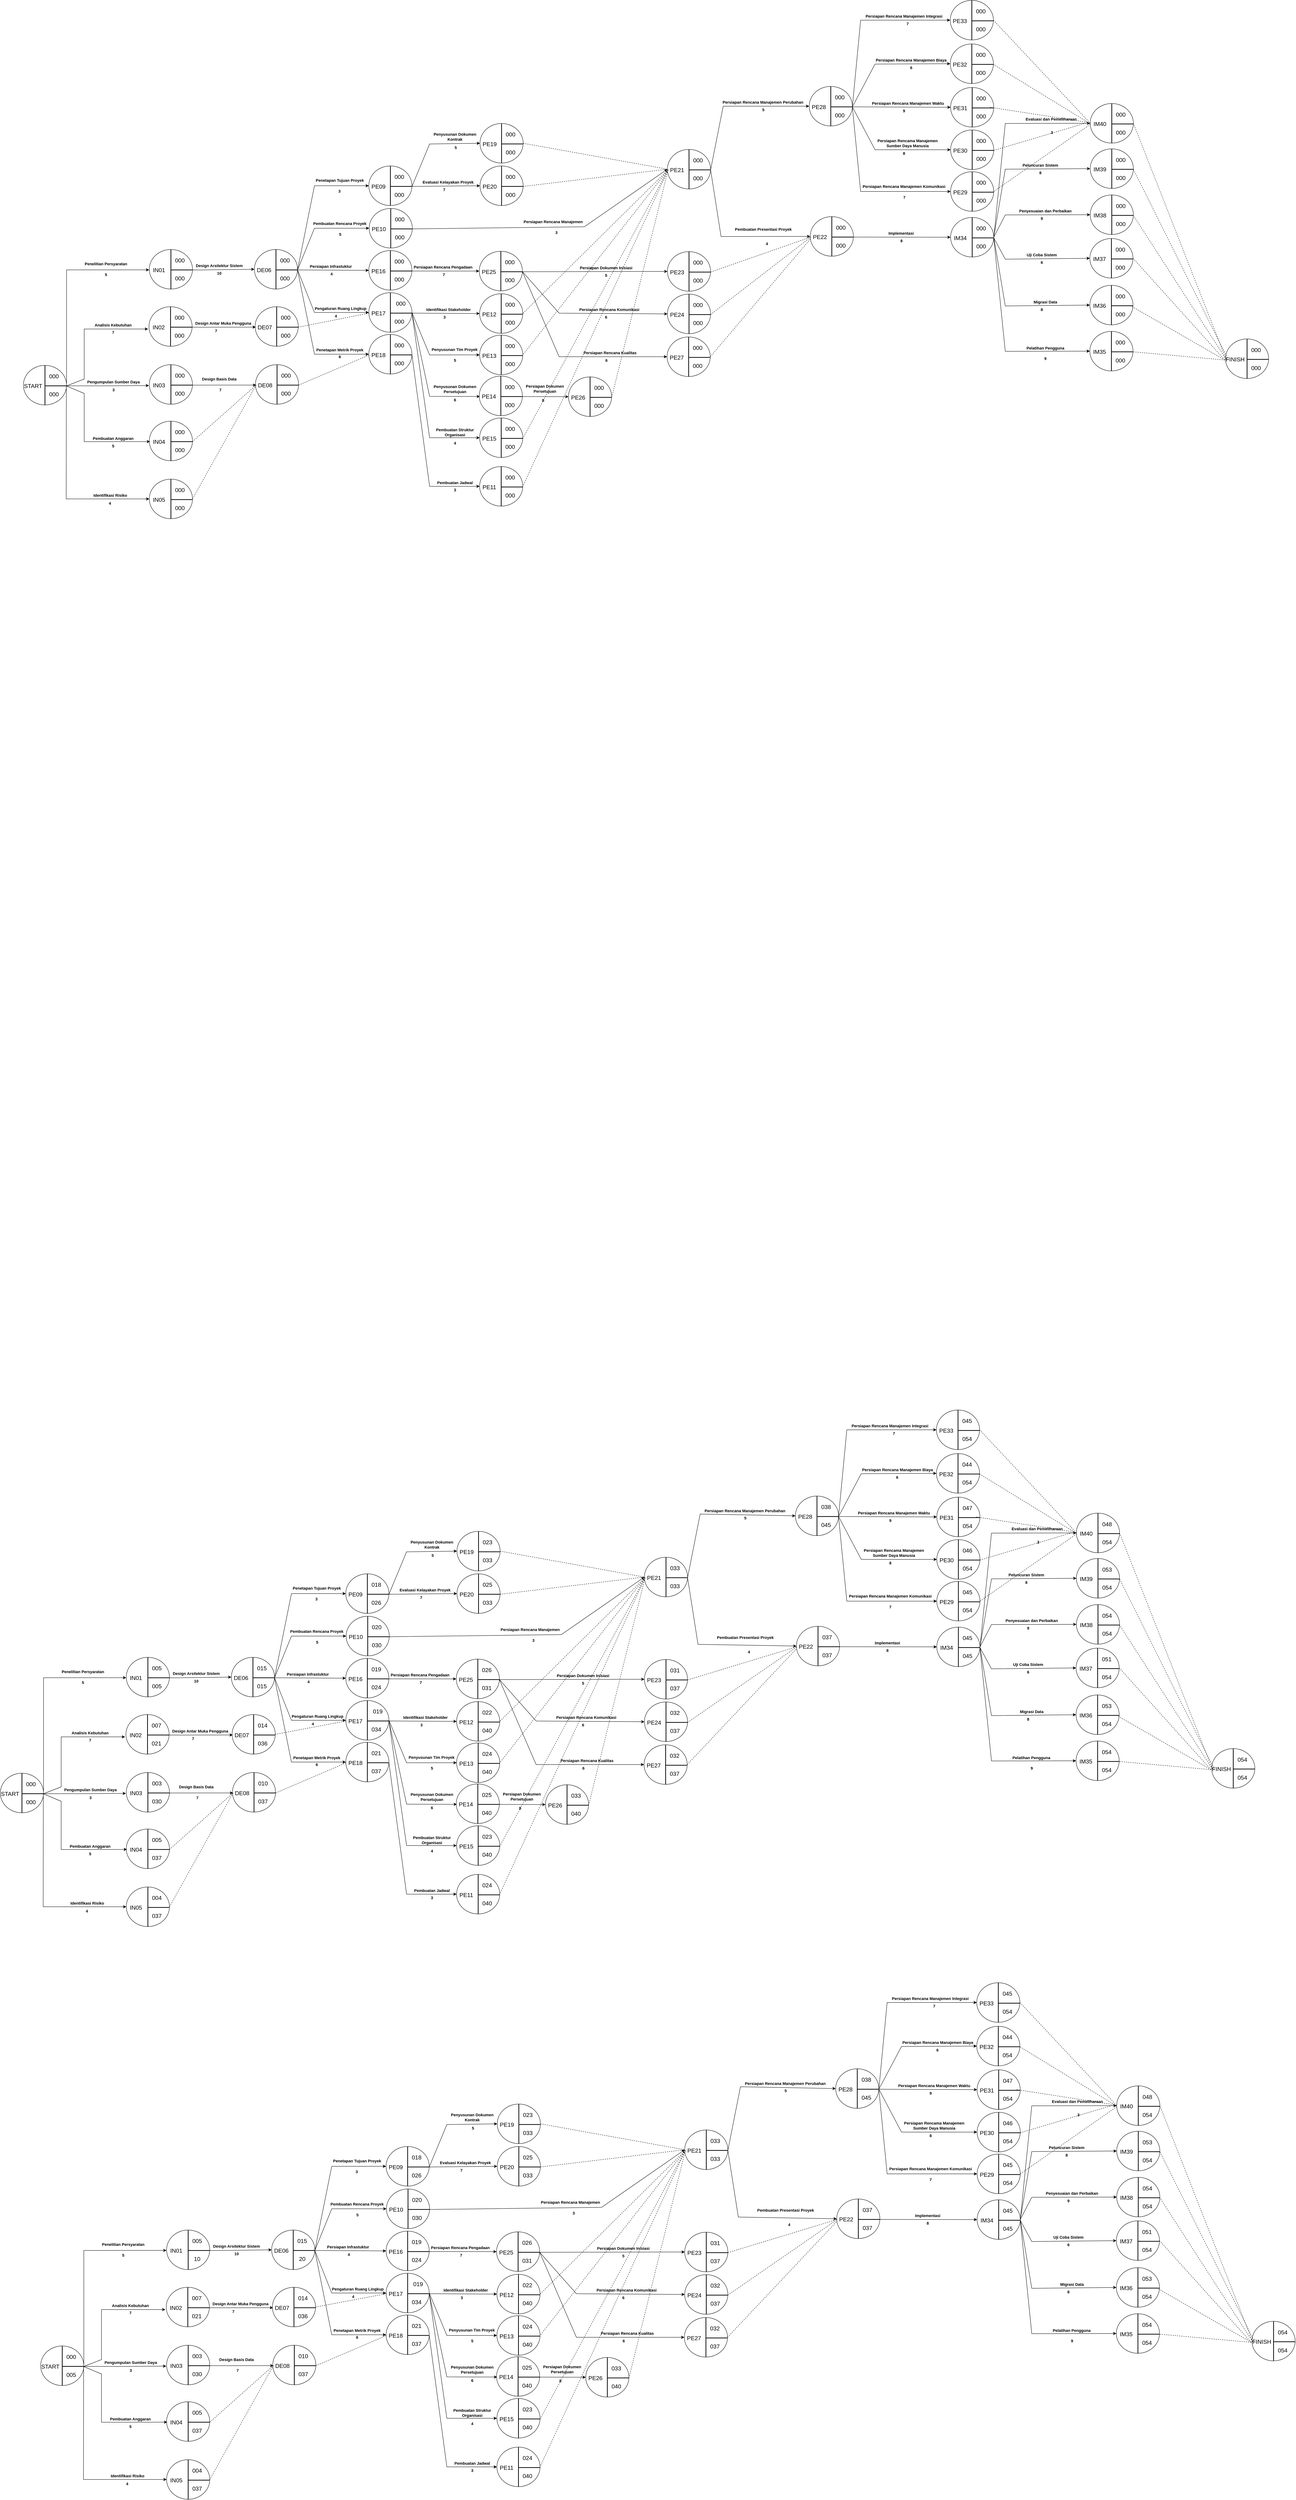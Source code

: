 <mxfile version="24.5.2" type="github">
  <diagram name="Page-1" id="ff44883e-f642-bcb2-894b-16b3d25a3f0b">
    <mxGraphModel dx="1662" dy="5001" grid="0" gridSize="10" guides="1" tooltips="1" connect="1" arrows="1" fold="1" page="0" pageScale="1.5" pageWidth="1169" pageHeight="826" background="none" math="0" shadow="0">
      <root>
        <mxCell id="0" style=";html=1;" />
        <mxCell id="1" style=";html=1;" parent="0" />
        <mxCell id="J5YyEjpSM3lU3VBUV3UF-6" value="" style="group" parent="1" vertex="1" connectable="0">
          <mxGeometry x="8" y="809" width="120" height="110" as="geometry" />
        </mxCell>
        <mxCell id="J5YyEjpSM3lU3VBUV3UF-12" value="" style="group" parent="J5YyEjpSM3lU3VBUV3UF-6" vertex="1" connectable="0">
          <mxGeometry width="120" height="110" as="geometry" />
        </mxCell>
        <mxCell id="J5YyEjpSM3lU3VBUV3UF-2" value="" style="ellipse;whiteSpace=wrap;html=1;" parent="J5YyEjpSM3lU3VBUV3UF-12" vertex="1">
          <mxGeometry width="120" height="110" as="geometry" />
        </mxCell>
        <mxCell id="J5YyEjpSM3lU3VBUV3UF-3" value="" style="line;strokeWidth=2;html=1;rotation=-90;" parent="J5YyEjpSM3lU3VBUV3UF-12" vertex="1">
          <mxGeometry x="5.47" y="48.25" width="109.07" height="13.75" as="geometry" />
        </mxCell>
        <mxCell id="J5YyEjpSM3lU3VBUV3UF-4" value="" style="line;strokeWidth=2;html=1;" parent="J5YyEjpSM3lU3VBUV3UF-12" vertex="1">
          <mxGeometry x="60" y="50" width="60" height="13.75" as="geometry" />
        </mxCell>
        <mxCell id="J5YyEjpSM3lU3VBUV3UF-7" value="000" style="text;strokeColor=none;fillColor=none;html=1;align=center;verticalAlign=middle;whiteSpace=wrap;rounded=0;fontSize=16;" parent="J5YyEjpSM3lU3VBUV3UF-12" vertex="1">
          <mxGeometry x="60" y="5.0" width="50" height="50" as="geometry" />
        </mxCell>
        <mxCell id="J5YyEjpSM3lU3VBUV3UF-9" value="000" style="text;strokeColor=none;fillColor=none;html=1;align=center;verticalAlign=middle;whiteSpace=wrap;rounded=0;fontSize=16;" parent="J5YyEjpSM3lU3VBUV3UF-12" vertex="1">
          <mxGeometry x="60" y="55" width="50" height="50" as="geometry" />
        </mxCell>
        <mxCell id="J5YyEjpSM3lU3VBUV3UF-10" value="START" style="text;strokeColor=none;fillColor=none;html=1;align=center;verticalAlign=middle;whiteSpace=wrap;rounded=0;fontSize=16;" parent="J5YyEjpSM3lU3VBUV3UF-12" vertex="1">
          <mxGeometry x="1.88" y="31.72" width="50" height="50" as="geometry" />
        </mxCell>
        <mxCell id="vZlfEXrCbTeppOrJPky9-1" value="" style="group" parent="1" vertex="1" connectable="0">
          <mxGeometry x="358" y="487" width="120" height="110" as="geometry" />
        </mxCell>
        <mxCell id="vZlfEXrCbTeppOrJPky9-2" value="" style="group" parent="vZlfEXrCbTeppOrJPky9-1" vertex="1" connectable="0">
          <mxGeometry width="120" height="110" as="geometry" />
        </mxCell>
        <mxCell id="vZlfEXrCbTeppOrJPky9-3" value="" style="ellipse;whiteSpace=wrap;html=1;" parent="vZlfEXrCbTeppOrJPky9-2" vertex="1">
          <mxGeometry width="120" height="110" as="geometry" />
        </mxCell>
        <mxCell id="vZlfEXrCbTeppOrJPky9-4" value="" style="line;strokeWidth=2;html=1;rotation=-90;" parent="vZlfEXrCbTeppOrJPky9-2" vertex="1">
          <mxGeometry x="5.47" y="48.25" width="109.07" height="13.75" as="geometry" />
        </mxCell>
        <mxCell id="vZlfEXrCbTeppOrJPky9-5" value="" style="line;strokeWidth=2;html=1;" parent="vZlfEXrCbTeppOrJPky9-2" vertex="1">
          <mxGeometry x="60" y="50" width="60" height="13.75" as="geometry" />
        </mxCell>
        <mxCell id="vZlfEXrCbTeppOrJPky9-6" value="005" style="text;strokeColor=none;fillColor=none;html=1;align=center;verticalAlign=middle;whiteSpace=wrap;rounded=0;fontSize=16;" parent="vZlfEXrCbTeppOrJPky9-2" vertex="1">
          <mxGeometry x="60" y="5.0" width="50" height="50" as="geometry" />
        </mxCell>
        <mxCell id="vZlfEXrCbTeppOrJPky9-7" value="005" style="text;strokeColor=none;fillColor=none;html=1;align=center;verticalAlign=middle;whiteSpace=wrap;rounded=0;fontSize=16;" parent="vZlfEXrCbTeppOrJPky9-2" vertex="1">
          <mxGeometry x="60" y="55" width="50" height="50" as="geometry" />
        </mxCell>
        <mxCell id="vZlfEXrCbTeppOrJPky9-8" value="IN01" style="text;strokeColor=none;fillColor=none;html=1;align=center;verticalAlign=middle;whiteSpace=wrap;rounded=0;fontSize=16;" parent="vZlfEXrCbTeppOrJPky9-2" vertex="1">
          <mxGeometry x="1.88" y="31.72" width="50" height="50" as="geometry" />
        </mxCell>
        <mxCell id="vZlfEXrCbTeppOrJPky9-9" value="" style="edgeStyle=orthogonalEdgeStyle;rounded=0;orthogonalLoop=1;jettySize=auto;html=1;exitX=1;exitY=0.5;exitDx=0;exitDy=0;exitPerimeter=0;entryX=-0.045;entryY=0.499;entryDx=0;entryDy=0;entryPerimeter=0;" parent="1" source="J5YyEjpSM3lU3VBUV3UF-4" target="vZlfEXrCbTeppOrJPky9-8" edge="1">
          <mxGeometry relative="1" as="geometry">
            <Array as="points">
              <mxPoint x="128" y="544" />
            </Array>
          </mxGeometry>
        </mxCell>
        <mxCell id="vZlfEXrCbTeppOrJPky9-20" value="&lt;b data-sider-select-id=&quot;907c42dd-3fa9-418a-ba88-5756a341e914&quot;&gt;5&lt;/b&gt;" style="edgeLabel;html=1;align=center;verticalAlign=middle;resizable=0;points=[];" parent="vZlfEXrCbTeppOrJPky9-9" vertex="1" connectable="0">
          <mxGeometry x="-0.18" relative="1" as="geometry">
            <mxPoint x="109" y="-83" as="offset" />
          </mxGeometry>
        </mxCell>
        <mxCell id="vZlfEXrCbTeppOrJPky9-21" value="&lt;b data-sider-select-id=&quot;7b996a0b-4ea2-4fc1-9395-53d7679742b2&quot;&gt;Penelitian Persyaratan&lt;/b&gt;" style="edgeLabel;html=1;align=center;verticalAlign=middle;resizable=0;points=[];shadow=1;" parent="vZlfEXrCbTeppOrJPky9-9" vertex="1" connectable="0">
          <mxGeometry x="-0.112" relative="1" as="geometry">
            <mxPoint x="109" y="-94" as="offset" />
          </mxGeometry>
        </mxCell>
        <mxCell id="vZlfEXrCbTeppOrJPky9-10" value="" style="group" parent="1" vertex="1" connectable="0">
          <mxGeometry x="358" y="807" width="120" height="110" as="geometry" />
        </mxCell>
        <mxCell id="vZlfEXrCbTeppOrJPky9-11" value="" style="group" parent="vZlfEXrCbTeppOrJPky9-10" vertex="1" connectable="0">
          <mxGeometry width="120" height="110" as="geometry" />
        </mxCell>
        <mxCell id="vZlfEXrCbTeppOrJPky9-12" value="" style="ellipse;whiteSpace=wrap;html=1;" parent="vZlfEXrCbTeppOrJPky9-11" vertex="1">
          <mxGeometry width="120" height="110" as="geometry" />
        </mxCell>
        <mxCell id="vZlfEXrCbTeppOrJPky9-13" value="" style="line;strokeWidth=2;html=1;rotation=-90;" parent="vZlfEXrCbTeppOrJPky9-11" vertex="1">
          <mxGeometry x="5.47" y="48.25" width="109.07" height="13.75" as="geometry" />
        </mxCell>
        <mxCell id="vZlfEXrCbTeppOrJPky9-14" value="" style="line;strokeWidth=2;html=1;" parent="vZlfEXrCbTeppOrJPky9-11" vertex="1">
          <mxGeometry x="60" y="50" width="60" height="13.75" as="geometry" />
        </mxCell>
        <mxCell id="vZlfEXrCbTeppOrJPky9-15" value="003" style="text;strokeColor=none;fillColor=none;html=1;align=center;verticalAlign=middle;whiteSpace=wrap;rounded=0;fontSize=16;" parent="vZlfEXrCbTeppOrJPky9-11" vertex="1">
          <mxGeometry x="60" y="5.0" width="50" height="50" as="geometry" />
        </mxCell>
        <mxCell id="vZlfEXrCbTeppOrJPky9-16" value="030" style="text;strokeColor=none;fillColor=none;html=1;align=center;verticalAlign=middle;whiteSpace=wrap;rounded=0;fontSize=16;" parent="vZlfEXrCbTeppOrJPky9-11" vertex="1">
          <mxGeometry x="60" y="55" width="50" height="50" as="geometry" />
        </mxCell>
        <mxCell id="vZlfEXrCbTeppOrJPky9-17" value="IN03" style="text;strokeColor=none;fillColor=none;html=1;align=center;verticalAlign=middle;whiteSpace=wrap;rounded=0;fontSize=16;" parent="vZlfEXrCbTeppOrJPky9-11" vertex="1">
          <mxGeometry x="1.88" y="31.72" width="50" height="50" as="geometry" />
        </mxCell>
        <mxCell id="vZlfEXrCbTeppOrJPky9-22" value="" style="group" parent="1" vertex="1" connectable="0">
          <mxGeometry x="357" y="646" width="120" height="110" as="geometry" />
        </mxCell>
        <mxCell id="vZlfEXrCbTeppOrJPky9-23" value="" style="group" parent="vZlfEXrCbTeppOrJPky9-22" vertex="1" connectable="0">
          <mxGeometry width="120" height="110" as="geometry" />
        </mxCell>
        <mxCell id="vZlfEXrCbTeppOrJPky9-24" value="" style="ellipse;whiteSpace=wrap;html=1;" parent="vZlfEXrCbTeppOrJPky9-23" vertex="1">
          <mxGeometry width="120" height="110" as="geometry" />
        </mxCell>
        <mxCell id="vZlfEXrCbTeppOrJPky9-25" value="" style="line;strokeWidth=2;html=1;rotation=-90;" parent="vZlfEXrCbTeppOrJPky9-23" vertex="1">
          <mxGeometry x="5.47" y="48.25" width="109.07" height="13.75" as="geometry" />
        </mxCell>
        <mxCell id="vZlfEXrCbTeppOrJPky9-26" value="" style="line;strokeWidth=2;html=1;" parent="vZlfEXrCbTeppOrJPky9-23" vertex="1">
          <mxGeometry x="60" y="50" width="60" height="13.75" as="geometry" />
        </mxCell>
        <mxCell id="vZlfEXrCbTeppOrJPky9-27" value="007" style="text;strokeColor=none;fillColor=none;html=1;align=center;verticalAlign=middle;whiteSpace=wrap;rounded=0;fontSize=16;" parent="vZlfEXrCbTeppOrJPky9-23" vertex="1">
          <mxGeometry x="60" y="5.0" width="50" height="50" as="geometry" />
        </mxCell>
        <mxCell id="vZlfEXrCbTeppOrJPky9-28" value="021" style="text;strokeColor=none;fillColor=none;html=1;align=center;verticalAlign=middle;whiteSpace=wrap;rounded=0;fontSize=16;" parent="vZlfEXrCbTeppOrJPky9-23" vertex="1">
          <mxGeometry x="60" y="55" width="50" height="50" as="geometry" />
        </mxCell>
        <mxCell id="vZlfEXrCbTeppOrJPky9-29" value="IN02" style="text;strokeColor=none;fillColor=none;html=1;align=center;verticalAlign=middle;whiteSpace=wrap;rounded=0;fontSize=16;" parent="vZlfEXrCbTeppOrJPky9-23" vertex="1">
          <mxGeometry x="1.88" y="31.72" width="50" height="50" as="geometry" />
        </mxCell>
        <mxCell id="vZlfEXrCbTeppOrJPky9-30" value="" style="group" parent="1" vertex="1" connectable="0">
          <mxGeometry x="358" y="964" width="120" height="110" as="geometry" />
        </mxCell>
        <mxCell id="vZlfEXrCbTeppOrJPky9-31" value="" style="group" parent="vZlfEXrCbTeppOrJPky9-30" vertex="1" connectable="0">
          <mxGeometry width="120" height="110" as="geometry" />
        </mxCell>
        <mxCell id="vZlfEXrCbTeppOrJPky9-32" value="" style="ellipse;whiteSpace=wrap;html=1;" parent="vZlfEXrCbTeppOrJPky9-31" vertex="1">
          <mxGeometry width="120" height="110" as="geometry" />
        </mxCell>
        <mxCell id="vZlfEXrCbTeppOrJPky9-33" value="" style="line;strokeWidth=2;html=1;rotation=-90;" parent="vZlfEXrCbTeppOrJPky9-31" vertex="1">
          <mxGeometry x="5.47" y="48.25" width="109.07" height="13.75" as="geometry" />
        </mxCell>
        <mxCell id="vZlfEXrCbTeppOrJPky9-34" value="" style="line;strokeWidth=2;html=1;" parent="vZlfEXrCbTeppOrJPky9-31" vertex="1">
          <mxGeometry x="60" y="50" width="60" height="13.75" as="geometry" />
        </mxCell>
        <mxCell id="vZlfEXrCbTeppOrJPky9-35" value="005" style="text;strokeColor=none;fillColor=none;html=1;align=center;verticalAlign=middle;whiteSpace=wrap;rounded=0;fontSize=16;" parent="vZlfEXrCbTeppOrJPky9-31" vertex="1">
          <mxGeometry x="60" y="5.0" width="50" height="50" as="geometry" />
        </mxCell>
        <mxCell id="vZlfEXrCbTeppOrJPky9-36" value="037" style="text;strokeColor=none;fillColor=none;html=1;align=center;verticalAlign=middle;whiteSpace=wrap;rounded=0;fontSize=16;" parent="vZlfEXrCbTeppOrJPky9-31" vertex="1">
          <mxGeometry x="60" y="55" width="50" height="50" as="geometry" />
        </mxCell>
        <mxCell id="vZlfEXrCbTeppOrJPky9-37" value="IN04" style="text;strokeColor=none;fillColor=none;html=1;align=center;verticalAlign=middle;whiteSpace=wrap;rounded=0;fontSize=16;" parent="vZlfEXrCbTeppOrJPky9-31" vertex="1">
          <mxGeometry x="1.88" y="31.72" width="50" height="50" as="geometry" />
        </mxCell>
        <mxCell id="vZlfEXrCbTeppOrJPky9-38" value="" style="group" parent="1" vertex="1" connectable="0">
          <mxGeometry x="358" y="1125" width="120" height="110" as="geometry" />
        </mxCell>
        <mxCell id="vZlfEXrCbTeppOrJPky9-39" value="" style="group" parent="vZlfEXrCbTeppOrJPky9-38" vertex="1" connectable="0">
          <mxGeometry width="120" height="110" as="geometry" />
        </mxCell>
        <mxCell id="vZlfEXrCbTeppOrJPky9-40" value="" style="ellipse;whiteSpace=wrap;html=1;" parent="vZlfEXrCbTeppOrJPky9-39" vertex="1">
          <mxGeometry width="120" height="110" as="geometry" />
        </mxCell>
        <mxCell id="vZlfEXrCbTeppOrJPky9-41" value="" style="line;strokeWidth=2;html=1;rotation=-90;" parent="vZlfEXrCbTeppOrJPky9-39" vertex="1">
          <mxGeometry x="5.47" y="48.25" width="109.07" height="13.75" as="geometry" />
        </mxCell>
        <mxCell id="vZlfEXrCbTeppOrJPky9-42" value="" style="line;strokeWidth=2;html=1;" parent="vZlfEXrCbTeppOrJPky9-39" vertex="1">
          <mxGeometry x="60" y="50" width="60" height="13.75" as="geometry" />
        </mxCell>
        <mxCell id="vZlfEXrCbTeppOrJPky9-43" value="004" style="text;strokeColor=none;fillColor=none;html=1;align=center;verticalAlign=middle;whiteSpace=wrap;rounded=0;fontSize=16;" parent="vZlfEXrCbTeppOrJPky9-39" vertex="1">
          <mxGeometry x="60" y="5.0" width="50" height="50" as="geometry" />
        </mxCell>
        <mxCell id="vZlfEXrCbTeppOrJPky9-44" value="037" style="text;strokeColor=none;fillColor=none;html=1;align=center;verticalAlign=middle;whiteSpace=wrap;rounded=0;fontSize=16;" parent="vZlfEXrCbTeppOrJPky9-39" vertex="1">
          <mxGeometry x="60" y="55" width="50" height="50" as="geometry" />
        </mxCell>
        <mxCell id="vZlfEXrCbTeppOrJPky9-45" value="IN05" style="text;strokeColor=none;fillColor=none;html=1;align=center;verticalAlign=middle;whiteSpace=wrap;rounded=0;fontSize=16;" parent="vZlfEXrCbTeppOrJPky9-39" vertex="1">
          <mxGeometry x="1.88" y="31.72" width="50" height="50" as="geometry" />
        </mxCell>
        <mxCell id="vZlfEXrCbTeppOrJPky9-47" value="" style="edgeStyle=orthogonalEdgeStyle;rounded=0;orthogonalLoop=1;jettySize=auto;html=1;entryX=-0.008;entryY=0.528;entryDx=0;entryDy=0;entryPerimeter=0;" parent="1" source="J5YyEjpSM3lU3VBUV3UF-4" target="vZlfEXrCbTeppOrJPky9-12" edge="1">
          <mxGeometry relative="1" as="geometry">
            <mxPoint x="208" y="844.875" as="targetPoint" />
          </mxGeometry>
        </mxCell>
        <mxCell id="vZlfEXrCbTeppOrJPky9-54" value="Pengumpulan Sumber Daya" style="edgeLabel;html=1;align=center;verticalAlign=middle;resizable=0;points=[];fontStyle=1" parent="vZlfEXrCbTeppOrJPky9-47" vertex="1" connectable="0">
          <mxGeometry x="0.177" y="-1" relative="1" as="geometry">
            <mxPoint x="-5" y="-11" as="offset" />
          </mxGeometry>
        </mxCell>
        <mxCell id="vZlfEXrCbTeppOrJPky9-55" value="3" style="edgeLabel;html=1;align=center;verticalAlign=middle;resizable=0;points=[];fontStyle=1" parent="vZlfEXrCbTeppOrJPky9-47" vertex="1" connectable="0">
          <mxGeometry x="0.283" y="-1" relative="1" as="geometry">
            <mxPoint x="-17" y="11" as="offset" />
          </mxGeometry>
        </mxCell>
        <mxCell id="vZlfEXrCbTeppOrJPky9-49" value="" style="endArrow=classic;html=1;rounded=0;exitX=0.99;exitY=0.503;exitDx=0;exitDy=0;exitPerimeter=0;entryX=0;entryY=0.5;entryDx=0;entryDy=0;" parent="1" source="J5YyEjpSM3lU3VBUV3UF-4" target="vZlfEXrCbTeppOrJPky9-40" edge="1">
          <mxGeometry width="50" height="50" relative="1" as="geometry">
            <mxPoint x="127" y="847" as="sourcePoint" />
            <mxPoint x="177" y="867" as="targetPoint" />
            <Array as="points">
              <mxPoint x="127" y="1180" />
            </Array>
          </mxGeometry>
        </mxCell>
        <mxCell id="vZlfEXrCbTeppOrJPky9-60" value="Identifikasi Risiko" style="edgeLabel;html=1;align=center;verticalAlign=middle;resizable=0;points=[];fontStyle=1" parent="vZlfEXrCbTeppOrJPky9-49" vertex="1" connectable="0">
          <mxGeometry x="0.594" relative="1" as="geometry">
            <mxPoint x="1" y="-10" as="offset" />
          </mxGeometry>
        </mxCell>
        <mxCell id="vZlfEXrCbTeppOrJPky9-61" value="4" style="edgeLabel;html=1;align=center;verticalAlign=middle;resizable=0;points=[];fontStyle=1" parent="vZlfEXrCbTeppOrJPky9-49" vertex="1" connectable="0">
          <mxGeometry x="0.67" relative="1" as="geometry">
            <mxPoint x="-20" y="12" as="offset" />
          </mxGeometry>
        </mxCell>
        <mxCell id="vZlfEXrCbTeppOrJPky9-50" value="" style="endArrow=classic;html=1;rounded=0;exitX=0.995;exitY=0.517;exitDx=0;exitDy=0;exitPerimeter=0;entryX=-0.021;entryY=0.564;entryDx=0;entryDy=0;entryPerimeter=0;" parent="1" source="J5YyEjpSM3lU3VBUV3UF-4" target="vZlfEXrCbTeppOrJPky9-24" edge="1">
          <mxGeometry width="50" height="50" relative="1" as="geometry">
            <mxPoint x="127" y="847" as="sourcePoint" />
            <mxPoint x="167" y="817" as="targetPoint" />
            <Array as="points">
              <mxPoint x="177" y="847" />
              <mxPoint x="177" y="708" />
            </Array>
          </mxGeometry>
        </mxCell>
        <mxCell id="vZlfEXrCbTeppOrJPky9-52" value="&lt;b data-sider-select-id=&quot;2aaad531-f9b8-49ab-893a-69e4aa993049&quot;&gt;Analisis Kebutuhan&lt;/b&gt;" style="edgeLabel;html=1;align=center;verticalAlign=middle;resizable=0;points=[];" parent="vZlfEXrCbTeppOrJPky9-50" vertex="1" connectable="0">
          <mxGeometry x="0.486" y="2" relative="1" as="geometry">
            <mxPoint x="-3" y="-9" as="offset" />
          </mxGeometry>
        </mxCell>
        <mxCell id="vZlfEXrCbTeppOrJPky9-53" value="&lt;b data-sider-select-id=&quot;509955d8-b384-473e-8604-aed854ef1bd4&quot;&gt;7&lt;/b&gt;" style="edgeLabel;html=1;align=center;verticalAlign=middle;resizable=0;points=[];" parent="vZlfEXrCbTeppOrJPky9-50" vertex="1" connectable="0">
          <mxGeometry x="0.594" relative="1" as="geometry">
            <mxPoint x="-23" y="9" as="offset" />
          </mxGeometry>
        </mxCell>
        <mxCell id="vZlfEXrCbTeppOrJPky9-51" value="" style="endArrow=classic;html=1;rounded=0;exitX=0.989;exitY=0.522;exitDx=0;exitDy=0;exitPerimeter=0;entryX=0;entryY=0.5;entryDx=0;entryDy=0;" parent="1" source="J5YyEjpSM3lU3VBUV3UF-4" target="vZlfEXrCbTeppOrJPky9-37" edge="1">
          <mxGeometry width="50" height="50" relative="1" as="geometry">
            <mxPoint x="117" y="867" as="sourcePoint" />
            <mxPoint x="187" y="827" as="targetPoint" />
            <Array as="points">
              <mxPoint x="177" y="887" />
              <mxPoint x="177" y="1021" />
            </Array>
          </mxGeometry>
        </mxCell>
        <mxCell id="vZlfEXrCbTeppOrJPky9-57" value="Pembuatan Anggaran" style="edgeLabel;html=1;align=center;verticalAlign=middle;resizable=0;points=[];fontStyle=1" parent="vZlfEXrCbTeppOrJPky9-51" vertex="1" connectable="0">
          <mxGeometry x="0.492" y="1" relative="1" as="geometry">
            <mxPoint x="-9" y="-8" as="offset" />
          </mxGeometry>
        </mxCell>
        <mxCell id="vZlfEXrCbTeppOrJPky9-58" value="5" style="edgeLabel;html=1;align=center;verticalAlign=middle;resizable=0;points=[];fontStyle=1" parent="vZlfEXrCbTeppOrJPky9-51" vertex="1" connectable="0">
          <mxGeometry x="0.522" y="2" relative="1" as="geometry">
            <mxPoint x="-14" y="14" as="offset" />
          </mxGeometry>
        </mxCell>
        <mxCell id="vZlfEXrCbTeppOrJPky9-62" value="" style="group" parent="1" vertex="1" connectable="0">
          <mxGeometry x="650" y="487" width="120" height="110" as="geometry" />
        </mxCell>
        <mxCell id="vZlfEXrCbTeppOrJPky9-63" value="" style="group" parent="vZlfEXrCbTeppOrJPky9-62" vertex="1" connectable="0">
          <mxGeometry width="120" height="110" as="geometry" />
        </mxCell>
        <mxCell id="vZlfEXrCbTeppOrJPky9-64" value="" style="ellipse;whiteSpace=wrap;html=1;" parent="vZlfEXrCbTeppOrJPky9-63" vertex="1">
          <mxGeometry width="120" height="110" as="geometry" />
        </mxCell>
        <mxCell id="vZlfEXrCbTeppOrJPky9-65" value="" style="line;strokeWidth=2;html=1;rotation=-90;" parent="vZlfEXrCbTeppOrJPky9-63" vertex="1">
          <mxGeometry x="5.47" y="48.25" width="109.07" height="13.75" as="geometry" />
        </mxCell>
        <mxCell id="vZlfEXrCbTeppOrJPky9-66" value="" style="line;strokeWidth=2;html=1;" parent="vZlfEXrCbTeppOrJPky9-63" vertex="1">
          <mxGeometry x="60" y="50" width="60" height="13.75" as="geometry" />
        </mxCell>
        <mxCell id="vZlfEXrCbTeppOrJPky9-67" value="015" style="text;strokeColor=none;fillColor=none;html=1;align=center;verticalAlign=middle;whiteSpace=wrap;rounded=0;fontSize=16;" parent="vZlfEXrCbTeppOrJPky9-63" vertex="1">
          <mxGeometry x="60" y="5.0" width="50" height="50" as="geometry" />
        </mxCell>
        <mxCell id="vZlfEXrCbTeppOrJPky9-68" value="015" style="text;strokeColor=none;fillColor=none;html=1;align=center;verticalAlign=middle;whiteSpace=wrap;rounded=0;fontSize=16;" parent="vZlfEXrCbTeppOrJPky9-63" vertex="1">
          <mxGeometry x="60" y="55" width="50" height="50" as="geometry" />
        </mxCell>
        <mxCell id="vZlfEXrCbTeppOrJPky9-69" value="DE06" style="text;strokeColor=none;fillColor=none;html=1;align=center;verticalAlign=middle;whiteSpace=wrap;rounded=0;fontSize=16;" parent="vZlfEXrCbTeppOrJPky9-63" vertex="1">
          <mxGeometry x="1.88" y="31.72" width="50" height="50" as="geometry" />
        </mxCell>
        <mxCell id="vZlfEXrCbTeppOrJPky9-86" value="" style="group" parent="1" vertex="1" connectable="0">
          <mxGeometry x="652" y="646" width="120" height="110" as="geometry" />
        </mxCell>
        <mxCell id="vZlfEXrCbTeppOrJPky9-87" value="" style="group" parent="vZlfEXrCbTeppOrJPky9-86" vertex="1" connectable="0">
          <mxGeometry width="120" height="110" as="geometry" />
        </mxCell>
        <mxCell id="vZlfEXrCbTeppOrJPky9-88" value="" style="ellipse;whiteSpace=wrap;html=1;" parent="vZlfEXrCbTeppOrJPky9-87" vertex="1">
          <mxGeometry width="120" height="110" as="geometry" />
        </mxCell>
        <mxCell id="vZlfEXrCbTeppOrJPky9-89" value="" style="line;strokeWidth=2;html=1;rotation=-90;" parent="vZlfEXrCbTeppOrJPky9-87" vertex="1">
          <mxGeometry x="5.47" y="48.25" width="109.07" height="13.75" as="geometry" />
        </mxCell>
        <mxCell id="vZlfEXrCbTeppOrJPky9-90" value="" style="line;strokeWidth=2;html=1;" parent="vZlfEXrCbTeppOrJPky9-87" vertex="1">
          <mxGeometry x="60" y="50" width="60" height="13.75" as="geometry" />
        </mxCell>
        <mxCell id="vZlfEXrCbTeppOrJPky9-91" value="014" style="text;strokeColor=none;fillColor=none;html=1;align=center;verticalAlign=middle;whiteSpace=wrap;rounded=0;fontSize=16;" parent="vZlfEXrCbTeppOrJPky9-87" vertex="1">
          <mxGeometry x="60" y="5.0" width="50" height="50" as="geometry" />
        </mxCell>
        <mxCell id="vZlfEXrCbTeppOrJPky9-92" value="036" style="text;strokeColor=none;fillColor=none;html=1;align=center;verticalAlign=middle;whiteSpace=wrap;rounded=0;fontSize=16;" parent="vZlfEXrCbTeppOrJPky9-87" vertex="1">
          <mxGeometry x="60" y="55" width="50" height="50" as="geometry" />
        </mxCell>
        <mxCell id="vZlfEXrCbTeppOrJPky9-93" value="DE07" style="text;strokeColor=none;fillColor=none;html=1;align=center;verticalAlign=middle;whiteSpace=wrap;rounded=0;fontSize=16;" parent="vZlfEXrCbTeppOrJPky9-87" vertex="1">
          <mxGeometry x="1.88" y="31.72" width="50" height="50" as="geometry" />
        </mxCell>
        <mxCell id="vZlfEXrCbTeppOrJPky9-94" value="" style="group" parent="1" vertex="1" connectable="0">
          <mxGeometry x="653" y="807" width="120" height="110" as="geometry" />
        </mxCell>
        <mxCell id="vZlfEXrCbTeppOrJPky9-95" value="" style="group" parent="vZlfEXrCbTeppOrJPky9-94" vertex="1" connectable="0">
          <mxGeometry width="120" height="110" as="geometry" />
        </mxCell>
        <mxCell id="vZlfEXrCbTeppOrJPky9-96" value="" style="ellipse;whiteSpace=wrap;html=1;" parent="vZlfEXrCbTeppOrJPky9-95" vertex="1">
          <mxGeometry width="120" height="110" as="geometry" />
        </mxCell>
        <mxCell id="vZlfEXrCbTeppOrJPky9-97" value="" style="line;strokeWidth=2;html=1;rotation=-90;" parent="vZlfEXrCbTeppOrJPky9-95" vertex="1">
          <mxGeometry x="5.47" y="48.25" width="109.07" height="13.75" as="geometry" />
        </mxCell>
        <mxCell id="vZlfEXrCbTeppOrJPky9-98" value="" style="line;strokeWidth=2;html=1;" parent="vZlfEXrCbTeppOrJPky9-95" vertex="1">
          <mxGeometry x="60" y="50" width="60" height="13.75" as="geometry" />
        </mxCell>
        <mxCell id="vZlfEXrCbTeppOrJPky9-99" value="010" style="text;strokeColor=none;fillColor=none;html=1;align=center;verticalAlign=middle;whiteSpace=wrap;rounded=0;fontSize=16;" parent="vZlfEXrCbTeppOrJPky9-95" vertex="1">
          <mxGeometry x="60" y="5.0" width="50" height="50" as="geometry" />
        </mxCell>
        <mxCell id="vZlfEXrCbTeppOrJPky9-100" value="037" style="text;strokeColor=none;fillColor=none;html=1;align=center;verticalAlign=middle;whiteSpace=wrap;rounded=0;fontSize=16;" parent="vZlfEXrCbTeppOrJPky9-95" vertex="1">
          <mxGeometry x="60" y="55" width="50" height="50" as="geometry" />
        </mxCell>
        <mxCell id="vZlfEXrCbTeppOrJPky9-101" value="DE08" style="text;strokeColor=none;fillColor=none;html=1;align=center;verticalAlign=middle;whiteSpace=wrap;rounded=0;fontSize=16;" parent="vZlfEXrCbTeppOrJPky9-95" vertex="1">
          <mxGeometry x="1.88" y="31.72" width="50" height="50" as="geometry" />
        </mxCell>
        <mxCell id="vZlfEXrCbTeppOrJPky9-105" value="" style="endArrow=classic;html=1;rounded=0;entryX=0;entryY=0.5;entryDx=0;entryDy=0;exitX=1;exitY=0.5;exitDx=0;exitDy=0;exitPerimeter=0;" parent="1" source="vZlfEXrCbTeppOrJPky9-5" target="vZlfEXrCbTeppOrJPky9-64" edge="1">
          <mxGeometry width="50" height="50" relative="1" as="geometry">
            <mxPoint x="387" y="621.62" as="sourcePoint" />
            <mxPoint x="637" y="621.62" as="targetPoint" />
            <Array as="points">
              <mxPoint x="497" y="544" />
            </Array>
          </mxGeometry>
        </mxCell>
        <mxCell id="vZlfEXrCbTeppOrJPky9-106" value="Design Arsitektur Sistem" style="edgeLabel;html=1;align=center;verticalAlign=middle;resizable=0;points=[];fontStyle=1" parent="vZlfEXrCbTeppOrJPky9-105" vertex="1" connectable="0">
          <mxGeometry x="0.126" y="1" relative="1" as="geometry">
            <mxPoint x="-23" y="-10" as="offset" />
          </mxGeometry>
        </mxCell>
        <mxCell id="vZlfEXrCbTeppOrJPky9-107" value="10" style="edgeLabel;html=1;align=center;verticalAlign=middle;resizable=0;points=[];fontStyle=1" parent="vZlfEXrCbTeppOrJPky9-105" vertex="1" connectable="0">
          <mxGeometry x="0.071" relative="1" as="geometry">
            <mxPoint x="-18" y="10" as="offset" />
          </mxGeometry>
        </mxCell>
        <mxCell id="vZlfEXrCbTeppOrJPky9-109" value="" style="endArrow=classic;html=1;rounded=0;entryX=0;entryY=0.5;entryDx=0;entryDy=0;exitX=1;exitY=0.5;exitDx=0;exitDy=0;exitPerimeter=0;" parent="1" source="vZlfEXrCbTeppOrJPky9-26" target="vZlfEXrCbTeppOrJPky9-93" edge="1">
          <mxGeometry width="50" height="50" relative="1" as="geometry">
            <mxPoint x="397" y="782.62" as="sourcePoint" />
            <mxPoint x="647" y="782.62" as="targetPoint" />
            <Array as="points">
              <mxPoint x="497" y="703" />
            </Array>
          </mxGeometry>
        </mxCell>
        <mxCell id="vZlfEXrCbTeppOrJPky9-110" value="Design Antar Muka Pengguna" style="edgeLabel;html=1;align=center;verticalAlign=middle;resizable=0;points=[];fontStyle=1" parent="vZlfEXrCbTeppOrJPky9-109" vertex="1" connectable="0">
          <mxGeometry x="0.126" y="1" relative="1" as="geometry">
            <mxPoint x="-14" y="-10" as="offset" />
          </mxGeometry>
        </mxCell>
        <mxCell id="vZlfEXrCbTeppOrJPky9-111" value="7" style="edgeLabel;html=1;align=center;verticalAlign=middle;resizable=0;points=[];fontStyle=1" parent="vZlfEXrCbTeppOrJPky9-109" vertex="1" connectable="0">
          <mxGeometry x="0.071" relative="1" as="geometry">
            <mxPoint x="-29" y="10" as="offset" />
          </mxGeometry>
        </mxCell>
        <mxCell id="vZlfEXrCbTeppOrJPky9-118" value="" style="group" parent="1" vertex="1" connectable="0">
          <mxGeometry x="3374.64" y="740.5" width="120" height="110" as="geometry" />
        </mxCell>
        <mxCell id="vZlfEXrCbTeppOrJPky9-119" value="" style="group" parent="vZlfEXrCbTeppOrJPky9-118" vertex="1" connectable="0">
          <mxGeometry width="120" height="110" as="geometry" />
        </mxCell>
        <mxCell id="vZlfEXrCbTeppOrJPky9-120" value="" style="ellipse;whiteSpace=wrap;html=1;" parent="vZlfEXrCbTeppOrJPky9-119" vertex="1">
          <mxGeometry width="120" height="110" as="geometry" />
        </mxCell>
        <mxCell id="vZlfEXrCbTeppOrJPky9-121" value="" style="line;strokeWidth=2;html=1;rotation=-90;" parent="vZlfEXrCbTeppOrJPky9-119" vertex="1">
          <mxGeometry x="5.47" y="48.25" width="109.07" height="13.75" as="geometry" />
        </mxCell>
        <mxCell id="vZlfEXrCbTeppOrJPky9-122" value="" style="line;strokeWidth=2;html=1;" parent="vZlfEXrCbTeppOrJPky9-119" vertex="1">
          <mxGeometry x="60" y="50" width="60" height="13.75" as="geometry" />
        </mxCell>
        <mxCell id="vZlfEXrCbTeppOrJPky9-123" value="054" style="text;strokeColor=none;fillColor=none;html=1;align=center;verticalAlign=middle;whiteSpace=wrap;rounded=0;fontSize=16;" parent="vZlfEXrCbTeppOrJPky9-119" vertex="1">
          <mxGeometry x="60" y="5.0" width="50" height="50" as="geometry" />
        </mxCell>
        <mxCell id="vZlfEXrCbTeppOrJPky9-124" value="054" style="text;strokeColor=none;fillColor=none;html=1;align=center;verticalAlign=middle;whiteSpace=wrap;rounded=0;fontSize=16;" parent="vZlfEXrCbTeppOrJPky9-119" vertex="1">
          <mxGeometry x="60" y="55" width="50" height="50" as="geometry" />
        </mxCell>
        <mxCell id="vZlfEXrCbTeppOrJPky9-125" value="FINISH" style="text;strokeColor=none;fillColor=none;html=1;align=center;verticalAlign=middle;whiteSpace=wrap;rounded=0;fontSize=16;" parent="vZlfEXrCbTeppOrJPky9-119" vertex="1">
          <mxGeometry x="1.88" y="31.72" width="50" height="50" as="geometry" />
        </mxCell>
        <mxCell id="vZlfEXrCbTeppOrJPky9-126" value="" style="endArrow=none;dashed=1;html=1;rounded=0;exitX=1;exitY=0.5;exitDx=0;exitDy=0;entryX=0;entryY=0.5;entryDx=0;entryDy=0;" parent="1" source="vZlfEXrCbTeppOrJPky9-40" target="vZlfEXrCbTeppOrJPky9-101" edge="1">
          <mxGeometry width="50" height="50" relative="1" as="geometry">
            <mxPoint x="697" y="967" as="sourcePoint" />
            <mxPoint x="747" y="917" as="targetPoint" />
          </mxGeometry>
        </mxCell>
        <mxCell id="vZlfEXrCbTeppOrJPky9-127" value="" style="endArrow=none;dashed=1;html=1;rounded=0;exitX=1;exitY=0.5;exitDx=0;exitDy=0;exitPerimeter=0;entryX=0;entryY=0.5;entryDx=0;entryDy=0;" parent="1" source="vZlfEXrCbTeppOrJPky9-34" target="vZlfEXrCbTeppOrJPky9-101" edge="1">
          <mxGeometry width="50" height="50" relative="1" as="geometry">
            <mxPoint x="847" y="1027" as="sourcePoint" />
            <mxPoint x="627" y="977" as="targetPoint" />
          </mxGeometry>
        </mxCell>
        <mxCell id="vZlfEXrCbTeppOrJPky9-128" value="" style="endArrow=classic;html=1;rounded=0;entryX=0;entryY=0.5;entryDx=0;entryDy=0;exitX=1;exitY=0.5;exitDx=0;exitDy=0;exitPerimeter=0;" parent="1" source="vZlfEXrCbTeppOrJPky9-66" target="vZlfEXrCbTeppOrJPky9-133" edge="1">
          <mxGeometry width="50" height="50" relative="1" as="geometry">
            <mxPoint x="809" y="507" as="sourcePoint" />
            <mxPoint x="1065" y="547.62" as="targetPoint" />
            <Array as="points">
              <mxPoint x="817" y="310" />
            </Array>
          </mxGeometry>
        </mxCell>
        <mxCell id="vZlfEXrCbTeppOrJPky9-129" value="Penetapan Tujuan Proyek" style="edgeLabel;html=1;align=center;verticalAlign=middle;resizable=0;points=[];fontStyle=1" parent="vZlfEXrCbTeppOrJPky9-128" vertex="1" connectable="0">
          <mxGeometry x="0.126" y="1" relative="1" as="geometry">
            <mxPoint x="74" y="-34" as="offset" />
          </mxGeometry>
        </mxCell>
        <mxCell id="vZlfEXrCbTeppOrJPky9-130" value="3" style="edgeLabel;html=1;align=center;verticalAlign=middle;resizable=0;points=[];fontStyle=1" parent="vZlfEXrCbTeppOrJPky9-128" vertex="1" connectable="0">
          <mxGeometry x="0.071" relative="1" as="geometry">
            <mxPoint x="75" y="-15" as="offset" />
          </mxGeometry>
        </mxCell>
        <mxCell id="vZlfEXrCbTeppOrJPky9-131" value="" style="group" parent="1" vertex="1" connectable="0">
          <mxGeometry x="968" y="255" width="120" height="110" as="geometry" />
        </mxCell>
        <mxCell id="vZlfEXrCbTeppOrJPky9-132" value="" style="group" parent="vZlfEXrCbTeppOrJPky9-131" vertex="1" connectable="0">
          <mxGeometry width="120" height="110" as="geometry" />
        </mxCell>
        <mxCell id="vZlfEXrCbTeppOrJPky9-133" value="" style="ellipse;whiteSpace=wrap;html=1;" parent="vZlfEXrCbTeppOrJPky9-132" vertex="1">
          <mxGeometry width="120" height="110" as="geometry" />
        </mxCell>
        <mxCell id="vZlfEXrCbTeppOrJPky9-134" value="" style="line;strokeWidth=2;html=1;rotation=-90;" parent="vZlfEXrCbTeppOrJPky9-132" vertex="1">
          <mxGeometry x="5.47" y="48.25" width="109.07" height="13.75" as="geometry" />
        </mxCell>
        <mxCell id="vZlfEXrCbTeppOrJPky9-135" value="" style="line;strokeWidth=2;html=1;" parent="vZlfEXrCbTeppOrJPky9-132" vertex="1">
          <mxGeometry x="60" y="50" width="60" height="13.75" as="geometry" />
        </mxCell>
        <mxCell id="vZlfEXrCbTeppOrJPky9-136" value="018" style="text;strokeColor=none;fillColor=none;html=1;align=center;verticalAlign=middle;whiteSpace=wrap;rounded=0;fontSize=16;" parent="vZlfEXrCbTeppOrJPky9-132" vertex="1">
          <mxGeometry x="60" y="5.0" width="50" height="50" as="geometry" />
        </mxCell>
        <mxCell id="vZlfEXrCbTeppOrJPky9-137" value="026" style="text;strokeColor=none;fillColor=none;html=1;align=center;verticalAlign=middle;whiteSpace=wrap;rounded=0;fontSize=16;" parent="vZlfEXrCbTeppOrJPky9-132" vertex="1">
          <mxGeometry x="60" y="55" width="50" height="50" as="geometry" />
        </mxCell>
        <mxCell id="vZlfEXrCbTeppOrJPky9-138" value="PE09" style="text;strokeColor=none;fillColor=none;html=1;align=center;verticalAlign=middle;whiteSpace=wrap;rounded=0;fontSize=16;" parent="vZlfEXrCbTeppOrJPky9-132" vertex="1">
          <mxGeometry x="1.88" y="31.72" width="50" height="50" as="geometry" />
        </mxCell>
        <mxCell id="vZlfEXrCbTeppOrJPky9-150" value="" style="endArrow=classic;html=1;rounded=0;entryX=0;entryY=0.5;entryDx=0;entryDy=0;exitX=1;exitY=0.5;exitDx=0;exitDy=0;exitPerimeter=0;" parent="1" source="vZlfEXrCbTeppOrJPky9-66" target="vZlfEXrCbTeppOrJPky9-155" edge="1">
          <mxGeometry width="50" height="50" relative="1" as="geometry">
            <mxPoint x="1147" y="547" as="sourcePoint" />
            <mxPoint x="1364" y="567.62" as="targetPoint" />
            <Array as="points">
              <mxPoint x="817" y="428" />
            </Array>
          </mxGeometry>
        </mxCell>
        <mxCell id="vZlfEXrCbTeppOrJPky9-151" value="Pembuatan Rencana Proyek" style="edgeLabel;html=1;align=center;verticalAlign=middle;resizable=0;points=[];fontStyle=1" parent="vZlfEXrCbTeppOrJPky9-150" vertex="1" connectable="0">
          <mxGeometry x="0.126" y="1" relative="1" as="geometry">
            <mxPoint x="39" y="-12" as="offset" />
          </mxGeometry>
        </mxCell>
        <mxCell id="vZlfEXrCbTeppOrJPky9-152" value="5" style="edgeLabel;html=1;align=center;verticalAlign=middle;resizable=0;points=[];fontStyle=1" parent="vZlfEXrCbTeppOrJPky9-150" vertex="1" connectable="0">
          <mxGeometry x="0.071" relative="1" as="geometry">
            <mxPoint x="47" y="17" as="offset" />
          </mxGeometry>
        </mxCell>
        <mxCell id="vZlfEXrCbTeppOrJPky9-153" value="" style="group" parent="1" vertex="1" connectable="0">
          <mxGeometry x="969.01" y="373" width="120" height="110" as="geometry" />
        </mxCell>
        <mxCell id="vZlfEXrCbTeppOrJPky9-154" value="" style="group" parent="vZlfEXrCbTeppOrJPky9-153" vertex="1" connectable="0">
          <mxGeometry width="120" height="110" as="geometry" />
        </mxCell>
        <mxCell id="vZlfEXrCbTeppOrJPky9-155" value="" style="ellipse;whiteSpace=wrap;html=1;" parent="vZlfEXrCbTeppOrJPky9-154" vertex="1">
          <mxGeometry width="120" height="110" as="geometry" />
        </mxCell>
        <mxCell id="vZlfEXrCbTeppOrJPky9-156" value="" style="line;strokeWidth=2;html=1;rotation=-90;" parent="vZlfEXrCbTeppOrJPky9-154" vertex="1">
          <mxGeometry x="5.47" y="48.25" width="109.07" height="13.75" as="geometry" />
        </mxCell>
        <mxCell id="vZlfEXrCbTeppOrJPky9-157" value="" style="line;strokeWidth=2;html=1;" parent="vZlfEXrCbTeppOrJPky9-154" vertex="1">
          <mxGeometry x="60" y="50" width="60" height="13.75" as="geometry" />
        </mxCell>
        <mxCell id="vZlfEXrCbTeppOrJPky9-158" value="020" style="text;strokeColor=none;fillColor=none;html=1;align=center;verticalAlign=middle;whiteSpace=wrap;rounded=0;fontSize=16;" parent="vZlfEXrCbTeppOrJPky9-154" vertex="1">
          <mxGeometry x="60" y="5.0" width="50" height="50" as="geometry" />
        </mxCell>
        <mxCell id="vZlfEXrCbTeppOrJPky9-159" value="030" style="text;strokeColor=none;fillColor=none;html=1;align=center;verticalAlign=middle;whiteSpace=wrap;rounded=0;fontSize=16;" parent="vZlfEXrCbTeppOrJPky9-154" vertex="1">
          <mxGeometry x="60" y="55" width="50" height="50" as="geometry" />
        </mxCell>
        <mxCell id="vZlfEXrCbTeppOrJPky9-160" value="PE10" style="text;strokeColor=none;fillColor=none;html=1;align=center;verticalAlign=middle;whiteSpace=wrap;rounded=0;fontSize=16;" parent="vZlfEXrCbTeppOrJPky9-154" vertex="1">
          <mxGeometry x="1.88" y="31.72" width="50" height="50" as="geometry" />
        </mxCell>
        <mxCell id="vZlfEXrCbTeppOrJPky9-227" value="" style="endArrow=classic;html=1;rounded=0;entryX=0;entryY=0.5;entryDx=0;entryDy=0;exitX=1;exitY=0.5;exitDx=0;exitDy=0;exitPerimeter=0;" parent="1" source="vZlfEXrCbTeppOrJPky9-66" target="vZlfEXrCbTeppOrJPky9-232" edge="1">
          <mxGeometry width="50" height="50" relative="1" as="geometry">
            <mxPoint x="1152" y="561" as="sourcePoint" />
            <mxPoint x="1408" y="580.62" as="targetPoint" />
          </mxGeometry>
        </mxCell>
        <mxCell id="vZlfEXrCbTeppOrJPky9-228" value="Persiapan Infrastuktur" style="edgeLabel;html=1;align=center;verticalAlign=middle;resizable=0;points=[];fontStyle=1" parent="vZlfEXrCbTeppOrJPky9-227" vertex="1" connectable="0">
          <mxGeometry x="0.126" y="1" relative="1" as="geometry">
            <mxPoint x="-20" y="-10" as="offset" />
          </mxGeometry>
        </mxCell>
        <mxCell id="vZlfEXrCbTeppOrJPky9-229" value="4" style="edgeLabel;html=1;align=center;verticalAlign=middle;resizable=0;points=[];fontStyle=1" parent="vZlfEXrCbTeppOrJPky9-227" vertex="1" connectable="0">
          <mxGeometry x="0.071" relative="1" as="geometry">
            <mxPoint x="-12" y="10" as="offset" />
          </mxGeometry>
        </mxCell>
        <mxCell id="vZlfEXrCbTeppOrJPky9-230" value="" style="group" parent="1" vertex="1" connectable="0">
          <mxGeometry x="968" y="490" width="120" height="110" as="geometry" />
        </mxCell>
        <mxCell id="vZlfEXrCbTeppOrJPky9-231" value="" style="group" parent="vZlfEXrCbTeppOrJPky9-230" vertex="1" connectable="0">
          <mxGeometry width="120" height="110" as="geometry" />
        </mxCell>
        <mxCell id="vZlfEXrCbTeppOrJPky9-232" value="" style="ellipse;whiteSpace=wrap;html=1;" parent="vZlfEXrCbTeppOrJPky9-231" vertex="1">
          <mxGeometry width="120" height="110" as="geometry" />
        </mxCell>
        <mxCell id="vZlfEXrCbTeppOrJPky9-233" value="" style="line;strokeWidth=2;html=1;rotation=-90;" parent="vZlfEXrCbTeppOrJPky9-231" vertex="1">
          <mxGeometry x="5.47" y="48.25" width="109.07" height="13.75" as="geometry" />
        </mxCell>
        <mxCell id="vZlfEXrCbTeppOrJPky9-234" value="" style="line;strokeWidth=2;html=1;" parent="vZlfEXrCbTeppOrJPky9-231" vertex="1">
          <mxGeometry x="60" y="50" width="60" height="13.75" as="geometry" />
        </mxCell>
        <mxCell id="vZlfEXrCbTeppOrJPky9-235" value="019" style="text;strokeColor=none;fillColor=none;html=1;align=center;verticalAlign=middle;whiteSpace=wrap;rounded=0;fontSize=16;" parent="vZlfEXrCbTeppOrJPky9-231" vertex="1">
          <mxGeometry x="60" y="5.0" width="50" height="50" as="geometry" />
        </mxCell>
        <mxCell id="vZlfEXrCbTeppOrJPky9-236" value="024" style="text;strokeColor=none;fillColor=none;html=1;align=center;verticalAlign=middle;whiteSpace=wrap;rounded=0;fontSize=16;" parent="vZlfEXrCbTeppOrJPky9-231" vertex="1">
          <mxGeometry x="60" y="55" width="50" height="50" as="geometry" />
        </mxCell>
        <mxCell id="vZlfEXrCbTeppOrJPky9-237" value="PE16" style="text;strokeColor=none;fillColor=none;html=1;align=center;verticalAlign=middle;whiteSpace=wrap;rounded=0;fontSize=16;" parent="vZlfEXrCbTeppOrJPky9-231" vertex="1">
          <mxGeometry x="1.88" y="31.72" width="50" height="50" as="geometry" />
        </mxCell>
        <mxCell id="vZlfEXrCbTeppOrJPky9-238" value="" style="endArrow=classic;html=1;rounded=0;entryX=0;entryY=0.5;entryDx=0;entryDy=0;exitX=1;exitY=0.5;exitDx=0;exitDy=0;exitPerimeter=0;" parent="1" source="vZlfEXrCbTeppOrJPky9-66" target="vZlfEXrCbTeppOrJPky9-243" edge="1">
          <mxGeometry width="50" height="50" relative="1" as="geometry">
            <mxPoint x="1162" y="477" as="sourcePoint" />
            <mxPoint x="1418" y="496.62" as="targetPoint" />
            <Array as="points">
              <mxPoint x="817" y="662" />
            </Array>
          </mxGeometry>
        </mxCell>
        <mxCell id="vZlfEXrCbTeppOrJPky9-239" value="Pengaturan Ruang Lingkup" style="edgeLabel;html=1;align=center;verticalAlign=middle;resizable=0;points=[];fontStyle=1" parent="vZlfEXrCbTeppOrJPky9-238" vertex="1" connectable="0">
          <mxGeometry x="0.126" y="1" relative="1" as="geometry">
            <mxPoint x="42" y="-10" as="offset" />
          </mxGeometry>
        </mxCell>
        <mxCell id="vZlfEXrCbTeppOrJPky9-240" value="4" style="edgeLabel;html=1;align=center;verticalAlign=middle;resizable=0;points=[];fontStyle=1" parent="vZlfEXrCbTeppOrJPky9-238" vertex="1" connectable="0">
          <mxGeometry x="0.071" relative="1" as="geometry">
            <mxPoint x="37" y="10" as="offset" />
          </mxGeometry>
        </mxCell>
        <mxCell id="vZlfEXrCbTeppOrJPky9-241" value="" style="group" parent="1" vertex="1" connectable="0">
          <mxGeometry x="968" y="607" width="120" height="110" as="geometry" />
        </mxCell>
        <mxCell id="vZlfEXrCbTeppOrJPky9-242" value="" style="group" parent="vZlfEXrCbTeppOrJPky9-241" vertex="1" connectable="0">
          <mxGeometry width="120" height="110" as="geometry" />
        </mxCell>
        <mxCell id="vZlfEXrCbTeppOrJPky9-243" value="" style="ellipse;whiteSpace=wrap;html=1;" parent="vZlfEXrCbTeppOrJPky9-242" vertex="1">
          <mxGeometry width="120" height="110" as="geometry" />
        </mxCell>
        <mxCell id="vZlfEXrCbTeppOrJPky9-244" value="" style="line;strokeWidth=2;html=1;rotation=-90;" parent="vZlfEXrCbTeppOrJPky9-242" vertex="1">
          <mxGeometry x="5.47" y="48.25" width="109.07" height="13.75" as="geometry" />
        </mxCell>
        <mxCell id="vZlfEXrCbTeppOrJPky9-245" value="" style="line;strokeWidth=2;html=1;" parent="vZlfEXrCbTeppOrJPky9-242" vertex="1">
          <mxGeometry x="60" y="50" width="60" height="13.75" as="geometry" />
        </mxCell>
        <mxCell id="vZlfEXrCbTeppOrJPky9-246" value="019" style="text;strokeColor=none;fillColor=none;html=1;align=center;verticalAlign=middle;whiteSpace=wrap;rounded=0;fontSize=16;" parent="vZlfEXrCbTeppOrJPky9-242" vertex="1">
          <mxGeometry x="64" y="5.0" width="50" height="50" as="geometry" />
        </mxCell>
        <mxCell id="vZlfEXrCbTeppOrJPky9-247" value="034" style="text;strokeColor=none;fillColor=none;html=1;align=center;verticalAlign=middle;whiteSpace=wrap;rounded=0;fontSize=16;" parent="vZlfEXrCbTeppOrJPky9-242" vertex="1">
          <mxGeometry x="60" y="55" width="50" height="50" as="geometry" />
        </mxCell>
        <mxCell id="vZlfEXrCbTeppOrJPky9-248" value="PE17" style="text;strokeColor=none;fillColor=none;html=1;align=center;verticalAlign=middle;whiteSpace=wrap;rounded=0;fontSize=16;" parent="vZlfEXrCbTeppOrJPky9-242" vertex="1">
          <mxGeometry x="1.88" y="31.72" width="50" height="50" as="geometry" />
        </mxCell>
        <mxCell id="vZlfEXrCbTeppOrJPky9-249" value="" style="endArrow=classic;html=1;rounded=0;entryX=0;entryY=0.5;entryDx=0;entryDy=0;exitX=1;exitY=0.5;exitDx=0;exitDy=0;exitPerimeter=0;" parent="1" source="vZlfEXrCbTeppOrJPky9-66" target="vZlfEXrCbTeppOrJPky9-254" edge="1">
          <mxGeometry width="50" height="50" relative="1" as="geometry">
            <mxPoint x="1172" y="357" as="sourcePoint" />
            <mxPoint x="1428" y="376.62" as="targetPoint" />
            <Array as="points">
              <mxPoint x="817" y="778" />
            </Array>
          </mxGeometry>
        </mxCell>
        <mxCell id="vZlfEXrCbTeppOrJPky9-250" value="Penetapan Metrik Proyek" style="edgeLabel;html=1;align=center;verticalAlign=middle;resizable=0;points=[];fontStyle=1" parent="vZlfEXrCbTeppOrJPky9-249" vertex="1" connectable="0">
          <mxGeometry x="0.126" y="1" relative="1" as="geometry">
            <mxPoint x="73" y="7" as="offset" />
          </mxGeometry>
        </mxCell>
        <mxCell id="vZlfEXrCbTeppOrJPky9-251" value="6" style="edgeLabel;html=1;align=center;verticalAlign=middle;resizable=0;points=[];fontStyle=1" parent="vZlfEXrCbTeppOrJPky9-249" vertex="1" connectable="0">
          <mxGeometry x="0.071" relative="1" as="geometry">
            <mxPoint x="76" y="36" as="offset" />
          </mxGeometry>
        </mxCell>
        <mxCell id="vZlfEXrCbTeppOrJPky9-252" value="" style="group" parent="1" vertex="1" connectable="0">
          <mxGeometry x="968" y="723" width="120" height="110" as="geometry" />
        </mxCell>
        <mxCell id="vZlfEXrCbTeppOrJPky9-253" value="" style="group" parent="vZlfEXrCbTeppOrJPky9-252" vertex="1" connectable="0">
          <mxGeometry width="120" height="110" as="geometry" />
        </mxCell>
        <mxCell id="vZlfEXrCbTeppOrJPky9-254" value="" style="ellipse;whiteSpace=wrap;html=1;" parent="vZlfEXrCbTeppOrJPky9-253" vertex="1">
          <mxGeometry width="120" height="110" as="geometry" />
        </mxCell>
        <mxCell id="vZlfEXrCbTeppOrJPky9-255" value="" style="line;strokeWidth=2;html=1;rotation=-90;" parent="vZlfEXrCbTeppOrJPky9-253" vertex="1">
          <mxGeometry x="5.47" y="48.25" width="109.07" height="13.75" as="geometry" />
        </mxCell>
        <mxCell id="vZlfEXrCbTeppOrJPky9-256" value="" style="line;strokeWidth=2;html=1;" parent="vZlfEXrCbTeppOrJPky9-253" vertex="1">
          <mxGeometry x="60" y="50" width="60" height="13.75" as="geometry" />
        </mxCell>
        <mxCell id="vZlfEXrCbTeppOrJPky9-257" value="021" style="text;strokeColor=none;fillColor=none;html=1;align=center;verticalAlign=middle;whiteSpace=wrap;rounded=0;fontSize=16;" parent="vZlfEXrCbTeppOrJPky9-253" vertex="1">
          <mxGeometry x="60" y="5.0" width="50" height="50" as="geometry" />
        </mxCell>
        <mxCell id="vZlfEXrCbTeppOrJPky9-258" value="037" style="text;strokeColor=none;fillColor=none;html=1;align=center;verticalAlign=middle;whiteSpace=wrap;rounded=0;fontSize=16;" parent="vZlfEXrCbTeppOrJPky9-253" vertex="1">
          <mxGeometry x="60" y="55" width="50" height="50" as="geometry" />
        </mxCell>
        <mxCell id="vZlfEXrCbTeppOrJPky9-259" value="PE18" style="text;strokeColor=none;fillColor=none;html=1;align=center;verticalAlign=middle;whiteSpace=wrap;rounded=0;fontSize=16;" parent="vZlfEXrCbTeppOrJPky9-253" vertex="1">
          <mxGeometry x="1.88" y="31.72" width="50" height="50" as="geometry" />
        </mxCell>
        <mxCell id="vZlfEXrCbTeppOrJPky9-260" value="" style="endArrow=classic;html=1;rounded=0;entryX=0;entryY=0.5;entryDx=0;entryDy=0;exitX=1;exitY=0.5;exitDx=0;exitDy=0;exitPerimeter=0;" parent="1" source="vZlfEXrCbTeppOrJPky9-344" target="vZlfEXrCbTeppOrJPky9-265" edge="1">
          <mxGeometry width="50" height="50" relative="1" as="geometry">
            <mxPoint x="1700" y="266" as="sourcePoint" />
            <mxPoint x="1956" y="285.62" as="targetPoint" />
            <Array as="points">
              <mxPoint x="1953" y="89" />
            </Array>
          </mxGeometry>
        </mxCell>
        <mxCell id="vZlfEXrCbTeppOrJPky9-261" value="Persiapan Rencana Manajemen Perubahan" style="edgeLabel;html=1;align=center;verticalAlign=middle;resizable=0;points=[];fontStyle=1" parent="vZlfEXrCbTeppOrJPky9-260" vertex="1" connectable="0">
          <mxGeometry x="0.126" y="1" relative="1" as="geometry">
            <mxPoint x="54" y="-10" as="offset" />
          </mxGeometry>
        </mxCell>
        <mxCell id="vZlfEXrCbTeppOrJPky9-262" value="5" style="edgeLabel;html=1;align=center;verticalAlign=middle;resizable=0;points=[];fontStyle=1" parent="vZlfEXrCbTeppOrJPky9-260" vertex="1" connectable="0">
          <mxGeometry x="0.071" relative="1" as="geometry">
            <mxPoint x="67" y="10" as="offset" />
          </mxGeometry>
        </mxCell>
        <mxCell id="vZlfEXrCbTeppOrJPky9-263" value="" style="group" parent="1" vertex="1" connectable="0">
          <mxGeometry x="2217.64" y="39.0" width="120" height="110" as="geometry" />
        </mxCell>
        <mxCell id="vZlfEXrCbTeppOrJPky9-264" value="" style="group" parent="vZlfEXrCbTeppOrJPky9-263" vertex="1" connectable="0">
          <mxGeometry width="120" height="110" as="geometry" />
        </mxCell>
        <mxCell id="vZlfEXrCbTeppOrJPky9-265" value="" style="ellipse;whiteSpace=wrap;html=1;" parent="vZlfEXrCbTeppOrJPky9-264" vertex="1">
          <mxGeometry width="120" height="110" as="geometry" />
        </mxCell>
        <mxCell id="vZlfEXrCbTeppOrJPky9-266" value="" style="line;strokeWidth=2;html=1;rotation=-90;" parent="vZlfEXrCbTeppOrJPky9-264" vertex="1">
          <mxGeometry x="5.47" y="48.25" width="109.07" height="13.75" as="geometry" />
        </mxCell>
        <mxCell id="vZlfEXrCbTeppOrJPky9-267" value="" style="line;strokeWidth=2;html=1;" parent="vZlfEXrCbTeppOrJPky9-264" vertex="1">
          <mxGeometry x="60" y="50" width="60" height="13.75" as="geometry" />
        </mxCell>
        <mxCell id="vZlfEXrCbTeppOrJPky9-268" value="038" style="text;strokeColor=none;fillColor=none;html=1;align=center;verticalAlign=middle;whiteSpace=wrap;rounded=0;fontSize=16;" parent="vZlfEXrCbTeppOrJPky9-264" vertex="1">
          <mxGeometry x="60" y="5.0" width="50" height="50" as="geometry" />
        </mxCell>
        <mxCell id="vZlfEXrCbTeppOrJPky9-269" value="045" style="text;strokeColor=none;fillColor=none;html=1;align=center;verticalAlign=middle;whiteSpace=wrap;rounded=0;fontSize=16;" parent="vZlfEXrCbTeppOrJPky9-264" vertex="1">
          <mxGeometry x="60" y="55" width="50" height="50" as="geometry" />
        </mxCell>
        <mxCell id="vZlfEXrCbTeppOrJPky9-270" value="PE28" style="text;strokeColor=none;fillColor=none;html=1;align=center;verticalAlign=middle;whiteSpace=wrap;rounded=0;fontSize=16;" parent="vZlfEXrCbTeppOrJPky9-264" vertex="1">
          <mxGeometry x="1.88" y="31.72" width="50" height="50" as="geometry" />
        </mxCell>
        <mxCell id="vZlfEXrCbTeppOrJPky9-271" value="" style="endArrow=classic;html=1;rounded=0;entryX=0;entryY=0.5;entryDx=0;entryDy=0;exitX=1;exitY=0.5;exitDx=0;exitDy=0;exitPerimeter=0;" parent="1" source="vZlfEXrCbTeppOrJPky9-300" target="vZlfEXrCbTeppOrJPky9-276" edge="1">
          <mxGeometry width="50" height="50" relative="1" as="geometry">
            <mxPoint x="1747" y="1079" as="sourcePoint" />
            <mxPoint x="2003" y="1098.62" as="targetPoint" />
            <Array as="points">
              <mxPoint x="1497" y="785" />
            </Array>
          </mxGeometry>
        </mxCell>
        <mxCell id="vZlfEXrCbTeppOrJPky9-272" value="Persiapan Rencana Kualitas" style="edgeLabel;html=1;align=center;verticalAlign=middle;resizable=0;points=[];fontStyle=1" parent="vZlfEXrCbTeppOrJPky9-271" vertex="1" connectable="0">
          <mxGeometry x="0.126" y="1" relative="1" as="geometry">
            <mxPoint x="84" y="-10" as="offset" />
          </mxGeometry>
        </mxCell>
        <mxCell id="vZlfEXrCbTeppOrJPky9-273" value="6" style="edgeLabel;html=1;align=center;verticalAlign=middle;resizable=0;points=[];fontStyle=1" parent="vZlfEXrCbTeppOrJPky9-271" vertex="1" connectable="0">
          <mxGeometry x="0.071" relative="1" as="geometry">
            <mxPoint x="89" y="10" as="offset" />
          </mxGeometry>
        </mxCell>
        <mxCell id="vZlfEXrCbTeppOrJPky9-274" value="" style="group" parent="1" vertex="1" connectable="0">
          <mxGeometry x="1797" y="730" width="120" height="110" as="geometry" />
        </mxCell>
        <mxCell id="vZlfEXrCbTeppOrJPky9-275" value="" style="group" parent="vZlfEXrCbTeppOrJPky9-274" vertex="1" connectable="0">
          <mxGeometry width="120" height="110" as="geometry" />
        </mxCell>
        <mxCell id="vZlfEXrCbTeppOrJPky9-276" value="" style="ellipse;whiteSpace=wrap;html=1;" parent="vZlfEXrCbTeppOrJPky9-275" vertex="1">
          <mxGeometry width="120" height="110" as="geometry" />
        </mxCell>
        <mxCell id="vZlfEXrCbTeppOrJPky9-277" value="" style="line;strokeWidth=2;html=1;rotation=-90;" parent="vZlfEXrCbTeppOrJPky9-275" vertex="1">
          <mxGeometry x="5.47" y="48.25" width="109.07" height="13.75" as="geometry" />
        </mxCell>
        <mxCell id="vZlfEXrCbTeppOrJPky9-278" value="" style="line;strokeWidth=2;html=1;" parent="vZlfEXrCbTeppOrJPky9-275" vertex="1">
          <mxGeometry x="60" y="50" width="60" height="13.75" as="geometry" />
        </mxCell>
        <mxCell id="vZlfEXrCbTeppOrJPky9-279" value="032" style="text;strokeColor=none;fillColor=none;html=1;align=center;verticalAlign=middle;whiteSpace=wrap;rounded=0;fontSize=16;" parent="vZlfEXrCbTeppOrJPky9-275" vertex="1">
          <mxGeometry x="60" y="5.0" width="50" height="50" as="geometry" />
        </mxCell>
        <mxCell id="vZlfEXrCbTeppOrJPky9-280" value="037" style="text;strokeColor=none;fillColor=none;html=1;align=center;verticalAlign=middle;whiteSpace=wrap;rounded=0;fontSize=16;" parent="vZlfEXrCbTeppOrJPky9-275" vertex="1">
          <mxGeometry x="60" y="55" width="50" height="50" as="geometry" />
        </mxCell>
        <mxCell id="vZlfEXrCbTeppOrJPky9-281" value="PE27" style="text;strokeColor=none;fillColor=none;html=1;align=center;verticalAlign=middle;whiteSpace=wrap;rounded=0;fontSize=16;" parent="vZlfEXrCbTeppOrJPky9-275" vertex="1">
          <mxGeometry x="1.88" y="31.72" width="50" height="50" as="geometry" />
        </mxCell>
        <mxCell id="vZlfEXrCbTeppOrJPky9-282" value="" style="endArrow=classic;html=1;rounded=0;entryX=0;entryY=0.5;entryDx=0;entryDy=0;exitX=1;exitY=0.5;exitDx=0;exitDy=0;exitPerimeter=0;" parent="1" source="vZlfEXrCbTeppOrJPky9-672" target="vZlfEXrCbTeppOrJPky9-287" edge="1">
          <mxGeometry width="50" height="50" relative="1" as="geometry">
            <mxPoint x="1341" y="896" as="sourcePoint" />
            <mxPoint x="1597" y="915.62" as="targetPoint" />
          </mxGeometry>
        </mxCell>
        <mxCell id="vZlfEXrCbTeppOrJPky9-283" value="Persiapan Dokumen&lt;div&gt;Persetujuan&lt;/div&gt;" style="edgeLabel;html=1;align=center;verticalAlign=middle;resizable=0;points=[];fontStyle=1" parent="vZlfEXrCbTeppOrJPky9-282" vertex="1" connectable="0">
          <mxGeometry x="0.126" y="1" relative="1" as="geometry">
            <mxPoint x="-10" y="-21" as="offset" />
          </mxGeometry>
        </mxCell>
        <mxCell id="vZlfEXrCbTeppOrJPky9-284" value="8" style="edgeLabel;html=1;align=center;verticalAlign=middle;resizable=0;points=[];fontStyle=1" parent="vZlfEXrCbTeppOrJPky9-282" vertex="1" connectable="0">
          <mxGeometry x="0.071" relative="1" as="geometry">
            <mxPoint x="-12" y="10" as="offset" />
          </mxGeometry>
        </mxCell>
        <mxCell id="vZlfEXrCbTeppOrJPky9-285" value="" style="group" parent="1" vertex="1" connectable="0">
          <mxGeometry x="1523" y="841" width="120" height="110" as="geometry" />
        </mxCell>
        <mxCell id="vZlfEXrCbTeppOrJPky9-286" value="" style="group" parent="vZlfEXrCbTeppOrJPky9-285" vertex="1" connectable="0">
          <mxGeometry width="120" height="110" as="geometry" />
        </mxCell>
        <mxCell id="vZlfEXrCbTeppOrJPky9-287" value="" style="ellipse;whiteSpace=wrap;html=1;" parent="vZlfEXrCbTeppOrJPky9-286" vertex="1">
          <mxGeometry width="120" height="110" as="geometry" />
        </mxCell>
        <mxCell id="vZlfEXrCbTeppOrJPky9-288" value="" style="line;strokeWidth=2;html=1;rotation=-90;" parent="vZlfEXrCbTeppOrJPky9-286" vertex="1">
          <mxGeometry x="5.47" y="48.25" width="109.07" height="13.75" as="geometry" />
        </mxCell>
        <mxCell id="vZlfEXrCbTeppOrJPky9-289" value="" style="line;strokeWidth=2;html=1;" parent="vZlfEXrCbTeppOrJPky9-286" vertex="1">
          <mxGeometry x="60" y="50" width="60" height="13.75" as="geometry" />
        </mxCell>
        <mxCell id="vZlfEXrCbTeppOrJPky9-290" value="033" style="text;strokeColor=none;fillColor=none;html=1;align=center;verticalAlign=middle;whiteSpace=wrap;rounded=0;fontSize=16;" parent="vZlfEXrCbTeppOrJPky9-286" vertex="1">
          <mxGeometry x="60" y="5.0" width="50" height="50" as="geometry" />
        </mxCell>
        <mxCell id="vZlfEXrCbTeppOrJPky9-291" value="040" style="text;strokeColor=none;fillColor=none;html=1;align=center;verticalAlign=middle;whiteSpace=wrap;rounded=0;fontSize=16;" parent="vZlfEXrCbTeppOrJPky9-286" vertex="1">
          <mxGeometry x="60" y="55" width="50" height="50" as="geometry" />
        </mxCell>
        <mxCell id="vZlfEXrCbTeppOrJPky9-292" value="PE26" style="text;strokeColor=none;fillColor=none;html=1;align=center;verticalAlign=middle;whiteSpace=wrap;rounded=0;fontSize=16;" parent="vZlfEXrCbTeppOrJPky9-286" vertex="1">
          <mxGeometry x="1.88" y="31.72" width="50" height="50" as="geometry" />
        </mxCell>
        <mxCell id="vZlfEXrCbTeppOrJPky9-293" value="" style="endArrow=classic;html=1;rounded=0;entryX=0;entryY=0.5;entryDx=0;entryDy=0;exitX=1;exitY=0.5;exitDx=0;exitDy=0;exitPerimeter=0;" parent="1" source="vZlfEXrCbTeppOrJPky9-234" target="vZlfEXrCbTeppOrJPky9-298" edge="1">
          <mxGeometry width="50" height="50" relative="1" as="geometry">
            <mxPoint x="1005" y="547" as="sourcePoint" />
            <mxPoint x="1261" y="566.62" as="targetPoint" />
          </mxGeometry>
        </mxCell>
        <mxCell id="vZlfEXrCbTeppOrJPky9-294" value="Persiapan Rencana Pengadaan" style="edgeLabel;html=1;align=center;verticalAlign=middle;resizable=0;points=[];fontStyle=1" parent="vZlfEXrCbTeppOrJPky9-293" vertex="1" connectable="0">
          <mxGeometry x="0.126" y="1" relative="1" as="geometry">
            <mxPoint x="-20" y="-10" as="offset" />
          </mxGeometry>
        </mxCell>
        <mxCell id="vZlfEXrCbTeppOrJPky9-295" value="7" style="edgeLabel;html=1;align=center;verticalAlign=middle;resizable=0;points=[];fontStyle=1" parent="vZlfEXrCbTeppOrJPky9-293" vertex="1" connectable="0">
          <mxGeometry x="0.071" relative="1" as="geometry">
            <mxPoint x="-12" y="10" as="offset" />
          </mxGeometry>
        </mxCell>
        <mxCell id="vZlfEXrCbTeppOrJPky9-296" value="" style="group" parent="1" vertex="1" connectable="0">
          <mxGeometry x="1275" y="492" width="120" height="110" as="geometry" />
        </mxCell>
        <mxCell id="vZlfEXrCbTeppOrJPky9-297" value="" style="group" parent="vZlfEXrCbTeppOrJPky9-296" vertex="1" connectable="0">
          <mxGeometry width="120" height="110" as="geometry" />
        </mxCell>
        <mxCell id="vZlfEXrCbTeppOrJPky9-298" value="" style="ellipse;whiteSpace=wrap;html=1;" parent="vZlfEXrCbTeppOrJPky9-297" vertex="1">
          <mxGeometry width="120" height="110" as="geometry" />
        </mxCell>
        <mxCell id="vZlfEXrCbTeppOrJPky9-299" value="" style="line;strokeWidth=2;html=1;rotation=-90;" parent="vZlfEXrCbTeppOrJPky9-297" vertex="1">
          <mxGeometry x="5.47" y="48.25" width="109.07" height="13.75" as="geometry" />
        </mxCell>
        <mxCell id="vZlfEXrCbTeppOrJPky9-300" value="" style="line;strokeWidth=2;html=1;" parent="vZlfEXrCbTeppOrJPky9-297" vertex="1">
          <mxGeometry x="60" y="50" width="60" height="13.75" as="geometry" />
        </mxCell>
        <mxCell id="vZlfEXrCbTeppOrJPky9-301" value="026" style="text;strokeColor=none;fillColor=none;html=1;align=center;verticalAlign=middle;whiteSpace=wrap;rounded=0;fontSize=16;" parent="vZlfEXrCbTeppOrJPky9-297" vertex="1">
          <mxGeometry x="60" y="5.0" width="50" height="50" as="geometry" />
        </mxCell>
        <mxCell id="vZlfEXrCbTeppOrJPky9-302" value="031" style="text;strokeColor=none;fillColor=none;html=1;align=center;verticalAlign=middle;whiteSpace=wrap;rounded=0;fontSize=16;" parent="vZlfEXrCbTeppOrJPky9-297" vertex="1">
          <mxGeometry x="60" y="55" width="50" height="50" as="geometry" />
        </mxCell>
        <mxCell id="vZlfEXrCbTeppOrJPky9-303" value="PE25" style="text;strokeColor=none;fillColor=none;html=1;align=center;verticalAlign=middle;whiteSpace=wrap;rounded=0;fontSize=16;" parent="vZlfEXrCbTeppOrJPky9-297" vertex="1">
          <mxGeometry x="1.88" y="31.72" width="50" height="50" as="geometry" />
        </mxCell>
        <mxCell id="vZlfEXrCbTeppOrJPky9-304" value="" style="endArrow=classic;html=1;rounded=0;entryX=0;entryY=0.5;entryDx=0;entryDy=0;exitX=1;exitY=0.5;exitDx=0;exitDy=0;exitPerimeter=0;" parent="1" source="vZlfEXrCbTeppOrJPky9-300" target="vZlfEXrCbTeppOrJPky9-309" edge="1">
          <mxGeometry width="50" height="50" relative="1" as="geometry">
            <mxPoint x="1754" y="719" as="sourcePoint" />
            <mxPoint x="2010" y="738.62" as="targetPoint" />
            <Array as="points">
              <mxPoint x="1497" y="664" />
            </Array>
          </mxGeometry>
        </mxCell>
        <mxCell id="vZlfEXrCbTeppOrJPky9-305" value="Persiapan Rencana Komunikasi" style="edgeLabel;html=1;align=center;verticalAlign=middle;resizable=0;points=[];fontStyle=1" parent="vZlfEXrCbTeppOrJPky9-304" vertex="1" connectable="0">
          <mxGeometry x="0.126" y="1" relative="1" as="geometry">
            <mxPoint x="37" y="-10" as="offset" />
          </mxGeometry>
        </mxCell>
        <mxCell id="vZlfEXrCbTeppOrJPky9-306" value="6" style="edgeLabel;html=1;align=center;verticalAlign=middle;resizable=0;points=[];fontStyle=1" parent="vZlfEXrCbTeppOrJPky9-304" vertex="1" connectable="0">
          <mxGeometry x="0.071" relative="1" as="geometry">
            <mxPoint x="40" y="10" as="offset" />
          </mxGeometry>
        </mxCell>
        <mxCell id="vZlfEXrCbTeppOrJPky9-307" value="" style="group" parent="1" vertex="1" connectable="0">
          <mxGeometry x="1798" y="611" width="120" height="110" as="geometry" />
        </mxCell>
        <mxCell id="vZlfEXrCbTeppOrJPky9-308" value="" style="group" parent="vZlfEXrCbTeppOrJPky9-307" vertex="1" connectable="0">
          <mxGeometry width="120" height="110" as="geometry" />
        </mxCell>
        <mxCell id="vZlfEXrCbTeppOrJPky9-309" value="" style="ellipse;whiteSpace=wrap;html=1;" parent="vZlfEXrCbTeppOrJPky9-308" vertex="1">
          <mxGeometry width="120" height="110" as="geometry" />
        </mxCell>
        <mxCell id="vZlfEXrCbTeppOrJPky9-310" value="" style="line;strokeWidth=2;html=1;rotation=-90;" parent="vZlfEXrCbTeppOrJPky9-308" vertex="1">
          <mxGeometry x="5.47" y="48.25" width="109.07" height="13.75" as="geometry" />
        </mxCell>
        <mxCell id="vZlfEXrCbTeppOrJPky9-311" value="" style="line;strokeWidth=2;html=1;" parent="vZlfEXrCbTeppOrJPky9-308" vertex="1">
          <mxGeometry x="60" y="50" width="60" height="13.75" as="geometry" />
        </mxCell>
        <mxCell id="vZlfEXrCbTeppOrJPky9-312" value="032" style="text;strokeColor=none;fillColor=none;html=1;align=center;verticalAlign=middle;whiteSpace=wrap;rounded=0;fontSize=16;" parent="vZlfEXrCbTeppOrJPky9-308" vertex="1">
          <mxGeometry x="60" y="5.0" width="50" height="50" as="geometry" />
        </mxCell>
        <mxCell id="vZlfEXrCbTeppOrJPky9-313" value="037" style="text;strokeColor=none;fillColor=none;html=1;align=center;verticalAlign=middle;whiteSpace=wrap;rounded=0;fontSize=16;" parent="vZlfEXrCbTeppOrJPky9-308" vertex="1">
          <mxGeometry x="60" y="55" width="50" height="50" as="geometry" />
        </mxCell>
        <mxCell id="vZlfEXrCbTeppOrJPky9-314" value="PE24" style="text;strokeColor=none;fillColor=none;html=1;align=center;verticalAlign=middle;whiteSpace=wrap;rounded=0;fontSize=16;" parent="vZlfEXrCbTeppOrJPky9-308" vertex="1">
          <mxGeometry x="1.88" y="31.72" width="50" height="50" as="geometry" />
        </mxCell>
        <mxCell id="vZlfEXrCbTeppOrJPky9-315" value="" style="endArrow=classic;html=1;rounded=0;entryX=0;entryY=0.5;entryDx=0;entryDy=0;exitX=1;exitY=0.5;exitDx=0;exitDy=0;exitPerimeter=0;" parent="1" source="vZlfEXrCbTeppOrJPky9-300" target="vZlfEXrCbTeppOrJPky9-320" edge="1">
          <mxGeometry width="50" height="50" relative="1" as="geometry">
            <mxPoint x="1764" y="599" as="sourcePoint" />
            <mxPoint x="2020" y="618.62" as="targetPoint" />
          </mxGeometry>
        </mxCell>
        <mxCell id="vZlfEXrCbTeppOrJPky9-316" value="Persiapan Dokumen Inisiasi" style="edgeLabel;html=1;align=center;verticalAlign=middle;resizable=0;points=[];fontStyle=1" parent="vZlfEXrCbTeppOrJPky9-315" vertex="1" connectable="0">
          <mxGeometry x="0.126" y="1" relative="1" as="geometry">
            <mxPoint x="5" y="-10" as="offset" />
          </mxGeometry>
        </mxCell>
        <mxCell id="vZlfEXrCbTeppOrJPky9-317" value="5" style="edgeLabel;html=1;align=center;verticalAlign=middle;resizable=0;points=[];fontStyle=1" parent="vZlfEXrCbTeppOrJPky9-315" vertex="1" connectable="0">
          <mxGeometry x="0.071" relative="1" as="geometry">
            <mxPoint x="16" y="10" as="offset" />
          </mxGeometry>
        </mxCell>
        <mxCell id="vZlfEXrCbTeppOrJPky9-318" value="" style="group" parent="1" vertex="1" connectable="0">
          <mxGeometry x="1798" y="493" width="120" height="110" as="geometry" />
        </mxCell>
        <mxCell id="vZlfEXrCbTeppOrJPky9-319" value="" style="group" parent="vZlfEXrCbTeppOrJPky9-318" vertex="1" connectable="0">
          <mxGeometry width="120" height="110" as="geometry" />
        </mxCell>
        <mxCell id="vZlfEXrCbTeppOrJPky9-320" value="" style="ellipse;whiteSpace=wrap;html=1;" parent="vZlfEXrCbTeppOrJPky9-319" vertex="1">
          <mxGeometry width="120" height="110" as="geometry" />
        </mxCell>
        <mxCell id="vZlfEXrCbTeppOrJPky9-321" value="" style="line;strokeWidth=2;html=1;rotation=-90;" parent="vZlfEXrCbTeppOrJPky9-319" vertex="1">
          <mxGeometry x="5.47" y="48.25" width="109.07" height="13.75" as="geometry" />
        </mxCell>
        <mxCell id="vZlfEXrCbTeppOrJPky9-322" value="" style="line;strokeWidth=2;html=1;" parent="vZlfEXrCbTeppOrJPky9-319" vertex="1">
          <mxGeometry x="60" y="50" width="60" height="13.75" as="geometry" />
        </mxCell>
        <mxCell id="vZlfEXrCbTeppOrJPky9-323" value="031" style="text;strokeColor=none;fillColor=none;html=1;align=center;verticalAlign=middle;whiteSpace=wrap;rounded=0;fontSize=16;" parent="vZlfEXrCbTeppOrJPky9-319" vertex="1">
          <mxGeometry x="60" y="5.0" width="50" height="50" as="geometry" />
        </mxCell>
        <mxCell id="vZlfEXrCbTeppOrJPky9-324" value="037" style="text;strokeColor=none;fillColor=none;html=1;align=center;verticalAlign=middle;whiteSpace=wrap;rounded=0;fontSize=16;" parent="vZlfEXrCbTeppOrJPky9-319" vertex="1">
          <mxGeometry x="60" y="55" width="50" height="50" as="geometry" />
        </mxCell>
        <mxCell id="vZlfEXrCbTeppOrJPky9-325" value="PE23" style="text;strokeColor=none;fillColor=none;html=1;align=center;verticalAlign=middle;whiteSpace=wrap;rounded=0;fontSize=16;" parent="vZlfEXrCbTeppOrJPky9-319" vertex="1">
          <mxGeometry x="1.88" y="31.72" width="50" height="50" as="geometry" />
        </mxCell>
        <mxCell id="vZlfEXrCbTeppOrJPky9-326" value="" style="endArrow=classic;html=1;rounded=0;entryX=0;entryY=0.5;entryDx=0;entryDy=0;exitX=1;exitY=0.5;exitDx=0;exitDy=0;exitPerimeter=0;" parent="1" source="vZlfEXrCbTeppOrJPky9-344" target="vZlfEXrCbTeppOrJPky9-331" edge="1">
          <mxGeometry width="50" height="50" relative="1" as="geometry">
            <mxPoint x="1550" y="616.875" as="sourcePoint" />
            <mxPoint x="1959" y="632.62" as="targetPoint" />
            <Array as="points">
              <mxPoint x="1947" y="451" />
            </Array>
          </mxGeometry>
        </mxCell>
        <mxCell id="vZlfEXrCbTeppOrJPky9-327" value="Pembuatan Presentasi Proyek" style="edgeLabel;html=1;align=center;verticalAlign=middle;resizable=0;points=[];fontStyle=1" parent="vZlfEXrCbTeppOrJPky9-326" vertex="1" connectable="0">
          <mxGeometry x="0.126" y="1" relative="1" as="geometry">
            <mxPoint x="59" y="-19" as="offset" />
          </mxGeometry>
        </mxCell>
        <mxCell id="vZlfEXrCbTeppOrJPky9-328" value="4" style="edgeLabel;html=1;align=center;verticalAlign=middle;resizable=0;points=[];fontStyle=1" parent="vZlfEXrCbTeppOrJPky9-326" vertex="1" connectable="0">
          <mxGeometry x="0.071" relative="1" as="geometry">
            <mxPoint x="81" y="20" as="offset" />
          </mxGeometry>
        </mxCell>
        <mxCell id="vZlfEXrCbTeppOrJPky9-329" value="" style="group" parent="1" vertex="1" connectable="0">
          <mxGeometry x="2220.52" y="400.72" width="120" height="110" as="geometry" />
        </mxCell>
        <mxCell id="vZlfEXrCbTeppOrJPky9-330" value="" style="group" parent="vZlfEXrCbTeppOrJPky9-329" vertex="1" connectable="0">
          <mxGeometry width="120" height="110" as="geometry" />
        </mxCell>
        <mxCell id="vZlfEXrCbTeppOrJPky9-331" value="" style="ellipse;whiteSpace=wrap;html=1;" parent="vZlfEXrCbTeppOrJPky9-330" vertex="1">
          <mxGeometry width="120" height="110" as="geometry" />
        </mxCell>
        <mxCell id="vZlfEXrCbTeppOrJPky9-332" value="" style="line;strokeWidth=2;html=1;rotation=-90;" parent="vZlfEXrCbTeppOrJPky9-330" vertex="1">
          <mxGeometry x="5.47" y="48.25" width="109.07" height="13.75" as="geometry" />
        </mxCell>
        <mxCell id="vZlfEXrCbTeppOrJPky9-333" value="" style="line;strokeWidth=2;html=1;" parent="vZlfEXrCbTeppOrJPky9-330" vertex="1">
          <mxGeometry x="60" y="50" width="60" height="13.75" as="geometry" />
        </mxCell>
        <mxCell id="vZlfEXrCbTeppOrJPky9-334" value="037" style="text;strokeColor=none;fillColor=none;html=1;align=center;verticalAlign=middle;whiteSpace=wrap;rounded=0;fontSize=16;" parent="vZlfEXrCbTeppOrJPky9-330" vertex="1">
          <mxGeometry x="60" y="5.0" width="50" height="50" as="geometry" />
        </mxCell>
        <mxCell id="vZlfEXrCbTeppOrJPky9-335" value="037" style="text;strokeColor=none;fillColor=none;html=1;align=center;verticalAlign=middle;whiteSpace=wrap;rounded=0;fontSize=16;" parent="vZlfEXrCbTeppOrJPky9-330" vertex="1">
          <mxGeometry x="60" y="55" width="50" height="50" as="geometry" />
        </mxCell>
        <mxCell id="vZlfEXrCbTeppOrJPky9-336" value="PE22" style="text;strokeColor=none;fillColor=none;html=1;align=center;verticalAlign=middle;whiteSpace=wrap;rounded=0;fontSize=16;" parent="vZlfEXrCbTeppOrJPky9-330" vertex="1">
          <mxGeometry x="1.88" y="31.72" width="50" height="50" as="geometry" />
        </mxCell>
        <mxCell id="vZlfEXrCbTeppOrJPky9-337" value="" style="endArrow=classic;html=1;rounded=0;entryX=0;entryY=0.5;entryDx=0;entryDy=0;exitX=1;exitY=0.5;exitDx=0;exitDy=0;exitPerimeter=0;" parent="1" source="vZlfEXrCbTeppOrJPky9-157" target="vZlfEXrCbTeppOrJPky9-342" edge="1">
          <mxGeometry width="50" height="50" relative="1" as="geometry">
            <mxPoint x="1097" y="334" as="sourcePoint" />
            <mxPoint x="1383" y="561.62" as="targetPoint" />
            <Array as="points">
              <mxPoint x="1567" y="424" />
            </Array>
          </mxGeometry>
        </mxCell>
        <mxCell id="vZlfEXrCbTeppOrJPky9-338" value="Persiapan Rencana Manajemen" style="edgeLabel;html=1;align=center;verticalAlign=middle;resizable=0;points=[];fontStyle=1" parent="vZlfEXrCbTeppOrJPky9-337" vertex="1" connectable="0">
          <mxGeometry x="0.126" y="1" relative="1" as="geometry">
            <mxPoint x="-37" y="-14" as="offset" />
          </mxGeometry>
        </mxCell>
        <mxCell id="vZlfEXrCbTeppOrJPky9-339" value="3" style="edgeLabel;html=1;align=center;verticalAlign=middle;resizable=0;points=[];fontStyle=1" parent="vZlfEXrCbTeppOrJPky9-337" vertex="1" connectable="0">
          <mxGeometry x="0.071" relative="1" as="geometry">
            <mxPoint x="-7" y="15" as="offset" />
          </mxGeometry>
        </mxCell>
        <mxCell id="vZlfEXrCbTeppOrJPky9-348" value="" style="endArrow=classic;html=1;rounded=0;entryX=0;entryY=0.5;entryDx=0;entryDy=0;exitX=1;exitY=0.5;exitDx=0;exitDy=0;exitPerimeter=0;" parent="1" source="vZlfEXrCbTeppOrJPky9-135" target="vZlfEXrCbTeppOrJPky9-353" edge="1">
          <mxGeometry width="50" height="50" relative="1" as="geometry">
            <mxPoint x="1137" y="420" as="sourcePoint" />
            <mxPoint x="1393" y="439.62" as="targetPoint" />
          </mxGeometry>
        </mxCell>
        <mxCell id="vZlfEXrCbTeppOrJPky9-349" value="Evaluasi Kelayakan Proyek" style="edgeLabel;html=1;align=center;verticalAlign=middle;resizable=0;points=[];fontStyle=1" parent="vZlfEXrCbTeppOrJPky9-348" vertex="1" connectable="0">
          <mxGeometry x="0.126" y="1" relative="1" as="geometry">
            <mxPoint x="-7" y="-10" as="offset" />
          </mxGeometry>
        </mxCell>
        <mxCell id="vZlfEXrCbTeppOrJPky9-350" value="7" style="edgeLabel;html=1;align=center;verticalAlign=middle;resizable=0;points=[];fontStyle=1" parent="vZlfEXrCbTeppOrJPky9-348" vertex="1" connectable="0">
          <mxGeometry x="0.071" relative="1" as="geometry">
            <mxPoint x="-12" y="10" as="offset" />
          </mxGeometry>
        </mxCell>
        <mxCell id="vZlfEXrCbTeppOrJPky9-370" value="" style="endArrow=classic;html=1;rounded=0;entryX=0;entryY=0.5;entryDx=0;entryDy=0;exitX=1;exitY=0.5;exitDx=0;exitDy=0;exitPerimeter=0;" parent="1" source="vZlfEXrCbTeppOrJPky9-267" target="vZlfEXrCbTeppOrJPky9-375" edge="1">
          <mxGeometry width="50" height="50" relative="1" as="geometry">
            <mxPoint x="2340.64" y="337" as="sourcePoint" />
            <mxPoint x="2596.64" y="356.62" as="targetPoint" />
            <Array as="points">
              <mxPoint x="2360.64" y="331" />
            </Array>
          </mxGeometry>
        </mxCell>
        <mxCell id="vZlfEXrCbTeppOrJPky9-371" value="Persiapan Rencana Manajemen Komunikasi" style="edgeLabel;html=1;align=center;verticalAlign=middle;resizable=0;points=[];fontStyle=1" parent="vZlfEXrCbTeppOrJPky9-370" vertex="1" connectable="0">
          <mxGeometry x="0.126" y="1" relative="1" as="geometry">
            <mxPoint x="82" y="-13" as="offset" />
          </mxGeometry>
        </mxCell>
        <mxCell id="vZlfEXrCbTeppOrJPky9-372" value="7" style="edgeLabel;html=1;align=center;verticalAlign=middle;resizable=0;points=[];fontStyle=1" parent="vZlfEXrCbTeppOrJPky9-370" vertex="1" connectable="0">
          <mxGeometry x="0.071" relative="1" as="geometry">
            <mxPoint x="96" y="16" as="offset" />
          </mxGeometry>
        </mxCell>
        <mxCell id="vZlfEXrCbTeppOrJPky9-373" value="" style="group" parent="1" vertex="1" connectable="0">
          <mxGeometry x="2610.64" y="276.0" width="120" height="110" as="geometry" />
        </mxCell>
        <mxCell id="vZlfEXrCbTeppOrJPky9-374" value="" style="group" parent="vZlfEXrCbTeppOrJPky9-373" vertex="1" connectable="0">
          <mxGeometry width="120" height="110" as="geometry" />
        </mxCell>
        <mxCell id="vZlfEXrCbTeppOrJPky9-375" value="" style="ellipse;whiteSpace=wrap;html=1;" parent="vZlfEXrCbTeppOrJPky9-374" vertex="1">
          <mxGeometry width="120" height="110" as="geometry" />
        </mxCell>
        <mxCell id="vZlfEXrCbTeppOrJPky9-376" value="" style="line;strokeWidth=2;html=1;rotation=-90;" parent="vZlfEXrCbTeppOrJPky9-374" vertex="1">
          <mxGeometry x="5.47" y="48.25" width="109.07" height="13.75" as="geometry" />
        </mxCell>
        <mxCell id="vZlfEXrCbTeppOrJPky9-377" value="" style="line;strokeWidth=2;html=1;" parent="vZlfEXrCbTeppOrJPky9-374" vertex="1">
          <mxGeometry x="60" y="50" width="60" height="13.75" as="geometry" />
        </mxCell>
        <mxCell id="vZlfEXrCbTeppOrJPky9-378" value="045" style="text;strokeColor=none;fillColor=none;html=1;align=center;verticalAlign=middle;whiteSpace=wrap;rounded=0;fontSize=16;" parent="vZlfEXrCbTeppOrJPky9-374" vertex="1">
          <mxGeometry x="60" y="5.0" width="50" height="50" as="geometry" />
        </mxCell>
        <mxCell id="vZlfEXrCbTeppOrJPky9-379" value="054" style="text;strokeColor=none;fillColor=none;html=1;align=center;verticalAlign=middle;whiteSpace=wrap;rounded=0;fontSize=16;" parent="vZlfEXrCbTeppOrJPky9-374" vertex="1">
          <mxGeometry x="60" y="55" width="50" height="50" as="geometry" />
        </mxCell>
        <mxCell id="vZlfEXrCbTeppOrJPky9-380" value="PE29" style="text;strokeColor=none;fillColor=none;html=1;align=center;verticalAlign=middle;whiteSpace=wrap;rounded=0;fontSize=16;" parent="vZlfEXrCbTeppOrJPky9-374" vertex="1">
          <mxGeometry x="1.88" y="31.72" width="50" height="50" as="geometry" />
        </mxCell>
        <mxCell id="vZlfEXrCbTeppOrJPky9-381" value="" style="endArrow=classic;html=1;rounded=0;entryX=0;entryY=0.5;entryDx=0;entryDy=0;exitX=1;exitY=0.5;exitDx=0;exitDy=0;exitPerimeter=0;" parent="1" source="vZlfEXrCbTeppOrJPky9-267" target="vZlfEXrCbTeppOrJPky9-386" edge="1">
          <mxGeometry width="50" height="50" relative="1" as="geometry">
            <mxPoint x="2339.64" y="215.0" as="sourcePoint" />
            <mxPoint x="2595.64" y="234.62" as="targetPoint" />
            <Array as="points">
              <mxPoint x="2400.64" y="215.0" />
            </Array>
          </mxGeometry>
        </mxCell>
        <mxCell id="vZlfEXrCbTeppOrJPky9-382" value="Persiapan Rencama Manajemen&lt;div&gt;Sumber Daya Manusia&lt;/div&gt;" style="edgeLabel;html=1;align=center;verticalAlign=middle;resizable=0;points=[];fontStyle=1" parent="vZlfEXrCbTeppOrJPky9-381" vertex="1" connectable="0">
          <mxGeometry x="0.126" y="1" relative="1" as="geometry">
            <mxPoint x="31" y="-17" as="offset" />
          </mxGeometry>
        </mxCell>
        <mxCell id="vZlfEXrCbTeppOrJPky9-383" value="8" style="edgeLabel;html=1;align=center;verticalAlign=middle;resizable=0;points=[];fontStyle=1" parent="vZlfEXrCbTeppOrJPky9-381" vertex="1" connectable="0">
          <mxGeometry x="0.071" relative="1" as="geometry">
            <mxPoint x="30" y="10" as="offset" />
          </mxGeometry>
        </mxCell>
        <mxCell id="vZlfEXrCbTeppOrJPky9-384" value="" style="group" parent="1" vertex="1" connectable="0">
          <mxGeometry x="2610.64" y="160.0" width="120" height="110" as="geometry" />
        </mxCell>
        <mxCell id="vZlfEXrCbTeppOrJPky9-385" value="" style="group" parent="vZlfEXrCbTeppOrJPky9-384" vertex="1" connectable="0">
          <mxGeometry width="120" height="110" as="geometry" />
        </mxCell>
        <mxCell id="vZlfEXrCbTeppOrJPky9-386" value="" style="ellipse;whiteSpace=wrap;html=1;" parent="vZlfEXrCbTeppOrJPky9-385" vertex="1">
          <mxGeometry width="120" height="110" as="geometry" />
        </mxCell>
        <mxCell id="vZlfEXrCbTeppOrJPky9-387" value="" style="line;strokeWidth=2;html=1;rotation=-90;" parent="vZlfEXrCbTeppOrJPky9-385" vertex="1">
          <mxGeometry x="5.47" y="48.25" width="109.07" height="13.75" as="geometry" />
        </mxCell>
        <mxCell id="vZlfEXrCbTeppOrJPky9-388" value="" style="line;strokeWidth=2;html=1;" parent="vZlfEXrCbTeppOrJPky9-385" vertex="1">
          <mxGeometry x="60" y="50" width="60" height="13.75" as="geometry" />
        </mxCell>
        <mxCell id="vZlfEXrCbTeppOrJPky9-389" value="046" style="text;strokeColor=none;fillColor=none;html=1;align=center;verticalAlign=middle;whiteSpace=wrap;rounded=0;fontSize=16;" parent="vZlfEXrCbTeppOrJPky9-385" vertex="1">
          <mxGeometry x="60" y="5.0" width="50" height="50" as="geometry" />
        </mxCell>
        <mxCell id="vZlfEXrCbTeppOrJPky9-390" value="054" style="text;strokeColor=none;fillColor=none;html=1;align=center;verticalAlign=middle;whiteSpace=wrap;rounded=0;fontSize=16;" parent="vZlfEXrCbTeppOrJPky9-385" vertex="1">
          <mxGeometry x="60" y="55" width="50" height="50" as="geometry" />
        </mxCell>
        <mxCell id="vZlfEXrCbTeppOrJPky9-391" value="PE30" style="text;strokeColor=none;fillColor=none;html=1;align=center;verticalAlign=middle;whiteSpace=wrap;rounded=0;fontSize=16;" parent="vZlfEXrCbTeppOrJPky9-385" vertex="1">
          <mxGeometry x="1.88" y="31.72" width="50" height="50" as="geometry" />
        </mxCell>
        <mxCell id="vZlfEXrCbTeppOrJPky9-392" value="" style="endArrow=classic;html=1;rounded=0;entryX=0;entryY=0.5;entryDx=0;entryDy=0;exitX=1;exitY=0.5;exitDx=0;exitDy=0;exitPerimeter=0;" parent="1" source="vZlfEXrCbTeppOrJPky9-267" target="vZlfEXrCbTeppOrJPky9-397" edge="1">
          <mxGeometry width="50" height="50" relative="1" as="geometry">
            <mxPoint x="2340.64" y="99.0" as="sourcePoint" />
            <mxPoint x="2593.64" y="116.62" as="targetPoint" />
          </mxGeometry>
        </mxCell>
        <mxCell id="vZlfEXrCbTeppOrJPky9-393" value="Persiapan Rencana Manajemen Waktu" style="edgeLabel;html=1;align=center;verticalAlign=middle;resizable=0;points=[];fontStyle=1" parent="vZlfEXrCbTeppOrJPky9-392" vertex="1" connectable="0">
          <mxGeometry x="0.126" y="1" relative="1" as="geometry">
            <mxPoint y="-10" as="offset" />
          </mxGeometry>
        </mxCell>
        <mxCell id="vZlfEXrCbTeppOrJPky9-394" value="9" style="edgeLabel;html=1;align=center;verticalAlign=middle;resizable=0;points=[];fontStyle=1" parent="vZlfEXrCbTeppOrJPky9-392" vertex="1" connectable="0">
          <mxGeometry x="0.071" relative="1" as="geometry">
            <mxPoint x="-3" y="10" as="offset" />
          </mxGeometry>
        </mxCell>
        <mxCell id="vZlfEXrCbTeppOrJPky9-395" value="" style="group" parent="1" vertex="1" connectable="0">
          <mxGeometry x="2610.64" y="42.0" width="120" height="110" as="geometry" />
        </mxCell>
        <mxCell id="vZlfEXrCbTeppOrJPky9-396" value="" style="group" parent="vZlfEXrCbTeppOrJPky9-395" vertex="1" connectable="0">
          <mxGeometry width="120" height="110" as="geometry" />
        </mxCell>
        <mxCell id="vZlfEXrCbTeppOrJPky9-397" value="" style="ellipse;whiteSpace=wrap;html=1;" parent="vZlfEXrCbTeppOrJPky9-396" vertex="1">
          <mxGeometry width="120" height="110" as="geometry" />
        </mxCell>
        <mxCell id="vZlfEXrCbTeppOrJPky9-398" value="" style="line;strokeWidth=2;html=1;rotation=-90;" parent="vZlfEXrCbTeppOrJPky9-396" vertex="1">
          <mxGeometry x="5.47" y="48.25" width="109.07" height="13.75" as="geometry" />
        </mxCell>
        <mxCell id="vZlfEXrCbTeppOrJPky9-399" value="" style="line;strokeWidth=2;html=1;" parent="vZlfEXrCbTeppOrJPky9-396" vertex="1">
          <mxGeometry x="60" y="50" width="60" height="13.75" as="geometry" />
        </mxCell>
        <mxCell id="vZlfEXrCbTeppOrJPky9-400" value="047" style="text;strokeColor=none;fillColor=none;html=1;align=center;verticalAlign=middle;whiteSpace=wrap;rounded=0;fontSize=16;" parent="vZlfEXrCbTeppOrJPky9-396" vertex="1">
          <mxGeometry x="60" y="5.0" width="50" height="50" as="geometry" />
        </mxCell>
        <mxCell id="vZlfEXrCbTeppOrJPky9-401" value="054" style="text;strokeColor=none;fillColor=none;html=1;align=center;verticalAlign=middle;whiteSpace=wrap;rounded=0;fontSize=16;" parent="vZlfEXrCbTeppOrJPky9-396" vertex="1">
          <mxGeometry x="60" y="55" width="50" height="50" as="geometry" />
        </mxCell>
        <mxCell id="vZlfEXrCbTeppOrJPky9-402" value="PE31" style="text;strokeColor=none;fillColor=none;html=1;align=center;verticalAlign=middle;whiteSpace=wrap;rounded=0;fontSize=16;" parent="vZlfEXrCbTeppOrJPky9-396" vertex="1">
          <mxGeometry x="1.88" y="31.72" width="50" height="50" as="geometry" />
        </mxCell>
        <mxCell id="vZlfEXrCbTeppOrJPky9-403" value="" style="endArrow=classic;html=1;rounded=0;entryX=0;entryY=0.5;entryDx=0;entryDy=0;exitX=1;exitY=0.5;exitDx=0;exitDy=0;exitPerimeter=0;" parent="1" source="vZlfEXrCbTeppOrJPky9-267" target="vZlfEXrCbTeppOrJPky9-408" edge="1">
          <mxGeometry width="50" height="50" relative="1" as="geometry">
            <mxPoint x="2330.64" y="-23.0" as="sourcePoint" />
            <mxPoint x="2592.64" y="-4.38" as="targetPoint" />
            <Array as="points">
              <mxPoint x="2400.64" y="-23.0" />
            </Array>
          </mxGeometry>
        </mxCell>
        <mxCell id="vZlfEXrCbTeppOrJPky9-404" value="Persiapan Rencana Manajemen Biaya" style="edgeLabel;html=1;align=center;verticalAlign=middle;resizable=0;points=[];fontStyle=1" parent="vZlfEXrCbTeppOrJPky9-403" vertex="1" connectable="0">
          <mxGeometry x="0.126" y="1" relative="1" as="geometry">
            <mxPoint x="41" y="-10" as="offset" />
          </mxGeometry>
        </mxCell>
        <mxCell id="vZlfEXrCbTeppOrJPky9-405" value="6" style="edgeLabel;html=1;align=center;verticalAlign=middle;resizable=0;points=[];fontStyle=1" parent="vZlfEXrCbTeppOrJPky9-403" vertex="1" connectable="0">
          <mxGeometry x="0.071" relative="1" as="geometry">
            <mxPoint x="50" y="10" as="offset" />
          </mxGeometry>
        </mxCell>
        <mxCell id="vZlfEXrCbTeppOrJPky9-406" value="" style="group" parent="1" vertex="1" connectable="0">
          <mxGeometry x="2609.64" y="-79.0" width="120" height="110" as="geometry" />
        </mxCell>
        <mxCell id="vZlfEXrCbTeppOrJPky9-407" value="" style="group" parent="vZlfEXrCbTeppOrJPky9-406" vertex="1" connectable="0">
          <mxGeometry width="120" height="110" as="geometry" />
        </mxCell>
        <mxCell id="vZlfEXrCbTeppOrJPky9-408" value="" style="ellipse;whiteSpace=wrap;html=1;" parent="vZlfEXrCbTeppOrJPky9-407" vertex="1">
          <mxGeometry width="120" height="110" as="geometry" />
        </mxCell>
        <mxCell id="vZlfEXrCbTeppOrJPky9-409" value="" style="line;strokeWidth=2;html=1;rotation=-90;" parent="vZlfEXrCbTeppOrJPky9-407" vertex="1">
          <mxGeometry x="5.47" y="48.25" width="109.07" height="13.75" as="geometry" />
        </mxCell>
        <mxCell id="vZlfEXrCbTeppOrJPky9-410" value="" style="line;strokeWidth=2;html=1;" parent="vZlfEXrCbTeppOrJPky9-407" vertex="1">
          <mxGeometry x="60" y="50" width="60" height="13.75" as="geometry" />
        </mxCell>
        <mxCell id="vZlfEXrCbTeppOrJPky9-411" value="044" style="text;strokeColor=none;fillColor=none;html=1;align=center;verticalAlign=middle;whiteSpace=wrap;rounded=0;fontSize=16;" parent="vZlfEXrCbTeppOrJPky9-407" vertex="1">
          <mxGeometry x="60" y="5.0" width="50" height="50" as="geometry" />
        </mxCell>
        <mxCell id="vZlfEXrCbTeppOrJPky9-412" value="054" style="text;strokeColor=none;fillColor=none;html=1;align=center;verticalAlign=middle;whiteSpace=wrap;rounded=0;fontSize=16;" parent="vZlfEXrCbTeppOrJPky9-407" vertex="1">
          <mxGeometry x="60" y="55" width="50" height="50" as="geometry" />
        </mxCell>
        <mxCell id="vZlfEXrCbTeppOrJPky9-413" value="PE32" style="text;strokeColor=none;fillColor=none;html=1;align=center;verticalAlign=middle;whiteSpace=wrap;rounded=0;fontSize=16;" parent="vZlfEXrCbTeppOrJPky9-407" vertex="1">
          <mxGeometry x="1.88" y="31.72" width="50" height="50" as="geometry" />
        </mxCell>
        <mxCell id="vZlfEXrCbTeppOrJPky9-414" value="" style="endArrow=classic;html=1;rounded=0;entryX=0;entryY=0.5;entryDx=0;entryDy=0;exitX=1;exitY=0.5;exitDx=0;exitDy=0;exitPerimeter=0;" parent="1" source="vZlfEXrCbTeppOrJPky9-267" target="vZlfEXrCbTeppOrJPky9-419" edge="1">
          <mxGeometry width="50" height="50" relative="1" as="geometry">
            <mxPoint x="2346.64" y="-145.0" as="sourcePoint" />
            <mxPoint x="2602.64" y="-125.38" as="targetPoint" />
            <Array as="points">
              <mxPoint x="2360.64" y="-145.0" />
            </Array>
          </mxGeometry>
        </mxCell>
        <mxCell id="vZlfEXrCbTeppOrJPky9-415" value="Persiapan Rencana Manajemen Integrasi" style="edgeLabel;html=1;align=center;verticalAlign=middle;resizable=0;points=[];fontStyle=1" parent="vZlfEXrCbTeppOrJPky9-414" vertex="1" connectable="0">
          <mxGeometry x="0.126" y="1" relative="1" as="geometry">
            <mxPoint x="85" y="-10" as="offset" />
          </mxGeometry>
        </mxCell>
        <mxCell id="vZlfEXrCbTeppOrJPky9-416" value="7" style="edgeLabel;html=1;align=center;verticalAlign=middle;resizable=0;points=[];fontStyle=1" parent="vZlfEXrCbTeppOrJPky9-414" vertex="1" connectable="0">
          <mxGeometry x="0.071" relative="1" as="geometry">
            <mxPoint x="109" y="10" as="offset" />
          </mxGeometry>
        </mxCell>
        <mxCell id="vZlfEXrCbTeppOrJPky9-417" value="" style="group" parent="1" vertex="1" connectable="0">
          <mxGeometry x="2609.64" y="-200" width="120" height="110" as="geometry" />
        </mxCell>
        <mxCell id="vZlfEXrCbTeppOrJPky9-418" value="" style="group" parent="vZlfEXrCbTeppOrJPky9-417" vertex="1" connectable="0">
          <mxGeometry width="120" height="110" as="geometry" />
        </mxCell>
        <mxCell id="vZlfEXrCbTeppOrJPky9-419" value="" style="ellipse;whiteSpace=wrap;html=1;" parent="vZlfEXrCbTeppOrJPky9-418" vertex="1">
          <mxGeometry width="120" height="110" as="geometry" />
        </mxCell>
        <mxCell id="vZlfEXrCbTeppOrJPky9-420" value="" style="line;strokeWidth=2;html=1;rotation=-90;" parent="vZlfEXrCbTeppOrJPky9-418" vertex="1">
          <mxGeometry x="5.47" y="48.25" width="109.07" height="13.75" as="geometry" />
        </mxCell>
        <mxCell id="vZlfEXrCbTeppOrJPky9-421" value="" style="line;strokeWidth=2;html=1;" parent="vZlfEXrCbTeppOrJPky9-418" vertex="1">
          <mxGeometry x="60" y="50" width="60" height="13.75" as="geometry" />
        </mxCell>
        <mxCell id="vZlfEXrCbTeppOrJPky9-422" value="045" style="text;strokeColor=none;fillColor=none;html=1;align=center;verticalAlign=middle;whiteSpace=wrap;rounded=0;fontSize=16;" parent="vZlfEXrCbTeppOrJPky9-418" vertex="1">
          <mxGeometry x="60" y="5.0" width="50" height="50" as="geometry" />
        </mxCell>
        <mxCell id="vZlfEXrCbTeppOrJPky9-423" value="054" style="text;strokeColor=none;fillColor=none;html=1;align=center;verticalAlign=middle;whiteSpace=wrap;rounded=0;fontSize=16;" parent="vZlfEXrCbTeppOrJPky9-418" vertex="1">
          <mxGeometry x="60" y="55" width="50" height="50" as="geometry" />
        </mxCell>
        <mxCell id="vZlfEXrCbTeppOrJPky9-424" value="PE33" style="text;strokeColor=none;fillColor=none;html=1;align=center;verticalAlign=middle;whiteSpace=wrap;rounded=0;fontSize=16;" parent="vZlfEXrCbTeppOrJPky9-418" vertex="1">
          <mxGeometry x="1.88" y="31.72" width="50" height="50" as="geometry" />
        </mxCell>
        <mxCell id="vZlfEXrCbTeppOrJPky9-425" value="" style="endArrow=classic;html=1;rounded=0;entryX=0;entryY=0.5;entryDx=0;entryDy=0;exitX=1;exitY=0.5;exitDx=0;exitDy=0;exitPerimeter=0;" parent="1" source="vZlfEXrCbTeppOrJPky9-135" target="vZlfEXrCbTeppOrJPky9-430" edge="1">
          <mxGeometry width="50" height="50" relative="1" as="geometry">
            <mxPoint x="1150" y="300" as="sourcePoint" />
            <mxPoint x="1406" y="319.62" as="targetPoint" />
            <Array as="points">
              <mxPoint x="1137" y="194" />
            </Array>
          </mxGeometry>
        </mxCell>
        <mxCell id="vZlfEXrCbTeppOrJPky9-426" value="Penyusunan Dokumen&lt;div&gt;Kontrak&lt;/div&gt;" style="edgeLabel;html=1;align=center;verticalAlign=middle;resizable=0;points=[];fontStyle=1" parent="vZlfEXrCbTeppOrJPky9-425" vertex="1" connectable="0">
          <mxGeometry x="0.126" y="1" relative="1" as="geometry">
            <mxPoint x="47" y="-19" as="offset" />
          </mxGeometry>
        </mxCell>
        <mxCell id="vZlfEXrCbTeppOrJPky9-427" value="5" style="edgeLabel;html=1;align=center;verticalAlign=middle;resizable=0;points=[];fontStyle=1" parent="vZlfEXrCbTeppOrJPky9-425" vertex="1" connectable="0">
          <mxGeometry x="0.071" relative="1" as="geometry">
            <mxPoint x="56" y="10" as="offset" />
          </mxGeometry>
        </mxCell>
        <mxCell id="vZlfEXrCbTeppOrJPky9-438" value="" style="endArrow=classic;html=1;rounded=0;entryX=0;entryY=0.5;entryDx=0;entryDy=0;exitX=1;exitY=0.5;exitDx=0;exitDy=0;exitPerimeter=0;" parent="1" source="vZlfEXrCbTeppOrJPky9-333" target="vZlfEXrCbTeppOrJPky9-443" edge="1">
          <mxGeometry width="50" height="50" relative="1" as="geometry">
            <mxPoint x="2332.64" y="437" as="sourcePoint" />
            <mxPoint x="2588.64" y="456.62" as="targetPoint" />
          </mxGeometry>
        </mxCell>
        <mxCell id="vZlfEXrCbTeppOrJPky9-439" value="Implementasi" style="edgeLabel;html=1;align=center;verticalAlign=middle;resizable=0;points=[];fontStyle=1" parent="vZlfEXrCbTeppOrJPky9-438" vertex="1" connectable="0">
          <mxGeometry x="0.126" y="1" relative="1" as="geometry">
            <mxPoint x="-20" y="-10" as="offset" />
          </mxGeometry>
        </mxCell>
        <mxCell id="vZlfEXrCbTeppOrJPky9-440" value="8" style="edgeLabel;html=1;align=center;verticalAlign=middle;resizable=0;points=[];fontStyle=1" parent="vZlfEXrCbTeppOrJPky9-438" vertex="1" connectable="0">
          <mxGeometry x="0.071" relative="1" as="geometry">
            <mxPoint x="-12" y="10" as="offset" />
          </mxGeometry>
        </mxCell>
        <mxCell id="vZlfEXrCbTeppOrJPky9-441" value="" style="group" parent="1" vertex="1" connectable="0">
          <mxGeometry x="2610.64" y="403" width="120" height="110" as="geometry" />
        </mxCell>
        <mxCell id="vZlfEXrCbTeppOrJPky9-442" value="" style="group" parent="vZlfEXrCbTeppOrJPky9-441" vertex="1" connectable="0">
          <mxGeometry width="120" height="110" as="geometry" />
        </mxCell>
        <mxCell id="vZlfEXrCbTeppOrJPky9-443" value="" style="ellipse;whiteSpace=wrap;html=1;" parent="vZlfEXrCbTeppOrJPky9-442" vertex="1">
          <mxGeometry width="120" height="110" as="geometry" />
        </mxCell>
        <mxCell id="vZlfEXrCbTeppOrJPky9-444" value="" style="line;strokeWidth=2;html=1;rotation=-90;" parent="vZlfEXrCbTeppOrJPky9-442" vertex="1">
          <mxGeometry x="5.47" y="48.25" width="109.07" height="13.75" as="geometry" />
        </mxCell>
        <mxCell id="vZlfEXrCbTeppOrJPky9-445" value="" style="line;strokeWidth=2;html=1;" parent="vZlfEXrCbTeppOrJPky9-442" vertex="1">
          <mxGeometry x="60" y="50" width="60" height="13.75" as="geometry" />
        </mxCell>
        <mxCell id="vZlfEXrCbTeppOrJPky9-446" value="045" style="text;strokeColor=none;fillColor=none;html=1;align=center;verticalAlign=middle;whiteSpace=wrap;rounded=0;fontSize=16;" parent="vZlfEXrCbTeppOrJPky9-442" vertex="1">
          <mxGeometry x="60" y="5.0" width="50" height="50" as="geometry" />
        </mxCell>
        <mxCell id="vZlfEXrCbTeppOrJPky9-447" value="045" style="text;strokeColor=none;fillColor=none;html=1;align=center;verticalAlign=middle;whiteSpace=wrap;rounded=0;fontSize=16;" parent="vZlfEXrCbTeppOrJPky9-442" vertex="1">
          <mxGeometry x="60" y="55" width="50" height="50" as="geometry" />
        </mxCell>
        <mxCell id="vZlfEXrCbTeppOrJPky9-448" value="IM34" style="text;strokeColor=none;fillColor=none;html=1;align=center;verticalAlign=middle;whiteSpace=wrap;rounded=0;fontSize=16;" parent="vZlfEXrCbTeppOrJPky9-442" vertex="1">
          <mxGeometry x="1.88" y="31.72" width="50" height="50" as="geometry" />
        </mxCell>
        <mxCell id="vZlfEXrCbTeppOrJPky9-449" value="" style="endArrow=classic;html=1;rounded=0;entryX=0;entryY=0.5;entryDx=0;entryDy=0;exitX=1;exitY=0.5;exitDx=0;exitDy=0;exitPerimeter=0;" parent="1" source="vZlfEXrCbTeppOrJPky9-445" target="vZlfEXrCbTeppOrJPky9-454" edge="1">
          <mxGeometry width="50" height="50" relative="1" as="geometry">
            <mxPoint x="2762.64" y="774.5" as="sourcePoint" />
            <mxPoint x="3018.64" y="794.12" as="targetPoint" />
            <Array as="points">
              <mxPoint x="2762.64" y="775" />
            </Array>
          </mxGeometry>
        </mxCell>
        <mxCell id="vZlfEXrCbTeppOrJPky9-450" value="Pelatihan Pengguna" style="edgeLabel;html=1;align=center;verticalAlign=middle;resizable=0;points=[];fontStyle=1" parent="vZlfEXrCbTeppOrJPky9-449" vertex="1" connectable="0">
          <mxGeometry x="0.126" y="1" relative="1" as="geometry">
            <mxPoint x="110" y="-3" as="offset" />
          </mxGeometry>
        </mxCell>
        <mxCell id="vZlfEXrCbTeppOrJPky9-451" value="9" style="edgeLabel;html=1;align=center;verticalAlign=middle;resizable=0;points=[];fontStyle=1" parent="vZlfEXrCbTeppOrJPky9-449" vertex="1" connectable="0">
          <mxGeometry x="0.071" relative="1" as="geometry">
            <mxPoint x="113" y="41" as="offset" />
          </mxGeometry>
        </mxCell>
        <mxCell id="vZlfEXrCbTeppOrJPky9-452" value="" style="group" parent="1" vertex="1" connectable="0">
          <mxGeometry x="2997.64" y="719.5" width="120" height="110" as="geometry" />
        </mxCell>
        <mxCell id="vZlfEXrCbTeppOrJPky9-453" value="" style="group" parent="vZlfEXrCbTeppOrJPky9-452" vertex="1" connectable="0">
          <mxGeometry width="120" height="110" as="geometry" />
        </mxCell>
        <mxCell id="vZlfEXrCbTeppOrJPky9-454" value="" style="ellipse;whiteSpace=wrap;html=1;" parent="vZlfEXrCbTeppOrJPky9-453" vertex="1">
          <mxGeometry width="120" height="110" as="geometry" />
        </mxCell>
        <mxCell id="vZlfEXrCbTeppOrJPky9-455" value="" style="line;strokeWidth=2;html=1;rotation=-90;" parent="vZlfEXrCbTeppOrJPky9-453" vertex="1">
          <mxGeometry x="5.47" y="48.25" width="109.07" height="13.75" as="geometry" />
        </mxCell>
        <mxCell id="vZlfEXrCbTeppOrJPky9-456" value="" style="line;strokeWidth=2;html=1;" parent="vZlfEXrCbTeppOrJPky9-453" vertex="1">
          <mxGeometry x="60" y="50" width="60" height="13.75" as="geometry" />
        </mxCell>
        <mxCell id="vZlfEXrCbTeppOrJPky9-457" value="054" style="text;strokeColor=none;fillColor=none;html=1;align=center;verticalAlign=middle;whiteSpace=wrap;rounded=0;fontSize=16;" parent="vZlfEXrCbTeppOrJPky9-453" vertex="1">
          <mxGeometry x="60" y="5.0" width="50" height="50" as="geometry" />
        </mxCell>
        <mxCell id="vZlfEXrCbTeppOrJPky9-458" value="054" style="text;strokeColor=none;fillColor=none;html=1;align=center;verticalAlign=middle;whiteSpace=wrap;rounded=0;fontSize=16;" parent="vZlfEXrCbTeppOrJPky9-453" vertex="1">
          <mxGeometry x="60" y="55" width="50" height="50" as="geometry" />
        </mxCell>
        <mxCell id="vZlfEXrCbTeppOrJPky9-459" value="IM35" style="text;strokeColor=none;fillColor=none;html=1;align=center;verticalAlign=middle;whiteSpace=wrap;rounded=0;fontSize=16;" parent="vZlfEXrCbTeppOrJPky9-453" vertex="1">
          <mxGeometry x="1.88" y="31.72" width="50" height="50" as="geometry" />
        </mxCell>
        <mxCell id="vZlfEXrCbTeppOrJPky9-460" value="" style="endArrow=classic;html=1;rounded=0;entryX=0;entryY=0.5;entryDx=0;entryDy=0;exitX=1;exitY=0.5;exitDx=0;exitDy=0;" parent="1" source="vZlfEXrCbTeppOrJPky9-443" target="vZlfEXrCbTeppOrJPky9-465" edge="1">
          <mxGeometry width="50" height="50" relative="1" as="geometry">
            <mxPoint x="2772.64" y="646.5" as="sourcePoint" />
            <mxPoint x="3028.64" y="666.12" as="targetPoint" />
            <Array as="points">
              <mxPoint x="2762.64" y="649" />
            </Array>
          </mxGeometry>
        </mxCell>
        <mxCell id="vZlfEXrCbTeppOrJPky9-461" value="Migrasi Data" style="edgeLabel;html=1;align=center;verticalAlign=middle;resizable=0;points=[];fontStyle=1" parent="vZlfEXrCbTeppOrJPky9-460" vertex="1" connectable="0">
          <mxGeometry x="0.126" y="1" relative="1" as="geometry">
            <mxPoint x="63" y="-10" as="offset" />
          </mxGeometry>
        </mxCell>
        <mxCell id="vZlfEXrCbTeppOrJPky9-462" value="8" style="edgeLabel;html=1;align=center;verticalAlign=middle;resizable=0;points=[];fontStyle=1" parent="vZlfEXrCbTeppOrJPky9-460" vertex="1" connectable="0">
          <mxGeometry x="0.071" relative="1" as="geometry">
            <mxPoint x="65" y="10" as="offset" />
          </mxGeometry>
        </mxCell>
        <mxCell id="vZlfEXrCbTeppOrJPky9-463" value="" style="group" parent="1" vertex="1" connectable="0">
          <mxGeometry x="2997.64" y="591.5" width="120" height="110" as="geometry" />
        </mxCell>
        <mxCell id="vZlfEXrCbTeppOrJPky9-464" value="" style="group" parent="vZlfEXrCbTeppOrJPky9-463" vertex="1" connectable="0">
          <mxGeometry width="120" height="110" as="geometry" />
        </mxCell>
        <mxCell id="vZlfEXrCbTeppOrJPky9-465" value="" style="ellipse;whiteSpace=wrap;html=1;" parent="vZlfEXrCbTeppOrJPky9-464" vertex="1">
          <mxGeometry width="120" height="110" as="geometry" />
        </mxCell>
        <mxCell id="vZlfEXrCbTeppOrJPky9-466" value="" style="line;strokeWidth=2;html=1;rotation=-90;" parent="vZlfEXrCbTeppOrJPky9-464" vertex="1">
          <mxGeometry x="5.47" y="48.25" width="109.07" height="13.75" as="geometry" />
        </mxCell>
        <mxCell id="vZlfEXrCbTeppOrJPky9-467" value="" style="line;strokeWidth=2;html=1;" parent="vZlfEXrCbTeppOrJPky9-464" vertex="1">
          <mxGeometry x="60" y="50" width="60" height="13.75" as="geometry" />
        </mxCell>
        <mxCell id="vZlfEXrCbTeppOrJPky9-468" value="053" style="text;strokeColor=none;fillColor=none;html=1;align=center;verticalAlign=middle;whiteSpace=wrap;rounded=0;fontSize=16;" parent="vZlfEXrCbTeppOrJPky9-464" vertex="1">
          <mxGeometry x="60" y="5.0" width="50" height="50" as="geometry" />
        </mxCell>
        <mxCell id="vZlfEXrCbTeppOrJPky9-469" value="054" style="text;strokeColor=none;fillColor=none;html=1;align=center;verticalAlign=middle;whiteSpace=wrap;rounded=0;fontSize=16;" parent="vZlfEXrCbTeppOrJPky9-464" vertex="1">
          <mxGeometry x="60" y="55" width="50" height="50" as="geometry" />
        </mxCell>
        <mxCell id="vZlfEXrCbTeppOrJPky9-470" value="IM36" style="text;strokeColor=none;fillColor=none;html=1;align=center;verticalAlign=middle;whiteSpace=wrap;rounded=0;fontSize=16;" parent="vZlfEXrCbTeppOrJPky9-464" vertex="1">
          <mxGeometry x="1.88" y="31.72" width="50" height="50" as="geometry" />
        </mxCell>
        <mxCell id="vZlfEXrCbTeppOrJPky9-471" value="" style="endArrow=classic;html=1;rounded=0;entryX=0;entryY=0.5;entryDx=0;entryDy=0;exitX=1;exitY=0.5;exitDx=0;exitDy=0;exitPerimeter=0;" parent="1" source="vZlfEXrCbTeppOrJPky9-445" target="vZlfEXrCbTeppOrJPky9-476" edge="1">
          <mxGeometry width="50" height="50" relative="1" as="geometry">
            <mxPoint x="2771.64" y="516.5" as="sourcePoint" />
            <mxPoint x="3027.64" y="536.12" as="targetPoint" />
            <Array as="points">
              <mxPoint x="2762.64" y="519" />
            </Array>
          </mxGeometry>
        </mxCell>
        <mxCell id="vZlfEXrCbTeppOrJPky9-472" value="Uji Coba Sistem" style="edgeLabel;html=1;align=center;verticalAlign=middle;resizable=0;points=[];fontStyle=1" parent="vZlfEXrCbTeppOrJPky9-471" vertex="1" connectable="0">
          <mxGeometry x="0.126" y="1" relative="1" as="geometry">
            <mxPoint x="-2" y="-10" as="offset" />
          </mxGeometry>
        </mxCell>
        <mxCell id="vZlfEXrCbTeppOrJPky9-473" value="6" style="edgeLabel;html=1;align=center;verticalAlign=middle;resizable=0;points=[];fontStyle=1" parent="vZlfEXrCbTeppOrJPky9-471" vertex="1" connectable="0">
          <mxGeometry x="0.071" relative="1" as="geometry">
            <mxPoint x="6" y="10" as="offset" />
          </mxGeometry>
        </mxCell>
        <mxCell id="vZlfEXrCbTeppOrJPky9-474" value="" style="group" parent="1" vertex="1" connectable="0">
          <mxGeometry x="2997.64" y="461.5" width="120" height="110" as="geometry" />
        </mxCell>
        <mxCell id="vZlfEXrCbTeppOrJPky9-475" value="" style="group" parent="vZlfEXrCbTeppOrJPky9-474" vertex="1" connectable="0">
          <mxGeometry width="120" height="110" as="geometry" />
        </mxCell>
        <mxCell id="vZlfEXrCbTeppOrJPky9-476" value="" style="ellipse;whiteSpace=wrap;html=1;" parent="vZlfEXrCbTeppOrJPky9-475" vertex="1">
          <mxGeometry width="120" height="110" as="geometry" />
        </mxCell>
        <mxCell id="vZlfEXrCbTeppOrJPky9-477" value="" style="line;strokeWidth=2;html=1;rotation=-90;" parent="vZlfEXrCbTeppOrJPky9-475" vertex="1">
          <mxGeometry x="5.47" y="48.25" width="109.07" height="13.75" as="geometry" />
        </mxCell>
        <mxCell id="vZlfEXrCbTeppOrJPky9-478" value="" style="line;strokeWidth=2;html=1;" parent="vZlfEXrCbTeppOrJPky9-475" vertex="1">
          <mxGeometry x="60" y="50" width="60" height="13.75" as="geometry" />
        </mxCell>
        <mxCell id="vZlfEXrCbTeppOrJPky9-479" value="051" style="text;strokeColor=none;fillColor=none;html=1;align=center;verticalAlign=middle;whiteSpace=wrap;rounded=0;fontSize=16;" parent="vZlfEXrCbTeppOrJPky9-475" vertex="1">
          <mxGeometry x="60" y="5.0" width="50" height="50" as="geometry" />
        </mxCell>
        <mxCell id="vZlfEXrCbTeppOrJPky9-480" value="054" style="text;strokeColor=none;fillColor=none;html=1;align=center;verticalAlign=middle;whiteSpace=wrap;rounded=0;fontSize=16;" parent="vZlfEXrCbTeppOrJPky9-475" vertex="1">
          <mxGeometry x="60" y="55" width="50" height="50" as="geometry" />
        </mxCell>
        <mxCell id="vZlfEXrCbTeppOrJPky9-481" value="IM37" style="text;strokeColor=none;fillColor=none;html=1;align=center;verticalAlign=middle;whiteSpace=wrap;rounded=0;fontSize=16;" parent="vZlfEXrCbTeppOrJPky9-475" vertex="1">
          <mxGeometry x="1.88" y="31.72" width="50" height="50" as="geometry" />
        </mxCell>
        <mxCell id="vZlfEXrCbTeppOrJPky9-482" value="" style="endArrow=classic;html=1;rounded=0;entryX=0;entryY=0.5;entryDx=0;entryDy=0;exitX=1;exitY=0.5;exitDx=0;exitDy=0;" parent="1" source="vZlfEXrCbTeppOrJPky9-443" target="vZlfEXrCbTeppOrJPky9-487" edge="1">
          <mxGeometry width="50" height="50" relative="1" as="geometry">
            <mxPoint x="2772.64" y="395.5" as="sourcePoint" />
            <mxPoint x="3028.64" y="415.12" as="targetPoint" />
            <Array as="points">
              <mxPoint x="2762.64" y="396" />
            </Array>
          </mxGeometry>
        </mxCell>
        <mxCell id="vZlfEXrCbTeppOrJPky9-483" value="Penyesuaian dan Perbaikan" style="edgeLabel;html=1;align=center;verticalAlign=middle;resizable=0;points=[];fontStyle=1" parent="vZlfEXrCbTeppOrJPky9-482" vertex="1" connectable="0">
          <mxGeometry x="0.126" y="1" relative="1" as="geometry">
            <mxPoint x="9" y="-10" as="offset" />
          </mxGeometry>
        </mxCell>
        <mxCell id="vZlfEXrCbTeppOrJPky9-484" value="9" style="edgeLabel;html=1;align=center;verticalAlign=middle;resizable=0;points=[];fontStyle=1" parent="vZlfEXrCbTeppOrJPky9-482" vertex="1" connectable="0">
          <mxGeometry x="0.071" relative="1" as="geometry">
            <mxPoint x="7" y="10" as="offset" />
          </mxGeometry>
        </mxCell>
        <mxCell id="vZlfEXrCbTeppOrJPky9-485" value="" style="group" parent="1" vertex="1" connectable="0">
          <mxGeometry x="2998.64" y="340.5" width="120" height="110" as="geometry" />
        </mxCell>
        <mxCell id="vZlfEXrCbTeppOrJPky9-486" value="" style="group" parent="vZlfEXrCbTeppOrJPky9-485" vertex="1" connectable="0">
          <mxGeometry width="120" height="110" as="geometry" />
        </mxCell>
        <mxCell id="vZlfEXrCbTeppOrJPky9-487" value="" style="ellipse;whiteSpace=wrap;html=1;" parent="vZlfEXrCbTeppOrJPky9-486" vertex="1">
          <mxGeometry width="120" height="110" as="geometry" />
        </mxCell>
        <mxCell id="vZlfEXrCbTeppOrJPky9-488" value="" style="line;strokeWidth=2;html=1;rotation=-90;" parent="vZlfEXrCbTeppOrJPky9-486" vertex="1">
          <mxGeometry x="5.47" y="48.25" width="109.07" height="13.75" as="geometry" />
        </mxCell>
        <mxCell id="vZlfEXrCbTeppOrJPky9-489" value="" style="line;strokeWidth=2;html=1;" parent="vZlfEXrCbTeppOrJPky9-486" vertex="1">
          <mxGeometry x="60" y="50" width="60" height="13.75" as="geometry" />
        </mxCell>
        <mxCell id="vZlfEXrCbTeppOrJPky9-490" value="054" style="text;strokeColor=none;fillColor=none;html=1;align=center;verticalAlign=middle;whiteSpace=wrap;rounded=0;fontSize=16;" parent="vZlfEXrCbTeppOrJPky9-486" vertex="1">
          <mxGeometry x="60" y="5.0" width="50" height="50" as="geometry" />
        </mxCell>
        <mxCell id="vZlfEXrCbTeppOrJPky9-491" value="054" style="text;strokeColor=none;fillColor=none;html=1;align=center;verticalAlign=middle;whiteSpace=wrap;rounded=0;fontSize=16;" parent="vZlfEXrCbTeppOrJPky9-486" vertex="1">
          <mxGeometry x="60" y="55" width="50" height="50" as="geometry" />
        </mxCell>
        <mxCell id="vZlfEXrCbTeppOrJPky9-492" value="IM38" style="text;strokeColor=none;fillColor=none;html=1;align=center;verticalAlign=middle;whiteSpace=wrap;rounded=0;fontSize=16;" parent="vZlfEXrCbTeppOrJPky9-486" vertex="1">
          <mxGeometry x="1.88" y="31.72" width="50" height="50" as="geometry" />
        </mxCell>
        <mxCell id="vZlfEXrCbTeppOrJPky9-493" value="" style="endArrow=classic;html=1;rounded=0;entryX=0;entryY=0.5;entryDx=0;entryDy=0;exitX=1;exitY=0.5;exitDx=0;exitDy=0;" parent="1" source="vZlfEXrCbTeppOrJPky9-443" target="vZlfEXrCbTeppOrJPky9-498" edge="1">
          <mxGeometry width="50" height="50" relative="1" as="geometry">
            <mxPoint x="2782.64" y="267.5" as="sourcePoint" />
            <mxPoint x="3038.64" y="287.12" as="targetPoint" />
            <Array as="points">
              <mxPoint x="2762.64" y="269" />
            </Array>
          </mxGeometry>
        </mxCell>
        <mxCell id="vZlfEXrCbTeppOrJPky9-494" value="Peluncuran Sistem" style="edgeLabel;html=1;align=center;verticalAlign=middle;resizable=0;points=[];fontStyle=1" parent="vZlfEXrCbTeppOrJPky9-493" vertex="1" connectable="0">
          <mxGeometry x="0.126" y="1" relative="1" as="geometry">
            <mxPoint x="47" y="-10" as="offset" />
          </mxGeometry>
        </mxCell>
        <mxCell id="vZlfEXrCbTeppOrJPky9-495" value="8" style="edgeLabel;html=1;align=center;verticalAlign=middle;resizable=0;points=[];fontStyle=1" parent="vZlfEXrCbTeppOrJPky9-493" vertex="1" connectable="0">
          <mxGeometry x="0.071" relative="1" as="geometry">
            <mxPoint x="59" y="10" as="offset" />
          </mxGeometry>
        </mxCell>
        <mxCell id="vZlfEXrCbTeppOrJPky9-496" value="" style="group" parent="1" vertex="1" connectable="0">
          <mxGeometry x="2998.64" y="212.5" width="120" height="110" as="geometry" />
        </mxCell>
        <mxCell id="vZlfEXrCbTeppOrJPky9-497" value="" style="group" parent="vZlfEXrCbTeppOrJPky9-496" vertex="1" connectable="0">
          <mxGeometry width="120" height="110" as="geometry" />
        </mxCell>
        <mxCell id="vZlfEXrCbTeppOrJPky9-498" value="" style="ellipse;whiteSpace=wrap;html=1;" parent="vZlfEXrCbTeppOrJPky9-497" vertex="1">
          <mxGeometry width="120" height="110" as="geometry" />
        </mxCell>
        <mxCell id="vZlfEXrCbTeppOrJPky9-499" value="" style="line;strokeWidth=2;html=1;rotation=-90;" parent="vZlfEXrCbTeppOrJPky9-497" vertex="1">
          <mxGeometry x="5.47" y="48.25" width="109.07" height="13.75" as="geometry" />
        </mxCell>
        <mxCell id="vZlfEXrCbTeppOrJPky9-500" value="" style="line;strokeWidth=2;html=1;" parent="vZlfEXrCbTeppOrJPky9-497" vertex="1">
          <mxGeometry x="60" y="50" width="60" height="13.75" as="geometry" />
        </mxCell>
        <mxCell id="vZlfEXrCbTeppOrJPky9-501" value="053" style="text;strokeColor=none;fillColor=none;html=1;align=center;verticalAlign=middle;whiteSpace=wrap;rounded=0;fontSize=16;" parent="vZlfEXrCbTeppOrJPky9-497" vertex="1">
          <mxGeometry x="60" y="5.0" width="50" height="50" as="geometry" />
        </mxCell>
        <mxCell id="vZlfEXrCbTeppOrJPky9-502" value="054" style="text;strokeColor=none;fillColor=none;html=1;align=center;verticalAlign=middle;whiteSpace=wrap;rounded=0;fontSize=16;" parent="vZlfEXrCbTeppOrJPky9-497" vertex="1">
          <mxGeometry x="60" y="55" width="50" height="50" as="geometry" />
        </mxCell>
        <mxCell id="vZlfEXrCbTeppOrJPky9-503" value="IM39" style="text;strokeColor=none;fillColor=none;html=1;align=center;verticalAlign=middle;whiteSpace=wrap;rounded=0;fontSize=16;" parent="vZlfEXrCbTeppOrJPky9-497" vertex="1">
          <mxGeometry x="1.88" y="31.72" width="50" height="50" as="geometry" />
        </mxCell>
        <mxCell id="vZlfEXrCbTeppOrJPky9-504" value="" style="endArrow=classic;html=1;rounded=0;entryX=0;entryY=0.5;entryDx=0;entryDy=0;exitX=1;exitY=0.5;exitDx=0;exitDy=0;exitPerimeter=0;" parent="1" source="vZlfEXrCbTeppOrJPky9-445" target="vZlfEXrCbTeppOrJPky9-509" edge="1">
          <mxGeometry width="50" height="50" relative="1" as="geometry">
            <mxPoint x="2788.64" y="141.5" as="sourcePoint" />
            <mxPoint x="3044.64" y="161.12" as="targetPoint" />
            <Array as="points">
              <mxPoint x="2762.64" y="142.0" />
            </Array>
          </mxGeometry>
        </mxCell>
        <mxCell id="vZlfEXrCbTeppOrJPky9-505" value="Evaluasi dan Pemeliharaan" style="edgeLabel;html=1;align=center;verticalAlign=middle;resizable=0;points=[];fontStyle=1" parent="vZlfEXrCbTeppOrJPky9-504" vertex="1" connectable="0">
          <mxGeometry x="0.126" y="1" relative="1" as="geometry">
            <mxPoint x="128" y="-19" as="offset" />
          </mxGeometry>
        </mxCell>
        <mxCell id="vZlfEXrCbTeppOrJPky9-506" value="3" style="edgeLabel;html=1;align=center;verticalAlign=middle;resizable=0;points=[];fontStyle=1" parent="vZlfEXrCbTeppOrJPky9-504" vertex="1" connectable="0">
          <mxGeometry x="0.071" relative="1" as="geometry">
            <mxPoint x="131" y="3" as="offset" />
          </mxGeometry>
        </mxCell>
        <mxCell id="vZlfEXrCbTeppOrJPky9-507" value="" style="group" parent="1" vertex="1" connectable="0">
          <mxGeometry x="2998.64" y="86.5" width="120" height="110" as="geometry" />
        </mxCell>
        <mxCell id="vZlfEXrCbTeppOrJPky9-508" value="" style="group" parent="vZlfEXrCbTeppOrJPky9-507" vertex="1" connectable="0">
          <mxGeometry width="120" height="110" as="geometry" />
        </mxCell>
        <mxCell id="vZlfEXrCbTeppOrJPky9-509" value="" style="ellipse;whiteSpace=wrap;html=1;" parent="vZlfEXrCbTeppOrJPky9-508" vertex="1">
          <mxGeometry width="120" height="110" as="geometry" />
        </mxCell>
        <mxCell id="vZlfEXrCbTeppOrJPky9-510" value="" style="line;strokeWidth=2;html=1;rotation=-90;" parent="vZlfEXrCbTeppOrJPky9-508" vertex="1">
          <mxGeometry x="5.47" y="48.25" width="109.07" height="13.75" as="geometry" />
        </mxCell>
        <mxCell id="vZlfEXrCbTeppOrJPky9-511" value="" style="line;strokeWidth=2;html=1;" parent="vZlfEXrCbTeppOrJPky9-508" vertex="1">
          <mxGeometry x="60" y="50" width="60" height="13.75" as="geometry" />
        </mxCell>
        <mxCell id="vZlfEXrCbTeppOrJPky9-512" value="048" style="text;strokeColor=none;fillColor=none;html=1;align=center;verticalAlign=middle;whiteSpace=wrap;rounded=0;fontSize=16;" parent="vZlfEXrCbTeppOrJPky9-508" vertex="1">
          <mxGeometry x="60" y="5.0" width="50" height="50" as="geometry" />
        </mxCell>
        <mxCell id="vZlfEXrCbTeppOrJPky9-513" value="054" style="text;strokeColor=none;fillColor=none;html=1;align=center;verticalAlign=middle;whiteSpace=wrap;rounded=0;fontSize=16;" parent="vZlfEXrCbTeppOrJPky9-508" vertex="1">
          <mxGeometry x="60" y="55" width="50" height="50" as="geometry" />
        </mxCell>
        <mxCell id="vZlfEXrCbTeppOrJPky9-514" value="IM40" style="text;strokeColor=none;fillColor=none;html=1;align=center;verticalAlign=middle;whiteSpace=wrap;rounded=0;fontSize=16;" parent="vZlfEXrCbTeppOrJPky9-508" vertex="1">
          <mxGeometry x="1.88" y="31.72" width="50" height="50" as="geometry" />
        </mxCell>
        <mxCell id="vZlfEXrCbTeppOrJPky9-517" value="" style="endArrow=classic;html=1;rounded=0;exitX=1;exitY=0.5;exitDx=0;exitDy=0;exitPerimeter=0;entryX=0;entryY=0.5;entryDx=0;entryDy=0;" parent="1" source="vZlfEXrCbTeppOrJPky9-14" target="vZlfEXrCbTeppOrJPky9-101" edge="1">
          <mxGeometry width="50" height="50" relative="1" as="geometry">
            <mxPoint x="607" y="907" as="sourcePoint" />
            <mxPoint x="677" y="1017" as="targetPoint" />
          </mxGeometry>
        </mxCell>
        <mxCell id="vZlfEXrCbTeppOrJPky9-518" value="Design Basis Data" style="edgeLabel;html=1;align=center;verticalAlign=middle;resizable=0;points=[];fontStyle=1;rotation=0;" parent="vZlfEXrCbTeppOrJPky9-517" vertex="1" connectable="0">
          <mxGeometry x="-0.46" y="1" relative="1" as="geometry">
            <mxPoint x="26" y="-16" as="offset" />
          </mxGeometry>
        </mxCell>
        <mxCell id="vZlfEXrCbTeppOrJPky9-519" value="7" style="edgeLabel;html=1;align=center;verticalAlign=middle;resizable=0;points=[];fontStyle=1" parent="vZlfEXrCbTeppOrJPky9-517" vertex="1" connectable="0">
          <mxGeometry x="0.073" y="1" relative="1" as="geometry">
            <mxPoint x="-18" y="14" as="offset" />
          </mxGeometry>
        </mxCell>
        <mxCell id="vZlfEXrCbTeppOrJPky9-632" value="" style="endArrow=classic;html=1;rounded=0;entryX=0;entryY=0.5;entryDx=0;entryDy=0;exitX=1;exitY=0.5;exitDx=0;exitDy=0;exitPerimeter=0;" parent="1" source="vZlfEXrCbTeppOrJPky9-256" target="vZlfEXrCbTeppOrJPky9-637" edge="1">
          <mxGeometry width="50" height="50" relative="1" as="geometry">
            <mxPoint x="1194" y="819" as="sourcePoint" />
            <mxPoint x="1471" y="920.62" as="targetPoint" />
            <Array as="points">
              <mxPoint x="1137" y="1145" />
            </Array>
          </mxGeometry>
        </mxCell>
        <mxCell id="vZlfEXrCbTeppOrJPky9-633" value="Pembuatan Jadwal" style="edgeLabel;html=1;align=center;verticalAlign=middle;resizable=0;points=[];fontStyle=1" parent="vZlfEXrCbTeppOrJPky9-632" vertex="1" connectable="0">
          <mxGeometry x="0.126" y="1" relative="1" as="geometry">
            <mxPoint x="80" y="72" as="offset" />
          </mxGeometry>
        </mxCell>
        <mxCell id="vZlfEXrCbTeppOrJPky9-634" value="3" style="edgeLabel;html=1;align=center;verticalAlign=middle;resizable=0;points=[];fontStyle=1" parent="vZlfEXrCbTeppOrJPky9-632" vertex="1" connectable="0">
          <mxGeometry x="0.071" relative="1" as="geometry">
            <mxPoint x="83" y="106" as="offset" />
          </mxGeometry>
        </mxCell>
        <mxCell id="vZlfEXrCbTeppOrJPky9-635" value="" style="group" parent="1" vertex="1" connectable="0">
          <mxGeometry x="1276" y="1090" width="120" height="110" as="geometry" />
        </mxCell>
        <mxCell id="vZlfEXrCbTeppOrJPky9-636" value="" style="group" parent="vZlfEXrCbTeppOrJPky9-635" vertex="1" connectable="0">
          <mxGeometry width="120" height="110" as="geometry" />
        </mxCell>
        <mxCell id="vZlfEXrCbTeppOrJPky9-637" value="" style="ellipse;whiteSpace=wrap;html=1;" parent="vZlfEXrCbTeppOrJPky9-636" vertex="1">
          <mxGeometry width="120" height="110" as="geometry" />
        </mxCell>
        <mxCell id="vZlfEXrCbTeppOrJPky9-638" value="" style="line;strokeWidth=2;html=1;rotation=-90;" parent="vZlfEXrCbTeppOrJPky9-636" vertex="1">
          <mxGeometry x="5.47" y="48.25" width="109.07" height="13.75" as="geometry" />
        </mxCell>
        <mxCell id="vZlfEXrCbTeppOrJPky9-639" value="" style="line;strokeWidth=2;html=1;" parent="vZlfEXrCbTeppOrJPky9-636" vertex="1">
          <mxGeometry x="60" y="50" width="60" height="13.75" as="geometry" />
        </mxCell>
        <mxCell id="vZlfEXrCbTeppOrJPky9-640" value="024" style="text;strokeColor=none;fillColor=none;html=1;align=center;verticalAlign=middle;whiteSpace=wrap;rounded=0;fontSize=16;" parent="vZlfEXrCbTeppOrJPky9-636" vertex="1">
          <mxGeometry x="60" y="5.0" width="50" height="50" as="geometry" />
        </mxCell>
        <mxCell id="vZlfEXrCbTeppOrJPky9-641" value="040" style="text;strokeColor=none;fillColor=none;html=1;align=center;verticalAlign=middle;whiteSpace=wrap;rounded=0;fontSize=16;" parent="vZlfEXrCbTeppOrJPky9-636" vertex="1">
          <mxGeometry x="60" y="55" width="50" height="50" as="geometry" />
        </mxCell>
        <mxCell id="vZlfEXrCbTeppOrJPky9-642" value="PE11" style="text;strokeColor=none;fillColor=none;html=1;align=center;verticalAlign=middle;whiteSpace=wrap;rounded=0;fontSize=16;" parent="vZlfEXrCbTeppOrJPky9-636" vertex="1">
          <mxGeometry x="1.88" y="31.72" width="50" height="50" as="geometry" />
        </mxCell>
        <mxCell id="vZlfEXrCbTeppOrJPky9-643" value="" style="endArrow=classic;html=1;rounded=0;entryX=0;entryY=0.5;entryDx=0;entryDy=0;exitX=1;exitY=0.5;exitDx=0;exitDy=0;exitPerimeter=0;" parent="1" source="vZlfEXrCbTeppOrJPky9-245" target="vZlfEXrCbTeppOrJPky9-648" edge="1">
          <mxGeometry width="50" height="50" relative="1" as="geometry">
            <mxPoint x="1117" y="665" as="sourcePoint" />
            <mxPoint x="1404" y="1349.62" as="targetPoint" />
            <Array as="points" />
          </mxGeometry>
        </mxCell>
        <mxCell id="vZlfEXrCbTeppOrJPky9-644" value="Identifikasi Stakeholder" style="edgeLabel;html=1;align=center;verticalAlign=middle;resizable=0;points=[];fontStyle=1" parent="vZlfEXrCbTeppOrJPky9-643" vertex="1" connectable="0">
          <mxGeometry x="0.126" y="1" relative="1" as="geometry">
            <mxPoint x="-5" y="-10" as="offset" />
          </mxGeometry>
        </mxCell>
        <mxCell id="vZlfEXrCbTeppOrJPky9-645" value="3" style="edgeLabel;html=1;align=center;verticalAlign=middle;resizable=0;points=[];fontStyle=1" parent="vZlfEXrCbTeppOrJPky9-643" vertex="1" connectable="0">
          <mxGeometry x="0.071" relative="1" as="geometry">
            <mxPoint x="-11" y="10" as="offset" />
          </mxGeometry>
        </mxCell>
        <mxCell id="vZlfEXrCbTeppOrJPky9-646" value="" style="group" parent="1" vertex="1" connectable="0">
          <mxGeometry x="1276" y="610" width="120" height="110" as="geometry" />
        </mxCell>
        <mxCell id="vZlfEXrCbTeppOrJPky9-647" value="" style="group" parent="vZlfEXrCbTeppOrJPky9-646" vertex="1" connectable="0">
          <mxGeometry width="120" height="110" as="geometry" />
        </mxCell>
        <mxCell id="vZlfEXrCbTeppOrJPky9-648" value="" style="ellipse;whiteSpace=wrap;html=1;" parent="vZlfEXrCbTeppOrJPky9-647" vertex="1">
          <mxGeometry width="120" height="110" as="geometry" />
        </mxCell>
        <mxCell id="vZlfEXrCbTeppOrJPky9-649" value="" style="line;strokeWidth=2;html=1;rotation=-90;" parent="vZlfEXrCbTeppOrJPky9-647" vertex="1">
          <mxGeometry x="5.47" y="48.25" width="109.07" height="13.75" as="geometry" />
        </mxCell>
        <mxCell id="vZlfEXrCbTeppOrJPky9-650" value="" style="line;strokeWidth=2;html=1;" parent="vZlfEXrCbTeppOrJPky9-647" vertex="1">
          <mxGeometry x="60" y="50" width="60" height="13.75" as="geometry" />
        </mxCell>
        <mxCell id="vZlfEXrCbTeppOrJPky9-651" value="022" style="text;strokeColor=none;fillColor=none;html=1;align=center;verticalAlign=middle;whiteSpace=wrap;rounded=0;fontSize=16;" parent="vZlfEXrCbTeppOrJPky9-647" vertex="1">
          <mxGeometry x="60" y="5.0" width="50" height="50" as="geometry" />
        </mxCell>
        <mxCell id="vZlfEXrCbTeppOrJPky9-652" value="040" style="text;strokeColor=none;fillColor=none;html=1;align=center;verticalAlign=middle;whiteSpace=wrap;rounded=0;fontSize=16;" parent="vZlfEXrCbTeppOrJPky9-647" vertex="1">
          <mxGeometry x="60" y="55" width="50" height="50" as="geometry" />
        </mxCell>
        <mxCell id="vZlfEXrCbTeppOrJPky9-653" value="PE12" style="text;strokeColor=none;fillColor=none;html=1;align=center;verticalAlign=middle;whiteSpace=wrap;rounded=0;fontSize=16;" parent="vZlfEXrCbTeppOrJPky9-647" vertex="1">
          <mxGeometry x="1.88" y="31.72" width="50" height="50" as="geometry" />
        </mxCell>
        <mxCell id="vZlfEXrCbTeppOrJPky9-654" value="" style="endArrow=classic;html=1;rounded=0;entryX=0;entryY=0.5;entryDx=0;entryDy=0;exitX=1;exitY=0.5;exitDx=0;exitDy=0;" parent="1" source="vZlfEXrCbTeppOrJPky9-243" target="vZlfEXrCbTeppOrJPky9-659" edge="1">
          <mxGeometry width="50" height="50" relative="1" as="geometry">
            <mxPoint x="1217" y="795" as="sourcePoint" />
            <mxPoint x="1414" y="1228.62" as="targetPoint" />
            <Array as="points">
              <mxPoint x="1137" y="780" />
            </Array>
          </mxGeometry>
        </mxCell>
        <mxCell id="vZlfEXrCbTeppOrJPky9-655" value="Penyusunan Tim Proyek" style="edgeLabel;html=1;align=center;verticalAlign=middle;resizable=0;points=[];fontStyle=1" parent="vZlfEXrCbTeppOrJPky9-654" vertex="1" connectable="0">
          <mxGeometry x="0.126" y="1" relative="1" as="geometry">
            <mxPoint x="47" y="-14" as="offset" />
          </mxGeometry>
        </mxCell>
        <mxCell id="vZlfEXrCbTeppOrJPky9-656" value="5" style="edgeLabel;html=1;align=center;verticalAlign=middle;resizable=0;points=[];fontStyle=1" parent="vZlfEXrCbTeppOrJPky9-654" vertex="1" connectable="0">
          <mxGeometry x="0.071" relative="1" as="geometry">
            <mxPoint x="55" y="15" as="offset" />
          </mxGeometry>
        </mxCell>
        <mxCell id="vZlfEXrCbTeppOrJPky9-657" value="" style="group" parent="1" vertex="1" connectable="0">
          <mxGeometry x="1276" y="724.88" width="120" height="110" as="geometry" />
        </mxCell>
        <mxCell id="vZlfEXrCbTeppOrJPky9-658" value="" style="group" parent="vZlfEXrCbTeppOrJPky9-657" vertex="1" connectable="0">
          <mxGeometry width="120" height="110" as="geometry" />
        </mxCell>
        <mxCell id="vZlfEXrCbTeppOrJPky9-659" value="" style="ellipse;whiteSpace=wrap;html=1;" parent="vZlfEXrCbTeppOrJPky9-658" vertex="1">
          <mxGeometry width="120" height="110" as="geometry" />
        </mxCell>
        <mxCell id="vZlfEXrCbTeppOrJPky9-660" value="" style="line;strokeWidth=2;html=1;rotation=-90;" parent="vZlfEXrCbTeppOrJPky9-658" vertex="1">
          <mxGeometry x="5.47" y="48.25" width="109.07" height="13.75" as="geometry" />
        </mxCell>
        <mxCell id="vZlfEXrCbTeppOrJPky9-661" value="" style="line;strokeWidth=2;html=1;" parent="vZlfEXrCbTeppOrJPky9-658" vertex="1">
          <mxGeometry x="60" y="50" width="60" height="13.75" as="geometry" />
        </mxCell>
        <mxCell id="vZlfEXrCbTeppOrJPky9-662" value="024" style="text;strokeColor=none;fillColor=none;html=1;align=center;verticalAlign=middle;whiteSpace=wrap;rounded=0;fontSize=16;" parent="vZlfEXrCbTeppOrJPky9-658" vertex="1">
          <mxGeometry x="60" y="5.0" width="50" height="50" as="geometry" />
        </mxCell>
        <mxCell id="vZlfEXrCbTeppOrJPky9-663" value="040" style="text;strokeColor=none;fillColor=none;html=1;align=center;verticalAlign=middle;whiteSpace=wrap;rounded=0;fontSize=16;" parent="vZlfEXrCbTeppOrJPky9-658" vertex="1">
          <mxGeometry x="60" y="55" width="50" height="50" as="geometry" />
        </mxCell>
        <mxCell id="vZlfEXrCbTeppOrJPky9-664" value="PE13" style="text;strokeColor=none;fillColor=none;html=1;align=center;verticalAlign=middle;whiteSpace=wrap;rounded=0;fontSize=16;" parent="vZlfEXrCbTeppOrJPky9-658" vertex="1">
          <mxGeometry x="1.88" y="31.72" width="50" height="50" as="geometry" />
        </mxCell>
        <mxCell id="vZlfEXrCbTeppOrJPky9-665" value="" style="endArrow=classic;html=1;rounded=0;entryX=0;entryY=0.5;entryDx=0;entryDy=0;exitX=1;exitY=0.5;exitDx=0;exitDy=0;exitPerimeter=0;" parent="1" source="vZlfEXrCbTeppOrJPky9-245" target="vZlfEXrCbTeppOrJPky9-675" edge="1">
          <mxGeometry width="50" height="50" relative="1" as="geometry">
            <mxPoint x="1087" y="665" as="sourcePoint" />
            <mxPoint x="1378" y="1182" as="targetPoint" />
            <Array as="points">
              <mxPoint x="1137" y="895" />
            </Array>
          </mxGeometry>
        </mxCell>
        <mxCell id="vZlfEXrCbTeppOrJPky9-666" value="Penyusunan Dokumen&lt;div&gt;Persetujuan&lt;/div&gt;" style="edgeLabel;html=1;align=center;verticalAlign=middle;resizable=0;points=[];fontStyle=1" parent="vZlfEXrCbTeppOrJPky9-665" vertex="1" connectable="0">
          <mxGeometry x="0.126" y="1" relative="1" as="geometry">
            <mxPoint x="74" y="4" as="offset" />
          </mxGeometry>
        </mxCell>
        <mxCell id="vZlfEXrCbTeppOrJPky9-667" value="6" style="edgeLabel;html=1;align=center;verticalAlign=middle;resizable=0;points=[];fontStyle=1" parent="vZlfEXrCbTeppOrJPky9-665" vertex="1" connectable="0">
          <mxGeometry x="0.071" relative="1" as="geometry">
            <mxPoint x="77" y="44" as="offset" />
          </mxGeometry>
        </mxCell>
        <mxCell id="vZlfEXrCbTeppOrJPky9-668" value="" style="group" parent="1" vertex="1" connectable="0">
          <mxGeometry x="1275" y="838.72" width="120" height="110" as="geometry" />
        </mxCell>
        <mxCell id="vZlfEXrCbTeppOrJPky9-669" value="" style="group" parent="vZlfEXrCbTeppOrJPky9-668" vertex="1" connectable="0">
          <mxGeometry width="120" height="110" as="geometry" />
        </mxCell>
        <mxCell id="vZlfEXrCbTeppOrJPky9-670" value="" style="ellipse;whiteSpace=wrap;html=1;" parent="vZlfEXrCbTeppOrJPky9-669" vertex="1">
          <mxGeometry width="120" height="110" as="geometry" />
        </mxCell>
        <mxCell id="vZlfEXrCbTeppOrJPky9-671" value="" style="line;strokeWidth=2;html=1;rotation=-90;" parent="vZlfEXrCbTeppOrJPky9-669" vertex="1">
          <mxGeometry x="5.47" y="48.25" width="109.07" height="13.75" as="geometry" />
        </mxCell>
        <mxCell id="vZlfEXrCbTeppOrJPky9-672" value="" style="line;strokeWidth=2;html=1;" parent="vZlfEXrCbTeppOrJPky9-669" vertex="1">
          <mxGeometry x="60" y="50" width="60" height="13.75" as="geometry" />
        </mxCell>
        <mxCell id="vZlfEXrCbTeppOrJPky9-673" value="025" style="text;strokeColor=none;fillColor=none;html=1;align=center;verticalAlign=middle;whiteSpace=wrap;rounded=0;fontSize=16;" parent="vZlfEXrCbTeppOrJPky9-669" vertex="1">
          <mxGeometry x="60" y="5.0" width="50" height="50" as="geometry" />
        </mxCell>
        <mxCell id="vZlfEXrCbTeppOrJPky9-674" value="040" style="text;strokeColor=none;fillColor=none;html=1;align=center;verticalAlign=middle;whiteSpace=wrap;rounded=0;fontSize=16;" parent="vZlfEXrCbTeppOrJPky9-669" vertex="1">
          <mxGeometry x="60" y="55" width="50" height="50" as="geometry" />
        </mxCell>
        <mxCell id="vZlfEXrCbTeppOrJPky9-675" value="PE14" style="text;strokeColor=none;fillColor=none;html=1;align=center;verticalAlign=middle;whiteSpace=wrap;rounded=0;fontSize=16;" parent="vZlfEXrCbTeppOrJPky9-669" vertex="1">
          <mxGeometry x="1.88" y="31.72" width="50" height="50" as="geometry" />
        </mxCell>
        <mxCell id="vZlfEXrCbTeppOrJPky9-676" value="" style="endArrow=classic;html=1;rounded=0;entryX=0;entryY=0.5;entryDx=0;entryDy=0;exitX=1;exitY=0.5;exitDx=0;exitDy=0;exitPerimeter=0;" parent="1" source="vZlfEXrCbTeppOrJPky9-245" target="vZlfEXrCbTeppOrJPky9-681" edge="1">
          <mxGeometry width="50" height="50" relative="1" as="geometry">
            <mxPoint x="1117" y="755" as="sourcePoint" />
            <mxPoint x="1434" y="986.62" as="targetPoint" />
            <Array as="points">
              <mxPoint x="1137" y="1010" />
            </Array>
          </mxGeometry>
        </mxCell>
        <mxCell id="vZlfEXrCbTeppOrJPky9-677" value="Pembuatan Struktur&lt;div&gt;Organisasi&lt;/div&gt;" style="edgeLabel;html=1;align=center;verticalAlign=middle;resizable=0;points=[];fontStyle=1" parent="vZlfEXrCbTeppOrJPky9-676" vertex="1" connectable="0">
          <mxGeometry x="0.126" y="1" relative="1" as="geometry">
            <mxPoint x="79" y="59" as="offset" />
          </mxGeometry>
        </mxCell>
        <mxCell id="vZlfEXrCbTeppOrJPky9-678" value="4" style="edgeLabel;html=1;align=center;verticalAlign=middle;resizable=0;points=[];fontStyle=1" parent="vZlfEXrCbTeppOrJPky9-676" vertex="1" connectable="0">
          <mxGeometry x="0.071" relative="1" as="geometry">
            <mxPoint x="82" y="102" as="offset" />
          </mxGeometry>
        </mxCell>
        <mxCell id="vZlfEXrCbTeppOrJPky9-680" value="" style="group" parent="1" vertex="1" connectable="0">
          <mxGeometry x="1276.01" y="955" width="120" height="110" as="geometry" />
        </mxCell>
        <mxCell id="vZlfEXrCbTeppOrJPky9-681" value="" style="ellipse;whiteSpace=wrap;html=1;" parent="vZlfEXrCbTeppOrJPky9-680" vertex="1">
          <mxGeometry width="120" height="110" as="geometry" />
        </mxCell>
        <mxCell id="vZlfEXrCbTeppOrJPky9-682" value="" style="line;strokeWidth=2;html=1;rotation=-90;" parent="vZlfEXrCbTeppOrJPky9-680" vertex="1">
          <mxGeometry x="5.47" y="48.25" width="109.07" height="13.75" as="geometry" />
        </mxCell>
        <mxCell id="vZlfEXrCbTeppOrJPky9-683" value="" style="line;strokeWidth=2;html=1;" parent="vZlfEXrCbTeppOrJPky9-680" vertex="1">
          <mxGeometry x="60" y="50" width="60" height="13.75" as="geometry" />
        </mxCell>
        <mxCell id="vZlfEXrCbTeppOrJPky9-684" value="023" style="text;strokeColor=none;fillColor=none;html=1;align=center;verticalAlign=middle;whiteSpace=wrap;rounded=0;fontSize=16;" parent="vZlfEXrCbTeppOrJPky9-680" vertex="1">
          <mxGeometry x="60" y="5.0" width="50" height="50" as="geometry" />
        </mxCell>
        <mxCell id="vZlfEXrCbTeppOrJPky9-685" value="040" style="text;strokeColor=none;fillColor=none;html=1;align=center;verticalAlign=middle;whiteSpace=wrap;rounded=0;fontSize=16;" parent="vZlfEXrCbTeppOrJPky9-680" vertex="1">
          <mxGeometry x="60" y="55" width="50" height="50" as="geometry" />
        </mxCell>
        <mxCell id="vZlfEXrCbTeppOrJPky9-686" value="PE15" style="text;strokeColor=none;fillColor=none;html=1;align=center;verticalAlign=middle;whiteSpace=wrap;rounded=0;fontSize=16;" parent="vZlfEXrCbTeppOrJPky9-680" vertex="1">
          <mxGeometry x="1.88" y="31.72" width="50" height="50" as="geometry" />
        </mxCell>
        <mxCell id="vZlfEXrCbTeppOrJPky9-429" value="" style="group" parent="1" vertex="1" connectable="0">
          <mxGeometry x="1277" y="137" width="120" height="110" as="geometry" />
        </mxCell>
        <mxCell id="vZlfEXrCbTeppOrJPky9-430" value="" style="ellipse;whiteSpace=wrap;html=1;" parent="vZlfEXrCbTeppOrJPky9-429" vertex="1">
          <mxGeometry width="120" height="110" as="geometry" />
        </mxCell>
        <mxCell id="vZlfEXrCbTeppOrJPky9-431" value="" style="line;strokeWidth=2;html=1;rotation=-90;" parent="vZlfEXrCbTeppOrJPky9-429" vertex="1">
          <mxGeometry x="5.47" y="48.25" width="109.07" height="13.75" as="geometry" />
        </mxCell>
        <mxCell id="vZlfEXrCbTeppOrJPky9-432" value="" style="line;strokeWidth=2;html=1;" parent="vZlfEXrCbTeppOrJPky9-429" vertex="1">
          <mxGeometry x="60" y="50" width="60" height="13.75" as="geometry" />
        </mxCell>
        <mxCell id="vZlfEXrCbTeppOrJPky9-433" value="023" style="text;strokeColor=none;fillColor=none;html=1;align=center;verticalAlign=middle;whiteSpace=wrap;rounded=0;fontSize=16;" parent="vZlfEXrCbTeppOrJPky9-429" vertex="1">
          <mxGeometry x="60" y="5.0" width="50" height="50" as="geometry" />
        </mxCell>
        <mxCell id="vZlfEXrCbTeppOrJPky9-434" value="033" style="text;strokeColor=none;fillColor=none;html=1;align=center;verticalAlign=middle;whiteSpace=wrap;rounded=0;fontSize=16;" parent="vZlfEXrCbTeppOrJPky9-429" vertex="1">
          <mxGeometry x="60" y="55" width="50" height="50" as="geometry" />
        </mxCell>
        <mxCell id="vZlfEXrCbTeppOrJPky9-435" value="PE19" style="text;strokeColor=none;fillColor=none;html=1;align=center;verticalAlign=middle;whiteSpace=wrap;rounded=0;fontSize=16;" parent="vZlfEXrCbTeppOrJPky9-429" vertex="1">
          <mxGeometry x="1.88" y="31.72" width="50" height="50" as="geometry" />
        </mxCell>
        <mxCell id="vZlfEXrCbTeppOrJPky9-352" value="" style="group" parent="1" vertex="1" connectable="0">
          <mxGeometry x="1277" y="255" width="120" height="110" as="geometry" />
        </mxCell>
        <mxCell id="vZlfEXrCbTeppOrJPky9-353" value="" style="ellipse;whiteSpace=wrap;html=1;" parent="vZlfEXrCbTeppOrJPky9-352" vertex="1">
          <mxGeometry width="120" height="110" as="geometry" />
        </mxCell>
        <mxCell id="vZlfEXrCbTeppOrJPky9-354" value="" style="line;strokeWidth=2;html=1;rotation=-90;" parent="vZlfEXrCbTeppOrJPky9-352" vertex="1">
          <mxGeometry x="5.47" y="48.25" width="109.07" height="13.75" as="geometry" />
        </mxCell>
        <mxCell id="vZlfEXrCbTeppOrJPky9-355" value="" style="line;strokeWidth=2;html=1;" parent="vZlfEXrCbTeppOrJPky9-352" vertex="1">
          <mxGeometry x="60" y="50" width="60" height="13.75" as="geometry" />
        </mxCell>
        <mxCell id="vZlfEXrCbTeppOrJPky9-356" value="025" style="text;strokeColor=none;fillColor=none;html=1;align=center;verticalAlign=middle;whiteSpace=wrap;rounded=0;fontSize=16;" parent="vZlfEXrCbTeppOrJPky9-352" vertex="1">
          <mxGeometry x="60" y="5.0" width="50" height="50" as="geometry" />
        </mxCell>
        <mxCell id="vZlfEXrCbTeppOrJPky9-357" value="033" style="text;strokeColor=none;fillColor=none;html=1;align=center;verticalAlign=middle;whiteSpace=wrap;rounded=0;fontSize=16;" parent="vZlfEXrCbTeppOrJPky9-352" vertex="1">
          <mxGeometry x="60" y="55" width="50" height="50" as="geometry" />
        </mxCell>
        <mxCell id="vZlfEXrCbTeppOrJPky9-358" value="PE20" style="text;strokeColor=none;fillColor=none;html=1;align=center;verticalAlign=middle;whiteSpace=wrap;rounded=0;fontSize=16;" parent="vZlfEXrCbTeppOrJPky9-352" vertex="1">
          <mxGeometry x="1.88" y="31.72" width="50" height="50" as="geometry" />
        </mxCell>
        <mxCell id="vZlfEXrCbTeppOrJPky9-341" value="" style="group" parent="1" vertex="1" connectable="0">
          <mxGeometry x="1798" y="209" width="120" height="110" as="geometry" />
        </mxCell>
        <mxCell id="vZlfEXrCbTeppOrJPky9-342" value="" style="ellipse;whiteSpace=wrap;html=1;" parent="vZlfEXrCbTeppOrJPky9-341" vertex="1">
          <mxGeometry width="120" height="110" as="geometry" />
        </mxCell>
        <mxCell id="vZlfEXrCbTeppOrJPky9-343" value="" style="line;strokeWidth=2;html=1;rotation=-90;" parent="vZlfEXrCbTeppOrJPky9-341" vertex="1">
          <mxGeometry x="5.47" y="48.25" width="109.07" height="13.75" as="geometry" />
        </mxCell>
        <mxCell id="vZlfEXrCbTeppOrJPky9-344" value="" style="line;strokeWidth=2;html=1;" parent="vZlfEXrCbTeppOrJPky9-341" vertex="1">
          <mxGeometry x="60" y="50" width="60" height="13.75" as="geometry" />
        </mxCell>
        <mxCell id="vZlfEXrCbTeppOrJPky9-345" value="033" style="text;strokeColor=none;fillColor=none;html=1;align=center;verticalAlign=middle;whiteSpace=wrap;rounded=0;fontSize=16;" parent="vZlfEXrCbTeppOrJPky9-341" vertex="1">
          <mxGeometry x="60" y="5.0" width="50" height="50" as="geometry" />
        </mxCell>
        <mxCell id="vZlfEXrCbTeppOrJPky9-346" value="033" style="text;strokeColor=none;fillColor=none;html=1;align=center;verticalAlign=middle;whiteSpace=wrap;rounded=0;fontSize=16;" parent="vZlfEXrCbTeppOrJPky9-341" vertex="1">
          <mxGeometry x="60" y="55" width="50" height="50" as="geometry" />
        </mxCell>
        <mxCell id="vZlfEXrCbTeppOrJPky9-347" value="PE21" style="text;strokeColor=none;fillColor=none;html=1;align=center;verticalAlign=middle;whiteSpace=wrap;rounded=0;fontSize=16;" parent="vZlfEXrCbTeppOrJPky9-341" vertex="1">
          <mxGeometry x="1.88" y="31.72" width="50" height="50" as="geometry" />
        </mxCell>
        <mxCell id="vZlfEXrCbTeppOrJPky9-688" value="" style="endArrow=none;dashed=1;html=1;rounded=0;exitX=1;exitY=0.5;exitDx=0;exitDy=0;exitPerimeter=0;entryX=0;entryY=0.5;entryDx=0;entryDy=0;" parent="1" source="vZlfEXrCbTeppOrJPky9-98" target="vZlfEXrCbTeppOrJPky9-259" edge="1">
          <mxGeometry width="50" height="50" relative="1" as="geometry">
            <mxPoint x="1247" y="854" as="sourcePoint" />
            <mxPoint x="1297" y="804" as="targetPoint" />
          </mxGeometry>
        </mxCell>
        <mxCell id="vZlfEXrCbTeppOrJPky9-689" value="" style="endArrow=none;dashed=1;html=1;rounded=0;exitX=1;exitY=0.5;exitDx=0;exitDy=0;exitPerimeter=0;entryX=0;entryY=0.5;entryDx=0;entryDy=0;" parent="1" source="vZlfEXrCbTeppOrJPky9-355" target="vZlfEXrCbTeppOrJPky9-342" edge="1">
          <mxGeometry width="50" height="50" relative="1" as="geometry">
            <mxPoint x="1237" y="574" as="sourcePoint" />
            <mxPoint x="1507" y="434" as="targetPoint" />
          </mxGeometry>
        </mxCell>
        <mxCell id="vZlfEXrCbTeppOrJPky9-690" value="" style="endArrow=none;dashed=1;html=1;rounded=0;exitX=1;exitY=0.5;exitDx=0;exitDy=0;entryX=0;entryY=0.5;entryDx=0;entryDy=0;" parent="1" source="vZlfEXrCbTeppOrJPky9-430" target="vZlfEXrCbTeppOrJPky9-342" edge="1">
          <mxGeometry width="50" height="50" relative="1" as="geometry">
            <mxPoint x="1437" y="274" as="sourcePoint" />
            <mxPoint x="1507" y="394" as="targetPoint" />
          </mxGeometry>
        </mxCell>
        <mxCell id="vZlfEXrCbTeppOrJPky9-691" value="" style="endArrow=none;dashed=1;html=1;rounded=0;entryX=1;entryY=0.5;entryDx=0;entryDy=0;exitX=0;exitY=0.5;exitDx=0;exitDy=0;" parent="1" source="vZlfEXrCbTeppOrJPky9-347" target="vZlfEXrCbTeppOrJPky9-648" edge="1">
          <mxGeometry width="50" height="50" relative="1" as="geometry">
            <mxPoint x="1687" y="744" as="sourcePoint" />
            <mxPoint x="1737" y="694" as="targetPoint" />
          </mxGeometry>
        </mxCell>
        <mxCell id="vZlfEXrCbTeppOrJPky9-692" value="" style="endArrow=none;dashed=1;html=1;rounded=0;entryX=1;entryY=0.5;entryDx=0;entryDy=0;exitX=0;exitY=0.5;exitDx=0;exitDy=0;" parent="1" source="vZlfEXrCbTeppOrJPky9-347" target="vZlfEXrCbTeppOrJPky9-659" edge="1">
          <mxGeometry width="50" height="50" relative="1" as="geometry">
            <mxPoint x="1697" y="754" as="sourcePoint" />
            <mxPoint x="1406" y="675" as="targetPoint" />
          </mxGeometry>
        </mxCell>
        <mxCell id="vZlfEXrCbTeppOrJPky9-694" value="" style="endArrow=none;dashed=1;html=1;rounded=0;entryX=1;entryY=0.5;entryDx=0;entryDy=0;entryPerimeter=0;exitX=0;exitY=0.5;exitDx=0;exitDy=0;" parent="1" source="vZlfEXrCbTeppOrJPky9-347" target="vZlfEXrCbTeppOrJPky9-683" edge="1">
          <mxGeometry width="50" height="50" relative="1" as="geometry">
            <mxPoint x="1717" y="774" as="sourcePoint" />
            <mxPoint x="1426" y="695" as="targetPoint" />
          </mxGeometry>
        </mxCell>
        <mxCell id="vZlfEXrCbTeppOrJPky9-695" value="" style="endArrow=none;dashed=1;html=1;rounded=0;entryX=1;entryY=0.5;entryDx=0;entryDy=0;exitX=0;exitY=0.5;exitDx=0;exitDy=0;" parent="1" source="vZlfEXrCbTeppOrJPky9-347" target="vZlfEXrCbTeppOrJPky9-637" edge="1">
          <mxGeometry width="50" height="50" relative="1" as="geometry">
            <mxPoint x="1727" y="784" as="sourcePoint" />
            <mxPoint x="1436" y="705" as="targetPoint" />
          </mxGeometry>
        </mxCell>
        <mxCell id="vZlfEXrCbTeppOrJPky9-696" value="" style="endArrow=none;dashed=1;html=1;rounded=0;entryX=0;entryY=0.5;entryDx=0;entryDy=0;exitX=1;exitY=0.5;exitDx=0;exitDy=0;exitPerimeter=0;" parent="1" source="vZlfEXrCbTeppOrJPky9-289" target="vZlfEXrCbTeppOrJPky9-347" edge="1">
          <mxGeometry width="50" height="50" relative="1" as="geometry">
            <mxPoint x="1457" y="714" as="sourcePoint" />
            <mxPoint x="1507" y="664" as="targetPoint" />
          </mxGeometry>
        </mxCell>
        <mxCell id="vZlfEXrCbTeppOrJPky9-698" value="" style="endArrow=none;dashed=1;html=1;rounded=0;exitX=1;exitY=0.5;exitDx=0;exitDy=0;exitPerimeter=0;entryX=0;entryY=0.5;entryDx=0;entryDy=0;" parent="1" source="vZlfEXrCbTeppOrJPky9-322" target="vZlfEXrCbTeppOrJPky9-336" edge="1">
          <mxGeometry width="50" height="50" relative="1" as="geometry">
            <mxPoint x="2107" y="634" as="sourcePoint" />
            <mxPoint x="2157" y="584" as="targetPoint" />
          </mxGeometry>
        </mxCell>
        <mxCell id="vZlfEXrCbTeppOrJPky9-699" value="" style="endArrow=none;dashed=1;html=1;rounded=0;exitX=1;exitY=0.5;exitDx=0;exitDy=0;exitPerimeter=0;entryX=0;entryY=0.5;entryDx=0;entryDy=0;" parent="1" source="vZlfEXrCbTeppOrJPky9-311" target="vZlfEXrCbTeppOrJPky9-336" edge="1">
          <mxGeometry width="50" height="50" relative="1" as="geometry">
            <mxPoint x="1928" y="560" as="sourcePoint" />
            <mxPoint x="2204" y="441" as="targetPoint" />
          </mxGeometry>
        </mxCell>
        <mxCell id="vZlfEXrCbTeppOrJPky9-700" value="" style="endArrow=none;dashed=1;html=1;rounded=0;exitX=1;exitY=0.5;exitDx=0;exitDy=0;entryX=-0.034;entryY=0.615;entryDx=0;entryDy=0;entryPerimeter=0;" parent="1" source="vZlfEXrCbTeppOrJPky9-276" target="vZlfEXrCbTeppOrJPky9-336" edge="1">
          <mxGeometry width="50" height="50" relative="1" as="geometry">
            <mxPoint x="1938" y="570" as="sourcePoint" />
            <mxPoint x="2214" y="451" as="targetPoint" />
          </mxGeometry>
        </mxCell>
        <mxCell id="vZlfEXrCbTeppOrJPky9-702" value="" style="endArrow=none;dashed=1;html=1;rounded=0;exitX=1;exitY=0.5;exitDx=0;exitDy=0;entryX=0;entryY=0.5;entryDx=0;entryDy=0;" parent="1" source="vZlfEXrCbTeppOrJPky9-419" target="vZlfEXrCbTeppOrJPky9-514" edge="1">
          <mxGeometry width="50" height="50" relative="1" as="geometry">
            <mxPoint x="3292.64" y="139.0" as="sourcePoint" />
            <mxPoint x="3342.64" y="89.0" as="targetPoint" />
          </mxGeometry>
        </mxCell>
        <mxCell id="vZlfEXrCbTeppOrJPky9-705" value="" style="endArrow=none;dashed=1;html=1;rounded=0;exitX=1;exitY=0.5;exitDx=0;exitDy=0;exitPerimeter=0;" parent="1" source="vZlfEXrCbTeppOrJPky9-410" edge="1">
          <mxGeometry width="50" height="50" relative="1" as="geometry">
            <mxPoint x="2739.64" y="-135.0" as="sourcePoint" />
            <mxPoint x="2992.64" y="139.0" as="targetPoint" />
          </mxGeometry>
        </mxCell>
        <mxCell id="vZlfEXrCbTeppOrJPky9-706" value="" style="endArrow=none;dashed=1;html=1;rounded=0;exitX=1;exitY=0;exitDx=0;exitDy=0;" parent="1" source="vZlfEXrCbTeppOrJPky9-401" edge="1">
          <mxGeometry width="50" height="50" relative="1" as="geometry">
            <mxPoint x="2739.64" y="-12.0" as="sourcePoint" />
            <mxPoint x="2992.64" y="139.0" as="targetPoint" />
          </mxGeometry>
        </mxCell>
        <mxCell id="vZlfEXrCbTeppOrJPky9-707" value="" style="endArrow=none;dashed=1;html=1;rounded=0;exitX=1;exitY=0.5;exitDx=0;exitDy=0;exitPerimeter=0;" parent="1" source="vZlfEXrCbTeppOrJPky9-388" edge="1">
          <mxGeometry width="50" height="50" relative="1" as="geometry">
            <mxPoint x="2730.64" y="107.0" as="sourcePoint" />
            <mxPoint x="2992.64" y="139.0" as="targetPoint" />
          </mxGeometry>
        </mxCell>
        <mxCell id="vZlfEXrCbTeppOrJPky9-708" value="" style="endArrow=none;dashed=1;html=1;rounded=0;exitX=1;exitY=0.5;exitDx=0;exitDy=0;entryX=0;entryY=0.5;entryDx=0;entryDy=0;" parent="1" source="vZlfEXrCbTeppOrJPky9-375" target="vZlfEXrCbTeppOrJPky9-514" edge="1">
          <mxGeometry width="50" height="50" relative="1" as="geometry">
            <mxPoint x="2740.64" y="227.0" as="sourcePoint" />
            <mxPoint x="2992.64" y="139.0" as="targetPoint" />
          </mxGeometry>
        </mxCell>
        <mxCell id="vZlfEXrCbTeppOrJPky9-709" value="" style="endArrow=none;dashed=1;html=1;rounded=0;entryX=1;entryY=0.5;entryDx=0;entryDy=0;exitX=0;exitY=0.5;exitDx=0;exitDy=0;" parent="1" source="vZlfEXrCbTeppOrJPky9-125" target="vZlfEXrCbTeppOrJPky9-509" edge="1">
          <mxGeometry width="50" height="50" relative="1" as="geometry">
            <mxPoint x="3322.64" y="439" as="sourcePoint" />
            <mxPoint x="3010.64" y="153.0" as="targetPoint" />
          </mxGeometry>
        </mxCell>
        <mxCell id="vZlfEXrCbTeppOrJPky9-710" value="" style="endArrow=none;dashed=1;html=1;rounded=0;entryX=1;entryY=0.5;entryDx=0;entryDy=0;entryPerimeter=0;" parent="1" target="vZlfEXrCbTeppOrJPky9-500" edge="1">
          <mxGeometry width="50" height="50" relative="1" as="geometry">
            <mxPoint x="3382.64" y="799" as="sourcePoint" />
            <mxPoint x="3128.64" y="152.0" as="targetPoint" />
          </mxGeometry>
        </mxCell>
        <mxCell id="vZlfEXrCbTeppOrJPky9-711" value="" style="endArrow=none;dashed=1;html=1;rounded=0;entryX=1;entryY=0.5;entryDx=0;entryDy=0;entryPerimeter=0;exitX=0;exitY=0.5;exitDx=0;exitDy=0;" parent="1" source="vZlfEXrCbTeppOrJPky9-125" target="vZlfEXrCbTeppOrJPky9-489" edge="1">
          <mxGeometry width="50" height="50" relative="1" as="geometry">
            <mxPoint x="3392.64" y="809" as="sourcePoint" />
            <mxPoint x="3128.64" y="279.0" as="targetPoint" />
          </mxGeometry>
        </mxCell>
        <mxCell id="vZlfEXrCbTeppOrJPky9-712" value="" style="endArrow=none;dashed=1;html=1;rounded=0;entryX=1;entryY=0.5;entryDx=0;entryDy=0;" parent="1" target="vZlfEXrCbTeppOrJPky9-476" edge="1">
          <mxGeometry width="50" height="50" relative="1" as="geometry">
            <mxPoint x="3372.64" y="799" as="sourcePoint" />
            <mxPoint x="3128.64" y="407" as="targetPoint" />
          </mxGeometry>
        </mxCell>
        <mxCell id="vZlfEXrCbTeppOrJPky9-713" value="" style="endArrow=none;dashed=1;html=1;rounded=0;entryX=1;entryY=0;entryDx=0;entryDy=0;" parent="1" target="vZlfEXrCbTeppOrJPky9-469" edge="1">
          <mxGeometry width="50" height="50" relative="1" as="geometry">
            <mxPoint x="3372.64" y="799" as="sourcePoint" />
            <mxPoint x="3127.64" y="527" as="targetPoint" />
          </mxGeometry>
        </mxCell>
        <mxCell id="vZlfEXrCbTeppOrJPky9-714" value="" style="endArrow=none;dashed=1;html=1;rounded=0;entryX=1;entryY=0.5;entryDx=0;entryDy=0;entryPerimeter=0;" parent="1" target="vZlfEXrCbTeppOrJPky9-456" edge="1">
          <mxGeometry width="50" height="50" relative="1" as="geometry">
            <mxPoint x="3372.64" y="799" as="sourcePoint" />
            <mxPoint x="3117.64" y="657" as="targetPoint" />
          </mxGeometry>
        </mxCell>
        <mxCell id="Qt4rJnI5dLfvIC--uYna-1" value="" style="group" parent="1" vertex="1" connectable="0">
          <mxGeometry x="72" y="-3102" width="120" height="110" as="geometry" />
        </mxCell>
        <mxCell id="Qt4rJnI5dLfvIC--uYna-2" value="" style="group" parent="Qt4rJnI5dLfvIC--uYna-1" vertex="1" connectable="0">
          <mxGeometry width="120" height="110" as="geometry" />
        </mxCell>
        <mxCell id="Qt4rJnI5dLfvIC--uYna-3" value="" style="ellipse;whiteSpace=wrap;html=1;" parent="Qt4rJnI5dLfvIC--uYna-2" vertex="1">
          <mxGeometry width="120" height="110" as="geometry" />
        </mxCell>
        <mxCell id="Qt4rJnI5dLfvIC--uYna-4" value="" style="line;strokeWidth=2;html=1;rotation=-90;" parent="Qt4rJnI5dLfvIC--uYna-2" vertex="1">
          <mxGeometry x="5.47" y="48.25" width="109.07" height="13.75" as="geometry" />
        </mxCell>
        <mxCell id="Qt4rJnI5dLfvIC--uYna-5" value="" style="line;strokeWidth=2;html=1;" parent="Qt4rJnI5dLfvIC--uYna-2" vertex="1">
          <mxGeometry x="60" y="50" width="60" height="13.75" as="geometry" />
        </mxCell>
        <mxCell id="Qt4rJnI5dLfvIC--uYna-6" value="000" style="text;strokeColor=none;fillColor=none;html=1;align=center;verticalAlign=middle;whiteSpace=wrap;rounded=0;fontSize=16;" parent="Qt4rJnI5dLfvIC--uYna-2" vertex="1">
          <mxGeometry x="60" y="5.0" width="50" height="50" as="geometry" />
        </mxCell>
        <mxCell id="Qt4rJnI5dLfvIC--uYna-7" value="000" style="text;strokeColor=none;fillColor=none;html=1;align=center;verticalAlign=middle;whiteSpace=wrap;rounded=0;fontSize=16;" parent="Qt4rJnI5dLfvIC--uYna-2" vertex="1">
          <mxGeometry x="60" y="55" width="50" height="50" as="geometry" />
        </mxCell>
        <mxCell id="Qt4rJnI5dLfvIC--uYna-8" value="START" style="text;strokeColor=none;fillColor=none;html=1;align=center;verticalAlign=middle;whiteSpace=wrap;rounded=0;fontSize=16;" parent="Qt4rJnI5dLfvIC--uYna-2" vertex="1">
          <mxGeometry x="1.88" y="31.72" width="50" height="50" as="geometry" />
        </mxCell>
        <mxCell id="Qt4rJnI5dLfvIC--uYna-9" value="" style="group" parent="1" vertex="1" connectable="0">
          <mxGeometry x="422" y="-3424" width="120" height="110" as="geometry" />
        </mxCell>
        <mxCell id="Qt4rJnI5dLfvIC--uYna-10" value="" style="group" parent="Qt4rJnI5dLfvIC--uYna-9" vertex="1" connectable="0">
          <mxGeometry width="120" height="110" as="geometry" />
        </mxCell>
        <mxCell id="Qt4rJnI5dLfvIC--uYna-11" value="" style="ellipse;whiteSpace=wrap;html=1;" parent="Qt4rJnI5dLfvIC--uYna-10" vertex="1">
          <mxGeometry width="120" height="110" as="geometry" />
        </mxCell>
        <mxCell id="Qt4rJnI5dLfvIC--uYna-12" value="" style="line;strokeWidth=2;html=1;rotation=-90;" parent="Qt4rJnI5dLfvIC--uYna-10" vertex="1">
          <mxGeometry x="5.47" y="48.25" width="109.07" height="13.75" as="geometry" />
        </mxCell>
        <mxCell id="Qt4rJnI5dLfvIC--uYna-13" value="" style="line;strokeWidth=2;html=1;" parent="Qt4rJnI5dLfvIC--uYna-10" vertex="1">
          <mxGeometry x="60" y="50" width="60" height="13.75" as="geometry" />
        </mxCell>
        <mxCell id="Qt4rJnI5dLfvIC--uYna-14" value="000" style="text;strokeColor=none;fillColor=none;html=1;align=center;verticalAlign=middle;whiteSpace=wrap;rounded=0;fontSize=16;" parent="Qt4rJnI5dLfvIC--uYna-10" vertex="1">
          <mxGeometry x="60" y="5.0" width="50" height="50" as="geometry" />
        </mxCell>
        <mxCell id="Qt4rJnI5dLfvIC--uYna-15" value="000" style="text;strokeColor=none;fillColor=none;html=1;align=center;verticalAlign=middle;whiteSpace=wrap;rounded=0;fontSize=16;" parent="Qt4rJnI5dLfvIC--uYna-10" vertex="1">
          <mxGeometry x="60" y="55" width="50" height="50" as="geometry" />
        </mxCell>
        <mxCell id="Qt4rJnI5dLfvIC--uYna-16" value="IN01" style="text;strokeColor=none;fillColor=none;html=1;align=center;verticalAlign=middle;whiteSpace=wrap;rounded=0;fontSize=16;" parent="Qt4rJnI5dLfvIC--uYna-10" vertex="1">
          <mxGeometry x="1.88" y="31.72" width="50" height="50" as="geometry" />
        </mxCell>
        <mxCell id="Qt4rJnI5dLfvIC--uYna-17" value="" style="edgeStyle=orthogonalEdgeStyle;rounded=0;orthogonalLoop=1;jettySize=auto;html=1;exitX=1;exitY=0.5;exitDx=0;exitDy=0;exitPerimeter=0;entryX=-0.045;entryY=0.499;entryDx=0;entryDy=0;entryPerimeter=0;" parent="1" source="Qt4rJnI5dLfvIC--uYna-5" target="Qt4rJnI5dLfvIC--uYna-16" edge="1">
          <mxGeometry relative="1" as="geometry">
            <Array as="points">
              <mxPoint x="192" y="-3367" />
            </Array>
          </mxGeometry>
        </mxCell>
        <mxCell id="Qt4rJnI5dLfvIC--uYna-18" value="&lt;b data-sider-select-id=&quot;907c42dd-3fa9-418a-ba88-5756a341e914&quot;&gt;5&lt;/b&gt;" style="edgeLabel;html=1;align=center;verticalAlign=middle;resizable=0;points=[];" parent="Qt4rJnI5dLfvIC--uYna-17" vertex="1" connectable="0">
          <mxGeometry x="-0.18" relative="1" as="geometry">
            <mxPoint x="109" y="-83" as="offset" />
          </mxGeometry>
        </mxCell>
        <mxCell id="Qt4rJnI5dLfvIC--uYna-19" value="&lt;b data-sider-select-id=&quot;7b996a0b-4ea2-4fc1-9395-53d7679742b2&quot;&gt;Penelitian Persyaratan&lt;/b&gt;" style="edgeLabel;html=1;align=center;verticalAlign=middle;resizable=0;points=[];shadow=1;" parent="Qt4rJnI5dLfvIC--uYna-17" vertex="1" connectable="0">
          <mxGeometry x="-0.112" relative="1" as="geometry">
            <mxPoint x="109" y="-94" as="offset" />
          </mxGeometry>
        </mxCell>
        <mxCell id="Qt4rJnI5dLfvIC--uYna-20" value="" style="group" parent="1" vertex="1" connectable="0">
          <mxGeometry x="422" y="-3104" width="120" height="110" as="geometry" />
        </mxCell>
        <mxCell id="Qt4rJnI5dLfvIC--uYna-21" value="" style="group" parent="Qt4rJnI5dLfvIC--uYna-20" vertex="1" connectable="0">
          <mxGeometry width="120" height="110" as="geometry" />
        </mxCell>
        <mxCell id="Qt4rJnI5dLfvIC--uYna-22" value="" style="ellipse;whiteSpace=wrap;html=1;" parent="Qt4rJnI5dLfvIC--uYna-21" vertex="1">
          <mxGeometry width="120" height="110" as="geometry" />
        </mxCell>
        <mxCell id="Qt4rJnI5dLfvIC--uYna-23" value="" style="line;strokeWidth=2;html=1;rotation=-90;" parent="Qt4rJnI5dLfvIC--uYna-21" vertex="1">
          <mxGeometry x="5.47" y="48.25" width="109.07" height="13.75" as="geometry" />
        </mxCell>
        <mxCell id="Qt4rJnI5dLfvIC--uYna-24" value="" style="line;strokeWidth=2;html=1;" parent="Qt4rJnI5dLfvIC--uYna-21" vertex="1">
          <mxGeometry x="60" y="50" width="60" height="13.75" as="geometry" />
        </mxCell>
        <mxCell id="Qt4rJnI5dLfvIC--uYna-25" value="000" style="text;strokeColor=none;fillColor=none;html=1;align=center;verticalAlign=middle;whiteSpace=wrap;rounded=0;fontSize=16;" parent="Qt4rJnI5dLfvIC--uYna-21" vertex="1">
          <mxGeometry x="60" y="5.0" width="50" height="50" as="geometry" />
        </mxCell>
        <mxCell id="Qt4rJnI5dLfvIC--uYna-26" value="000" style="text;strokeColor=none;fillColor=none;html=1;align=center;verticalAlign=middle;whiteSpace=wrap;rounded=0;fontSize=16;" parent="Qt4rJnI5dLfvIC--uYna-21" vertex="1">
          <mxGeometry x="60" y="55" width="50" height="50" as="geometry" />
        </mxCell>
        <mxCell id="Qt4rJnI5dLfvIC--uYna-27" value="IN03" style="text;strokeColor=none;fillColor=none;html=1;align=center;verticalAlign=middle;whiteSpace=wrap;rounded=0;fontSize=16;" parent="Qt4rJnI5dLfvIC--uYna-21" vertex="1">
          <mxGeometry x="1.88" y="31.72" width="50" height="50" as="geometry" />
        </mxCell>
        <mxCell id="Qt4rJnI5dLfvIC--uYna-28" value="" style="group" parent="1" vertex="1" connectable="0">
          <mxGeometry x="421" y="-3265" width="120" height="110" as="geometry" />
        </mxCell>
        <mxCell id="Qt4rJnI5dLfvIC--uYna-29" value="" style="group" parent="Qt4rJnI5dLfvIC--uYna-28" vertex="1" connectable="0">
          <mxGeometry width="120" height="110" as="geometry" />
        </mxCell>
        <mxCell id="Qt4rJnI5dLfvIC--uYna-30" value="" style="ellipse;whiteSpace=wrap;html=1;" parent="Qt4rJnI5dLfvIC--uYna-29" vertex="1">
          <mxGeometry width="120" height="110" as="geometry" />
        </mxCell>
        <mxCell id="Qt4rJnI5dLfvIC--uYna-31" value="" style="line;strokeWidth=2;html=1;rotation=-90;" parent="Qt4rJnI5dLfvIC--uYna-29" vertex="1">
          <mxGeometry x="5.47" y="48.25" width="109.07" height="13.75" as="geometry" />
        </mxCell>
        <mxCell id="Qt4rJnI5dLfvIC--uYna-32" value="" style="line;strokeWidth=2;html=1;" parent="Qt4rJnI5dLfvIC--uYna-29" vertex="1">
          <mxGeometry x="60" y="50" width="60" height="13.75" as="geometry" />
        </mxCell>
        <mxCell id="Qt4rJnI5dLfvIC--uYna-33" value="000" style="text;strokeColor=none;fillColor=none;html=1;align=center;verticalAlign=middle;whiteSpace=wrap;rounded=0;fontSize=16;" parent="Qt4rJnI5dLfvIC--uYna-29" vertex="1">
          <mxGeometry x="60" y="5.0" width="50" height="50" as="geometry" />
        </mxCell>
        <mxCell id="Qt4rJnI5dLfvIC--uYna-34" value="000" style="text;strokeColor=none;fillColor=none;html=1;align=center;verticalAlign=middle;whiteSpace=wrap;rounded=0;fontSize=16;" parent="Qt4rJnI5dLfvIC--uYna-29" vertex="1">
          <mxGeometry x="60" y="55" width="50" height="50" as="geometry" />
        </mxCell>
        <mxCell id="Qt4rJnI5dLfvIC--uYna-35" value="IN02" style="text;strokeColor=none;fillColor=none;html=1;align=center;verticalAlign=middle;whiteSpace=wrap;rounded=0;fontSize=16;" parent="Qt4rJnI5dLfvIC--uYna-29" vertex="1">
          <mxGeometry x="1.88" y="31.72" width="50" height="50" as="geometry" />
        </mxCell>
        <mxCell id="Qt4rJnI5dLfvIC--uYna-36" value="" style="group" parent="1" vertex="1" connectable="0">
          <mxGeometry x="422" y="-2947" width="120" height="110" as="geometry" />
        </mxCell>
        <mxCell id="Qt4rJnI5dLfvIC--uYna-37" value="" style="group" parent="Qt4rJnI5dLfvIC--uYna-36" vertex="1" connectable="0">
          <mxGeometry width="120" height="110" as="geometry" />
        </mxCell>
        <mxCell id="Qt4rJnI5dLfvIC--uYna-38" value="" style="ellipse;whiteSpace=wrap;html=1;" parent="Qt4rJnI5dLfvIC--uYna-37" vertex="1">
          <mxGeometry width="120" height="110" as="geometry" />
        </mxCell>
        <mxCell id="Qt4rJnI5dLfvIC--uYna-39" value="" style="line;strokeWidth=2;html=1;rotation=-90;" parent="Qt4rJnI5dLfvIC--uYna-37" vertex="1">
          <mxGeometry x="5.47" y="48.25" width="109.07" height="13.75" as="geometry" />
        </mxCell>
        <mxCell id="Qt4rJnI5dLfvIC--uYna-40" value="" style="line;strokeWidth=2;html=1;" parent="Qt4rJnI5dLfvIC--uYna-37" vertex="1">
          <mxGeometry x="60" y="50" width="60" height="13.75" as="geometry" />
        </mxCell>
        <mxCell id="Qt4rJnI5dLfvIC--uYna-41" value="000" style="text;strokeColor=none;fillColor=none;html=1;align=center;verticalAlign=middle;whiteSpace=wrap;rounded=0;fontSize=16;" parent="Qt4rJnI5dLfvIC--uYna-37" vertex="1">
          <mxGeometry x="60" y="5.0" width="50" height="50" as="geometry" />
        </mxCell>
        <mxCell id="Qt4rJnI5dLfvIC--uYna-42" value="000" style="text;strokeColor=none;fillColor=none;html=1;align=center;verticalAlign=middle;whiteSpace=wrap;rounded=0;fontSize=16;" parent="Qt4rJnI5dLfvIC--uYna-37" vertex="1">
          <mxGeometry x="60" y="55" width="50" height="50" as="geometry" />
        </mxCell>
        <mxCell id="Qt4rJnI5dLfvIC--uYna-43" value="IN04" style="text;strokeColor=none;fillColor=none;html=1;align=center;verticalAlign=middle;whiteSpace=wrap;rounded=0;fontSize=16;" parent="Qt4rJnI5dLfvIC--uYna-37" vertex="1">
          <mxGeometry x="1.88" y="31.72" width="50" height="50" as="geometry" />
        </mxCell>
        <mxCell id="Qt4rJnI5dLfvIC--uYna-44" value="" style="group" parent="1" vertex="1" connectable="0">
          <mxGeometry x="422" y="-2786" width="120" height="110" as="geometry" />
        </mxCell>
        <mxCell id="Qt4rJnI5dLfvIC--uYna-45" value="" style="group" parent="Qt4rJnI5dLfvIC--uYna-44" vertex="1" connectable="0">
          <mxGeometry width="120" height="110" as="geometry" />
        </mxCell>
        <mxCell id="Qt4rJnI5dLfvIC--uYna-46" value="" style="ellipse;whiteSpace=wrap;html=1;" parent="Qt4rJnI5dLfvIC--uYna-45" vertex="1">
          <mxGeometry width="120" height="110" as="geometry" />
        </mxCell>
        <mxCell id="Qt4rJnI5dLfvIC--uYna-47" value="" style="line;strokeWidth=2;html=1;rotation=-90;" parent="Qt4rJnI5dLfvIC--uYna-45" vertex="1">
          <mxGeometry x="5.47" y="48.25" width="109.07" height="13.75" as="geometry" />
        </mxCell>
        <mxCell id="Qt4rJnI5dLfvIC--uYna-48" value="" style="line;strokeWidth=2;html=1;" parent="Qt4rJnI5dLfvIC--uYna-45" vertex="1">
          <mxGeometry x="60" y="50" width="60" height="13.75" as="geometry" />
        </mxCell>
        <mxCell id="Qt4rJnI5dLfvIC--uYna-49" value="000" style="text;strokeColor=none;fillColor=none;html=1;align=center;verticalAlign=middle;whiteSpace=wrap;rounded=0;fontSize=16;" parent="Qt4rJnI5dLfvIC--uYna-45" vertex="1">
          <mxGeometry x="60" y="5.0" width="50" height="50" as="geometry" />
        </mxCell>
        <mxCell id="Qt4rJnI5dLfvIC--uYna-50" value="000" style="text;strokeColor=none;fillColor=none;html=1;align=center;verticalAlign=middle;whiteSpace=wrap;rounded=0;fontSize=16;" parent="Qt4rJnI5dLfvIC--uYna-45" vertex="1">
          <mxGeometry x="60" y="55" width="50" height="50" as="geometry" />
        </mxCell>
        <mxCell id="Qt4rJnI5dLfvIC--uYna-51" value="IN05" style="text;strokeColor=none;fillColor=none;html=1;align=center;verticalAlign=middle;whiteSpace=wrap;rounded=0;fontSize=16;" parent="Qt4rJnI5dLfvIC--uYna-45" vertex="1">
          <mxGeometry x="1.88" y="31.72" width="50" height="50" as="geometry" />
        </mxCell>
        <mxCell id="Qt4rJnI5dLfvIC--uYna-52" value="" style="edgeStyle=orthogonalEdgeStyle;rounded=0;orthogonalLoop=1;jettySize=auto;html=1;entryX=-0.008;entryY=0.528;entryDx=0;entryDy=0;entryPerimeter=0;" parent="1" source="Qt4rJnI5dLfvIC--uYna-5" target="Qt4rJnI5dLfvIC--uYna-22" edge="1">
          <mxGeometry relative="1" as="geometry">
            <mxPoint x="272" y="-3066.125" as="targetPoint" />
          </mxGeometry>
        </mxCell>
        <mxCell id="Qt4rJnI5dLfvIC--uYna-53" value="Pengumpulan Sumber Daya" style="edgeLabel;html=1;align=center;verticalAlign=middle;resizable=0;points=[];fontStyle=1" parent="Qt4rJnI5dLfvIC--uYna-52" vertex="1" connectable="0">
          <mxGeometry x="0.177" y="-1" relative="1" as="geometry">
            <mxPoint x="-5" y="-11" as="offset" />
          </mxGeometry>
        </mxCell>
        <mxCell id="Qt4rJnI5dLfvIC--uYna-54" value="3" style="edgeLabel;html=1;align=center;verticalAlign=middle;resizable=0;points=[];fontStyle=1" parent="Qt4rJnI5dLfvIC--uYna-52" vertex="1" connectable="0">
          <mxGeometry x="0.283" y="-1" relative="1" as="geometry">
            <mxPoint x="-17" y="11" as="offset" />
          </mxGeometry>
        </mxCell>
        <mxCell id="Qt4rJnI5dLfvIC--uYna-55" value="" style="endArrow=classic;html=1;rounded=0;exitX=0.99;exitY=0.503;exitDx=0;exitDy=0;exitPerimeter=0;entryX=0;entryY=0.5;entryDx=0;entryDy=0;" parent="1" source="Qt4rJnI5dLfvIC--uYna-5" target="Qt4rJnI5dLfvIC--uYna-46" edge="1">
          <mxGeometry width="50" height="50" relative="1" as="geometry">
            <mxPoint x="191" y="-3064" as="sourcePoint" />
            <mxPoint x="241" y="-3044" as="targetPoint" />
            <Array as="points">
              <mxPoint x="191" y="-2731" />
            </Array>
          </mxGeometry>
        </mxCell>
        <mxCell id="Qt4rJnI5dLfvIC--uYna-56" value="Identifikasi Risiko" style="edgeLabel;html=1;align=center;verticalAlign=middle;resizable=0;points=[];fontStyle=1" parent="Qt4rJnI5dLfvIC--uYna-55" vertex="1" connectable="0">
          <mxGeometry x="0.594" relative="1" as="geometry">
            <mxPoint x="1" y="-10" as="offset" />
          </mxGeometry>
        </mxCell>
        <mxCell id="Qt4rJnI5dLfvIC--uYna-57" value="4" style="edgeLabel;html=1;align=center;verticalAlign=middle;resizable=0;points=[];fontStyle=1" parent="Qt4rJnI5dLfvIC--uYna-55" vertex="1" connectable="0">
          <mxGeometry x="0.67" relative="1" as="geometry">
            <mxPoint x="-20" y="12" as="offset" />
          </mxGeometry>
        </mxCell>
        <mxCell id="Qt4rJnI5dLfvIC--uYna-58" value="" style="endArrow=classic;html=1;rounded=0;exitX=0.995;exitY=0.517;exitDx=0;exitDy=0;exitPerimeter=0;entryX=-0.021;entryY=0.564;entryDx=0;entryDy=0;entryPerimeter=0;" parent="1" source="Qt4rJnI5dLfvIC--uYna-5" target="Qt4rJnI5dLfvIC--uYna-30" edge="1">
          <mxGeometry width="50" height="50" relative="1" as="geometry">
            <mxPoint x="191" y="-3064" as="sourcePoint" />
            <mxPoint x="231" y="-3094" as="targetPoint" />
            <Array as="points">
              <mxPoint x="241" y="-3064" />
              <mxPoint x="241" y="-3203" />
            </Array>
          </mxGeometry>
        </mxCell>
        <mxCell id="Qt4rJnI5dLfvIC--uYna-59" value="&lt;b data-sider-select-id=&quot;2aaad531-f9b8-49ab-893a-69e4aa993049&quot;&gt;Analisis Kebutuhan&lt;/b&gt;" style="edgeLabel;html=1;align=center;verticalAlign=middle;resizable=0;points=[];" parent="Qt4rJnI5dLfvIC--uYna-58" vertex="1" connectable="0">
          <mxGeometry x="0.486" y="2" relative="1" as="geometry">
            <mxPoint x="-3" y="-9" as="offset" />
          </mxGeometry>
        </mxCell>
        <mxCell id="Qt4rJnI5dLfvIC--uYna-60" value="&lt;b data-sider-select-id=&quot;509955d8-b384-473e-8604-aed854ef1bd4&quot;&gt;7&lt;/b&gt;" style="edgeLabel;html=1;align=center;verticalAlign=middle;resizable=0;points=[];" parent="Qt4rJnI5dLfvIC--uYna-58" vertex="1" connectable="0">
          <mxGeometry x="0.594" relative="1" as="geometry">
            <mxPoint x="-23" y="9" as="offset" />
          </mxGeometry>
        </mxCell>
        <mxCell id="Qt4rJnI5dLfvIC--uYna-61" value="" style="endArrow=classic;html=1;rounded=0;exitX=0.989;exitY=0.522;exitDx=0;exitDy=0;exitPerimeter=0;entryX=0;entryY=0.5;entryDx=0;entryDy=0;" parent="1" source="Qt4rJnI5dLfvIC--uYna-5" target="Qt4rJnI5dLfvIC--uYna-43" edge="1">
          <mxGeometry width="50" height="50" relative="1" as="geometry">
            <mxPoint x="181" y="-3044" as="sourcePoint" />
            <mxPoint x="251" y="-3084" as="targetPoint" />
            <Array as="points">
              <mxPoint x="241" y="-3024" />
              <mxPoint x="241" y="-2890" />
            </Array>
          </mxGeometry>
        </mxCell>
        <mxCell id="Qt4rJnI5dLfvIC--uYna-62" value="Pembuatan Anggaran" style="edgeLabel;html=1;align=center;verticalAlign=middle;resizable=0;points=[];fontStyle=1" parent="Qt4rJnI5dLfvIC--uYna-61" vertex="1" connectable="0">
          <mxGeometry x="0.492" y="1" relative="1" as="geometry">
            <mxPoint x="-9" y="-8" as="offset" />
          </mxGeometry>
        </mxCell>
        <mxCell id="Qt4rJnI5dLfvIC--uYna-63" value="5" style="edgeLabel;html=1;align=center;verticalAlign=middle;resizable=0;points=[];fontStyle=1" parent="Qt4rJnI5dLfvIC--uYna-61" vertex="1" connectable="0">
          <mxGeometry x="0.522" y="2" relative="1" as="geometry">
            <mxPoint x="-14" y="14" as="offset" />
          </mxGeometry>
        </mxCell>
        <mxCell id="Qt4rJnI5dLfvIC--uYna-64" value="" style="group" parent="1" vertex="1" connectable="0">
          <mxGeometry x="714" y="-3424" width="120" height="110" as="geometry" />
        </mxCell>
        <mxCell id="Qt4rJnI5dLfvIC--uYna-65" value="" style="group" parent="Qt4rJnI5dLfvIC--uYna-64" vertex="1" connectable="0">
          <mxGeometry width="120" height="110" as="geometry" />
        </mxCell>
        <mxCell id="Qt4rJnI5dLfvIC--uYna-66" value="" style="ellipse;whiteSpace=wrap;html=1;" parent="Qt4rJnI5dLfvIC--uYna-65" vertex="1">
          <mxGeometry width="120" height="110" as="geometry" />
        </mxCell>
        <mxCell id="Qt4rJnI5dLfvIC--uYna-67" value="" style="line;strokeWidth=2;html=1;rotation=-90;" parent="Qt4rJnI5dLfvIC--uYna-65" vertex="1">
          <mxGeometry x="5.47" y="48.25" width="109.07" height="13.75" as="geometry" />
        </mxCell>
        <mxCell id="Qt4rJnI5dLfvIC--uYna-68" value="" style="line;strokeWidth=2;html=1;" parent="Qt4rJnI5dLfvIC--uYna-65" vertex="1">
          <mxGeometry x="60" y="50" width="60" height="13.75" as="geometry" />
        </mxCell>
        <mxCell id="Qt4rJnI5dLfvIC--uYna-69" value="000" style="text;strokeColor=none;fillColor=none;html=1;align=center;verticalAlign=middle;whiteSpace=wrap;rounded=0;fontSize=16;" parent="Qt4rJnI5dLfvIC--uYna-65" vertex="1">
          <mxGeometry x="60" y="5.0" width="50" height="50" as="geometry" />
        </mxCell>
        <mxCell id="Qt4rJnI5dLfvIC--uYna-70" value="000" style="text;strokeColor=none;fillColor=none;html=1;align=center;verticalAlign=middle;whiteSpace=wrap;rounded=0;fontSize=16;" parent="Qt4rJnI5dLfvIC--uYna-65" vertex="1">
          <mxGeometry x="60" y="55" width="50" height="50" as="geometry" />
        </mxCell>
        <mxCell id="Qt4rJnI5dLfvIC--uYna-71" value="DE06" style="text;strokeColor=none;fillColor=none;html=1;align=center;verticalAlign=middle;whiteSpace=wrap;rounded=0;fontSize=16;" parent="Qt4rJnI5dLfvIC--uYna-65" vertex="1">
          <mxGeometry x="1.88" y="31.72" width="50" height="50" as="geometry" />
        </mxCell>
        <mxCell id="Qt4rJnI5dLfvIC--uYna-72" value="" style="group" parent="1" vertex="1" connectable="0">
          <mxGeometry x="716" y="-3265" width="120" height="110" as="geometry" />
        </mxCell>
        <mxCell id="Qt4rJnI5dLfvIC--uYna-73" value="" style="group" parent="Qt4rJnI5dLfvIC--uYna-72" vertex="1" connectable="0">
          <mxGeometry width="120" height="110" as="geometry" />
        </mxCell>
        <mxCell id="Qt4rJnI5dLfvIC--uYna-74" value="" style="ellipse;whiteSpace=wrap;html=1;" parent="Qt4rJnI5dLfvIC--uYna-73" vertex="1">
          <mxGeometry width="120" height="110" as="geometry" />
        </mxCell>
        <mxCell id="Qt4rJnI5dLfvIC--uYna-75" value="" style="line;strokeWidth=2;html=1;rotation=-90;" parent="Qt4rJnI5dLfvIC--uYna-73" vertex="1">
          <mxGeometry x="5.47" y="48.25" width="109.07" height="13.75" as="geometry" />
        </mxCell>
        <mxCell id="Qt4rJnI5dLfvIC--uYna-76" value="" style="line;strokeWidth=2;html=1;" parent="Qt4rJnI5dLfvIC--uYna-73" vertex="1">
          <mxGeometry x="60" y="50" width="60" height="13.75" as="geometry" />
        </mxCell>
        <mxCell id="Qt4rJnI5dLfvIC--uYna-77" value="000" style="text;strokeColor=none;fillColor=none;html=1;align=center;verticalAlign=middle;whiteSpace=wrap;rounded=0;fontSize=16;" parent="Qt4rJnI5dLfvIC--uYna-73" vertex="1">
          <mxGeometry x="60" y="5.0" width="50" height="50" as="geometry" />
        </mxCell>
        <mxCell id="Qt4rJnI5dLfvIC--uYna-78" value="000" style="text;strokeColor=none;fillColor=none;html=1;align=center;verticalAlign=middle;whiteSpace=wrap;rounded=0;fontSize=16;" parent="Qt4rJnI5dLfvIC--uYna-73" vertex="1">
          <mxGeometry x="60" y="55" width="50" height="50" as="geometry" />
        </mxCell>
        <mxCell id="Qt4rJnI5dLfvIC--uYna-79" value="DE07" style="text;strokeColor=none;fillColor=none;html=1;align=center;verticalAlign=middle;whiteSpace=wrap;rounded=0;fontSize=16;" parent="Qt4rJnI5dLfvIC--uYna-73" vertex="1">
          <mxGeometry x="1.88" y="31.72" width="50" height="50" as="geometry" />
        </mxCell>
        <mxCell id="Qt4rJnI5dLfvIC--uYna-80" value="" style="group" parent="1" vertex="1" connectable="0">
          <mxGeometry x="717" y="-3104" width="120" height="110" as="geometry" />
        </mxCell>
        <mxCell id="Qt4rJnI5dLfvIC--uYna-81" value="" style="group" parent="Qt4rJnI5dLfvIC--uYna-80" vertex="1" connectable="0">
          <mxGeometry width="120" height="110" as="geometry" />
        </mxCell>
        <mxCell id="Qt4rJnI5dLfvIC--uYna-82" value="" style="ellipse;whiteSpace=wrap;html=1;" parent="Qt4rJnI5dLfvIC--uYna-81" vertex="1">
          <mxGeometry width="120" height="110" as="geometry" />
        </mxCell>
        <mxCell id="Qt4rJnI5dLfvIC--uYna-83" value="" style="line;strokeWidth=2;html=1;rotation=-90;" parent="Qt4rJnI5dLfvIC--uYna-81" vertex="1">
          <mxGeometry x="5.47" y="48.25" width="109.07" height="13.75" as="geometry" />
        </mxCell>
        <mxCell id="Qt4rJnI5dLfvIC--uYna-84" value="" style="line;strokeWidth=2;html=1;" parent="Qt4rJnI5dLfvIC--uYna-81" vertex="1">
          <mxGeometry x="60" y="50" width="60" height="13.75" as="geometry" />
        </mxCell>
        <mxCell id="Qt4rJnI5dLfvIC--uYna-85" value="000" style="text;strokeColor=none;fillColor=none;html=1;align=center;verticalAlign=middle;whiteSpace=wrap;rounded=0;fontSize=16;" parent="Qt4rJnI5dLfvIC--uYna-81" vertex="1">
          <mxGeometry x="60" y="5.0" width="50" height="50" as="geometry" />
        </mxCell>
        <mxCell id="Qt4rJnI5dLfvIC--uYna-86" value="000" style="text;strokeColor=none;fillColor=none;html=1;align=center;verticalAlign=middle;whiteSpace=wrap;rounded=0;fontSize=16;" parent="Qt4rJnI5dLfvIC--uYna-81" vertex="1">
          <mxGeometry x="60" y="55" width="50" height="50" as="geometry" />
        </mxCell>
        <mxCell id="Qt4rJnI5dLfvIC--uYna-87" value="DE08" style="text;strokeColor=none;fillColor=none;html=1;align=center;verticalAlign=middle;whiteSpace=wrap;rounded=0;fontSize=16;" parent="Qt4rJnI5dLfvIC--uYna-81" vertex="1">
          <mxGeometry x="1.88" y="31.72" width="50" height="50" as="geometry" />
        </mxCell>
        <mxCell id="Qt4rJnI5dLfvIC--uYna-88" value="" style="endArrow=classic;html=1;rounded=0;entryX=0;entryY=0.5;entryDx=0;entryDy=0;exitX=1;exitY=0.5;exitDx=0;exitDy=0;exitPerimeter=0;" parent="1" source="Qt4rJnI5dLfvIC--uYna-13" target="Qt4rJnI5dLfvIC--uYna-66" edge="1">
          <mxGeometry width="50" height="50" relative="1" as="geometry">
            <mxPoint x="451" y="-3289.38" as="sourcePoint" />
            <mxPoint x="701" y="-3289.38" as="targetPoint" />
            <Array as="points">
              <mxPoint x="561" y="-3367" />
            </Array>
          </mxGeometry>
        </mxCell>
        <mxCell id="Qt4rJnI5dLfvIC--uYna-89" value="Design Arsitektur Sistem" style="edgeLabel;html=1;align=center;verticalAlign=middle;resizable=0;points=[];fontStyle=1" parent="Qt4rJnI5dLfvIC--uYna-88" vertex="1" connectable="0">
          <mxGeometry x="0.126" y="1" relative="1" as="geometry">
            <mxPoint x="-23" y="-10" as="offset" />
          </mxGeometry>
        </mxCell>
        <mxCell id="Qt4rJnI5dLfvIC--uYna-90" value="10" style="edgeLabel;html=1;align=center;verticalAlign=middle;resizable=0;points=[];fontStyle=1" parent="Qt4rJnI5dLfvIC--uYna-88" vertex="1" connectable="0">
          <mxGeometry x="0.071" relative="1" as="geometry">
            <mxPoint x="-18" y="10" as="offset" />
          </mxGeometry>
        </mxCell>
        <mxCell id="Qt4rJnI5dLfvIC--uYna-91" value="" style="endArrow=classic;html=1;rounded=0;entryX=0;entryY=0.5;entryDx=0;entryDy=0;exitX=1;exitY=0.5;exitDx=0;exitDy=0;exitPerimeter=0;" parent="1" source="Qt4rJnI5dLfvIC--uYna-32" target="Qt4rJnI5dLfvIC--uYna-79" edge="1">
          <mxGeometry width="50" height="50" relative="1" as="geometry">
            <mxPoint x="461" y="-3128.38" as="sourcePoint" />
            <mxPoint x="711" y="-3128.38" as="targetPoint" />
            <Array as="points">
              <mxPoint x="561" y="-3208" />
            </Array>
          </mxGeometry>
        </mxCell>
        <mxCell id="Qt4rJnI5dLfvIC--uYna-92" value="Design Antar Muka Pengguna" style="edgeLabel;html=1;align=center;verticalAlign=middle;resizable=0;points=[];fontStyle=1" parent="Qt4rJnI5dLfvIC--uYna-91" vertex="1" connectable="0">
          <mxGeometry x="0.126" y="1" relative="1" as="geometry">
            <mxPoint x="-14" y="-10" as="offset" />
          </mxGeometry>
        </mxCell>
        <mxCell id="Qt4rJnI5dLfvIC--uYna-93" value="7" style="edgeLabel;html=1;align=center;verticalAlign=middle;resizable=0;points=[];fontStyle=1" parent="Qt4rJnI5dLfvIC--uYna-91" vertex="1" connectable="0">
          <mxGeometry x="0.071" relative="1" as="geometry">
            <mxPoint x="-29" y="10" as="offset" />
          </mxGeometry>
        </mxCell>
        <mxCell id="Qt4rJnI5dLfvIC--uYna-94" value="" style="group" parent="1" vertex="1" connectable="0">
          <mxGeometry x="3413" y="-3175.5" width="120" height="110" as="geometry" />
        </mxCell>
        <mxCell id="Qt4rJnI5dLfvIC--uYna-95" value="" style="group" parent="Qt4rJnI5dLfvIC--uYna-94" vertex="1" connectable="0">
          <mxGeometry width="120" height="110" as="geometry" />
        </mxCell>
        <mxCell id="Qt4rJnI5dLfvIC--uYna-96" value="" style="ellipse;whiteSpace=wrap;html=1;" parent="Qt4rJnI5dLfvIC--uYna-95" vertex="1">
          <mxGeometry width="120" height="110" as="geometry" />
        </mxCell>
        <mxCell id="Qt4rJnI5dLfvIC--uYna-97" value="" style="line;strokeWidth=2;html=1;rotation=-90;" parent="Qt4rJnI5dLfvIC--uYna-95" vertex="1">
          <mxGeometry x="5.47" y="48.25" width="109.07" height="13.75" as="geometry" />
        </mxCell>
        <mxCell id="Qt4rJnI5dLfvIC--uYna-98" value="" style="line;strokeWidth=2;html=1;" parent="Qt4rJnI5dLfvIC--uYna-95" vertex="1">
          <mxGeometry x="60" y="50" width="60" height="13.75" as="geometry" />
        </mxCell>
        <mxCell id="Qt4rJnI5dLfvIC--uYna-99" value="000" style="text;strokeColor=none;fillColor=none;html=1;align=center;verticalAlign=middle;whiteSpace=wrap;rounded=0;fontSize=16;" parent="Qt4rJnI5dLfvIC--uYna-95" vertex="1">
          <mxGeometry x="60" y="5.0" width="50" height="50" as="geometry" />
        </mxCell>
        <mxCell id="Qt4rJnI5dLfvIC--uYna-100" value="000" style="text;strokeColor=none;fillColor=none;html=1;align=center;verticalAlign=middle;whiteSpace=wrap;rounded=0;fontSize=16;" parent="Qt4rJnI5dLfvIC--uYna-95" vertex="1">
          <mxGeometry x="60" y="55" width="50" height="50" as="geometry" />
        </mxCell>
        <mxCell id="Qt4rJnI5dLfvIC--uYna-101" value="FINISH" style="text;strokeColor=none;fillColor=none;html=1;align=center;verticalAlign=middle;whiteSpace=wrap;rounded=0;fontSize=16;" parent="Qt4rJnI5dLfvIC--uYna-95" vertex="1">
          <mxGeometry x="1.88" y="31.72" width="50" height="50" as="geometry" />
        </mxCell>
        <mxCell id="Qt4rJnI5dLfvIC--uYna-102" value="" style="endArrow=none;dashed=1;html=1;rounded=0;exitX=1;exitY=0.5;exitDx=0;exitDy=0;entryX=0;entryY=0.5;entryDx=0;entryDy=0;" parent="1" source="Qt4rJnI5dLfvIC--uYna-46" target="Qt4rJnI5dLfvIC--uYna-87" edge="1">
          <mxGeometry width="50" height="50" relative="1" as="geometry">
            <mxPoint x="761" y="-2944" as="sourcePoint" />
            <mxPoint x="811" y="-2994" as="targetPoint" />
          </mxGeometry>
        </mxCell>
        <mxCell id="Qt4rJnI5dLfvIC--uYna-103" value="" style="endArrow=none;dashed=1;html=1;rounded=0;exitX=1;exitY=0.5;exitDx=0;exitDy=0;exitPerimeter=0;entryX=0;entryY=0.5;entryDx=0;entryDy=0;" parent="1" source="Qt4rJnI5dLfvIC--uYna-40" target="Qt4rJnI5dLfvIC--uYna-87" edge="1">
          <mxGeometry width="50" height="50" relative="1" as="geometry">
            <mxPoint x="911" y="-2884" as="sourcePoint" />
            <mxPoint x="691" y="-2934" as="targetPoint" />
          </mxGeometry>
        </mxCell>
        <mxCell id="Qt4rJnI5dLfvIC--uYna-104" value="" style="endArrow=classic;html=1;rounded=0;entryX=0;entryY=0.5;entryDx=0;entryDy=0;exitX=1;exitY=0.5;exitDx=0;exitDy=0;exitPerimeter=0;" parent="1" source="Qt4rJnI5dLfvIC--uYna-68" target="Qt4rJnI5dLfvIC--uYna-109" edge="1">
          <mxGeometry width="50" height="50" relative="1" as="geometry">
            <mxPoint x="873" y="-3404" as="sourcePoint" />
            <mxPoint x="1129" y="-3363.38" as="targetPoint" />
            <Array as="points">
              <mxPoint x="881" y="-3601" />
            </Array>
          </mxGeometry>
        </mxCell>
        <mxCell id="Qt4rJnI5dLfvIC--uYna-105" value="Penetapan Tujuan Proyek" style="edgeLabel;html=1;align=center;verticalAlign=middle;resizable=0;points=[];fontStyle=1" parent="Qt4rJnI5dLfvIC--uYna-104" vertex="1" connectable="0">
          <mxGeometry x="0.126" y="1" relative="1" as="geometry">
            <mxPoint x="74" y="-34" as="offset" />
          </mxGeometry>
        </mxCell>
        <mxCell id="Qt4rJnI5dLfvIC--uYna-106" value="3" style="edgeLabel;html=1;align=center;verticalAlign=middle;resizable=0;points=[];fontStyle=1" parent="Qt4rJnI5dLfvIC--uYna-104" vertex="1" connectable="0">
          <mxGeometry x="0.071" relative="1" as="geometry">
            <mxPoint x="75" y="-15" as="offset" />
          </mxGeometry>
        </mxCell>
        <mxCell id="Qt4rJnI5dLfvIC--uYna-107" value="" style="group" parent="1" vertex="1" connectable="0">
          <mxGeometry x="1032" y="-3656" width="120" height="110" as="geometry" />
        </mxCell>
        <mxCell id="Qt4rJnI5dLfvIC--uYna-108" value="" style="group" parent="Qt4rJnI5dLfvIC--uYna-107" vertex="1" connectable="0">
          <mxGeometry width="120" height="110" as="geometry" />
        </mxCell>
        <mxCell id="Qt4rJnI5dLfvIC--uYna-109" value="" style="ellipse;whiteSpace=wrap;html=1;" parent="Qt4rJnI5dLfvIC--uYna-108" vertex="1">
          <mxGeometry width="120" height="110" as="geometry" />
        </mxCell>
        <mxCell id="Qt4rJnI5dLfvIC--uYna-110" value="" style="line;strokeWidth=2;html=1;rotation=-90;" parent="Qt4rJnI5dLfvIC--uYna-108" vertex="1">
          <mxGeometry x="5.47" y="48.25" width="109.07" height="13.75" as="geometry" />
        </mxCell>
        <mxCell id="Qt4rJnI5dLfvIC--uYna-111" value="" style="line;strokeWidth=2;html=1;" parent="Qt4rJnI5dLfvIC--uYna-108" vertex="1">
          <mxGeometry x="60" y="50" width="60" height="13.75" as="geometry" />
        </mxCell>
        <mxCell id="Qt4rJnI5dLfvIC--uYna-112" value="000" style="text;strokeColor=none;fillColor=none;html=1;align=center;verticalAlign=middle;whiteSpace=wrap;rounded=0;fontSize=16;" parent="Qt4rJnI5dLfvIC--uYna-108" vertex="1">
          <mxGeometry x="60" y="5.0" width="50" height="50" as="geometry" />
        </mxCell>
        <mxCell id="Qt4rJnI5dLfvIC--uYna-113" value="000" style="text;strokeColor=none;fillColor=none;html=1;align=center;verticalAlign=middle;whiteSpace=wrap;rounded=0;fontSize=16;" parent="Qt4rJnI5dLfvIC--uYna-108" vertex="1">
          <mxGeometry x="60" y="55" width="50" height="50" as="geometry" />
        </mxCell>
        <mxCell id="Qt4rJnI5dLfvIC--uYna-114" value="PE09" style="text;strokeColor=none;fillColor=none;html=1;align=center;verticalAlign=middle;whiteSpace=wrap;rounded=0;fontSize=16;" parent="Qt4rJnI5dLfvIC--uYna-108" vertex="1">
          <mxGeometry x="1.88" y="31.72" width="50" height="50" as="geometry" />
        </mxCell>
        <mxCell id="Qt4rJnI5dLfvIC--uYna-115" value="" style="endArrow=classic;html=1;rounded=0;entryX=0;entryY=0.5;entryDx=0;entryDy=0;exitX=1;exitY=0.5;exitDx=0;exitDy=0;exitPerimeter=0;" parent="1" source="Qt4rJnI5dLfvIC--uYna-68" target="Qt4rJnI5dLfvIC--uYna-120" edge="1">
          <mxGeometry width="50" height="50" relative="1" as="geometry">
            <mxPoint x="1211" y="-3364" as="sourcePoint" />
            <mxPoint x="1428" y="-3343.38" as="targetPoint" />
            <Array as="points">
              <mxPoint x="881" y="-3483" />
            </Array>
          </mxGeometry>
        </mxCell>
        <mxCell id="Qt4rJnI5dLfvIC--uYna-116" value="Pembuatan Rencana Proyek" style="edgeLabel;html=1;align=center;verticalAlign=middle;resizable=0;points=[];fontStyle=1" parent="Qt4rJnI5dLfvIC--uYna-115" vertex="1" connectable="0">
          <mxGeometry x="0.126" y="1" relative="1" as="geometry">
            <mxPoint x="39" y="-12" as="offset" />
          </mxGeometry>
        </mxCell>
        <mxCell id="Qt4rJnI5dLfvIC--uYna-117" value="5" style="edgeLabel;html=1;align=center;verticalAlign=middle;resizable=0;points=[];fontStyle=1" parent="Qt4rJnI5dLfvIC--uYna-115" vertex="1" connectable="0">
          <mxGeometry x="0.071" relative="1" as="geometry">
            <mxPoint x="47" y="17" as="offset" />
          </mxGeometry>
        </mxCell>
        <mxCell id="Qt4rJnI5dLfvIC--uYna-118" value="" style="group" parent="1" vertex="1" connectable="0">
          <mxGeometry x="1033.01" y="-3538" width="120" height="110" as="geometry" />
        </mxCell>
        <mxCell id="Qt4rJnI5dLfvIC--uYna-119" value="" style="group" parent="Qt4rJnI5dLfvIC--uYna-118" vertex="1" connectable="0">
          <mxGeometry width="120" height="110" as="geometry" />
        </mxCell>
        <mxCell id="Qt4rJnI5dLfvIC--uYna-120" value="" style="ellipse;whiteSpace=wrap;html=1;" parent="Qt4rJnI5dLfvIC--uYna-119" vertex="1">
          <mxGeometry width="120" height="110" as="geometry" />
        </mxCell>
        <mxCell id="Qt4rJnI5dLfvIC--uYna-121" value="" style="line;strokeWidth=2;html=1;rotation=-90;" parent="Qt4rJnI5dLfvIC--uYna-119" vertex="1">
          <mxGeometry x="5.47" y="48.25" width="109.07" height="13.75" as="geometry" />
        </mxCell>
        <mxCell id="Qt4rJnI5dLfvIC--uYna-122" value="" style="line;strokeWidth=2;html=1;" parent="Qt4rJnI5dLfvIC--uYna-119" vertex="1">
          <mxGeometry x="60" y="50" width="60" height="13.75" as="geometry" />
        </mxCell>
        <mxCell id="Qt4rJnI5dLfvIC--uYna-123" value="000" style="text;strokeColor=none;fillColor=none;html=1;align=center;verticalAlign=middle;whiteSpace=wrap;rounded=0;fontSize=16;" parent="Qt4rJnI5dLfvIC--uYna-119" vertex="1">
          <mxGeometry x="60" y="5.0" width="50" height="50" as="geometry" />
        </mxCell>
        <mxCell id="Qt4rJnI5dLfvIC--uYna-124" value="000" style="text;strokeColor=none;fillColor=none;html=1;align=center;verticalAlign=middle;whiteSpace=wrap;rounded=0;fontSize=16;" parent="Qt4rJnI5dLfvIC--uYna-119" vertex="1">
          <mxGeometry x="60" y="55" width="50" height="50" as="geometry" />
        </mxCell>
        <mxCell id="Qt4rJnI5dLfvIC--uYna-125" value="PE10" style="text;strokeColor=none;fillColor=none;html=1;align=center;verticalAlign=middle;whiteSpace=wrap;rounded=0;fontSize=16;" parent="Qt4rJnI5dLfvIC--uYna-119" vertex="1">
          <mxGeometry x="1.88" y="31.72" width="50" height="50" as="geometry" />
        </mxCell>
        <mxCell id="Qt4rJnI5dLfvIC--uYna-126" value="" style="endArrow=classic;html=1;rounded=0;entryX=0;entryY=0.5;entryDx=0;entryDy=0;exitX=1;exitY=0.5;exitDx=0;exitDy=0;exitPerimeter=0;" parent="1" source="Qt4rJnI5dLfvIC--uYna-68" target="Qt4rJnI5dLfvIC--uYna-131" edge="1">
          <mxGeometry width="50" height="50" relative="1" as="geometry">
            <mxPoint x="1216" y="-3350" as="sourcePoint" />
            <mxPoint x="1472" y="-3330.38" as="targetPoint" />
          </mxGeometry>
        </mxCell>
        <mxCell id="Qt4rJnI5dLfvIC--uYna-127" value="Persiapan Infrastuktur" style="edgeLabel;html=1;align=center;verticalAlign=middle;resizable=0;points=[];fontStyle=1" parent="Qt4rJnI5dLfvIC--uYna-126" vertex="1" connectable="0">
          <mxGeometry x="0.126" y="1" relative="1" as="geometry">
            <mxPoint x="-20" y="-10" as="offset" />
          </mxGeometry>
        </mxCell>
        <mxCell id="Qt4rJnI5dLfvIC--uYna-128" value="4" style="edgeLabel;html=1;align=center;verticalAlign=middle;resizable=0;points=[];fontStyle=1" parent="Qt4rJnI5dLfvIC--uYna-126" vertex="1" connectable="0">
          <mxGeometry x="0.071" relative="1" as="geometry">
            <mxPoint x="-12" y="10" as="offset" />
          </mxGeometry>
        </mxCell>
        <mxCell id="Qt4rJnI5dLfvIC--uYna-129" value="" style="group" parent="1" vertex="1" connectable="0">
          <mxGeometry x="1032" y="-3421" width="120" height="110" as="geometry" />
        </mxCell>
        <mxCell id="Qt4rJnI5dLfvIC--uYna-130" value="" style="group" parent="Qt4rJnI5dLfvIC--uYna-129" vertex="1" connectable="0">
          <mxGeometry width="120" height="110" as="geometry" />
        </mxCell>
        <mxCell id="Qt4rJnI5dLfvIC--uYna-131" value="" style="ellipse;whiteSpace=wrap;html=1;" parent="Qt4rJnI5dLfvIC--uYna-130" vertex="1">
          <mxGeometry width="120" height="110" as="geometry" />
        </mxCell>
        <mxCell id="Qt4rJnI5dLfvIC--uYna-132" value="" style="line;strokeWidth=2;html=1;rotation=-90;" parent="Qt4rJnI5dLfvIC--uYna-130" vertex="1">
          <mxGeometry x="5.47" y="48.25" width="109.07" height="13.75" as="geometry" />
        </mxCell>
        <mxCell id="Qt4rJnI5dLfvIC--uYna-133" value="" style="line;strokeWidth=2;html=1;" parent="Qt4rJnI5dLfvIC--uYna-130" vertex="1">
          <mxGeometry x="60" y="50" width="60" height="13.75" as="geometry" />
        </mxCell>
        <mxCell id="Qt4rJnI5dLfvIC--uYna-134" value="000" style="text;strokeColor=none;fillColor=none;html=1;align=center;verticalAlign=middle;whiteSpace=wrap;rounded=0;fontSize=16;" parent="Qt4rJnI5dLfvIC--uYna-130" vertex="1">
          <mxGeometry x="60" y="5.0" width="50" height="50" as="geometry" />
        </mxCell>
        <mxCell id="Qt4rJnI5dLfvIC--uYna-135" value="000" style="text;strokeColor=none;fillColor=none;html=1;align=center;verticalAlign=middle;whiteSpace=wrap;rounded=0;fontSize=16;" parent="Qt4rJnI5dLfvIC--uYna-130" vertex="1">
          <mxGeometry x="60" y="55" width="50" height="50" as="geometry" />
        </mxCell>
        <mxCell id="Qt4rJnI5dLfvIC--uYna-136" value="PE16" style="text;strokeColor=none;fillColor=none;html=1;align=center;verticalAlign=middle;whiteSpace=wrap;rounded=0;fontSize=16;" parent="Qt4rJnI5dLfvIC--uYna-130" vertex="1">
          <mxGeometry x="1.88" y="31.72" width="50" height="50" as="geometry" />
        </mxCell>
        <mxCell id="Qt4rJnI5dLfvIC--uYna-137" value="" style="endArrow=classic;html=1;rounded=0;entryX=0;entryY=0.5;entryDx=0;entryDy=0;exitX=1;exitY=0.5;exitDx=0;exitDy=0;exitPerimeter=0;" parent="1" source="Qt4rJnI5dLfvIC--uYna-68" target="Qt4rJnI5dLfvIC--uYna-142" edge="1">
          <mxGeometry width="50" height="50" relative="1" as="geometry">
            <mxPoint x="1226" y="-3434" as="sourcePoint" />
            <mxPoint x="1482" y="-3414.38" as="targetPoint" />
            <Array as="points">
              <mxPoint x="881" y="-3249" />
            </Array>
          </mxGeometry>
        </mxCell>
        <mxCell id="Qt4rJnI5dLfvIC--uYna-138" value="Pengaturan Ruang Lingkup" style="edgeLabel;html=1;align=center;verticalAlign=middle;resizable=0;points=[];fontStyle=1" parent="Qt4rJnI5dLfvIC--uYna-137" vertex="1" connectable="0">
          <mxGeometry x="0.126" y="1" relative="1" as="geometry">
            <mxPoint x="42" y="-10" as="offset" />
          </mxGeometry>
        </mxCell>
        <mxCell id="Qt4rJnI5dLfvIC--uYna-139" value="4" style="edgeLabel;html=1;align=center;verticalAlign=middle;resizable=0;points=[];fontStyle=1" parent="Qt4rJnI5dLfvIC--uYna-137" vertex="1" connectable="0">
          <mxGeometry x="0.071" relative="1" as="geometry">
            <mxPoint x="37" y="10" as="offset" />
          </mxGeometry>
        </mxCell>
        <mxCell id="Qt4rJnI5dLfvIC--uYna-140" value="" style="group" parent="1" vertex="1" connectable="0">
          <mxGeometry x="1032" y="-3304" width="120" height="110" as="geometry" />
        </mxCell>
        <mxCell id="Qt4rJnI5dLfvIC--uYna-141" value="" style="group" parent="Qt4rJnI5dLfvIC--uYna-140" vertex="1" connectable="0">
          <mxGeometry width="120" height="110" as="geometry" />
        </mxCell>
        <mxCell id="Qt4rJnI5dLfvIC--uYna-142" value="" style="ellipse;whiteSpace=wrap;html=1;" parent="Qt4rJnI5dLfvIC--uYna-141" vertex="1">
          <mxGeometry width="120" height="110" as="geometry" />
        </mxCell>
        <mxCell id="Qt4rJnI5dLfvIC--uYna-143" value="" style="line;strokeWidth=2;html=1;rotation=-90;" parent="Qt4rJnI5dLfvIC--uYna-141" vertex="1">
          <mxGeometry x="5.47" y="48.25" width="109.07" height="13.75" as="geometry" />
        </mxCell>
        <mxCell id="Qt4rJnI5dLfvIC--uYna-144" value="" style="line;strokeWidth=2;html=1;" parent="Qt4rJnI5dLfvIC--uYna-141" vertex="1">
          <mxGeometry x="60" y="50" width="60" height="13.75" as="geometry" />
        </mxCell>
        <mxCell id="Qt4rJnI5dLfvIC--uYna-145" value="000" style="text;strokeColor=none;fillColor=none;html=1;align=center;verticalAlign=middle;whiteSpace=wrap;rounded=0;fontSize=16;" parent="Qt4rJnI5dLfvIC--uYna-141" vertex="1">
          <mxGeometry x="64" y="5.0" width="50" height="50" as="geometry" />
        </mxCell>
        <mxCell id="Qt4rJnI5dLfvIC--uYna-146" value="000" style="text;strokeColor=none;fillColor=none;html=1;align=center;verticalAlign=middle;whiteSpace=wrap;rounded=0;fontSize=16;" parent="Qt4rJnI5dLfvIC--uYna-141" vertex="1">
          <mxGeometry x="60" y="55" width="50" height="50" as="geometry" />
        </mxCell>
        <mxCell id="Qt4rJnI5dLfvIC--uYna-147" value="PE17" style="text;strokeColor=none;fillColor=none;html=1;align=center;verticalAlign=middle;whiteSpace=wrap;rounded=0;fontSize=16;" parent="Qt4rJnI5dLfvIC--uYna-141" vertex="1">
          <mxGeometry x="1.88" y="31.72" width="50" height="50" as="geometry" />
        </mxCell>
        <mxCell id="Qt4rJnI5dLfvIC--uYna-148" value="" style="endArrow=classic;html=1;rounded=0;entryX=0;entryY=0.5;entryDx=0;entryDy=0;exitX=1;exitY=0.5;exitDx=0;exitDy=0;exitPerimeter=0;" parent="1" source="Qt4rJnI5dLfvIC--uYna-68" target="Qt4rJnI5dLfvIC--uYna-153" edge="1">
          <mxGeometry width="50" height="50" relative="1" as="geometry">
            <mxPoint x="1236" y="-3554" as="sourcePoint" />
            <mxPoint x="1492" y="-3534.38" as="targetPoint" />
            <Array as="points">
              <mxPoint x="881" y="-3133" />
            </Array>
          </mxGeometry>
        </mxCell>
        <mxCell id="Qt4rJnI5dLfvIC--uYna-149" value="Penetapan Metrik Proyek" style="edgeLabel;html=1;align=center;verticalAlign=middle;resizable=0;points=[];fontStyle=1" parent="Qt4rJnI5dLfvIC--uYna-148" vertex="1" connectable="0">
          <mxGeometry x="0.126" y="1" relative="1" as="geometry">
            <mxPoint x="73" y="7" as="offset" />
          </mxGeometry>
        </mxCell>
        <mxCell id="Qt4rJnI5dLfvIC--uYna-150" value="6" style="edgeLabel;html=1;align=center;verticalAlign=middle;resizable=0;points=[];fontStyle=1" parent="Qt4rJnI5dLfvIC--uYna-148" vertex="1" connectable="0">
          <mxGeometry x="0.071" relative="1" as="geometry">
            <mxPoint x="76" y="36" as="offset" />
          </mxGeometry>
        </mxCell>
        <mxCell id="Qt4rJnI5dLfvIC--uYna-151" value="" style="group" parent="1" vertex="1" connectable="0">
          <mxGeometry x="1032" y="-3188" width="120" height="110" as="geometry" />
        </mxCell>
        <mxCell id="Qt4rJnI5dLfvIC--uYna-152" value="" style="group" parent="Qt4rJnI5dLfvIC--uYna-151" vertex="1" connectable="0">
          <mxGeometry width="120" height="110" as="geometry" />
        </mxCell>
        <mxCell id="Qt4rJnI5dLfvIC--uYna-153" value="" style="ellipse;whiteSpace=wrap;html=1;" parent="Qt4rJnI5dLfvIC--uYna-152" vertex="1">
          <mxGeometry width="120" height="110" as="geometry" />
        </mxCell>
        <mxCell id="Qt4rJnI5dLfvIC--uYna-154" value="" style="line;strokeWidth=2;html=1;rotation=-90;" parent="Qt4rJnI5dLfvIC--uYna-152" vertex="1">
          <mxGeometry x="5.47" y="48.25" width="109.07" height="13.75" as="geometry" />
        </mxCell>
        <mxCell id="Qt4rJnI5dLfvIC--uYna-155" value="" style="line;strokeWidth=2;html=1;" parent="Qt4rJnI5dLfvIC--uYna-152" vertex="1">
          <mxGeometry x="60" y="50" width="60" height="13.75" as="geometry" />
        </mxCell>
        <mxCell id="Qt4rJnI5dLfvIC--uYna-156" value="000" style="text;strokeColor=none;fillColor=none;html=1;align=center;verticalAlign=middle;whiteSpace=wrap;rounded=0;fontSize=16;" parent="Qt4rJnI5dLfvIC--uYna-152" vertex="1">
          <mxGeometry x="60" y="5.0" width="50" height="50" as="geometry" />
        </mxCell>
        <mxCell id="Qt4rJnI5dLfvIC--uYna-157" value="000" style="text;strokeColor=none;fillColor=none;html=1;align=center;verticalAlign=middle;whiteSpace=wrap;rounded=0;fontSize=16;" parent="Qt4rJnI5dLfvIC--uYna-152" vertex="1">
          <mxGeometry x="60" y="55" width="50" height="50" as="geometry" />
        </mxCell>
        <mxCell id="Qt4rJnI5dLfvIC--uYna-158" value="PE18" style="text;strokeColor=none;fillColor=none;html=1;align=center;verticalAlign=middle;whiteSpace=wrap;rounded=0;fontSize=16;" parent="Qt4rJnI5dLfvIC--uYna-152" vertex="1">
          <mxGeometry x="1.88" y="31.72" width="50" height="50" as="geometry" />
        </mxCell>
        <mxCell id="Qt4rJnI5dLfvIC--uYna-159" value="" style="endArrow=classic;html=1;rounded=0;entryX=0;entryY=0.5;entryDx=0;entryDy=0;exitX=1;exitY=0.5;exitDx=0;exitDy=0;exitPerimeter=0;" parent="1" source="Qt4rJnI5dLfvIC--uYna-451" target="Qt4rJnI5dLfvIC--uYna-164" edge="1">
          <mxGeometry width="50" height="50" relative="1" as="geometry">
            <mxPoint x="1764" y="-3645" as="sourcePoint" />
            <mxPoint x="2020" y="-3625.38" as="targetPoint" />
            <Array as="points">
              <mxPoint x="2017" y="-3822" />
            </Array>
          </mxGeometry>
        </mxCell>
        <mxCell id="Qt4rJnI5dLfvIC--uYna-160" value="Persiapan Rencana Manajemen Perubahan" style="edgeLabel;html=1;align=center;verticalAlign=middle;resizable=0;points=[];fontStyle=1" parent="Qt4rJnI5dLfvIC--uYna-159" vertex="1" connectable="0">
          <mxGeometry x="0.126" y="1" relative="1" as="geometry">
            <mxPoint x="54" y="-10" as="offset" />
          </mxGeometry>
        </mxCell>
        <mxCell id="Qt4rJnI5dLfvIC--uYna-161" value="5" style="edgeLabel;html=1;align=center;verticalAlign=middle;resizable=0;points=[];fontStyle=1" parent="Qt4rJnI5dLfvIC--uYna-159" vertex="1" connectable="0">
          <mxGeometry x="0.071" relative="1" as="geometry">
            <mxPoint x="67" y="10" as="offset" />
          </mxGeometry>
        </mxCell>
        <mxCell id="Qt4rJnI5dLfvIC--uYna-162" value="" style="group" parent="1" vertex="1" connectable="0">
          <mxGeometry x="2256" y="-3877" width="120" height="110" as="geometry" />
        </mxCell>
        <mxCell id="Qt4rJnI5dLfvIC--uYna-163" value="" style="group" parent="Qt4rJnI5dLfvIC--uYna-162" vertex="1" connectable="0">
          <mxGeometry width="120" height="110" as="geometry" />
        </mxCell>
        <mxCell id="Qt4rJnI5dLfvIC--uYna-164" value="" style="ellipse;whiteSpace=wrap;html=1;" parent="Qt4rJnI5dLfvIC--uYna-163" vertex="1">
          <mxGeometry width="120" height="110" as="geometry" />
        </mxCell>
        <mxCell id="Qt4rJnI5dLfvIC--uYna-165" value="" style="line;strokeWidth=2;html=1;rotation=-90;" parent="Qt4rJnI5dLfvIC--uYna-163" vertex="1">
          <mxGeometry x="5.47" y="48.25" width="109.07" height="13.75" as="geometry" />
        </mxCell>
        <mxCell id="Qt4rJnI5dLfvIC--uYna-166" value="" style="line;strokeWidth=2;html=1;" parent="Qt4rJnI5dLfvIC--uYna-163" vertex="1">
          <mxGeometry x="60" y="50" width="60" height="13.75" as="geometry" />
        </mxCell>
        <mxCell id="Qt4rJnI5dLfvIC--uYna-167" value="000" style="text;strokeColor=none;fillColor=none;html=1;align=center;verticalAlign=middle;whiteSpace=wrap;rounded=0;fontSize=16;" parent="Qt4rJnI5dLfvIC--uYna-163" vertex="1">
          <mxGeometry x="60" y="5.0" width="50" height="50" as="geometry" />
        </mxCell>
        <mxCell id="Qt4rJnI5dLfvIC--uYna-168" value="000" style="text;strokeColor=none;fillColor=none;html=1;align=center;verticalAlign=middle;whiteSpace=wrap;rounded=0;fontSize=16;" parent="Qt4rJnI5dLfvIC--uYna-163" vertex="1">
          <mxGeometry x="60" y="55" width="50" height="50" as="geometry" />
        </mxCell>
        <mxCell id="Qt4rJnI5dLfvIC--uYna-169" value="PE28" style="text;strokeColor=none;fillColor=none;html=1;align=center;verticalAlign=middle;whiteSpace=wrap;rounded=0;fontSize=16;" parent="Qt4rJnI5dLfvIC--uYna-163" vertex="1">
          <mxGeometry x="1.88" y="31.72" width="50" height="50" as="geometry" />
        </mxCell>
        <mxCell id="Qt4rJnI5dLfvIC--uYna-170" value="" style="endArrow=classic;html=1;rounded=0;entryX=0;entryY=0.5;entryDx=0;entryDy=0;exitX=1;exitY=0.5;exitDx=0;exitDy=0;exitPerimeter=0;" parent="1" source="Qt4rJnI5dLfvIC--uYna-199" target="Qt4rJnI5dLfvIC--uYna-175" edge="1">
          <mxGeometry width="50" height="50" relative="1" as="geometry">
            <mxPoint x="1811" y="-2832" as="sourcePoint" />
            <mxPoint x="2067" y="-2812.38" as="targetPoint" />
            <Array as="points">
              <mxPoint x="1561" y="-3126" />
            </Array>
          </mxGeometry>
        </mxCell>
        <mxCell id="Qt4rJnI5dLfvIC--uYna-171" value="Persiapan Rencana Kualitas" style="edgeLabel;html=1;align=center;verticalAlign=middle;resizable=0;points=[];fontStyle=1" parent="Qt4rJnI5dLfvIC--uYna-170" vertex="1" connectable="0">
          <mxGeometry x="0.126" y="1" relative="1" as="geometry">
            <mxPoint x="84" y="-10" as="offset" />
          </mxGeometry>
        </mxCell>
        <mxCell id="Qt4rJnI5dLfvIC--uYna-172" value="6" style="edgeLabel;html=1;align=center;verticalAlign=middle;resizable=0;points=[];fontStyle=1" parent="Qt4rJnI5dLfvIC--uYna-170" vertex="1" connectable="0">
          <mxGeometry x="0.071" relative="1" as="geometry">
            <mxPoint x="89" y="10" as="offset" />
          </mxGeometry>
        </mxCell>
        <mxCell id="Qt4rJnI5dLfvIC--uYna-173" value="" style="group" parent="1" vertex="1" connectable="0">
          <mxGeometry x="1861" y="-3181" width="120" height="110" as="geometry" />
        </mxCell>
        <mxCell id="Qt4rJnI5dLfvIC--uYna-174" value="" style="group" parent="Qt4rJnI5dLfvIC--uYna-173" vertex="1" connectable="0">
          <mxGeometry width="120" height="110" as="geometry" />
        </mxCell>
        <mxCell id="Qt4rJnI5dLfvIC--uYna-175" value="" style="ellipse;whiteSpace=wrap;html=1;" parent="Qt4rJnI5dLfvIC--uYna-174" vertex="1">
          <mxGeometry width="120" height="110" as="geometry" />
        </mxCell>
        <mxCell id="Qt4rJnI5dLfvIC--uYna-176" value="" style="line;strokeWidth=2;html=1;rotation=-90;" parent="Qt4rJnI5dLfvIC--uYna-174" vertex="1">
          <mxGeometry x="5.47" y="48.25" width="109.07" height="13.75" as="geometry" />
        </mxCell>
        <mxCell id="Qt4rJnI5dLfvIC--uYna-177" value="" style="line;strokeWidth=2;html=1;" parent="Qt4rJnI5dLfvIC--uYna-174" vertex="1">
          <mxGeometry x="60" y="50" width="60" height="13.75" as="geometry" />
        </mxCell>
        <mxCell id="Qt4rJnI5dLfvIC--uYna-178" value="000" style="text;strokeColor=none;fillColor=none;html=1;align=center;verticalAlign=middle;whiteSpace=wrap;rounded=0;fontSize=16;" parent="Qt4rJnI5dLfvIC--uYna-174" vertex="1">
          <mxGeometry x="60" y="5.0" width="50" height="50" as="geometry" />
        </mxCell>
        <mxCell id="Qt4rJnI5dLfvIC--uYna-179" value="000" style="text;strokeColor=none;fillColor=none;html=1;align=center;verticalAlign=middle;whiteSpace=wrap;rounded=0;fontSize=16;" parent="Qt4rJnI5dLfvIC--uYna-174" vertex="1">
          <mxGeometry x="60" y="55" width="50" height="50" as="geometry" />
        </mxCell>
        <mxCell id="Qt4rJnI5dLfvIC--uYna-180" value="PE27" style="text;strokeColor=none;fillColor=none;html=1;align=center;verticalAlign=middle;whiteSpace=wrap;rounded=0;fontSize=16;" parent="Qt4rJnI5dLfvIC--uYna-174" vertex="1">
          <mxGeometry x="1.88" y="31.72" width="50" height="50" as="geometry" />
        </mxCell>
        <mxCell id="Qt4rJnI5dLfvIC--uYna-181" value="" style="endArrow=classic;html=1;rounded=0;entryX=0;entryY=0.5;entryDx=0;entryDy=0;exitX=1;exitY=0.5;exitDx=0;exitDy=0;exitPerimeter=0;" parent="1" source="Qt4rJnI5dLfvIC--uYna-420" target="Qt4rJnI5dLfvIC--uYna-186" edge="1">
          <mxGeometry width="50" height="50" relative="1" as="geometry">
            <mxPoint x="1405" y="-3015" as="sourcePoint" />
            <mxPoint x="1661" y="-2995.38" as="targetPoint" />
          </mxGeometry>
        </mxCell>
        <mxCell id="Qt4rJnI5dLfvIC--uYna-182" value="Persiapan Dokumen&lt;div&gt;Persetujuan&lt;/div&gt;" style="edgeLabel;html=1;align=center;verticalAlign=middle;resizable=0;points=[];fontStyle=1" parent="Qt4rJnI5dLfvIC--uYna-181" vertex="1" connectable="0">
          <mxGeometry x="0.126" y="1" relative="1" as="geometry">
            <mxPoint x="-10" y="-21" as="offset" />
          </mxGeometry>
        </mxCell>
        <mxCell id="Qt4rJnI5dLfvIC--uYna-183" value="8" style="edgeLabel;html=1;align=center;verticalAlign=middle;resizable=0;points=[];fontStyle=1" parent="Qt4rJnI5dLfvIC--uYna-181" vertex="1" connectable="0">
          <mxGeometry x="0.071" relative="1" as="geometry">
            <mxPoint x="-12" y="10" as="offset" />
          </mxGeometry>
        </mxCell>
        <mxCell id="Qt4rJnI5dLfvIC--uYna-184" value="" style="group" parent="1" vertex="1" connectable="0">
          <mxGeometry x="1587" y="-3070" width="120" height="110" as="geometry" />
        </mxCell>
        <mxCell id="Qt4rJnI5dLfvIC--uYna-185" value="" style="group" parent="Qt4rJnI5dLfvIC--uYna-184" vertex="1" connectable="0">
          <mxGeometry width="120" height="110" as="geometry" />
        </mxCell>
        <mxCell id="Qt4rJnI5dLfvIC--uYna-186" value="" style="ellipse;whiteSpace=wrap;html=1;" parent="Qt4rJnI5dLfvIC--uYna-185" vertex="1">
          <mxGeometry width="120" height="110" as="geometry" />
        </mxCell>
        <mxCell id="Qt4rJnI5dLfvIC--uYna-187" value="" style="line;strokeWidth=2;html=1;rotation=-90;" parent="Qt4rJnI5dLfvIC--uYna-185" vertex="1">
          <mxGeometry x="5.47" y="48.25" width="109.07" height="13.75" as="geometry" />
        </mxCell>
        <mxCell id="Qt4rJnI5dLfvIC--uYna-188" value="" style="line;strokeWidth=2;html=1;" parent="Qt4rJnI5dLfvIC--uYna-185" vertex="1">
          <mxGeometry x="60" y="50" width="60" height="13.75" as="geometry" />
        </mxCell>
        <mxCell id="Qt4rJnI5dLfvIC--uYna-189" value="000" style="text;strokeColor=none;fillColor=none;html=1;align=center;verticalAlign=middle;whiteSpace=wrap;rounded=0;fontSize=16;" parent="Qt4rJnI5dLfvIC--uYna-185" vertex="1">
          <mxGeometry x="60" y="5.0" width="50" height="50" as="geometry" />
        </mxCell>
        <mxCell id="Qt4rJnI5dLfvIC--uYna-190" value="000" style="text;strokeColor=none;fillColor=none;html=1;align=center;verticalAlign=middle;whiteSpace=wrap;rounded=0;fontSize=16;" parent="Qt4rJnI5dLfvIC--uYna-185" vertex="1">
          <mxGeometry x="60" y="55" width="50" height="50" as="geometry" />
        </mxCell>
        <mxCell id="Qt4rJnI5dLfvIC--uYna-191" value="PE26" style="text;strokeColor=none;fillColor=none;html=1;align=center;verticalAlign=middle;whiteSpace=wrap;rounded=0;fontSize=16;" parent="Qt4rJnI5dLfvIC--uYna-185" vertex="1">
          <mxGeometry x="1.88" y="31.72" width="50" height="50" as="geometry" />
        </mxCell>
        <mxCell id="Qt4rJnI5dLfvIC--uYna-192" value="" style="endArrow=classic;html=1;rounded=0;entryX=0;entryY=0.5;entryDx=0;entryDy=0;exitX=1;exitY=0.5;exitDx=0;exitDy=0;exitPerimeter=0;" parent="1" source="Qt4rJnI5dLfvIC--uYna-133" target="Qt4rJnI5dLfvIC--uYna-197" edge="1">
          <mxGeometry width="50" height="50" relative="1" as="geometry">
            <mxPoint x="1069" y="-3364" as="sourcePoint" />
            <mxPoint x="1325" y="-3344.38" as="targetPoint" />
          </mxGeometry>
        </mxCell>
        <mxCell id="Qt4rJnI5dLfvIC--uYna-193" value="Persiapan Rencana Pengadaan" style="edgeLabel;html=1;align=center;verticalAlign=middle;resizable=0;points=[];fontStyle=1" parent="Qt4rJnI5dLfvIC--uYna-192" vertex="1" connectable="0">
          <mxGeometry x="0.126" y="1" relative="1" as="geometry">
            <mxPoint x="-20" y="-10" as="offset" />
          </mxGeometry>
        </mxCell>
        <mxCell id="Qt4rJnI5dLfvIC--uYna-194" value="7" style="edgeLabel;html=1;align=center;verticalAlign=middle;resizable=0;points=[];fontStyle=1" parent="Qt4rJnI5dLfvIC--uYna-192" vertex="1" connectable="0">
          <mxGeometry x="0.071" relative="1" as="geometry">
            <mxPoint x="-12" y="10" as="offset" />
          </mxGeometry>
        </mxCell>
        <mxCell id="Qt4rJnI5dLfvIC--uYna-195" value="" style="group" parent="1" vertex="1" connectable="0">
          <mxGeometry x="1339" y="-3419" width="120" height="110" as="geometry" />
        </mxCell>
        <mxCell id="Qt4rJnI5dLfvIC--uYna-196" value="" style="group" parent="Qt4rJnI5dLfvIC--uYna-195" vertex="1" connectable="0">
          <mxGeometry width="120" height="110" as="geometry" />
        </mxCell>
        <mxCell id="Qt4rJnI5dLfvIC--uYna-197" value="" style="ellipse;whiteSpace=wrap;html=1;" parent="Qt4rJnI5dLfvIC--uYna-196" vertex="1">
          <mxGeometry width="120" height="110" as="geometry" />
        </mxCell>
        <mxCell id="Qt4rJnI5dLfvIC--uYna-198" value="" style="line;strokeWidth=2;html=1;rotation=-90;" parent="Qt4rJnI5dLfvIC--uYna-196" vertex="1">
          <mxGeometry x="5.47" y="48.25" width="109.07" height="13.75" as="geometry" />
        </mxCell>
        <mxCell id="Qt4rJnI5dLfvIC--uYna-199" value="" style="line;strokeWidth=2;html=1;" parent="Qt4rJnI5dLfvIC--uYna-196" vertex="1">
          <mxGeometry x="60" y="50" width="60" height="13.75" as="geometry" />
        </mxCell>
        <mxCell id="Qt4rJnI5dLfvIC--uYna-200" value="000" style="text;strokeColor=none;fillColor=none;html=1;align=center;verticalAlign=middle;whiteSpace=wrap;rounded=0;fontSize=16;" parent="Qt4rJnI5dLfvIC--uYna-196" vertex="1">
          <mxGeometry x="60" y="5.0" width="50" height="50" as="geometry" />
        </mxCell>
        <mxCell id="Qt4rJnI5dLfvIC--uYna-201" value="000" style="text;strokeColor=none;fillColor=none;html=1;align=center;verticalAlign=middle;whiteSpace=wrap;rounded=0;fontSize=16;" parent="Qt4rJnI5dLfvIC--uYna-196" vertex="1">
          <mxGeometry x="60" y="55" width="50" height="50" as="geometry" />
        </mxCell>
        <mxCell id="Qt4rJnI5dLfvIC--uYna-202" value="PE25" style="text;strokeColor=none;fillColor=none;html=1;align=center;verticalAlign=middle;whiteSpace=wrap;rounded=0;fontSize=16;" parent="Qt4rJnI5dLfvIC--uYna-196" vertex="1">
          <mxGeometry x="1.88" y="31.72" width="50" height="50" as="geometry" />
        </mxCell>
        <mxCell id="Qt4rJnI5dLfvIC--uYna-203" value="" style="endArrow=classic;html=1;rounded=0;entryX=0;entryY=0.5;entryDx=0;entryDy=0;exitX=1;exitY=0.5;exitDx=0;exitDy=0;exitPerimeter=0;" parent="1" source="Qt4rJnI5dLfvIC--uYna-199" target="Qt4rJnI5dLfvIC--uYna-208" edge="1">
          <mxGeometry width="50" height="50" relative="1" as="geometry">
            <mxPoint x="1818" y="-3192" as="sourcePoint" />
            <mxPoint x="2074" y="-3172.38" as="targetPoint" />
            <Array as="points">
              <mxPoint x="1561" y="-3247" />
            </Array>
          </mxGeometry>
        </mxCell>
        <mxCell id="Qt4rJnI5dLfvIC--uYna-204" value="Persiapan Rencana Komunikasi" style="edgeLabel;html=1;align=center;verticalAlign=middle;resizable=0;points=[];fontStyle=1" parent="Qt4rJnI5dLfvIC--uYna-203" vertex="1" connectable="0">
          <mxGeometry x="0.126" y="1" relative="1" as="geometry">
            <mxPoint x="37" y="-10" as="offset" />
          </mxGeometry>
        </mxCell>
        <mxCell id="Qt4rJnI5dLfvIC--uYna-205" value="6" style="edgeLabel;html=1;align=center;verticalAlign=middle;resizable=0;points=[];fontStyle=1" parent="Qt4rJnI5dLfvIC--uYna-203" vertex="1" connectable="0">
          <mxGeometry x="0.071" relative="1" as="geometry">
            <mxPoint x="40" y="10" as="offset" />
          </mxGeometry>
        </mxCell>
        <mxCell id="Qt4rJnI5dLfvIC--uYna-206" value="" style="group" parent="1" vertex="1" connectable="0">
          <mxGeometry x="1862" y="-3300" width="120" height="110" as="geometry" />
        </mxCell>
        <mxCell id="Qt4rJnI5dLfvIC--uYna-207" value="" style="group" parent="Qt4rJnI5dLfvIC--uYna-206" vertex="1" connectable="0">
          <mxGeometry width="120" height="110" as="geometry" />
        </mxCell>
        <mxCell id="Qt4rJnI5dLfvIC--uYna-208" value="" style="ellipse;whiteSpace=wrap;html=1;" parent="Qt4rJnI5dLfvIC--uYna-207" vertex="1">
          <mxGeometry width="120" height="110" as="geometry" />
        </mxCell>
        <mxCell id="Qt4rJnI5dLfvIC--uYna-209" value="" style="line;strokeWidth=2;html=1;rotation=-90;" parent="Qt4rJnI5dLfvIC--uYna-207" vertex="1">
          <mxGeometry x="5.47" y="48.25" width="109.07" height="13.75" as="geometry" />
        </mxCell>
        <mxCell id="Qt4rJnI5dLfvIC--uYna-210" value="" style="line;strokeWidth=2;html=1;" parent="Qt4rJnI5dLfvIC--uYna-207" vertex="1">
          <mxGeometry x="60" y="50" width="60" height="13.75" as="geometry" />
        </mxCell>
        <mxCell id="Qt4rJnI5dLfvIC--uYna-211" value="000" style="text;strokeColor=none;fillColor=none;html=1;align=center;verticalAlign=middle;whiteSpace=wrap;rounded=0;fontSize=16;" parent="Qt4rJnI5dLfvIC--uYna-207" vertex="1">
          <mxGeometry x="60" y="5.0" width="50" height="50" as="geometry" />
        </mxCell>
        <mxCell id="Qt4rJnI5dLfvIC--uYna-212" value="000" style="text;strokeColor=none;fillColor=none;html=1;align=center;verticalAlign=middle;whiteSpace=wrap;rounded=0;fontSize=16;" parent="Qt4rJnI5dLfvIC--uYna-207" vertex="1">
          <mxGeometry x="60" y="55" width="50" height="50" as="geometry" />
        </mxCell>
        <mxCell id="Qt4rJnI5dLfvIC--uYna-213" value="PE24" style="text;strokeColor=none;fillColor=none;html=1;align=center;verticalAlign=middle;whiteSpace=wrap;rounded=0;fontSize=16;" parent="Qt4rJnI5dLfvIC--uYna-207" vertex="1">
          <mxGeometry x="1.88" y="31.72" width="50" height="50" as="geometry" />
        </mxCell>
        <mxCell id="Qt4rJnI5dLfvIC--uYna-214" value="" style="endArrow=classic;html=1;rounded=0;entryX=0;entryY=0.5;entryDx=0;entryDy=0;exitX=1;exitY=0.5;exitDx=0;exitDy=0;exitPerimeter=0;" parent="1" source="Qt4rJnI5dLfvIC--uYna-199" target="Qt4rJnI5dLfvIC--uYna-219" edge="1">
          <mxGeometry width="50" height="50" relative="1" as="geometry">
            <mxPoint x="1828" y="-3312" as="sourcePoint" />
            <mxPoint x="2084" y="-3292.38" as="targetPoint" />
          </mxGeometry>
        </mxCell>
        <mxCell id="Qt4rJnI5dLfvIC--uYna-215" value="Persiapan Dokumen Inisiasi" style="edgeLabel;html=1;align=center;verticalAlign=middle;resizable=0;points=[];fontStyle=1" parent="Qt4rJnI5dLfvIC--uYna-214" vertex="1" connectable="0">
          <mxGeometry x="0.126" y="1" relative="1" as="geometry">
            <mxPoint x="5" y="-10" as="offset" />
          </mxGeometry>
        </mxCell>
        <mxCell id="Qt4rJnI5dLfvIC--uYna-216" value="5" style="edgeLabel;html=1;align=center;verticalAlign=middle;resizable=0;points=[];fontStyle=1" parent="Qt4rJnI5dLfvIC--uYna-214" vertex="1" connectable="0">
          <mxGeometry x="0.071" relative="1" as="geometry">
            <mxPoint x="16" y="10" as="offset" />
          </mxGeometry>
        </mxCell>
        <mxCell id="Qt4rJnI5dLfvIC--uYna-217" value="" style="group" parent="1" vertex="1" connectable="0">
          <mxGeometry x="1862" y="-3418" width="120" height="110" as="geometry" />
        </mxCell>
        <mxCell id="Qt4rJnI5dLfvIC--uYna-218" value="" style="group" parent="Qt4rJnI5dLfvIC--uYna-217" vertex="1" connectable="0">
          <mxGeometry width="120" height="110" as="geometry" />
        </mxCell>
        <mxCell id="Qt4rJnI5dLfvIC--uYna-219" value="" style="ellipse;whiteSpace=wrap;html=1;" parent="Qt4rJnI5dLfvIC--uYna-218" vertex="1">
          <mxGeometry width="120" height="110" as="geometry" />
        </mxCell>
        <mxCell id="Qt4rJnI5dLfvIC--uYna-220" value="" style="line;strokeWidth=2;html=1;rotation=-90;" parent="Qt4rJnI5dLfvIC--uYna-218" vertex="1">
          <mxGeometry x="5.47" y="48.25" width="109.07" height="13.75" as="geometry" />
        </mxCell>
        <mxCell id="Qt4rJnI5dLfvIC--uYna-221" value="" style="line;strokeWidth=2;html=1;" parent="Qt4rJnI5dLfvIC--uYna-218" vertex="1">
          <mxGeometry x="60" y="50" width="60" height="13.75" as="geometry" />
        </mxCell>
        <mxCell id="Qt4rJnI5dLfvIC--uYna-222" value="000" style="text;strokeColor=none;fillColor=none;html=1;align=center;verticalAlign=middle;whiteSpace=wrap;rounded=0;fontSize=16;" parent="Qt4rJnI5dLfvIC--uYna-218" vertex="1">
          <mxGeometry x="60" y="5.0" width="50" height="50" as="geometry" />
        </mxCell>
        <mxCell id="Qt4rJnI5dLfvIC--uYna-223" value="000" style="text;strokeColor=none;fillColor=none;html=1;align=center;verticalAlign=middle;whiteSpace=wrap;rounded=0;fontSize=16;" parent="Qt4rJnI5dLfvIC--uYna-218" vertex="1">
          <mxGeometry x="60" y="55" width="50" height="50" as="geometry" />
        </mxCell>
        <mxCell id="Qt4rJnI5dLfvIC--uYna-224" value="PE23" style="text;strokeColor=none;fillColor=none;html=1;align=center;verticalAlign=middle;whiteSpace=wrap;rounded=0;fontSize=16;" parent="Qt4rJnI5dLfvIC--uYna-218" vertex="1">
          <mxGeometry x="1.88" y="31.72" width="50" height="50" as="geometry" />
        </mxCell>
        <mxCell id="Qt4rJnI5dLfvIC--uYna-225" value="" style="endArrow=classic;html=1;rounded=0;entryX=0;entryY=0.5;entryDx=0;entryDy=0;exitX=1;exitY=0.5;exitDx=0;exitDy=0;exitPerimeter=0;" parent="1" source="Qt4rJnI5dLfvIC--uYna-451" target="Qt4rJnI5dLfvIC--uYna-230" edge="1">
          <mxGeometry width="50" height="50" relative="1" as="geometry">
            <mxPoint x="1614" y="-3294.125" as="sourcePoint" />
            <mxPoint x="2023" y="-3278.38" as="targetPoint" />
            <Array as="points">
              <mxPoint x="2011" y="-3460" />
            </Array>
          </mxGeometry>
        </mxCell>
        <mxCell id="Qt4rJnI5dLfvIC--uYna-226" value="Pembuatan Presentasi Proyek" style="edgeLabel;html=1;align=center;verticalAlign=middle;resizable=0;points=[];fontStyle=1" parent="Qt4rJnI5dLfvIC--uYna-225" vertex="1" connectable="0">
          <mxGeometry x="0.126" y="1" relative="1" as="geometry">
            <mxPoint x="59" y="-19" as="offset" />
          </mxGeometry>
        </mxCell>
        <mxCell id="Qt4rJnI5dLfvIC--uYna-227" value="4" style="edgeLabel;html=1;align=center;verticalAlign=middle;resizable=0;points=[];fontStyle=1" parent="Qt4rJnI5dLfvIC--uYna-225" vertex="1" connectable="0">
          <mxGeometry x="0.071" relative="1" as="geometry">
            <mxPoint x="81" y="20" as="offset" />
          </mxGeometry>
        </mxCell>
        <mxCell id="Qt4rJnI5dLfvIC--uYna-228" value="" style="group" parent="1" vertex="1" connectable="0">
          <mxGeometry x="2258.88" y="-3515.28" width="120" height="110" as="geometry" />
        </mxCell>
        <mxCell id="Qt4rJnI5dLfvIC--uYna-229" value="" style="group" parent="Qt4rJnI5dLfvIC--uYna-228" vertex="1" connectable="0">
          <mxGeometry width="120" height="110" as="geometry" />
        </mxCell>
        <mxCell id="Qt4rJnI5dLfvIC--uYna-230" value="" style="ellipse;whiteSpace=wrap;html=1;" parent="Qt4rJnI5dLfvIC--uYna-229" vertex="1">
          <mxGeometry width="120" height="110" as="geometry" />
        </mxCell>
        <mxCell id="Qt4rJnI5dLfvIC--uYna-231" value="" style="line;strokeWidth=2;html=1;rotation=-90;" parent="Qt4rJnI5dLfvIC--uYna-229" vertex="1">
          <mxGeometry x="5.47" y="48.25" width="109.07" height="13.75" as="geometry" />
        </mxCell>
        <mxCell id="Qt4rJnI5dLfvIC--uYna-232" value="" style="line;strokeWidth=2;html=1;" parent="Qt4rJnI5dLfvIC--uYna-229" vertex="1">
          <mxGeometry x="60" y="50" width="60" height="13.75" as="geometry" />
        </mxCell>
        <mxCell id="Qt4rJnI5dLfvIC--uYna-233" value="000" style="text;strokeColor=none;fillColor=none;html=1;align=center;verticalAlign=middle;whiteSpace=wrap;rounded=0;fontSize=16;" parent="Qt4rJnI5dLfvIC--uYna-229" vertex="1">
          <mxGeometry x="60" y="5.0" width="50" height="50" as="geometry" />
        </mxCell>
        <mxCell id="Qt4rJnI5dLfvIC--uYna-234" value="000" style="text;strokeColor=none;fillColor=none;html=1;align=center;verticalAlign=middle;whiteSpace=wrap;rounded=0;fontSize=16;" parent="Qt4rJnI5dLfvIC--uYna-229" vertex="1">
          <mxGeometry x="60" y="55" width="50" height="50" as="geometry" />
        </mxCell>
        <mxCell id="Qt4rJnI5dLfvIC--uYna-235" value="PE22" style="text;strokeColor=none;fillColor=none;html=1;align=center;verticalAlign=middle;whiteSpace=wrap;rounded=0;fontSize=16;" parent="Qt4rJnI5dLfvIC--uYna-229" vertex="1">
          <mxGeometry x="1.88" y="31.72" width="50" height="50" as="geometry" />
        </mxCell>
        <mxCell id="Qt4rJnI5dLfvIC--uYna-236" value="" style="endArrow=classic;html=1;rounded=0;entryX=0;entryY=0.5;entryDx=0;entryDy=0;exitX=1;exitY=0.5;exitDx=0;exitDy=0;exitPerimeter=0;" parent="1" source="Qt4rJnI5dLfvIC--uYna-122" target="Qt4rJnI5dLfvIC--uYna-449" edge="1">
          <mxGeometry width="50" height="50" relative="1" as="geometry">
            <mxPoint x="1161" y="-3577" as="sourcePoint" />
            <mxPoint x="1447" y="-3349.38" as="targetPoint" />
            <Array as="points">
              <mxPoint x="1631" y="-3487" />
            </Array>
          </mxGeometry>
        </mxCell>
        <mxCell id="Qt4rJnI5dLfvIC--uYna-237" value="Persiapan Rencana Manajemen" style="edgeLabel;html=1;align=center;verticalAlign=middle;resizable=0;points=[];fontStyle=1" parent="Qt4rJnI5dLfvIC--uYna-236" vertex="1" connectable="0">
          <mxGeometry x="0.126" y="1" relative="1" as="geometry">
            <mxPoint x="-37" y="-14" as="offset" />
          </mxGeometry>
        </mxCell>
        <mxCell id="Qt4rJnI5dLfvIC--uYna-238" value="3" style="edgeLabel;html=1;align=center;verticalAlign=middle;resizable=0;points=[];fontStyle=1" parent="Qt4rJnI5dLfvIC--uYna-236" vertex="1" connectable="0">
          <mxGeometry x="0.071" relative="1" as="geometry">
            <mxPoint x="-7" y="15" as="offset" />
          </mxGeometry>
        </mxCell>
        <mxCell id="Qt4rJnI5dLfvIC--uYna-239" value="" style="endArrow=classic;html=1;rounded=0;entryX=0;entryY=0.5;entryDx=0;entryDy=0;exitX=1;exitY=0.5;exitDx=0;exitDy=0;exitPerimeter=0;" parent="1" source="Qt4rJnI5dLfvIC--uYna-111" target="Qt4rJnI5dLfvIC--uYna-442" edge="1">
          <mxGeometry width="50" height="50" relative="1" as="geometry">
            <mxPoint x="1201" y="-3491" as="sourcePoint" />
            <mxPoint x="1457" y="-3471.38" as="targetPoint" />
          </mxGeometry>
        </mxCell>
        <mxCell id="Qt4rJnI5dLfvIC--uYna-240" value="Evaluasi Kelayakan Proyek" style="edgeLabel;html=1;align=center;verticalAlign=middle;resizable=0;points=[];fontStyle=1" parent="Qt4rJnI5dLfvIC--uYna-239" vertex="1" connectable="0">
          <mxGeometry x="0.126" y="1" relative="1" as="geometry">
            <mxPoint x="-7" y="-10" as="offset" />
          </mxGeometry>
        </mxCell>
        <mxCell id="Qt4rJnI5dLfvIC--uYna-241" value="7" style="edgeLabel;html=1;align=center;verticalAlign=middle;resizable=0;points=[];fontStyle=1" parent="Qt4rJnI5dLfvIC--uYna-239" vertex="1" connectable="0">
          <mxGeometry x="0.071" relative="1" as="geometry">
            <mxPoint x="-12" y="10" as="offset" />
          </mxGeometry>
        </mxCell>
        <mxCell id="Qt4rJnI5dLfvIC--uYna-242" value="" style="endArrow=classic;html=1;rounded=0;entryX=0;entryY=0.5;entryDx=0;entryDy=0;exitX=1;exitY=0.5;exitDx=0;exitDy=0;exitPerimeter=0;" parent="1" source="Qt4rJnI5dLfvIC--uYna-166" target="Qt4rJnI5dLfvIC--uYna-247" edge="1">
          <mxGeometry width="50" height="50" relative="1" as="geometry">
            <mxPoint x="2379" y="-3579" as="sourcePoint" />
            <mxPoint x="2635" y="-3559.38" as="targetPoint" />
            <Array as="points">
              <mxPoint x="2399" y="-3585" />
            </Array>
          </mxGeometry>
        </mxCell>
        <mxCell id="Qt4rJnI5dLfvIC--uYna-243" value="Persiapan Rencana Manajemen Komunikasi" style="edgeLabel;html=1;align=center;verticalAlign=middle;resizable=0;points=[];fontStyle=1" parent="Qt4rJnI5dLfvIC--uYna-242" vertex="1" connectable="0">
          <mxGeometry x="0.126" y="1" relative="1" as="geometry">
            <mxPoint x="82" y="-13" as="offset" />
          </mxGeometry>
        </mxCell>
        <mxCell id="Qt4rJnI5dLfvIC--uYna-244" value="7" style="edgeLabel;html=1;align=center;verticalAlign=middle;resizable=0;points=[];fontStyle=1" parent="Qt4rJnI5dLfvIC--uYna-242" vertex="1" connectable="0">
          <mxGeometry x="0.071" relative="1" as="geometry">
            <mxPoint x="96" y="16" as="offset" />
          </mxGeometry>
        </mxCell>
        <mxCell id="Qt4rJnI5dLfvIC--uYna-245" value="" style="group" parent="1" vertex="1" connectable="0">
          <mxGeometry x="2649" y="-3640" width="120" height="110" as="geometry" />
        </mxCell>
        <mxCell id="Qt4rJnI5dLfvIC--uYna-246" value="" style="group" parent="Qt4rJnI5dLfvIC--uYna-245" vertex="1" connectable="0">
          <mxGeometry width="120" height="110" as="geometry" />
        </mxCell>
        <mxCell id="Qt4rJnI5dLfvIC--uYna-247" value="" style="ellipse;whiteSpace=wrap;html=1;" parent="Qt4rJnI5dLfvIC--uYna-246" vertex="1">
          <mxGeometry width="120" height="110" as="geometry" />
        </mxCell>
        <mxCell id="Qt4rJnI5dLfvIC--uYna-248" value="" style="line;strokeWidth=2;html=1;rotation=-90;" parent="Qt4rJnI5dLfvIC--uYna-246" vertex="1">
          <mxGeometry x="5.47" y="48.25" width="109.07" height="13.75" as="geometry" />
        </mxCell>
        <mxCell id="Qt4rJnI5dLfvIC--uYna-249" value="" style="line;strokeWidth=2;html=1;" parent="Qt4rJnI5dLfvIC--uYna-246" vertex="1">
          <mxGeometry x="60" y="50" width="60" height="13.75" as="geometry" />
        </mxCell>
        <mxCell id="Qt4rJnI5dLfvIC--uYna-250" value="000" style="text;strokeColor=none;fillColor=none;html=1;align=center;verticalAlign=middle;whiteSpace=wrap;rounded=0;fontSize=16;" parent="Qt4rJnI5dLfvIC--uYna-246" vertex="1">
          <mxGeometry x="60" y="5.0" width="50" height="50" as="geometry" />
        </mxCell>
        <mxCell id="Qt4rJnI5dLfvIC--uYna-251" value="000" style="text;strokeColor=none;fillColor=none;html=1;align=center;verticalAlign=middle;whiteSpace=wrap;rounded=0;fontSize=16;" parent="Qt4rJnI5dLfvIC--uYna-246" vertex="1">
          <mxGeometry x="60" y="55" width="50" height="50" as="geometry" />
        </mxCell>
        <mxCell id="Qt4rJnI5dLfvIC--uYna-252" value="PE29" style="text;strokeColor=none;fillColor=none;html=1;align=center;verticalAlign=middle;whiteSpace=wrap;rounded=0;fontSize=16;" parent="Qt4rJnI5dLfvIC--uYna-246" vertex="1">
          <mxGeometry x="1.88" y="31.72" width="50" height="50" as="geometry" />
        </mxCell>
        <mxCell id="Qt4rJnI5dLfvIC--uYna-253" value="" style="endArrow=classic;html=1;rounded=0;entryX=0;entryY=0.5;entryDx=0;entryDy=0;exitX=1;exitY=0.5;exitDx=0;exitDy=0;exitPerimeter=0;" parent="1" source="Qt4rJnI5dLfvIC--uYna-166" target="Qt4rJnI5dLfvIC--uYna-258" edge="1">
          <mxGeometry width="50" height="50" relative="1" as="geometry">
            <mxPoint x="2378" y="-3701" as="sourcePoint" />
            <mxPoint x="2634" y="-3681.38" as="targetPoint" />
            <Array as="points">
              <mxPoint x="2439" y="-3701" />
            </Array>
          </mxGeometry>
        </mxCell>
        <mxCell id="Qt4rJnI5dLfvIC--uYna-254" value="Persiapan Rencama Manajemen&lt;div&gt;Sumber Daya Manusia&lt;/div&gt;" style="edgeLabel;html=1;align=center;verticalAlign=middle;resizable=0;points=[];fontStyle=1" parent="Qt4rJnI5dLfvIC--uYna-253" vertex="1" connectable="0">
          <mxGeometry x="0.126" y="1" relative="1" as="geometry">
            <mxPoint x="31" y="-17" as="offset" />
          </mxGeometry>
        </mxCell>
        <mxCell id="Qt4rJnI5dLfvIC--uYna-255" value="8" style="edgeLabel;html=1;align=center;verticalAlign=middle;resizable=0;points=[];fontStyle=1" parent="Qt4rJnI5dLfvIC--uYna-253" vertex="1" connectable="0">
          <mxGeometry x="0.071" relative="1" as="geometry">
            <mxPoint x="30" y="10" as="offset" />
          </mxGeometry>
        </mxCell>
        <mxCell id="Qt4rJnI5dLfvIC--uYna-256" value="" style="group" parent="1" vertex="1" connectable="0">
          <mxGeometry x="2649" y="-3756" width="120" height="110" as="geometry" />
        </mxCell>
        <mxCell id="Qt4rJnI5dLfvIC--uYna-257" value="" style="group" parent="Qt4rJnI5dLfvIC--uYna-256" vertex="1" connectable="0">
          <mxGeometry width="120" height="110" as="geometry" />
        </mxCell>
        <mxCell id="Qt4rJnI5dLfvIC--uYna-258" value="" style="ellipse;whiteSpace=wrap;html=1;" parent="Qt4rJnI5dLfvIC--uYna-257" vertex="1">
          <mxGeometry width="120" height="110" as="geometry" />
        </mxCell>
        <mxCell id="Qt4rJnI5dLfvIC--uYna-259" value="" style="line;strokeWidth=2;html=1;rotation=-90;" parent="Qt4rJnI5dLfvIC--uYna-257" vertex="1">
          <mxGeometry x="5.47" y="48.25" width="109.07" height="13.75" as="geometry" />
        </mxCell>
        <mxCell id="Qt4rJnI5dLfvIC--uYna-260" value="" style="line;strokeWidth=2;html=1;" parent="Qt4rJnI5dLfvIC--uYna-257" vertex="1">
          <mxGeometry x="60" y="50" width="60" height="13.75" as="geometry" />
        </mxCell>
        <mxCell id="Qt4rJnI5dLfvIC--uYna-261" value="000" style="text;strokeColor=none;fillColor=none;html=1;align=center;verticalAlign=middle;whiteSpace=wrap;rounded=0;fontSize=16;" parent="Qt4rJnI5dLfvIC--uYna-257" vertex="1">
          <mxGeometry x="60" y="5.0" width="50" height="50" as="geometry" />
        </mxCell>
        <mxCell id="Qt4rJnI5dLfvIC--uYna-262" value="000" style="text;strokeColor=none;fillColor=none;html=1;align=center;verticalAlign=middle;whiteSpace=wrap;rounded=0;fontSize=16;" parent="Qt4rJnI5dLfvIC--uYna-257" vertex="1">
          <mxGeometry x="60" y="55" width="50" height="50" as="geometry" />
        </mxCell>
        <mxCell id="Qt4rJnI5dLfvIC--uYna-263" value="PE30" style="text;strokeColor=none;fillColor=none;html=1;align=center;verticalAlign=middle;whiteSpace=wrap;rounded=0;fontSize=16;" parent="Qt4rJnI5dLfvIC--uYna-257" vertex="1">
          <mxGeometry x="1.88" y="31.72" width="50" height="50" as="geometry" />
        </mxCell>
        <mxCell id="Qt4rJnI5dLfvIC--uYna-264" value="" style="endArrow=classic;html=1;rounded=0;entryX=0;entryY=0.5;entryDx=0;entryDy=0;exitX=1;exitY=0.5;exitDx=0;exitDy=0;exitPerimeter=0;" parent="1" source="Qt4rJnI5dLfvIC--uYna-166" target="Qt4rJnI5dLfvIC--uYna-269" edge="1">
          <mxGeometry width="50" height="50" relative="1" as="geometry">
            <mxPoint x="2379" y="-3817" as="sourcePoint" />
            <mxPoint x="2632" y="-3799.38" as="targetPoint" />
          </mxGeometry>
        </mxCell>
        <mxCell id="Qt4rJnI5dLfvIC--uYna-265" value="Persiapan Rencana Manajemen Waktu" style="edgeLabel;html=1;align=center;verticalAlign=middle;resizable=0;points=[];fontStyle=1" parent="Qt4rJnI5dLfvIC--uYna-264" vertex="1" connectable="0">
          <mxGeometry x="0.126" y="1" relative="1" as="geometry">
            <mxPoint y="-10" as="offset" />
          </mxGeometry>
        </mxCell>
        <mxCell id="Qt4rJnI5dLfvIC--uYna-266" value="9" style="edgeLabel;html=1;align=center;verticalAlign=middle;resizable=0;points=[];fontStyle=1" parent="Qt4rJnI5dLfvIC--uYna-264" vertex="1" connectable="0">
          <mxGeometry x="0.071" relative="1" as="geometry">
            <mxPoint x="-3" y="10" as="offset" />
          </mxGeometry>
        </mxCell>
        <mxCell id="Qt4rJnI5dLfvIC--uYna-267" value="" style="group" parent="1" vertex="1" connectable="0">
          <mxGeometry x="2649" y="-3874" width="120" height="110" as="geometry" />
        </mxCell>
        <mxCell id="Qt4rJnI5dLfvIC--uYna-268" value="" style="group" parent="Qt4rJnI5dLfvIC--uYna-267" vertex="1" connectable="0">
          <mxGeometry width="120" height="110" as="geometry" />
        </mxCell>
        <mxCell id="Qt4rJnI5dLfvIC--uYna-269" value="" style="ellipse;whiteSpace=wrap;html=1;" parent="Qt4rJnI5dLfvIC--uYna-268" vertex="1">
          <mxGeometry width="120" height="110" as="geometry" />
        </mxCell>
        <mxCell id="Qt4rJnI5dLfvIC--uYna-270" value="" style="line;strokeWidth=2;html=1;rotation=-90;" parent="Qt4rJnI5dLfvIC--uYna-268" vertex="1">
          <mxGeometry x="5.47" y="48.25" width="109.07" height="13.75" as="geometry" />
        </mxCell>
        <mxCell id="Qt4rJnI5dLfvIC--uYna-271" value="" style="line;strokeWidth=2;html=1;" parent="Qt4rJnI5dLfvIC--uYna-268" vertex="1">
          <mxGeometry x="60" y="50" width="60" height="13.75" as="geometry" />
        </mxCell>
        <mxCell id="Qt4rJnI5dLfvIC--uYna-272" value="000" style="text;strokeColor=none;fillColor=none;html=1;align=center;verticalAlign=middle;whiteSpace=wrap;rounded=0;fontSize=16;" parent="Qt4rJnI5dLfvIC--uYna-268" vertex="1">
          <mxGeometry x="60" y="5.0" width="50" height="50" as="geometry" />
        </mxCell>
        <mxCell id="Qt4rJnI5dLfvIC--uYna-273" value="000" style="text;strokeColor=none;fillColor=none;html=1;align=center;verticalAlign=middle;whiteSpace=wrap;rounded=0;fontSize=16;" parent="Qt4rJnI5dLfvIC--uYna-268" vertex="1">
          <mxGeometry x="60" y="55" width="50" height="50" as="geometry" />
        </mxCell>
        <mxCell id="Qt4rJnI5dLfvIC--uYna-274" value="PE31" style="text;strokeColor=none;fillColor=none;html=1;align=center;verticalAlign=middle;whiteSpace=wrap;rounded=0;fontSize=16;" parent="Qt4rJnI5dLfvIC--uYna-268" vertex="1">
          <mxGeometry x="1.88" y="31.72" width="50" height="50" as="geometry" />
        </mxCell>
        <mxCell id="Qt4rJnI5dLfvIC--uYna-275" value="" style="endArrow=classic;html=1;rounded=0;entryX=0;entryY=0.5;entryDx=0;entryDy=0;exitX=1;exitY=0.5;exitDx=0;exitDy=0;exitPerimeter=0;" parent="1" source="Qt4rJnI5dLfvIC--uYna-166" target="Qt4rJnI5dLfvIC--uYna-280" edge="1">
          <mxGeometry width="50" height="50" relative="1" as="geometry">
            <mxPoint x="2369" y="-3939" as="sourcePoint" />
            <mxPoint x="2631" y="-3920.38" as="targetPoint" />
            <Array as="points">
              <mxPoint x="2439" y="-3939" />
            </Array>
          </mxGeometry>
        </mxCell>
        <mxCell id="Qt4rJnI5dLfvIC--uYna-276" value="Persiapan Rencana Manajemen Biaya" style="edgeLabel;html=1;align=center;verticalAlign=middle;resizable=0;points=[];fontStyle=1" parent="Qt4rJnI5dLfvIC--uYna-275" vertex="1" connectable="0">
          <mxGeometry x="0.126" y="1" relative="1" as="geometry">
            <mxPoint x="41" y="-10" as="offset" />
          </mxGeometry>
        </mxCell>
        <mxCell id="Qt4rJnI5dLfvIC--uYna-277" value="6" style="edgeLabel;html=1;align=center;verticalAlign=middle;resizable=0;points=[];fontStyle=1" parent="Qt4rJnI5dLfvIC--uYna-275" vertex="1" connectable="0">
          <mxGeometry x="0.071" relative="1" as="geometry">
            <mxPoint x="50" y="10" as="offset" />
          </mxGeometry>
        </mxCell>
        <mxCell id="Qt4rJnI5dLfvIC--uYna-278" value="" style="group" parent="1" vertex="1" connectable="0">
          <mxGeometry x="2648" y="-3995" width="120" height="110" as="geometry" />
        </mxCell>
        <mxCell id="Qt4rJnI5dLfvIC--uYna-279" value="" style="group" parent="Qt4rJnI5dLfvIC--uYna-278" vertex="1" connectable="0">
          <mxGeometry width="120" height="110" as="geometry" />
        </mxCell>
        <mxCell id="Qt4rJnI5dLfvIC--uYna-280" value="" style="ellipse;whiteSpace=wrap;html=1;" parent="Qt4rJnI5dLfvIC--uYna-279" vertex="1">
          <mxGeometry width="120" height="110" as="geometry" />
        </mxCell>
        <mxCell id="Qt4rJnI5dLfvIC--uYna-281" value="" style="line;strokeWidth=2;html=1;rotation=-90;" parent="Qt4rJnI5dLfvIC--uYna-279" vertex="1">
          <mxGeometry x="5.47" y="48.25" width="109.07" height="13.75" as="geometry" />
        </mxCell>
        <mxCell id="Qt4rJnI5dLfvIC--uYna-282" value="" style="line;strokeWidth=2;html=1;" parent="Qt4rJnI5dLfvIC--uYna-279" vertex="1">
          <mxGeometry x="60" y="50" width="60" height="13.75" as="geometry" />
        </mxCell>
        <mxCell id="Qt4rJnI5dLfvIC--uYna-283" value="000" style="text;strokeColor=none;fillColor=none;html=1;align=center;verticalAlign=middle;whiteSpace=wrap;rounded=0;fontSize=16;" parent="Qt4rJnI5dLfvIC--uYna-279" vertex="1">
          <mxGeometry x="60" y="5.0" width="50" height="50" as="geometry" />
        </mxCell>
        <mxCell id="Qt4rJnI5dLfvIC--uYna-284" value="000" style="text;strokeColor=none;fillColor=none;html=1;align=center;verticalAlign=middle;whiteSpace=wrap;rounded=0;fontSize=16;" parent="Qt4rJnI5dLfvIC--uYna-279" vertex="1">
          <mxGeometry x="60" y="55" width="50" height="50" as="geometry" />
        </mxCell>
        <mxCell id="Qt4rJnI5dLfvIC--uYna-285" value="PE32" style="text;strokeColor=none;fillColor=none;html=1;align=center;verticalAlign=middle;whiteSpace=wrap;rounded=0;fontSize=16;" parent="Qt4rJnI5dLfvIC--uYna-279" vertex="1">
          <mxGeometry x="1.88" y="31.72" width="50" height="50" as="geometry" />
        </mxCell>
        <mxCell id="Qt4rJnI5dLfvIC--uYna-286" value="" style="endArrow=classic;html=1;rounded=0;entryX=0;entryY=0.5;entryDx=0;entryDy=0;exitX=1;exitY=0.5;exitDx=0;exitDy=0;exitPerimeter=0;" parent="1" source="Qt4rJnI5dLfvIC--uYna-166" target="Qt4rJnI5dLfvIC--uYna-291" edge="1">
          <mxGeometry width="50" height="50" relative="1" as="geometry">
            <mxPoint x="2385" y="-4061" as="sourcePoint" />
            <mxPoint x="2641" y="-4041.38" as="targetPoint" />
            <Array as="points">
              <mxPoint x="2399" y="-4061" />
            </Array>
          </mxGeometry>
        </mxCell>
        <mxCell id="Qt4rJnI5dLfvIC--uYna-287" value="Persiapan Rencana Manajemen Integrasi" style="edgeLabel;html=1;align=center;verticalAlign=middle;resizable=0;points=[];fontStyle=1" parent="Qt4rJnI5dLfvIC--uYna-286" vertex="1" connectable="0">
          <mxGeometry x="0.126" y="1" relative="1" as="geometry">
            <mxPoint x="85" y="-10" as="offset" />
          </mxGeometry>
        </mxCell>
        <mxCell id="Qt4rJnI5dLfvIC--uYna-288" value="7" style="edgeLabel;html=1;align=center;verticalAlign=middle;resizable=0;points=[];fontStyle=1" parent="Qt4rJnI5dLfvIC--uYna-286" vertex="1" connectable="0">
          <mxGeometry x="0.071" relative="1" as="geometry">
            <mxPoint x="109" y="10" as="offset" />
          </mxGeometry>
        </mxCell>
        <mxCell id="Qt4rJnI5dLfvIC--uYna-289" value="" style="group" parent="1" vertex="1" connectable="0">
          <mxGeometry x="2648" y="-4116" width="120" height="110" as="geometry" />
        </mxCell>
        <mxCell id="Qt4rJnI5dLfvIC--uYna-290" value="" style="group" parent="Qt4rJnI5dLfvIC--uYna-289" vertex="1" connectable="0">
          <mxGeometry width="120" height="110" as="geometry" />
        </mxCell>
        <mxCell id="Qt4rJnI5dLfvIC--uYna-291" value="" style="ellipse;whiteSpace=wrap;html=1;" parent="Qt4rJnI5dLfvIC--uYna-290" vertex="1">
          <mxGeometry width="120" height="110" as="geometry" />
        </mxCell>
        <mxCell id="Qt4rJnI5dLfvIC--uYna-292" value="" style="line;strokeWidth=2;html=1;rotation=-90;" parent="Qt4rJnI5dLfvIC--uYna-290" vertex="1">
          <mxGeometry x="5.47" y="48.25" width="109.07" height="13.75" as="geometry" />
        </mxCell>
        <mxCell id="Qt4rJnI5dLfvIC--uYna-293" value="" style="line;strokeWidth=2;html=1;" parent="Qt4rJnI5dLfvIC--uYna-290" vertex="1">
          <mxGeometry x="60" y="50" width="60" height="13.75" as="geometry" />
        </mxCell>
        <mxCell id="Qt4rJnI5dLfvIC--uYna-294" value="000" style="text;strokeColor=none;fillColor=none;html=1;align=center;verticalAlign=middle;whiteSpace=wrap;rounded=0;fontSize=16;" parent="Qt4rJnI5dLfvIC--uYna-290" vertex="1">
          <mxGeometry x="60" y="5.0" width="50" height="50" as="geometry" />
        </mxCell>
        <mxCell id="Qt4rJnI5dLfvIC--uYna-295" value="000" style="text;strokeColor=none;fillColor=none;html=1;align=center;verticalAlign=middle;whiteSpace=wrap;rounded=0;fontSize=16;" parent="Qt4rJnI5dLfvIC--uYna-290" vertex="1">
          <mxGeometry x="60" y="55" width="50" height="50" as="geometry" />
        </mxCell>
        <mxCell id="Qt4rJnI5dLfvIC--uYna-296" value="PE33" style="text;strokeColor=none;fillColor=none;html=1;align=center;verticalAlign=middle;whiteSpace=wrap;rounded=0;fontSize=16;" parent="Qt4rJnI5dLfvIC--uYna-290" vertex="1">
          <mxGeometry x="1.88" y="31.72" width="50" height="50" as="geometry" />
        </mxCell>
        <mxCell id="Qt4rJnI5dLfvIC--uYna-297" value="" style="endArrow=classic;html=1;rounded=0;entryX=0;entryY=0.5;entryDx=0;entryDy=0;exitX=1;exitY=0.5;exitDx=0;exitDy=0;exitPerimeter=0;" parent="1" source="Qt4rJnI5dLfvIC--uYna-111" target="Qt4rJnI5dLfvIC--uYna-435" edge="1">
          <mxGeometry width="50" height="50" relative="1" as="geometry">
            <mxPoint x="1214" y="-3611" as="sourcePoint" />
            <mxPoint x="1470" y="-3591.38" as="targetPoint" />
            <Array as="points">
              <mxPoint x="1201" y="-3717" />
            </Array>
          </mxGeometry>
        </mxCell>
        <mxCell id="Qt4rJnI5dLfvIC--uYna-298" value="Penyusunan Dokumen&lt;div&gt;Kontrak&lt;/div&gt;" style="edgeLabel;html=1;align=center;verticalAlign=middle;resizable=0;points=[];fontStyle=1" parent="Qt4rJnI5dLfvIC--uYna-297" vertex="1" connectable="0">
          <mxGeometry x="0.126" y="1" relative="1" as="geometry">
            <mxPoint x="47" y="-19" as="offset" />
          </mxGeometry>
        </mxCell>
        <mxCell id="Qt4rJnI5dLfvIC--uYna-299" value="5" style="edgeLabel;html=1;align=center;verticalAlign=middle;resizable=0;points=[];fontStyle=1" parent="Qt4rJnI5dLfvIC--uYna-297" vertex="1" connectable="0">
          <mxGeometry x="0.071" relative="1" as="geometry">
            <mxPoint x="56" y="10" as="offset" />
          </mxGeometry>
        </mxCell>
        <mxCell id="Qt4rJnI5dLfvIC--uYna-300" value="" style="endArrow=classic;html=1;rounded=0;entryX=0;entryY=0.5;entryDx=0;entryDy=0;exitX=1;exitY=0.5;exitDx=0;exitDy=0;exitPerimeter=0;" parent="1" source="Qt4rJnI5dLfvIC--uYna-232" target="Qt4rJnI5dLfvIC--uYna-305" edge="1">
          <mxGeometry width="50" height="50" relative="1" as="geometry">
            <mxPoint x="2371" y="-3479" as="sourcePoint" />
            <mxPoint x="2627" y="-3459.38" as="targetPoint" />
          </mxGeometry>
        </mxCell>
        <mxCell id="Qt4rJnI5dLfvIC--uYna-301" value="Implementasi" style="edgeLabel;html=1;align=center;verticalAlign=middle;resizable=0;points=[];fontStyle=1" parent="Qt4rJnI5dLfvIC--uYna-300" vertex="1" connectable="0">
          <mxGeometry x="0.126" y="1" relative="1" as="geometry">
            <mxPoint x="-20" y="-10" as="offset" />
          </mxGeometry>
        </mxCell>
        <mxCell id="Qt4rJnI5dLfvIC--uYna-302" value="8" style="edgeLabel;html=1;align=center;verticalAlign=middle;resizable=0;points=[];fontStyle=1" parent="Qt4rJnI5dLfvIC--uYna-300" vertex="1" connectable="0">
          <mxGeometry x="0.071" relative="1" as="geometry">
            <mxPoint x="-12" y="10" as="offset" />
          </mxGeometry>
        </mxCell>
        <mxCell id="Qt4rJnI5dLfvIC--uYna-303" value="" style="group" parent="1" vertex="1" connectable="0">
          <mxGeometry x="2649" y="-3513" width="120" height="110" as="geometry" />
        </mxCell>
        <mxCell id="Qt4rJnI5dLfvIC--uYna-304" value="" style="group" parent="Qt4rJnI5dLfvIC--uYna-303" vertex="1" connectable="0">
          <mxGeometry width="120" height="110" as="geometry" />
        </mxCell>
        <mxCell id="Qt4rJnI5dLfvIC--uYna-305" value="" style="ellipse;whiteSpace=wrap;html=1;" parent="Qt4rJnI5dLfvIC--uYna-304" vertex="1">
          <mxGeometry width="120" height="110" as="geometry" />
        </mxCell>
        <mxCell id="Qt4rJnI5dLfvIC--uYna-306" value="" style="line;strokeWidth=2;html=1;rotation=-90;" parent="Qt4rJnI5dLfvIC--uYna-304" vertex="1">
          <mxGeometry x="5.47" y="48.25" width="109.07" height="13.75" as="geometry" />
        </mxCell>
        <mxCell id="Qt4rJnI5dLfvIC--uYna-307" value="" style="line;strokeWidth=2;html=1;" parent="Qt4rJnI5dLfvIC--uYna-304" vertex="1">
          <mxGeometry x="60" y="50" width="60" height="13.75" as="geometry" />
        </mxCell>
        <mxCell id="Qt4rJnI5dLfvIC--uYna-308" value="000" style="text;strokeColor=none;fillColor=none;html=1;align=center;verticalAlign=middle;whiteSpace=wrap;rounded=0;fontSize=16;" parent="Qt4rJnI5dLfvIC--uYna-304" vertex="1">
          <mxGeometry x="60" y="5.0" width="50" height="50" as="geometry" />
        </mxCell>
        <mxCell id="Qt4rJnI5dLfvIC--uYna-309" value="000" style="text;strokeColor=none;fillColor=none;html=1;align=center;verticalAlign=middle;whiteSpace=wrap;rounded=0;fontSize=16;" parent="Qt4rJnI5dLfvIC--uYna-304" vertex="1">
          <mxGeometry x="60" y="55" width="50" height="50" as="geometry" />
        </mxCell>
        <mxCell id="Qt4rJnI5dLfvIC--uYna-310" value="IM34" style="text;strokeColor=none;fillColor=none;html=1;align=center;verticalAlign=middle;whiteSpace=wrap;rounded=0;fontSize=16;" parent="Qt4rJnI5dLfvIC--uYna-304" vertex="1">
          <mxGeometry x="1.88" y="31.72" width="50" height="50" as="geometry" />
        </mxCell>
        <mxCell id="Qt4rJnI5dLfvIC--uYna-311" value="" style="endArrow=classic;html=1;rounded=0;entryX=0;entryY=0.5;entryDx=0;entryDy=0;exitX=1;exitY=0.5;exitDx=0;exitDy=0;exitPerimeter=0;" parent="1" source="Qt4rJnI5dLfvIC--uYna-307" target="Qt4rJnI5dLfvIC--uYna-316" edge="1">
          <mxGeometry width="50" height="50" relative="1" as="geometry">
            <mxPoint x="2801" y="-3141.5" as="sourcePoint" />
            <mxPoint x="3057" y="-3121.88" as="targetPoint" />
            <Array as="points">
              <mxPoint x="2801" y="-3141" />
            </Array>
          </mxGeometry>
        </mxCell>
        <mxCell id="Qt4rJnI5dLfvIC--uYna-312" value="Pelatihan Pengguna" style="edgeLabel;html=1;align=center;verticalAlign=middle;resizable=0;points=[];fontStyle=1" parent="Qt4rJnI5dLfvIC--uYna-311" vertex="1" connectable="0">
          <mxGeometry x="0.126" y="1" relative="1" as="geometry">
            <mxPoint x="110" y="-3" as="offset" />
          </mxGeometry>
        </mxCell>
        <mxCell id="Qt4rJnI5dLfvIC--uYna-313" value="9" style="edgeLabel;html=1;align=center;verticalAlign=middle;resizable=0;points=[];fontStyle=1" parent="Qt4rJnI5dLfvIC--uYna-311" vertex="1" connectable="0">
          <mxGeometry x="0.071" relative="1" as="geometry">
            <mxPoint x="113" y="41" as="offset" />
          </mxGeometry>
        </mxCell>
        <mxCell id="Qt4rJnI5dLfvIC--uYna-314" value="" style="group" parent="1" vertex="1" connectable="0">
          <mxGeometry x="3036" y="-3196.5" width="120" height="110" as="geometry" />
        </mxCell>
        <mxCell id="Qt4rJnI5dLfvIC--uYna-315" value="" style="group" parent="Qt4rJnI5dLfvIC--uYna-314" vertex="1" connectable="0">
          <mxGeometry width="120" height="110" as="geometry" />
        </mxCell>
        <mxCell id="Qt4rJnI5dLfvIC--uYna-316" value="" style="ellipse;whiteSpace=wrap;html=1;" parent="Qt4rJnI5dLfvIC--uYna-315" vertex="1">
          <mxGeometry width="120" height="110" as="geometry" />
        </mxCell>
        <mxCell id="Qt4rJnI5dLfvIC--uYna-317" value="" style="line;strokeWidth=2;html=1;rotation=-90;" parent="Qt4rJnI5dLfvIC--uYna-315" vertex="1">
          <mxGeometry x="5.47" y="48.25" width="109.07" height="13.75" as="geometry" />
        </mxCell>
        <mxCell id="Qt4rJnI5dLfvIC--uYna-318" value="" style="line;strokeWidth=2;html=1;" parent="Qt4rJnI5dLfvIC--uYna-315" vertex="1">
          <mxGeometry x="60" y="50" width="60" height="13.75" as="geometry" />
        </mxCell>
        <mxCell id="Qt4rJnI5dLfvIC--uYna-319" value="000" style="text;strokeColor=none;fillColor=none;html=1;align=center;verticalAlign=middle;whiteSpace=wrap;rounded=0;fontSize=16;" parent="Qt4rJnI5dLfvIC--uYna-315" vertex="1">
          <mxGeometry x="60" y="5.0" width="50" height="50" as="geometry" />
        </mxCell>
        <mxCell id="Qt4rJnI5dLfvIC--uYna-320" value="000" style="text;strokeColor=none;fillColor=none;html=1;align=center;verticalAlign=middle;whiteSpace=wrap;rounded=0;fontSize=16;" parent="Qt4rJnI5dLfvIC--uYna-315" vertex="1">
          <mxGeometry x="60" y="55" width="50" height="50" as="geometry" />
        </mxCell>
        <mxCell id="Qt4rJnI5dLfvIC--uYna-321" value="IM35" style="text;strokeColor=none;fillColor=none;html=1;align=center;verticalAlign=middle;whiteSpace=wrap;rounded=0;fontSize=16;" parent="Qt4rJnI5dLfvIC--uYna-315" vertex="1">
          <mxGeometry x="1.88" y="31.72" width="50" height="50" as="geometry" />
        </mxCell>
        <mxCell id="Qt4rJnI5dLfvIC--uYna-322" value="" style="endArrow=classic;html=1;rounded=0;entryX=0;entryY=0.5;entryDx=0;entryDy=0;exitX=1;exitY=0.5;exitDx=0;exitDy=0;" parent="1" source="Qt4rJnI5dLfvIC--uYna-305" target="Qt4rJnI5dLfvIC--uYna-327" edge="1">
          <mxGeometry width="50" height="50" relative="1" as="geometry">
            <mxPoint x="2811" y="-3269.5" as="sourcePoint" />
            <mxPoint x="3067" y="-3249.88" as="targetPoint" />
            <Array as="points">
              <mxPoint x="2801" y="-3267" />
            </Array>
          </mxGeometry>
        </mxCell>
        <mxCell id="Qt4rJnI5dLfvIC--uYna-323" value="Migrasi Data" style="edgeLabel;html=1;align=center;verticalAlign=middle;resizable=0;points=[];fontStyle=1" parent="Qt4rJnI5dLfvIC--uYna-322" vertex="1" connectable="0">
          <mxGeometry x="0.126" y="1" relative="1" as="geometry">
            <mxPoint x="63" y="-10" as="offset" />
          </mxGeometry>
        </mxCell>
        <mxCell id="Qt4rJnI5dLfvIC--uYna-324" value="8" style="edgeLabel;html=1;align=center;verticalAlign=middle;resizable=0;points=[];fontStyle=1" parent="Qt4rJnI5dLfvIC--uYna-322" vertex="1" connectable="0">
          <mxGeometry x="0.071" relative="1" as="geometry">
            <mxPoint x="65" y="10" as="offset" />
          </mxGeometry>
        </mxCell>
        <mxCell id="Qt4rJnI5dLfvIC--uYna-325" value="" style="group" parent="1" vertex="1" connectable="0">
          <mxGeometry x="3036" y="-3324.5" width="120" height="110" as="geometry" />
        </mxCell>
        <mxCell id="Qt4rJnI5dLfvIC--uYna-326" value="" style="group" parent="Qt4rJnI5dLfvIC--uYna-325" vertex="1" connectable="0">
          <mxGeometry width="120" height="110" as="geometry" />
        </mxCell>
        <mxCell id="Qt4rJnI5dLfvIC--uYna-327" value="" style="ellipse;whiteSpace=wrap;html=1;" parent="Qt4rJnI5dLfvIC--uYna-326" vertex="1">
          <mxGeometry width="120" height="110" as="geometry" />
        </mxCell>
        <mxCell id="Qt4rJnI5dLfvIC--uYna-328" value="" style="line;strokeWidth=2;html=1;rotation=-90;" parent="Qt4rJnI5dLfvIC--uYna-326" vertex="1">
          <mxGeometry x="5.47" y="48.25" width="109.07" height="13.75" as="geometry" />
        </mxCell>
        <mxCell id="Qt4rJnI5dLfvIC--uYna-329" value="" style="line;strokeWidth=2;html=1;" parent="Qt4rJnI5dLfvIC--uYna-326" vertex="1">
          <mxGeometry x="60" y="50" width="60" height="13.75" as="geometry" />
        </mxCell>
        <mxCell id="Qt4rJnI5dLfvIC--uYna-330" value="000" style="text;strokeColor=none;fillColor=none;html=1;align=center;verticalAlign=middle;whiteSpace=wrap;rounded=0;fontSize=16;" parent="Qt4rJnI5dLfvIC--uYna-326" vertex="1">
          <mxGeometry x="60" y="5.0" width="50" height="50" as="geometry" />
        </mxCell>
        <mxCell id="Qt4rJnI5dLfvIC--uYna-331" value="000" style="text;strokeColor=none;fillColor=none;html=1;align=center;verticalAlign=middle;whiteSpace=wrap;rounded=0;fontSize=16;" parent="Qt4rJnI5dLfvIC--uYna-326" vertex="1">
          <mxGeometry x="60" y="55" width="50" height="50" as="geometry" />
        </mxCell>
        <mxCell id="Qt4rJnI5dLfvIC--uYna-332" value="IM36" style="text;strokeColor=none;fillColor=none;html=1;align=center;verticalAlign=middle;whiteSpace=wrap;rounded=0;fontSize=16;" parent="Qt4rJnI5dLfvIC--uYna-326" vertex="1">
          <mxGeometry x="1.88" y="31.72" width="50" height="50" as="geometry" />
        </mxCell>
        <mxCell id="Qt4rJnI5dLfvIC--uYna-333" value="" style="endArrow=classic;html=1;rounded=0;entryX=0;entryY=0.5;entryDx=0;entryDy=0;exitX=1;exitY=0.5;exitDx=0;exitDy=0;exitPerimeter=0;" parent="1" source="Qt4rJnI5dLfvIC--uYna-307" target="Qt4rJnI5dLfvIC--uYna-338" edge="1">
          <mxGeometry width="50" height="50" relative="1" as="geometry">
            <mxPoint x="2810" y="-3399.5" as="sourcePoint" />
            <mxPoint x="3066" y="-3379.88" as="targetPoint" />
            <Array as="points">
              <mxPoint x="2801" y="-3397" />
            </Array>
          </mxGeometry>
        </mxCell>
        <mxCell id="Qt4rJnI5dLfvIC--uYna-334" value="Uji Coba Sistem" style="edgeLabel;html=1;align=center;verticalAlign=middle;resizable=0;points=[];fontStyle=1" parent="Qt4rJnI5dLfvIC--uYna-333" vertex="1" connectable="0">
          <mxGeometry x="0.126" y="1" relative="1" as="geometry">
            <mxPoint x="-2" y="-10" as="offset" />
          </mxGeometry>
        </mxCell>
        <mxCell id="Qt4rJnI5dLfvIC--uYna-335" value="6" style="edgeLabel;html=1;align=center;verticalAlign=middle;resizable=0;points=[];fontStyle=1" parent="Qt4rJnI5dLfvIC--uYna-333" vertex="1" connectable="0">
          <mxGeometry x="0.071" relative="1" as="geometry">
            <mxPoint x="6" y="10" as="offset" />
          </mxGeometry>
        </mxCell>
        <mxCell id="Qt4rJnI5dLfvIC--uYna-336" value="" style="group" parent="1" vertex="1" connectable="0">
          <mxGeometry x="3036" y="-3454.5" width="120" height="110" as="geometry" />
        </mxCell>
        <mxCell id="Qt4rJnI5dLfvIC--uYna-337" value="" style="group" parent="Qt4rJnI5dLfvIC--uYna-336" vertex="1" connectable="0">
          <mxGeometry width="120" height="110" as="geometry" />
        </mxCell>
        <mxCell id="Qt4rJnI5dLfvIC--uYna-338" value="" style="ellipse;whiteSpace=wrap;html=1;" parent="Qt4rJnI5dLfvIC--uYna-337" vertex="1">
          <mxGeometry width="120" height="110" as="geometry" />
        </mxCell>
        <mxCell id="Qt4rJnI5dLfvIC--uYna-339" value="" style="line;strokeWidth=2;html=1;rotation=-90;" parent="Qt4rJnI5dLfvIC--uYna-337" vertex="1">
          <mxGeometry x="5.47" y="48.25" width="109.07" height="13.75" as="geometry" />
        </mxCell>
        <mxCell id="Qt4rJnI5dLfvIC--uYna-340" value="" style="line;strokeWidth=2;html=1;" parent="Qt4rJnI5dLfvIC--uYna-337" vertex="1">
          <mxGeometry x="60" y="50" width="60" height="13.75" as="geometry" />
        </mxCell>
        <mxCell id="Qt4rJnI5dLfvIC--uYna-341" value="000" style="text;strokeColor=none;fillColor=none;html=1;align=center;verticalAlign=middle;whiteSpace=wrap;rounded=0;fontSize=16;" parent="Qt4rJnI5dLfvIC--uYna-337" vertex="1">
          <mxGeometry x="60" y="5.0" width="50" height="50" as="geometry" />
        </mxCell>
        <mxCell id="Qt4rJnI5dLfvIC--uYna-342" value="000" style="text;strokeColor=none;fillColor=none;html=1;align=center;verticalAlign=middle;whiteSpace=wrap;rounded=0;fontSize=16;" parent="Qt4rJnI5dLfvIC--uYna-337" vertex="1">
          <mxGeometry x="60" y="55" width="50" height="50" as="geometry" />
        </mxCell>
        <mxCell id="Qt4rJnI5dLfvIC--uYna-343" value="IM37" style="text;strokeColor=none;fillColor=none;html=1;align=center;verticalAlign=middle;whiteSpace=wrap;rounded=0;fontSize=16;" parent="Qt4rJnI5dLfvIC--uYna-337" vertex="1">
          <mxGeometry x="1.88" y="31.72" width="50" height="50" as="geometry" />
        </mxCell>
        <mxCell id="Qt4rJnI5dLfvIC--uYna-344" value="" style="endArrow=classic;html=1;rounded=0;entryX=0;entryY=0.5;entryDx=0;entryDy=0;exitX=1;exitY=0.5;exitDx=0;exitDy=0;" parent="1" source="Qt4rJnI5dLfvIC--uYna-305" target="Qt4rJnI5dLfvIC--uYna-349" edge="1">
          <mxGeometry width="50" height="50" relative="1" as="geometry">
            <mxPoint x="2811" y="-3520.5" as="sourcePoint" />
            <mxPoint x="3067" y="-3500.88" as="targetPoint" />
            <Array as="points">
              <mxPoint x="2801" y="-3520" />
            </Array>
          </mxGeometry>
        </mxCell>
        <mxCell id="Qt4rJnI5dLfvIC--uYna-345" value="Penyesuaian dan Perbaikan" style="edgeLabel;html=1;align=center;verticalAlign=middle;resizable=0;points=[];fontStyle=1" parent="Qt4rJnI5dLfvIC--uYna-344" vertex="1" connectable="0">
          <mxGeometry x="0.126" y="1" relative="1" as="geometry">
            <mxPoint x="9" y="-10" as="offset" />
          </mxGeometry>
        </mxCell>
        <mxCell id="Qt4rJnI5dLfvIC--uYna-346" value="9" style="edgeLabel;html=1;align=center;verticalAlign=middle;resizable=0;points=[];fontStyle=1" parent="Qt4rJnI5dLfvIC--uYna-344" vertex="1" connectable="0">
          <mxGeometry x="0.071" relative="1" as="geometry">
            <mxPoint x="7" y="10" as="offset" />
          </mxGeometry>
        </mxCell>
        <mxCell id="Qt4rJnI5dLfvIC--uYna-347" value="" style="group" parent="1" vertex="1" connectable="0">
          <mxGeometry x="3037" y="-3575.5" width="120" height="110" as="geometry" />
        </mxCell>
        <mxCell id="Qt4rJnI5dLfvIC--uYna-348" value="" style="group" parent="Qt4rJnI5dLfvIC--uYna-347" vertex="1" connectable="0">
          <mxGeometry width="120" height="110" as="geometry" />
        </mxCell>
        <mxCell id="Qt4rJnI5dLfvIC--uYna-349" value="" style="ellipse;whiteSpace=wrap;html=1;" parent="Qt4rJnI5dLfvIC--uYna-348" vertex="1">
          <mxGeometry width="120" height="110" as="geometry" />
        </mxCell>
        <mxCell id="Qt4rJnI5dLfvIC--uYna-350" value="" style="line;strokeWidth=2;html=1;rotation=-90;" parent="Qt4rJnI5dLfvIC--uYna-348" vertex="1">
          <mxGeometry x="5.47" y="48.25" width="109.07" height="13.75" as="geometry" />
        </mxCell>
        <mxCell id="Qt4rJnI5dLfvIC--uYna-351" value="" style="line;strokeWidth=2;html=1;" parent="Qt4rJnI5dLfvIC--uYna-348" vertex="1">
          <mxGeometry x="60" y="50" width="60" height="13.75" as="geometry" />
        </mxCell>
        <mxCell id="Qt4rJnI5dLfvIC--uYna-352" value="000" style="text;strokeColor=none;fillColor=none;html=1;align=center;verticalAlign=middle;whiteSpace=wrap;rounded=0;fontSize=16;" parent="Qt4rJnI5dLfvIC--uYna-348" vertex="1">
          <mxGeometry x="60" y="5.0" width="50" height="50" as="geometry" />
        </mxCell>
        <mxCell id="Qt4rJnI5dLfvIC--uYna-353" value="000" style="text;strokeColor=none;fillColor=none;html=1;align=center;verticalAlign=middle;whiteSpace=wrap;rounded=0;fontSize=16;" parent="Qt4rJnI5dLfvIC--uYna-348" vertex="1">
          <mxGeometry x="60" y="55" width="50" height="50" as="geometry" />
        </mxCell>
        <mxCell id="Qt4rJnI5dLfvIC--uYna-354" value="IM38" style="text;strokeColor=none;fillColor=none;html=1;align=center;verticalAlign=middle;whiteSpace=wrap;rounded=0;fontSize=16;" parent="Qt4rJnI5dLfvIC--uYna-348" vertex="1">
          <mxGeometry x="1.88" y="31.72" width="50" height="50" as="geometry" />
        </mxCell>
        <mxCell id="Qt4rJnI5dLfvIC--uYna-355" value="" style="endArrow=classic;html=1;rounded=0;entryX=0;entryY=0.5;entryDx=0;entryDy=0;exitX=1;exitY=0.5;exitDx=0;exitDy=0;" parent="1" source="Qt4rJnI5dLfvIC--uYna-305" target="Qt4rJnI5dLfvIC--uYna-360" edge="1">
          <mxGeometry width="50" height="50" relative="1" as="geometry">
            <mxPoint x="2821" y="-3648.5" as="sourcePoint" />
            <mxPoint x="3077" y="-3628.88" as="targetPoint" />
            <Array as="points">
              <mxPoint x="2801" y="-3647" />
            </Array>
          </mxGeometry>
        </mxCell>
        <mxCell id="Qt4rJnI5dLfvIC--uYna-356" value="Peluncuran Sistem" style="edgeLabel;html=1;align=center;verticalAlign=middle;resizable=0;points=[];fontStyle=1" parent="Qt4rJnI5dLfvIC--uYna-355" vertex="1" connectable="0">
          <mxGeometry x="0.126" y="1" relative="1" as="geometry">
            <mxPoint x="47" y="-10" as="offset" />
          </mxGeometry>
        </mxCell>
        <mxCell id="Qt4rJnI5dLfvIC--uYna-357" value="8" style="edgeLabel;html=1;align=center;verticalAlign=middle;resizable=0;points=[];fontStyle=1" parent="Qt4rJnI5dLfvIC--uYna-355" vertex="1" connectable="0">
          <mxGeometry x="0.071" relative="1" as="geometry">
            <mxPoint x="59" y="10" as="offset" />
          </mxGeometry>
        </mxCell>
        <mxCell id="Qt4rJnI5dLfvIC--uYna-358" value="" style="group" parent="1" vertex="1" connectable="0">
          <mxGeometry x="3037" y="-3703.5" width="120" height="110" as="geometry" />
        </mxCell>
        <mxCell id="Qt4rJnI5dLfvIC--uYna-359" value="" style="group" parent="Qt4rJnI5dLfvIC--uYna-358" vertex="1" connectable="0">
          <mxGeometry width="120" height="110" as="geometry" />
        </mxCell>
        <mxCell id="Qt4rJnI5dLfvIC--uYna-360" value="" style="ellipse;whiteSpace=wrap;html=1;" parent="Qt4rJnI5dLfvIC--uYna-359" vertex="1">
          <mxGeometry width="120" height="110" as="geometry" />
        </mxCell>
        <mxCell id="Qt4rJnI5dLfvIC--uYna-361" value="" style="line;strokeWidth=2;html=1;rotation=-90;" parent="Qt4rJnI5dLfvIC--uYna-359" vertex="1">
          <mxGeometry x="5.47" y="48.25" width="109.07" height="13.75" as="geometry" />
        </mxCell>
        <mxCell id="Qt4rJnI5dLfvIC--uYna-362" value="" style="line;strokeWidth=2;html=1;" parent="Qt4rJnI5dLfvIC--uYna-359" vertex="1">
          <mxGeometry x="60" y="50" width="60" height="13.75" as="geometry" />
        </mxCell>
        <mxCell id="Qt4rJnI5dLfvIC--uYna-363" value="000" style="text;strokeColor=none;fillColor=none;html=1;align=center;verticalAlign=middle;whiteSpace=wrap;rounded=0;fontSize=16;" parent="Qt4rJnI5dLfvIC--uYna-359" vertex="1">
          <mxGeometry x="60" y="5.0" width="50" height="50" as="geometry" />
        </mxCell>
        <mxCell id="Qt4rJnI5dLfvIC--uYna-364" value="000" style="text;strokeColor=none;fillColor=none;html=1;align=center;verticalAlign=middle;whiteSpace=wrap;rounded=0;fontSize=16;" parent="Qt4rJnI5dLfvIC--uYna-359" vertex="1">
          <mxGeometry x="60" y="55" width="50" height="50" as="geometry" />
        </mxCell>
        <mxCell id="Qt4rJnI5dLfvIC--uYna-365" value="IM39" style="text;strokeColor=none;fillColor=none;html=1;align=center;verticalAlign=middle;whiteSpace=wrap;rounded=0;fontSize=16;" parent="Qt4rJnI5dLfvIC--uYna-359" vertex="1">
          <mxGeometry x="1.88" y="31.72" width="50" height="50" as="geometry" />
        </mxCell>
        <mxCell id="Qt4rJnI5dLfvIC--uYna-366" value="" style="endArrow=classic;html=1;rounded=0;entryX=0;entryY=0.5;entryDx=0;entryDy=0;exitX=1;exitY=0.5;exitDx=0;exitDy=0;exitPerimeter=0;" parent="1" source="Qt4rJnI5dLfvIC--uYna-307" target="Qt4rJnI5dLfvIC--uYna-371" edge="1">
          <mxGeometry width="50" height="50" relative="1" as="geometry">
            <mxPoint x="2827" y="-3774.5" as="sourcePoint" />
            <mxPoint x="3083" y="-3754.88" as="targetPoint" />
            <Array as="points">
              <mxPoint x="2801" y="-3774" />
            </Array>
          </mxGeometry>
        </mxCell>
        <mxCell id="Qt4rJnI5dLfvIC--uYna-367" value="Evaluasi dan Pemeliharaan" style="edgeLabel;html=1;align=center;verticalAlign=middle;resizable=0;points=[];fontStyle=1" parent="Qt4rJnI5dLfvIC--uYna-366" vertex="1" connectable="0">
          <mxGeometry x="0.126" y="1" relative="1" as="geometry">
            <mxPoint x="128" y="-19" as="offset" />
          </mxGeometry>
        </mxCell>
        <mxCell id="Qt4rJnI5dLfvIC--uYna-368" value="3" style="edgeLabel;html=1;align=center;verticalAlign=middle;resizable=0;points=[];fontStyle=1" parent="Qt4rJnI5dLfvIC--uYna-366" vertex="1" connectable="0">
          <mxGeometry x="0.071" relative="1" as="geometry">
            <mxPoint x="131" y="3" as="offset" />
          </mxGeometry>
        </mxCell>
        <mxCell id="Qt4rJnI5dLfvIC--uYna-369" value="" style="group" parent="1" vertex="1" connectable="0">
          <mxGeometry x="3037" y="-3829.5" width="120" height="110" as="geometry" />
        </mxCell>
        <mxCell id="Qt4rJnI5dLfvIC--uYna-370" value="" style="group" parent="Qt4rJnI5dLfvIC--uYna-369" vertex="1" connectable="0">
          <mxGeometry width="120" height="110" as="geometry" />
        </mxCell>
        <mxCell id="Qt4rJnI5dLfvIC--uYna-371" value="" style="ellipse;whiteSpace=wrap;html=1;" parent="Qt4rJnI5dLfvIC--uYna-370" vertex="1">
          <mxGeometry width="120" height="110" as="geometry" />
        </mxCell>
        <mxCell id="Qt4rJnI5dLfvIC--uYna-372" value="" style="line;strokeWidth=2;html=1;rotation=-90;" parent="Qt4rJnI5dLfvIC--uYna-370" vertex="1">
          <mxGeometry x="5.47" y="48.25" width="109.07" height="13.75" as="geometry" />
        </mxCell>
        <mxCell id="Qt4rJnI5dLfvIC--uYna-373" value="" style="line;strokeWidth=2;html=1;" parent="Qt4rJnI5dLfvIC--uYna-370" vertex="1">
          <mxGeometry x="60" y="50" width="60" height="13.75" as="geometry" />
        </mxCell>
        <mxCell id="Qt4rJnI5dLfvIC--uYna-374" value="000" style="text;strokeColor=none;fillColor=none;html=1;align=center;verticalAlign=middle;whiteSpace=wrap;rounded=0;fontSize=16;" parent="Qt4rJnI5dLfvIC--uYna-370" vertex="1">
          <mxGeometry x="60" y="5.0" width="50" height="50" as="geometry" />
        </mxCell>
        <mxCell id="Qt4rJnI5dLfvIC--uYna-375" value="000" style="text;strokeColor=none;fillColor=none;html=1;align=center;verticalAlign=middle;whiteSpace=wrap;rounded=0;fontSize=16;" parent="Qt4rJnI5dLfvIC--uYna-370" vertex="1">
          <mxGeometry x="60" y="55" width="50" height="50" as="geometry" />
        </mxCell>
        <mxCell id="Qt4rJnI5dLfvIC--uYna-376" value="IM40" style="text;strokeColor=none;fillColor=none;html=1;align=center;verticalAlign=middle;whiteSpace=wrap;rounded=0;fontSize=16;" parent="Qt4rJnI5dLfvIC--uYna-370" vertex="1">
          <mxGeometry x="1.88" y="31.72" width="50" height="50" as="geometry" />
        </mxCell>
        <mxCell id="Qt4rJnI5dLfvIC--uYna-377" value="" style="endArrow=classic;html=1;rounded=0;exitX=1;exitY=0.5;exitDx=0;exitDy=0;exitPerimeter=0;entryX=0;entryY=0.5;entryDx=0;entryDy=0;" parent="1" source="Qt4rJnI5dLfvIC--uYna-24" target="Qt4rJnI5dLfvIC--uYna-87" edge="1">
          <mxGeometry width="50" height="50" relative="1" as="geometry">
            <mxPoint x="671" y="-3004" as="sourcePoint" />
            <mxPoint x="741" y="-2894" as="targetPoint" />
          </mxGeometry>
        </mxCell>
        <mxCell id="Qt4rJnI5dLfvIC--uYna-378" value="Design Basis Data" style="edgeLabel;html=1;align=center;verticalAlign=middle;resizable=0;points=[];fontStyle=1;rotation=0;" parent="Qt4rJnI5dLfvIC--uYna-377" vertex="1" connectable="0">
          <mxGeometry x="-0.46" y="1" relative="1" as="geometry">
            <mxPoint x="26" y="-16" as="offset" />
          </mxGeometry>
        </mxCell>
        <mxCell id="Qt4rJnI5dLfvIC--uYna-379" value="7" style="edgeLabel;html=1;align=center;verticalAlign=middle;resizable=0;points=[];fontStyle=1" parent="Qt4rJnI5dLfvIC--uYna-377" vertex="1" connectable="0">
          <mxGeometry x="0.073" y="1" relative="1" as="geometry">
            <mxPoint x="-18" y="14" as="offset" />
          </mxGeometry>
        </mxCell>
        <mxCell id="Qt4rJnI5dLfvIC--uYna-380" value="" style="endArrow=classic;html=1;rounded=0;entryX=0;entryY=0.5;entryDx=0;entryDy=0;exitX=1;exitY=0.5;exitDx=0;exitDy=0;exitPerimeter=0;" parent="1" source="Qt4rJnI5dLfvIC--uYna-155" target="Qt4rJnI5dLfvIC--uYna-385" edge="1">
          <mxGeometry width="50" height="50" relative="1" as="geometry">
            <mxPoint x="1258" y="-3092" as="sourcePoint" />
            <mxPoint x="1535" y="-2990.38" as="targetPoint" />
            <Array as="points">
              <mxPoint x="1201" y="-2766" />
            </Array>
          </mxGeometry>
        </mxCell>
        <mxCell id="Qt4rJnI5dLfvIC--uYna-381" value="Pembuatan Jadwal" style="edgeLabel;html=1;align=center;verticalAlign=middle;resizable=0;points=[];fontStyle=1" parent="Qt4rJnI5dLfvIC--uYna-380" vertex="1" connectable="0">
          <mxGeometry x="0.126" y="1" relative="1" as="geometry">
            <mxPoint x="80" y="72" as="offset" />
          </mxGeometry>
        </mxCell>
        <mxCell id="Qt4rJnI5dLfvIC--uYna-382" value="3" style="edgeLabel;html=1;align=center;verticalAlign=middle;resizable=0;points=[];fontStyle=1" parent="Qt4rJnI5dLfvIC--uYna-380" vertex="1" connectable="0">
          <mxGeometry x="0.071" relative="1" as="geometry">
            <mxPoint x="83" y="106" as="offset" />
          </mxGeometry>
        </mxCell>
        <mxCell id="Qt4rJnI5dLfvIC--uYna-383" value="" style="group" parent="1" vertex="1" connectable="0">
          <mxGeometry x="1340" y="-2821" width="120" height="110" as="geometry" />
        </mxCell>
        <mxCell id="Qt4rJnI5dLfvIC--uYna-384" value="" style="group" parent="Qt4rJnI5dLfvIC--uYna-383" vertex="1" connectable="0">
          <mxGeometry width="120" height="110" as="geometry" />
        </mxCell>
        <mxCell id="Qt4rJnI5dLfvIC--uYna-385" value="" style="ellipse;whiteSpace=wrap;html=1;" parent="Qt4rJnI5dLfvIC--uYna-384" vertex="1">
          <mxGeometry width="120" height="110" as="geometry" />
        </mxCell>
        <mxCell id="Qt4rJnI5dLfvIC--uYna-386" value="" style="line;strokeWidth=2;html=1;rotation=-90;" parent="Qt4rJnI5dLfvIC--uYna-384" vertex="1">
          <mxGeometry x="5.47" y="48.25" width="109.07" height="13.75" as="geometry" />
        </mxCell>
        <mxCell id="Qt4rJnI5dLfvIC--uYna-387" value="" style="line;strokeWidth=2;html=1;" parent="Qt4rJnI5dLfvIC--uYna-384" vertex="1">
          <mxGeometry x="60" y="50" width="60" height="13.75" as="geometry" />
        </mxCell>
        <mxCell id="Qt4rJnI5dLfvIC--uYna-388" value="000" style="text;strokeColor=none;fillColor=none;html=1;align=center;verticalAlign=middle;whiteSpace=wrap;rounded=0;fontSize=16;" parent="Qt4rJnI5dLfvIC--uYna-384" vertex="1">
          <mxGeometry x="60" y="5.0" width="50" height="50" as="geometry" />
        </mxCell>
        <mxCell id="Qt4rJnI5dLfvIC--uYna-389" value="000" style="text;strokeColor=none;fillColor=none;html=1;align=center;verticalAlign=middle;whiteSpace=wrap;rounded=0;fontSize=16;" parent="Qt4rJnI5dLfvIC--uYna-384" vertex="1">
          <mxGeometry x="60" y="55" width="50" height="50" as="geometry" />
        </mxCell>
        <mxCell id="Qt4rJnI5dLfvIC--uYna-390" value="PE11" style="text;strokeColor=none;fillColor=none;html=1;align=center;verticalAlign=middle;whiteSpace=wrap;rounded=0;fontSize=16;" parent="Qt4rJnI5dLfvIC--uYna-384" vertex="1">
          <mxGeometry x="1.88" y="31.72" width="50" height="50" as="geometry" />
        </mxCell>
        <mxCell id="Qt4rJnI5dLfvIC--uYna-391" value="" style="endArrow=classic;html=1;rounded=0;entryX=0;entryY=0.5;entryDx=0;entryDy=0;exitX=1;exitY=0.5;exitDx=0;exitDy=0;exitPerimeter=0;" parent="1" source="Qt4rJnI5dLfvIC--uYna-144" target="Qt4rJnI5dLfvIC--uYna-396" edge="1">
          <mxGeometry width="50" height="50" relative="1" as="geometry">
            <mxPoint x="1181" y="-3246" as="sourcePoint" />
            <mxPoint x="1468" y="-2561.38" as="targetPoint" />
            <Array as="points" />
          </mxGeometry>
        </mxCell>
        <mxCell id="Qt4rJnI5dLfvIC--uYna-392" value="Identifikasi Stakeholder" style="edgeLabel;html=1;align=center;verticalAlign=middle;resizable=0;points=[];fontStyle=1" parent="Qt4rJnI5dLfvIC--uYna-391" vertex="1" connectable="0">
          <mxGeometry x="0.126" y="1" relative="1" as="geometry">
            <mxPoint x="-5" y="-10" as="offset" />
          </mxGeometry>
        </mxCell>
        <mxCell id="Qt4rJnI5dLfvIC--uYna-393" value="3" style="edgeLabel;html=1;align=center;verticalAlign=middle;resizable=0;points=[];fontStyle=1" parent="Qt4rJnI5dLfvIC--uYna-391" vertex="1" connectable="0">
          <mxGeometry x="0.071" relative="1" as="geometry">
            <mxPoint x="-11" y="10" as="offset" />
          </mxGeometry>
        </mxCell>
        <mxCell id="Qt4rJnI5dLfvIC--uYna-394" value="" style="group" parent="1" vertex="1" connectable="0">
          <mxGeometry x="1340" y="-3301" width="120" height="110" as="geometry" />
        </mxCell>
        <mxCell id="Qt4rJnI5dLfvIC--uYna-395" value="" style="group" parent="Qt4rJnI5dLfvIC--uYna-394" vertex="1" connectable="0">
          <mxGeometry width="120" height="110" as="geometry" />
        </mxCell>
        <mxCell id="Qt4rJnI5dLfvIC--uYna-396" value="" style="ellipse;whiteSpace=wrap;html=1;" parent="Qt4rJnI5dLfvIC--uYna-395" vertex="1">
          <mxGeometry width="120" height="110" as="geometry" />
        </mxCell>
        <mxCell id="Qt4rJnI5dLfvIC--uYna-397" value="" style="line;strokeWidth=2;html=1;rotation=-90;" parent="Qt4rJnI5dLfvIC--uYna-395" vertex="1">
          <mxGeometry x="5.47" y="48.25" width="109.07" height="13.75" as="geometry" />
        </mxCell>
        <mxCell id="Qt4rJnI5dLfvIC--uYna-398" value="" style="line;strokeWidth=2;html=1;" parent="Qt4rJnI5dLfvIC--uYna-395" vertex="1">
          <mxGeometry x="60" y="50" width="60" height="13.75" as="geometry" />
        </mxCell>
        <mxCell id="Qt4rJnI5dLfvIC--uYna-399" value="000" style="text;strokeColor=none;fillColor=none;html=1;align=center;verticalAlign=middle;whiteSpace=wrap;rounded=0;fontSize=16;" parent="Qt4rJnI5dLfvIC--uYna-395" vertex="1">
          <mxGeometry x="60" y="5.0" width="50" height="50" as="geometry" />
        </mxCell>
        <mxCell id="Qt4rJnI5dLfvIC--uYna-400" value="000" style="text;strokeColor=none;fillColor=none;html=1;align=center;verticalAlign=middle;whiteSpace=wrap;rounded=0;fontSize=16;" parent="Qt4rJnI5dLfvIC--uYna-395" vertex="1">
          <mxGeometry x="60" y="55" width="50" height="50" as="geometry" />
        </mxCell>
        <mxCell id="Qt4rJnI5dLfvIC--uYna-401" value="PE12" style="text;strokeColor=none;fillColor=none;html=1;align=center;verticalAlign=middle;whiteSpace=wrap;rounded=0;fontSize=16;" parent="Qt4rJnI5dLfvIC--uYna-395" vertex="1">
          <mxGeometry x="1.88" y="31.72" width="50" height="50" as="geometry" />
        </mxCell>
        <mxCell id="Qt4rJnI5dLfvIC--uYna-402" value="" style="endArrow=classic;html=1;rounded=0;entryX=0;entryY=0.5;entryDx=0;entryDy=0;exitX=1;exitY=0.5;exitDx=0;exitDy=0;" parent="1" source="Qt4rJnI5dLfvIC--uYna-142" target="Qt4rJnI5dLfvIC--uYna-407" edge="1">
          <mxGeometry width="50" height="50" relative="1" as="geometry">
            <mxPoint x="1281" y="-3116" as="sourcePoint" />
            <mxPoint x="1478" y="-2682.38" as="targetPoint" />
            <Array as="points">
              <mxPoint x="1201" y="-3131" />
            </Array>
          </mxGeometry>
        </mxCell>
        <mxCell id="Qt4rJnI5dLfvIC--uYna-403" value="Penyusunan Tim Proyek" style="edgeLabel;html=1;align=center;verticalAlign=middle;resizable=0;points=[];fontStyle=1" parent="Qt4rJnI5dLfvIC--uYna-402" vertex="1" connectable="0">
          <mxGeometry x="0.126" y="1" relative="1" as="geometry">
            <mxPoint x="47" y="-14" as="offset" />
          </mxGeometry>
        </mxCell>
        <mxCell id="Qt4rJnI5dLfvIC--uYna-404" value="5" style="edgeLabel;html=1;align=center;verticalAlign=middle;resizable=0;points=[];fontStyle=1" parent="Qt4rJnI5dLfvIC--uYna-402" vertex="1" connectable="0">
          <mxGeometry x="0.071" relative="1" as="geometry">
            <mxPoint x="55" y="15" as="offset" />
          </mxGeometry>
        </mxCell>
        <mxCell id="Qt4rJnI5dLfvIC--uYna-405" value="" style="group" parent="1" vertex="1" connectable="0">
          <mxGeometry x="1340" y="-3186.12" width="120" height="110" as="geometry" />
        </mxCell>
        <mxCell id="Qt4rJnI5dLfvIC--uYna-406" value="" style="group" parent="Qt4rJnI5dLfvIC--uYna-405" vertex="1" connectable="0">
          <mxGeometry width="120" height="110" as="geometry" />
        </mxCell>
        <mxCell id="Qt4rJnI5dLfvIC--uYna-407" value="" style="ellipse;whiteSpace=wrap;html=1;" parent="Qt4rJnI5dLfvIC--uYna-406" vertex="1">
          <mxGeometry width="120" height="110" as="geometry" />
        </mxCell>
        <mxCell id="Qt4rJnI5dLfvIC--uYna-408" value="" style="line;strokeWidth=2;html=1;rotation=-90;" parent="Qt4rJnI5dLfvIC--uYna-406" vertex="1">
          <mxGeometry x="5.47" y="48.25" width="109.07" height="13.75" as="geometry" />
        </mxCell>
        <mxCell id="Qt4rJnI5dLfvIC--uYna-409" value="" style="line;strokeWidth=2;html=1;" parent="Qt4rJnI5dLfvIC--uYna-406" vertex="1">
          <mxGeometry x="60" y="50" width="60" height="13.75" as="geometry" />
        </mxCell>
        <mxCell id="Qt4rJnI5dLfvIC--uYna-410" value="000" style="text;strokeColor=none;fillColor=none;html=1;align=center;verticalAlign=middle;whiteSpace=wrap;rounded=0;fontSize=16;" parent="Qt4rJnI5dLfvIC--uYna-406" vertex="1">
          <mxGeometry x="60" y="5.0" width="50" height="50" as="geometry" />
        </mxCell>
        <mxCell id="Qt4rJnI5dLfvIC--uYna-411" value="000" style="text;strokeColor=none;fillColor=none;html=1;align=center;verticalAlign=middle;whiteSpace=wrap;rounded=0;fontSize=16;" parent="Qt4rJnI5dLfvIC--uYna-406" vertex="1">
          <mxGeometry x="60" y="55" width="50" height="50" as="geometry" />
        </mxCell>
        <mxCell id="Qt4rJnI5dLfvIC--uYna-412" value="PE13" style="text;strokeColor=none;fillColor=none;html=1;align=center;verticalAlign=middle;whiteSpace=wrap;rounded=0;fontSize=16;" parent="Qt4rJnI5dLfvIC--uYna-406" vertex="1">
          <mxGeometry x="1.88" y="31.72" width="50" height="50" as="geometry" />
        </mxCell>
        <mxCell id="Qt4rJnI5dLfvIC--uYna-413" value="" style="endArrow=classic;html=1;rounded=0;entryX=0;entryY=0.5;entryDx=0;entryDy=0;exitX=1;exitY=0.5;exitDx=0;exitDy=0;exitPerimeter=0;" parent="1" source="Qt4rJnI5dLfvIC--uYna-144" target="Qt4rJnI5dLfvIC--uYna-423" edge="1">
          <mxGeometry width="50" height="50" relative="1" as="geometry">
            <mxPoint x="1151" y="-3246" as="sourcePoint" />
            <mxPoint x="1442" y="-2729" as="targetPoint" />
            <Array as="points">
              <mxPoint x="1201" y="-3016" />
            </Array>
          </mxGeometry>
        </mxCell>
        <mxCell id="Qt4rJnI5dLfvIC--uYna-414" value="Penyusunan Dokumen&lt;div&gt;Persetujuan&lt;/div&gt;" style="edgeLabel;html=1;align=center;verticalAlign=middle;resizable=0;points=[];fontStyle=1" parent="Qt4rJnI5dLfvIC--uYna-413" vertex="1" connectable="0">
          <mxGeometry x="0.126" y="1" relative="1" as="geometry">
            <mxPoint x="74" y="4" as="offset" />
          </mxGeometry>
        </mxCell>
        <mxCell id="Qt4rJnI5dLfvIC--uYna-415" value="6" style="edgeLabel;html=1;align=center;verticalAlign=middle;resizable=0;points=[];fontStyle=1" parent="Qt4rJnI5dLfvIC--uYna-413" vertex="1" connectable="0">
          <mxGeometry x="0.071" relative="1" as="geometry">
            <mxPoint x="77" y="44" as="offset" />
          </mxGeometry>
        </mxCell>
        <mxCell id="Qt4rJnI5dLfvIC--uYna-416" value="" style="group" parent="1" vertex="1" connectable="0">
          <mxGeometry x="1339" y="-3072.28" width="120" height="110" as="geometry" />
        </mxCell>
        <mxCell id="Qt4rJnI5dLfvIC--uYna-417" value="" style="group" parent="Qt4rJnI5dLfvIC--uYna-416" vertex="1" connectable="0">
          <mxGeometry width="120" height="110" as="geometry" />
        </mxCell>
        <mxCell id="Qt4rJnI5dLfvIC--uYna-418" value="" style="ellipse;whiteSpace=wrap;html=1;" parent="Qt4rJnI5dLfvIC--uYna-417" vertex="1">
          <mxGeometry width="120" height="110" as="geometry" />
        </mxCell>
        <mxCell id="Qt4rJnI5dLfvIC--uYna-419" value="" style="line;strokeWidth=2;html=1;rotation=-90;" parent="Qt4rJnI5dLfvIC--uYna-417" vertex="1">
          <mxGeometry x="5.47" y="48.25" width="109.07" height="13.75" as="geometry" />
        </mxCell>
        <mxCell id="Qt4rJnI5dLfvIC--uYna-420" value="" style="line;strokeWidth=2;html=1;" parent="Qt4rJnI5dLfvIC--uYna-417" vertex="1">
          <mxGeometry x="60" y="50" width="60" height="13.75" as="geometry" />
        </mxCell>
        <mxCell id="Qt4rJnI5dLfvIC--uYna-421" value="000" style="text;strokeColor=none;fillColor=none;html=1;align=center;verticalAlign=middle;whiteSpace=wrap;rounded=0;fontSize=16;" parent="Qt4rJnI5dLfvIC--uYna-417" vertex="1">
          <mxGeometry x="60" y="5.0" width="50" height="50" as="geometry" />
        </mxCell>
        <mxCell id="Qt4rJnI5dLfvIC--uYna-422" value="000" style="text;strokeColor=none;fillColor=none;html=1;align=center;verticalAlign=middle;whiteSpace=wrap;rounded=0;fontSize=16;" parent="Qt4rJnI5dLfvIC--uYna-417" vertex="1">
          <mxGeometry x="60" y="55" width="50" height="50" as="geometry" />
        </mxCell>
        <mxCell id="Qt4rJnI5dLfvIC--uYna-423" value="PE14" style="text;strokeColor=none;fillColor=none;html=1;align=center;verticalAlign=middle;whiteSpace=wrap;rounded=0;fontSize=16;" parent="Qt4rJnI5dLfvIC--uYna-417" vertex="1">
          <mxGeometry x="1.88" y="31.72" width="50" height="50" as="geometry" />
        </mxCell>
        <mxCell id="Qt4rJnI5dLfvIC--uYna-424" value="" style="endArrow=classic;html=1;rounded=0;entryX=0;entryY=0.5;entryDx=0;entryDy=0;exitX=1;exitY=0.5;exitDx=0;exitDy=0;exitPerimeter=0;" parent="1" source="Qt4rJnI5dLfvIC--uYna-144" target="Qt4rJnI5dLfvIC--uYna-428" edge="1">
          <mxGeometry width="50" height="50" relative="1" as="geometry">
            <mxPoint x="1181" y="-3156" as="sourcePoint" />
            <mxPoint x="1498" y="-2924.38" as="targetPoint" />
            <Array as="points">
              <mxPoint x="1201" y="-2901" />
            </Array>
          </mxGeometry>
        </mxCell>
        <mxCell id="Qt4rJnI5dLfvIC--uYna-425" value="Pembuatan Struktur&lt;div&gt;Organisasi&lt;/div&gt;" style="edgeLabel;html=1;align=center;verticalAlign=middle;resizable=0;points=[];fontStyle=1" parent="Qt4rJnI5dLfvIC--uYna-424" vertex="1" connectable="0">
          <mxGeometry x="0.126" y="1" relative="1" as="geometry">
            <mxPoint x="79" y="59" as="offset" />
          </mxGeometry>
        </mxCell>
        <mxCell id="Qt4rJnI5dLfvIC--uYna-426" value="4" style="edgeLabel;html=1;align=center;verticalAlign=middle;resizable=0;points=[];fontStyle=1" parent="Qt4rJnI5dLfvIC--uYna-424" vertex="1" connectable="0">
          <mxGeometry x="0.071" relative="1" as="geometry">
            <mxPoint x="82" y="102" as="offset" />
          </mxGeometry>
        </mxCell>
        <mxCell id="Qt4rJnI5dLfvIC--uYna-427" value="" style="group" parent="1" vertex="1" connectable="0">
          <mxGeometry x="1340.01" y="-2956" width="120" height="110" as="geometry" />
        </mxCell>
        <mxCell id="Qt4rJnI5dLfvIC--uYna-428" value="" style="ellipse;whiteSpace=wrap;html=1;" parent="Qt4rJnI5dLfvIC--uYna-427" vertex="1">
          <mxGeometry width="120" height="110" as="geometry" />
        </mxCell>
        <mxCell id="Qt4rJnI5dLfvIC--uYna-429" value="" style="line;strokeWidth=2;html=1;rotation=-90;" parent="Qt4rJnI5dLfvIC--uYna-427" vertex="1">
          <mxGeometry x="5.47" y="48.25" width="109.07" height="13.75" as="geometry" />
        </mxCell>
        <mxCell id="Qt4rJnI5dLfvIC--uYna-430" value="" style="line;strokeWidth=2;html=1;" parent="Qt4rJnI5dLfvIC--uYna-427" vertex="1">
          <mxGeometry x="60" y="50" width="60" height="13.75" as="geometry" />
        </mxCell>
        <mxCell id="Qt4rJnI5dLfvIC--uYna-431" value="000" style="text;strokeColor=none;fillColor=none;html=1;align=center;verticalAlign=middle;whiteSpace=wrap;rounded=0;fontSize=16;" parent="Qt4rJnI5dLfvIC--uYna-427" vertex="1">
          <mxGeometry x="60" y="5.0" width="50" height="50" as="geometry" />
        </mxCell>
        <mxCell id="Qt4rJnI5dLfvIC--uYna-432" value="000" style="text;strokeColor=none;fillColor=none;html=1;align=center;verticalAlign=middle;whiteSpace=wrap;rounded=0;fontSize=16;" parent="Qt4rJnI5dLfvIC--uYna-427" vertex="1">
          <mxGeometry x="60" y="55" width="50" height="50" as="geometry" />
        </mxCell>
        <mxCell id="Qt4rJnI5dLfvIC--uYna-433" value="PE15" style="text;strokeColor=none;fillColor=none;html=1;align=center;verticalAlign=middle;whiteSpace=wrap;rounded=0;fontSize=16;" parent="Qt4rJnI5dLfvIC--uYna-427" vertex="1">
          <mxGeometry x="1.88" y="31.72" width="50" height="50" as="geometry" />
        </mxCell>
        <mxCell id="Qt4rJnI5dLfvIC--uYna-434" value="" style="group" parent="1" vertex="1" connectable="0">
          <mxGeometry x="1341" y="-3774" width="120" height="110" as="geometry" />
        </mxCell>
        <mxCell id="Qt4rJnI5dLfvIC--uYna-435" value="" style="ellipse;whiteSpace=wrap;html=1;" parent="Qt4rJnI5dLfvIC--uYna-434" vertex="1">
          <mxGeometry width="120" height="110" as="geometry" />
        </mxCell>
        <mxCell id="Qt4rJnI5dLfvIC--uYna-436" value="" style="line;strokeWidth=2;html=1;rotation=-90;" parent="Qt4rJnI5dLfvIC--uYna-434" vertex="1">
          <mxGeometry x="5.47" y="48.25" width="109.07" height="13.75" as="geometry" />
        </mxCell>
        <mxCell id="Qt4rJnI5dLfvIC--uYna-437" value="" style="line;strokeWidth=2;html=1;" parent="Qt4rJnI5dLfvIC--uYna-434" vertex="1">
          <mxGeometry x="60" y="50" width="60" height="13.75" as="geometry" />
        </mxCell>
        <mxCell id="Qt4rJnI5dLfvIC--uYna-438" value="000" style="text;strokeColor=none;fillColor=none;html=1;align=center;verticalAlign=middle;whiteSpace=wrap;rounded=0;fontSize=16;" parent="Qt4rJnI5dLfvIC--uYna-434" vertex="1">
          <mxGeometry x="60" y="5.0" width="50" height="50" as="geometry" />
        </mxCell>
        <mxCell id="Qt4rJnI5dLfvIC--uYna-439" value="000" style="text;strokeColor=none;fillColor=none;html=1;align=center;verticalAlign=middle;whiteSpace=wrap;rounded=0;fontSize=16;" parent="Qt4rJnI5dLfvIC--uYna-434" vertex="1">
          <mxGeometry x="60" y="55" width="50" height="50" as="geometry" />
        </mxCell>
        <mxCell id="Qt4rJnI5dLfvIC--uYna-440" value="PE19" style="text;strokeColor=none;fillColor=none;html=1;align=center;verticalAlign=middle;whiteSpace=wrap;rounded=0;fontSize=16;" parent="Qt4rJnI5dLfvIC--uYna-434" vertex="1">
          <mxGeometry x="1.88" y="31.72" width="50" height="50" as="geometry" />
        </mxCell>
        <mxCell id="Qt4rJnI5dLfvIC--uYna-441" value="" style="group" parent="1" vertex="1" connectable="0">
          <mxGeometry x="1341" y="-3656" width="120" height="110" as="geometry" />
        </mxCell>
        <mxCell id="Qt4rJnI5dLfvIC--uYna-442" value="" style="ellipse;whiteSpace=wrap;html=1;" parent="Qt4rJnI5dLfvIC--uYna-441" vertex="1">
          <mxGeometry width="120" height="110" as="geometry" />
        </mxCell>
        <mxCell id="Qt4rJnI5dLfvIC--uYna-443" value="" style="line;strokeWidth=2;html=1;rotation=-90;" parent="Qt4rJnI5dLfvIC--uYna-441" vertex="1">
          <mxGeometry x="5.47" y="48.25" width="109.07" height="13.75" as="geometry" />
        </mxCell>
        <mxCell id="Qt4rJnI5dLfvIC--uYna-444" value="" style="line;strokeWidth=2;html=1;" parent="Qt4rJnI5dLfvIC--uYna-441" vertex="1">
          <mxGeometry x="60" y="50" width="60" height="13.75" as="geometry" />
        </mxCell>
        <mxCell id="Qt4rJnI5dLfvIC--uYna-445" value="000" style="text;strokeColor=none;fillColor=none;html=1;align=center;verticalAlign=middle;whiteSpace=wrap;rounded=0;fontSize=16;" parent="Qt4rJnI5dLfvIC--uYna-441" vertex="1">
          <mxGeometry x="60" y="5.0" width="50" height="50" as="geometry" />
        </mxCell>
        <mxCell id="Qt4rJnI5dLfvIC--uYna-446" value="000" style="text;strokeColor=none;fillColor=none;html=1;align=center;verticalAlign=middle;whiteSpace=wrap;rounded=0;fontSize=16;" parent="Qt4rJnI5dLfvIC--uYna-441" vertex="1">
          <mxGeometry x="60" y="55" width="50" height="50" as="geometry" />
        </mxCell>
        <mxCell id="Qt4rJnI5dLfvIC--uYna-447" value="PE20" style="text;strokeColor=none;fillColor=none;html=1;align=center;verticalAlign=middle;whiteSpace=wrap;rounded=0;fontSize=16;" parent="Qt4rJnI5dLfvIC--uYna-441" vertex="1">
          <mxGeometry x="1.88" y="31.72" width="50" height="50" as="geometry" />
        </mxCell>
        <mxCell id="Qt4rJnI5dLfvIC--uYna-448" value="" style="group" parent="1" vertex="1" connectable="0">
          <mxGeometry x="1862" y="-3702" width="120" height="110" as="geometry" />
        </mxCell>
        <mxCell id="Qt4rJnI5dLfvIC--uYna-449" value="" style="ellipse;whiteSpace=wrap;html=1;" parent="Qt4rJnI5dLfvIC--uYna-448" vertex="1">
          <mxGeometry width="120" height="110" as="geometry" />
        </mxCell>
        <mxCell id="Qt4rJnI5dLfvIC--uYna-450" value="" style="line;strokeWidth=2;html=1;rotation=-90;" parent="Qt4rJnI5dLfvIC--uYna-448" vertex="1">
          <mxGeometry x="5.47" y="48.25" width="109.07" height="13.75" as="geometry" />
        </mxCell>
        <mxCell id="Qt4rJnI5dLfvIC--uYna-451" value="" style="line;strokeWidth=2;html=1;" parent="Qt4rJnI5dLfvIC--uYna-448" vertex="1">
          <mxGeometry x="60" y="50" width="60" height="13.75" as="geometry" />
        </mxCell>
        <mxCell id="Qt4rJnI5dLfvIC--uYna-452" value="000" style="text;strokeColor=none;fillColor=none;html=1;align=center;verticalAlign=middle;whiteSpace=wrap;rounded=0;fontSize=16;" parent="Qt4rJnI5dLfvIC--uYna-448" vertex="1">
          <mxGeometry x="60" y="5.0" width="50" height="50" as="geometry" />
        </mxCell>
        <mxCell id="Qt4rJnI5dLfvIC--uYna-453" value="000" style="text;strokeColor=none;fillColor=none;html=1;align=center;verticalAlign=middle;whiteSpace=wrap;rounded=0;fontSize=16;" parent="Qt4rJnI5dLfvIC--uYna-448" vertex="1">
          <mxGeometry x="60" y="55" width="50" height="50" as="geometry" />
        </mxCell>
        <mxCell id="Qt4rJnI5dLfvIC--uYna-454" value="PE21" style="text;strokeColor=none;fillColor=none;html=1;align=center;verticalAlign=middle;whiteSpace=wrap;rounded=0;fontSize=16;" parent="Qt4rJnI5dLfvIC--uYna-448" vertex="1">
          <mxGeometry x="1.88" y="31.72" width="50" height="50" as="geometry" />
        </mxCell>
        <mxCell id="Qt4rJnI5dLfvIC--uYna-455" value="" style="endArrow=none;dashed=1;html=1;rounded=0;exitX=1;exitY=0.5;exitDx=0;exitDy=0;exitPerimeter=0;entryX=0;entryY=0.5;entryDx=0;entryDy=0;" parent="1" source="Qt4rJnI5dLfvIC--uYna-84" target="Qt4rJnI5dLfvIC--uYna-158" edge="1">
          <mxGeometry width="50" height="50" relative="1" as="geometry">
            <mxPoint x="1311" y="-3057" as="sourcePoint" />
            <mxPoint x="1361" y="-3107" as="targetPoint" />
          </mxGeometry>
        </mxCell>
        <mxCell id="Qt4rJnI5dLfvIC--uYna-456" value="" style="endArrow=none;dashed=1;html=1;rounded=0;exitX=1;exitY=0.5;exitDx=0;exitDy=0;exitPerimeter=0;entryX=0;entryY=0.5;entryDx=0;entryDy=0;" parent="1" source="Qt4rJnI5dLfvIC--uYna-444" target="Qt4rJnI5dLfvIC--uYna-449" edge="1">
          <mxGeometry width="50" height="50" relative="1" as="geometry">
            <mxPoint x="1301" y="-3337" as="sourcePoint" />
            <mxPoint x="1571" y="-3477" as="targetPoint" />
          </mxGeometry>
        </mxCell>
        <mxCell id="Qt4rJnI5dLfvIC--uYna-457" value="" style="endArrow=none;dashed=1;html=1;rounded=0;exitX=1;exitY=0.5;exitDx=0;exitDy=0;entryX=0;entryY=0.5;entryDx=0;entryDy=0;" parent="1" source="Qt4rJnI5dLfvIC--uYna-435" target="Qt4rJnI5dLfvIC--uYna-449" edge="1">
          <mxGeometry width="50" height="50" relative="1" as="geometry">
            <mxPoint x="1501" y="-3637" as="sourcePoint" />
            <mxPoint x="1571" y="-3517" as="targetPoint" />
          </mxGeometry>
        </mxCell>
        <mxCell id="Qt4rJnI5dLfvIC--uYna-458" value="" style="endArrow=none;dashed=1;html=1;rounded=0;entryX=1;entryY=0.5;entryDx=0;entryDy=0;exitX=0;exitY=0.5;exitDx=0;exitDy=0;" parent="1" source="Qt4rJnI5dLfvIC--uYna-454" target="Qt4rJnI5dLfvIC--uYna-396" edge="1">
          <mxGeometry width="50" height="50" relative="1" as="geometry">
            <mxPoint x="1751" y="-3167" as="sourcePoint" />
            <mxPoint x="1801" y="-3217" as="targetPoint" />
          </mxGeometry>
        </mxCell>
        <mxCell id="Qt4rJnI5dLfvIC--uYna-459" value="" style="endArrow=none;dashed=1;html=1;rounded=0;entryX=1;entryY=0.5;entryDx=0;entryDy=0;exitX=0;exitY=0.5;exitDx=0;exitDy=0;" parent="1" source="Qt4rJnI5dLfvIC--uYna-454" target="Qt4rJnI5dLfvIC--uYna-407" edge="1">
          <mxGeometry width="50" height="50" relative="1" as="geometry">
            <mxPoint x="1761" y="-3157" as="sourcePoint" />
            <mxPoint x="1470" y="-3236" as="targetPoint" />
          </mxGeometry>
        </mxCell>
        <mxCell id="Qt4rJnI5dLfvIC--uYna-460" value="" style="endArrow=none;dashed=1;html=1;rounded=0;entryX=1;entryY=0.5;entryDx=0;entryDy=0;entryPerimeter=0;exitX=0;exitY=0.5;exitDx=0;exitDy=0;" parent="1" source="Qt4rJnI5dLfvIC--uYna-454" target="Qt4rJnI5dLfvIC--uYna-430" edge="1">
          <mxGeometry width="50" height="50" relative="1" as="geometry">
            <mxPoint x="1781" y="-3137" as="sourcePoint" />
            <mxPoint x="1490" y="-3216" as="targetPoint" />
          </mxGeometry>
        </mxCell>
        <mxCell id="Qt4rJnI5dLfvIC--uYna-461" value="" style="endArrow=none;dashed=1;html=1;rounded=0;entryX=1;entryY=0.5;entryDx=0;entryDy=0;exitX=0;exitY=0.5;exitDx=0;exitDy=0;" parent="1" source="Qt4rJnI5dLfvIC--uYna-454" target="Qt4rJnI5dLfvIC--uYna-385" edge="1">
          <mxGeometry width="50" height="50" relative="1" as="geometry">
            <mxPoint x="1791" y="-3127" as="sourcePoint" />
            <mxPoint x="1500" y="-3206" as="targetPoint" />
          </mxGeometry>
        </mxCell>
        <mxCell id="Qt4rJnI5dLfvIC--uYna-462" value="" style="endArrow=none;dashed=1;html=1;rounded=0;entryX=0;entryY=0.5;entryDx=0;entryDy=0;exitX=1;exitY=0.5;exitDx=0;exitDy=0;exitPerimeter=0;" parent="1" source="Qt4rJnI5dLfvIC--uYna-188" target="Qt4rJnI5dLfvIC--uYna-454" edge="1">
          <mxGeometry width="50" height="50" relative="1" as="geometry">
            <mxPoint x="1521" y="-3197" as="sourcePoint" />
            <mxPoint x="1571" y="-3247" as="targetPoint" />
          </mxGeometry>
        </mxCell>
        <mxCell id="Qt4rJnI5dLfvIC--uYna-463" value="" style="endArrow=none;dashed=1;html=1;rounded=0;exitX=1;exitY=0.5;exitDx=0;exitDy=0;exitPerimeter=0;entryX=0;entryY=0.5;entryDx=0;entryDy=0;" parent="1" source="Qt4rJnI5dLfvIC--uYna-221" target="Qt4rJnI5dLfvIC--uYna-235" edge="1">
          <mxGeometry width="50" height="50" relative="1" as="geometry">
            <mxPoint x="2171" y="-3277" as="sourcePoint" />
            <mxPoint x="2221" y="-3327" as="targetPoint" />
          </mxGeometry>
        </mxCell>
        <mxCell id="Qt4rJnI5dLfvIC--uYna-464" value="" style="endArrow=none;dashed=1;html=1;rounded=0;exitX=1;exitY=0.5;exitDx=0;exitDy=0;exitPerimeter=0;entryX=0;entryY=0.5;entryDx=0;entryDy=0;" parent="1" source="Qt4rJnI5dLfvIC--uYna-210" target="Qt4rJnI5dLfvIC--uYna-235" edge="1">
          <mxGeometry width="50" height="50" relative="1" as="geometry">
            <mxPoint x="1992" y="-3351" as="sourcePoint" />
            <mxPoint x="2268" y="-3470" as="targetPoint" />
          </mxGeometry>
        </mxCell>
        <mxCell id="Qt4rJnI5dLfvIC--uYna-465" value="" style="endArrow=none;dashed=1;html=1;rounded=0;exitX=1;exitY=0.5;exitDx=0;exitDy=0;entryX=-0.034;entryY=0.615;entryDx=0;entryDy=0;entryPerimeter=0;" parent="1" source="Qt4rJnI5dLfvIC--uYna-175" target="Qt4rJnI5dLfvIC--uYna-235" edge="1">
          <mxGeometry width="50" height="50" relative="1" as="geometry">
            <mxPoint x="2002" y="-3341" as="sourcePoint" />
            <mxPoint x="2278" y="-3460" as="targetPoint" />
          </mxGeometry>
        </mxCell>
        <mxCell id="Qt4rJnI5dLfvIC--uYna-466" value="" style="endArrow=none;dashed=1;html=1;rounded=0;exitX=1;exitY=0.5;exitDx=0;exitDy=0;entryX=0;entryY=0.5;entryDx=0;entryDy=0;" parent="1" source="Qt4rJnI5dLfvIC--uYna-291" target="Qt4rJnI5dLfvIC--uYna-376" edge="1">
          <mxGeometry width="50" height="50" relative="1" as="geometry">
            <mxPoint x="3331" y="-3777" as="sourcePoint" />
            <mxPoint x="3381" y="-3827" as="targetPoint" />
          </mxGeometry>
        </mxCell>
        <mxCell id="Qt4rJnI5dLfvIC--uYna-467" value="" style="endArrow=none;dashed=1;html=1;rounded=0;exitX=1;exitY=0.5;exitDx=0;exitDy=0;exitPerimeter=0;" parent="1" source="Qt4rJnI5dLfvIC--uYna-282" edge="1">
          <mxGeometry width="50" height="50" relative="1" as="geometry">
            <mxPoint x="2778" y="-4051" as="sourcePoint" />
            <mxPoint x="3031" y="-3777" as="targetPoint" />
          </mxGeometry>
        </mxCell>
        <mxCell id="Qt4rJnI5dLfvIC--uYna-468" value="" style="endArrow=none;dashed=1;html=1;rounded=0;exitX=1;exitY=0;exitDx=0;exitDy=0;" parent="1" source="Qt4rJnI5dLfvIC--uYna-273" edge="1">
          <mxGeometry width="50" height="50" relative="1" as="geometry">
            <mxPoint x="2778" y="-3928" as="sourcePoint" />
            <mxPoint x="3031" y="-3777" as="targetPoint" />
          </mxGeometry>
        </mxCell>
        <mxCell id="Qt4rJnI5dLfvIC--uYna-469" value="" style="endArrow=none;dashed=1;html=1;rounded=0;exitX=1;exitY=0.5;exitDx=0;exitDy=0;exitPerimeter=0;" parent="1" source="Qt4rJnI5dLfvIC--uYna-260" edge="1">
          <mxGeometry width="50" height="50" relative="1" as="geometry">
            <mxPoint x="2769" y="-3809" as="sourcePoint" />
            <mxPoint x="3031" y="-3777" as="targetPoint" />
          </mxGeometry>
        </mxCell>
        <mxCell id="Qt4rJnI5dLfvIC--uYna-470" value="" style="endArrow=none;dashed=1;html=1;rounded=0;exitX=1;exitY=0.5;exitDx=0;exitDy=0;entryX=0;entryY=0.5;entryDx=0;entryDy=0;" parent="1" source="Qt4rJnI5dLfvIC--uYna-247" target="Qt4rJnI5dLfvIC--uYna-376" edge="1">
          <mxGeometry width="50" height="50" relative="1" as="geometry">
            <mxPoint x="2779" y="-3689" as="sourcePoint" />
            <mxPoint x="3031" y="-3777" as="targetPoint" />
          </mxGeometry>
        </mxCell>
        <mxCell id="Qt4rJnI5dLfvIC--uYna-471" value="" style="endArrow=none;dashed=1;html=1;rounded=0;entryX=1;entryY=0.5;entryDx=0;entryDy=0;exitX=0;exitY=0.5;exitDx=0;exitDy=0;" parent="1" source="Qt4rJnI5dLfvIC--uYna-101" target="Qt4rJnI5dLfvIC--uYna-371" edge="1">
          <mxGeometry width="50" height="50" relative="1" as="geometry">
            <mxPoint x="3361" y="-3477" as="sourcePoint" />
            <mxPoint x="3049" y="-3763" as="targetPoint" />
          </mxGeometry>
        </mxCell>
        <mxCell id="Qt4rJnI5dLfvIC--uYna-472" value="" style="endArrow=none;dashed=1;html=1;rounded=0;entryX=1;entryY=0.5;entryDx=0;entryDy=0;entryPerimeter=0;" parent="1" target="Qt4rJnI5dLfvIC--uYna-362" edge="1">
          <mxGeometry width="50" height="50" relative="1" as="geometry">
            <mxPoint x="3421" y="-3117" as="sourcePoint" />
            <mxPoint x="3167" y="-3764" as="targetPoint" />
          </mxGeometry>
        </mxCell>
        <mxCell id="Qt4rJnI5dLfvIC--uYna-473" value="" style="endArrow=none;dashed=1;html=1;rounded=0;entryX=1;entryY=0.5;entryDx=0;entryDy=0;entryPerimeter=0;exitX=0;exitY=0.5;exitDx=0;exitDy=0;" parent="1" source="Qt4rJnI5dLfvIC--uYna-101" target="Qt4rJnI5dLfvIC--uYna-351" edge="1">
          <mxGeometry width="50" height="50" relative="1" as="geometry">
            <mxPoint x="3431" y="-3107" as="sourcePoint" />
            <mxPoint x="3167" y="-3637" as="targetPoint" />
          </mxGeometry>
        </mxCell>
        <mxCell id="Qt4rJnI5dLfvIC--uYna-474" value="" style="endArrow=none;dashed=1;html=1;rounded=0;entryX=1;entryY=0.5;entryDx=0;entryDy=0;" parent="1" target="Qt4rJnI5dLfvIC--uYna-338" edge="1">
          <mxGeometry width="50" height="50" relative="1" as="geometry">
            <mxPoint x="3411" y="-3117" as="sourcePoint" />
            <mxPoint x="3167" y="-3509" as="targetPoint" />
          </mxGeometry>
        </mxCell>
        <mxCell id="Qt4rJnI5dLfvIC--uYna-475" value="" style="endArrow=none;dashed=1;html=1;rounded=0;entryX=1;entryY=0;entryDx=0;entryDy=0;" parent="1" target="Qt4rJnI5dLfvIC--uYna-331" edge="1">
          <mxGeometry width="50" height="50" relative="1" as="geometry">
            <mxPoint x="3411" y="-3117" as="sourcePoint" />
            <mxPoint x="3166" y="-3389" as="targetPoint" />
          </mxGeometry>
        </mxCell>
        <mxCell id="Qt4rJnI5dLfvIC--uYna-476" value="" style="endArrow=none;dashed=1;html=1;rounded=0;entryX=1;entryY=0.5;entryDx=0;entryDy=0;entryPerimeter=0;" parent="1" target="Qt4rJnI5dLfvIC--uYna-318" edge="1">
          <mxGeometry width="50" height="50" relative="1" as="geometry">
            <mxPoint x="3411" y="-3117" as="sourcePoint" />
            <mxPoint x="3156" y="-3259" as="targetPoint" />
          </mxGeometry>
        </mxCell>
        <mxCell id="Qt4rJnI5dLfvIC--uYna-477" value="" style="endArrow=none;dashed=1;html=1;rounded=0;exitX=1;exitY=0.5;exitDx=0;exitDy=0;entryX=0;entryY=0.5;entryDx=0;entryDy=0;" parent="1" source="vZlfEXrCbTeppOrJPky9-88" target="vZlfEXrCbTeppOrJPky9-248" edge="1">
          <mxGeometry width="50" height="50" relative="1" as="geometry">
            <mxPoint x="783" y="874" as="sourcePoint" />
            <mxPoint x="980" y="790" as="targetPoint" />
          </mxGeometry>
        </mxCell>
        <mxCell id="Qt4rJnI5dLfvIC--uYna-478" value="" style="endArrow=none;dashed=1;html=1;rounded=0;exitX=1;exitY=0.5;exitDx=0;exitDy=0;entryX=0;entryY=0.5;entryDx=0;entryDy=0;exitPerimeter=0;" parent="1" source="Qt4rJnI5dLfvIC--uYna-76" target="Qt4rJnI5dLfvIC--uYna-147" edge="1">
          <mxGeometry width="50" height="50" relative="1" as="geometry">
            <mxPoint x="794" y="-2837" as="sourcePoint" />
            <mxPoint x="992" y="-2874" as="targetPoint" />
          </mxGeometry>
        </mxCell>
        <mxCell id="zXjtoeMluhzDwwEUCGiW-956" value="" style="group" vertex="1" connectable="0" parent="1">
          <mxGeometry x="120" y="2400" width="120" height="110" as="geometry" />
        </mxCell>
        <mxCell id="zXjtoeMluhzDwwEUCGiW-957" value="" style="group" vertex="1" connectable="0" parent="zXjtoeMluhzDwwEUCGiW-956">
          <mxGeometry width="120" height="110" as="geometry" />
        </mxCell>
        <mxCell id="zXjtoeMluhzDwwEUCGiW-958" value="" style="ellipse;whiteSpace=wrap;html=1;" vertex="1" parent="zXjtoeMluhzDwwEUCGiW-957">
          <mxGeometry width="120" height="110" as="geometry" />
        </mxCell>
        <mxCell id="zXjtoeMluhzDwwEUCGiW-959" value="" style="line;strokeWidth=2;html=1;rotation=-90;" vertex="1" parent="zXjtoeMluhzDwwEUCGiW-957">
          <mxGeometry x="5.47" y="48.25" width="109.07" height="13.75" as="geometry" />
        </mxCell>
        <mxCell id="zXjtoeMluhzDwwEUCGiW-960" value="" style="line;strokeWidth=2;html=1;" vertex="1" parent="zXjtoeMluhzDwwEUCGiW-957">
          <mxGeometry x="60" y="50" width="60" height="13.75" as="geometry" />
        </mxCell>
        <mxCell id="zXjtoeMluhzDwwEUCGiW-961" value="000" style="text;strokeColor=none;fillColor=none;html=1;align=center;verticalAlign=middle;whiteSpace=wrap;rounded=0;fontSize=16;" vertex="1" parent="zXjtoeMluhzDwwEUCGiW-957">
          <mxGeometry x="60" y="5.0" width="50" height="50" as="geometry" />
        </mxCell>
        <mxCell id="zXjtoeMluhzDwwEUCGiW-962" value="005" style="text;strokeColor=none;fillColor=none;html=1;align=center;verticalAlign=middle;whiteSpace=wrap;rounded=0;fontSize=16;" vertex="1" parent="zXjtoeMluhzDwwEUCGiW-957">
          <mxGeometry x="60" y="55" width="50" height="50" as="geometry" />
        </mxCell>
        <mxCell id="zXjtoeMluhzDwwEUCGiW-963" value="START" style="text;strokeColor=none;fillColor=none;html=1;align=center;verticalAlign=middle;whiteSpace=wrap;rounded=0;fontSize=16;" vertex="1" parent="zXjtoeMluhzDwwEUCGiW-957">
          <mxGeometry x="1.88" y="31.72" width="50" height="50" as="geometry" />
        </mxCell>
        <mxCell id="zXjtoeMluhzDwwEUCGiW-964" value="" style="group" vertex="1" connectable="0" parent="1">
          <mxGeometry x="470" y="2078" width="120" height="110" as="geometry" />
        </mxCell>
        <mxCell id="zXjtoeMluhzDwwEUCGiW-965" value="" style="group" vertex="1" connectable="0" parent="zXjtoeMluhzDwwEUCGiW-964">
          <mxGeometry width="120" height="110" as="geometry" />
        </mxCell>
        <mxCell id="zXjtoeMluhzDwwEUCGiW-966" value="" style="ellipse;whiteSpace=wrap;html=1;" vertex="1" parent="zXjtoeMluhzDwwEUCGiW-965">
          <mxGeometry width="120" height="110" as="geometry" />
        </mxCell>
        <mxCell id="zXjtoeMluhzDwwEUCGiW-967" value="" style="line;strokeWidth=2;html=1;rotation=-90;" vertex="1" parent="zXjtoeMluhzDwwEUCGiW-965">
          <mxGeometry x="5.47" y="48.25" width="109.07" height="13.75" as="geometry" />
        </mxCell>
        <mxCell id="zXjtoeMluhzDwwEUCGiW-968" value="" style="line;strokeWidth=2;html=1;" vertex="1" parent="zXjtoeMluhzDwwEUCGiW-965">
          <mxGeometry x="60" y="50" width="60" height="13.75" as="geometry" />
        </mxCell>
        <mxCell id="zXjtoeMluhzDwwEUCGiW-969" value="005" style="text;strokeColor=none;fillColor=none;html=1;align=center;verticalAlign=middle;whiteSpace=wrap;rounded=0;fontSize=16;" vertex="1" parent="zXjtoeMluhzDwwEUCGiW-965">
          <mxGeometry x="60" y="5.0" width="50" height="50" as="geometry" />
        </mxCell>
        <mxCell id="zXjtoeMluhzDwwEUCGiW-970" value="10" style="text;strokeColor=none;fillColor=none;html=1;align=center;verticalAlign=middle;whiteSpace=wrap;rounded=0;fontSize=16;" vertex="1" parent="zXjtoeMluhzDwwEUCGiW-965">
          <mxGeometry x="60" y="55" width="50" height="50" as="geometry" />
        </mxCell>
        <mxCell id="zXjtoeMluhzDwwEUCGiW-971" value="IN01" style="text;strokeColor=none;fillColor=none;html=1;align=center;verticalAlign=middle;whiteSpace=wrap;rounded=0;fontSize=16;" vertex="1" parent="zXjtoeMluhzDwwEUCGiW-965">
          <mxGeometry x="1.88" y="31.72" width="50" height="50" as="geometry" />
        </mxCell>
        <mxCell id="zXjtoeMluhzDwwEUCGiW-972" value="" style="edgeStyle=orthogonalEdgeStyle;rounded=0;orthogonalLoop=1;jettySize=auto;html=1;exitX=1;exitY=0.5;exitDx=0;exitDy=0;exitPerimeter=0;entryX=-0.045;entryY=0.499;entryDx=0;entryDy=0;entryPerimeter=0;" edge="1" parent="1" source="zXjtoeMluhzDwwEUCGiW-960" target="zXjtoeMluhzDwwEUCGiW-971">
          <mxGeometry relative="1" as="geometry">
            <Array as="points">
              <mxPoint x="240" y="2135" />
            </Array>
          </mxGeometry>
        </mxCell>
        <mxCell id="zXjtoeMluhzDwwEUCGiW-973" value="&lt;b data-sider-select-id=&quot;907c42dd-3fa9-418a-ba88-5756a341e914&quot;&gt;5&lt;/b&gt;" style="edgeLabel;html=1;align=center;verticalAlign=middle;resizable=0;points=[];" vertex="1" connectable="0" parent="zXjtoeMluhzDwwEUCGiW-972">
          <mxGeometry x="-0.18" relative="1" as="geometry">
            <mxPoint x="109" y="-83" as="offset" />
          </mxGeometry>
        </mxCell>
        <mxCell id="zXjtoeMluhzDwwEUCGiW-974" value="&lt;b data-sider-select-id=&quot;7b996a0b-4ea2-4fc1-9395-53d7679742b2&quot;&gt;Penelitian Persyaratan&lt;/b&gt;" style="edgeLabel;html=1;align=center;verticalAlign=middle;resizable=0;points=[];shadow=1;" vertex="1" connectable="0" parent="zXjtoeMluhzDwwEUCGiW-972">
          <mxGeometry x="-0.112" relative="1" as="geometry">
            <mxPoint x="109" y="-94" as="offset" />
          </mxGeometry>
        </mxCell>
        <mxCell id="zXjtoeMluhzDwwEUCGiW-975" value="" style="group" vertex="1" connectable="0" parent="1">
          <mxGeometry x="470" y="2398" width="120" height="110" as="geometry" />
        </mxCell>
        <mxCell id="zXjtoeMluhzDwwEUCGiW-976" value="" style="group" vertex="1" connectable="0" parent="zXjtoeMluhzDwwEUCGiW-975">
          <mxGeometry width="120" height="110" as="geometry" />
        </mxCell>
        <mxCell id="zXjtoeMluhzDwwEUCGiW-977" value="" style="ellipse;whiteSpace=wrap;html=1;" vertex="1" parent="zXjtoeMluhzDwwEUCGiW-976">
          <mxGeometry width="120" height="110" as="geometry" />
        </mxCell>
        <mxCell id="zXjtoeMluhzDwwEUCGiW-978" value="" style="line;strokeWidth=2;html=1;rotation=-90;" vertex="1" parent="zXjtoeMluhzDwwEUCGiW-976">
          <mxGeometry x="5.47" y="48.25" width="109.07" height="13.75" as="geometry" />
        </mxCell>
        <mxCell id="zXjtoeMluhzDwwEUCGiW-979" value="" style="line;strokeWidth=2;html=1;" vertex="1" parent="zXjtoeMluhzDwwEUCGiW-976">
          <mxGeometry x="60" y="50" width="60" height="13.75" as="geometry" />
        </mxCell>
        <mxCell id="zXjtoeMluhzDwwEUCGiW-980" value="003" style="text;strokeColor=none;fillColor=none;html=1;align=center;verticalAlign=middle;whiteSpace=wrap;rounded=0;fontSize=16;" vertex="1" parent="zXjtoeMluhzDwwEUCGiW-976">
          <mxGeometry x="60" y="5.0" width="50" height="50" as="geometry" />
        </mxCell>
        <mxCell id="zXjtoeMluhzDwwEUCGiW-981" value="030" style="text;strokeColor=none;fillColor=none;html=1;align=center;verticalAlign=middle;whiteSpace=wrap;rounded=0;fontSize=16;" vertex="1" parent="zXjtoeMluhzDwwEUCGiW-976">
          <mxGeometry x="60" y="55" width="50" height="50" as="geometry" />
        </mxCell>
        <mxCell id="zXjtoeMluhzDwwEUCGiW-982" value="IN03" style="text;strokeColor=none;fillColor=none;html=1;align=center;verticalAlign=middle;whiteSpace=wrap;rounded=0;fontSize=16;" vertex="1" parent="zXjtoeMluhzDwwEUCGiW-976">
          <mxGeometry x="1.88" y="31.72" width="50" height="50" as="geometry" />
        </mxCell>
        <mxCell id="zXjtoeMluhzDwwEUCGiW-983" value="" style="group" vertex="1" connectable="0" parent="1">
          <mxGeometry x="469" y="2237" width="120" height="110" as="geometry" />
        </mxCell>
        <mxCell id="zXjtoeMluhzDwwEUCGiW-984" value="" style="group" vertex="1" connectable="0" parent="zXjtoeMluhzDwwEUCGiW-983">
          <mxGeometry width="120" height="110" as="geometry" />
        </mxCell>
        <mxCell id="zXjtoeMluhzDwwEUCGiW-985" value="" style="ellipse;whiteSpace=wrap;html=1;" vertex="1" parent="zXjtoeMluhzDwwEUCGiW-984">
          <mxGeometry width="120" height="110" as="geometry" />
        </mxCell>
        <mxCell id="zXjtoeMluhzDwwEUCGiW-986" value="" style="line;strokeWidth=2;html=1;rotation=-90;" vertex="1" parent="zXjtoeMluhzDwwEUCGiW-984">
          <mxGeometry x="5.47" y="48.25" width="109.07" height="13.75" as="geometry" />
        </mxCell>
        <mxCell id="zXjtoeMluhzDwwEUCGiW-987" value="" style="line;strokeWidth=2;html=1;" vertex="1" parent="zXjtoeMluhzDwwEUCGiW-984">
          <mxGeometry x="60" y="50" width="60" height="13.75" as="geometry" />
        </mxCell>
        <mxCell id="zXjtoeMluhzDwwEUCGiW-988" value="007" style="text;strokeColor=none;fillColor=none;html=1;align=center;verticalAlign=middle;whiteSpace=wrap;rounded=0;fontSize=16;" vertex="1" parent="zXjtoeMluhzDwwEUCGiW-984">
          <mxGeometry x="60" y="5.0" width="50" height="50" as="geometry" />
        </mxCell>
        <mxCell id="zXjtoeMluhzDwwEUCGiW-989" value="021" style="text;strokeColor=none;fillColor=none;html=1;align=center;verticalAlign=middle;whiteSpace=wrap;rounded=0;fontSize=16;" vertex="1" parent="zXjtoeMluhzDwwEUCGiW-984">
          <mxGeometry x="60" y="55" width="50" height="50" as="geometry" />
        </mxCell>
        <mxCell id="zXjtoeMluhzDwwEUCGiW-990" value="IN02" style="text;strokeColor=none;fillColor=none;html=1;align=center;verticalAlign=middle;whiteSpace=wrap;rounded=0;fontSize=16;" vertex="1" parent="zXjtoeMluhzDwwEUCGiW-984">
          <mxGeometry x="1.88" y="31.72" width="50" height="50" as="geometry" />
        </mxCell>
        <mxCell id="zXjtoeMluhzDwwEUCGiW-991" value="" style="group" vertex="1" connectable="0" parent="1">
          <mxGeometry x="470" y="2555" width="120" height="110" as="geometry" />
        </mxCell>
        <mxCell id="zXjtoeMluhzDwwEUCGiW-992" value="" style="group" vertex="1" connectable="0" parent="zXjtoeMluhzDwwEUCGiW-991">
          <mxGeometry width="120" height="110" as="geometry" />
        </mxCell>
        <mxCell id="zXjtoeMluhzDwwEUCGiW-993" value="" style="ellipse;whiteSpace=wrap;html=1;" vertex="1" parent="zXjtoeMluhzDwwEUCGiW-992">
          <mxGeometry width="120" height="110" as="geometry" />
        </mxCell>
        <mxCell id="zXjtoeMluhzDwwEUCGiW-994" value="" style="line;strokeWidth=2;html=1;rotation=-90;" vertex="1" parent="zXjtoeMluhzDwwEUCGiW-992">
          <mxGeometry x="5.47" y="48.25" width="109.07" height="13.75" as="geometry" />
        </mxCell>
        <mxCell id="zXjtoeMluhzDwwEUCGiW-995" value="" style="line;strokeWidth=2;html=1;" vertex="1" parent="zXjtoeMluhzDwwEUCGiW-992">
          <mxGeometry x="60" y="50" width="60" height="13.75" as="geometry" />
        </mxCell>
        <mxCell id="zXjtoeMluhzDwwEUCGiW-996" value="005" style="text;strokeColor=none;fillColor=none;html=1;align=center;verticalAlign=middle;whiteSpace=wrap;rounded=0;fontSize=16;" vertex="1" parent="zXjtoeMluhzDwwEUCGiW-992">
          <mxGeometry x="60" y="5.0" width="50" height="50" as="geometry" />
        </mxCell>
        <mxCell id="zXjtoeMluhzDwwEUCGiW-997" value="037" style="text;strokeColor=none;fillColor=none;html=1;align=center;verticalAlign=middle;whiteSpace=wrap;rounded=0;fontSize=16;" vertex="1" parent="zXjtoeMluhzDwwEUCGiW-992">
          <mxGeometry x="60" y="55" width="50" height="50" as="geometry" />
        </mxCell>
        <mxCell id="zXjtoeMluhzDwwEUCGiW-998" value="IN04" style="text;strokeColor=none;fillColor=none;html=1;align=center;verticalAlign=middle;whiteSpace=wrap;rounded=0;fontSize=16;" vertex="1" parent="zXjtoeMluhzDwwEUCGiW-992">
          <mxGeometry x="1.88" y="31.72" width="50" height="50" as="geometry" />
        </mxCell>
        <mxCell id="zXjtoeMluhzDwwEUCGiW-999" value="" style="group" vertex="1" connectable="0" parent="1">
          <mxGeometry x="470" y="2716" width="120" height="110" as="geometry" />
        </mxCell>
        <mxCell id="zXjtoeMluhzDwwEUCGiW-1000" value="" style="group" vertex="1" connectable="0" parent="zXjtoeMluhzDwwEUCGiW-999">
          <mxGeometry width="120" height="110" as="geometry" />
        </mxCell>
        <mxCell id="zXjtoeMluhzDwwEUCGiW-1001" value="" style="ellipse;whiteSpace=wrap;html=1;" vertex="1" parent="zXjtoeMluhzDwwEUCGiW-1000">
          <mxGeometry width="120" height="110" as="geometry" />
        </mxCell>
        <mxCell id="zXjtoeMluhzDwwEUCGiW-1002" value="" style="line;strokeWidth=2;html=1;rotation=-90;" vertex="1" parent="zXjtoeMluhzDwwEUCGiW-1000">
          <mxGeometry x="5.47" y="48.25" width="109.07" height="13.75" as="geometry" />
        </mxCell>
        <mxCell id="zXjtoeMluhzDwwEUCGiW-1003" value="" style="line;strokeWidth=2;html=1;" vertex="1" parent="zXjtoeMluhzDwwEUCGiW-1000">
          <mxGeometry x="60" y="50" width="60" height="13.75" as="geometry" />
        </mxCell>
        <mxCell id="zXjtoeMluhzDwwEUCGiW-1004" value="004" style="text;strokeColor=none;fillColor=none;html=1;align=center;verticalAlign=middle;whiteSpace=wrap;rounded=0;fontSize=16;" vertex="1" parent="zXjtoeMluhzDwwEUCGiW-1000">
          <mxGeometry x="60" y="5.0" width="50" height="50" as="geometry" />
        </mxCell>
        <mxCell id="zXjtoeMluhzDwwEUCGiW-1005" value="037" style="text;strokeColor=none;fillColor=none;html=1;align=center;verticalAlign=middle;whiteSpace=wrap;rounded=0;fontSize=16;" vertex="1" parent="zXjtoeMluhzDwwEUCGiW-1000">
          <mxGeometry x="60" y="55" width="50" height="50" as="geometry" />
        </mxCell>
        <mxCell id="zXjtoeMluhzDwwEUCGiW-1006" value="IN05" style="text;strokeColor=none;fillColor=none;html=1;align=center;verticalAlign=middle;whiteSpace=wrap;rounded=0;fontSize=16;" vertex="1" parent="zXjtoeMluhzDwwEUCGiW-1000">
          <mxGeometry x="1.88" y="31.72" width="50" height="50" as="geometry" />
        </mxCell>
        <mxCell id="zXjtoeMluhzDwwEUCGiW-1007" value="" style="edgeStyle=orthogonalEdgeStyle;rounded=0;orthogonalLoop=1;jettySize=auto;html=1;entryX=-0.008;entryY=0.528;entryDx=0;entryDy=0;entryPerimeter=0;" edge="1" parent="1" source="zXjtoeMluhzDwwEUCGiW-960" target="zXjtoeMluhzDwwEUCGiW-977">
          <mxGeometry relative="1" as="geometry">
            <mxPoint x="320" y="2435.875" as="targetPoint" />
          </mxGeometry>
        </mxCell>
        <mxCell id="zXjtoeMluhzDwwEUCGiW-1008" value="Pengumpulan Sumber Daya" style="edgeLabel;html=1;align=center;verticalAlign=middle;resizable=0;points=[];fontStyle=1" vertex="1" connectable="0" parent="zXjtoeMluhzDwwEUCGiW-1007">
          <mxGeometry x="0.177" y="-1" relative="1" as="geometry">
            <mxPoint x="-5" y="-11" as="offset" />
          </mxGeometry>
        </mxCell>
        <mxCell id="zXjtoeMluhzDwwEUCGiW-1009" value="3" style="edgeLabel;html=1;align=center;verticalAlign=middle;resizable=0;points=[];fontStyle=1" vertex="1" connectable="0" parent="zXjtoeMluhzDwwEUCGiW-1007">
          <mxGeometry x="0.283" y="-1" relative="1" as="geometry">
            <mxPoint x="-17" y="11" as="offset" />
          </mxGeometry>
        </mxCell>
        <mxCell id="zXjtoeMluhzDwwEUCGiW-1010" value="" style="endArrow=classic;html=1;rounded=0;exitX=0.99;exitY=0.503;exitDx=0;exitDy=0;exitPerimeter=0;entryX=0;entryY=0.5;entryDx=0;entryDy=0;" edge="1" parent="1" source="zXjtoeMluhzDwwEUCGiW-960" target="zXjtoeMluhzDwwEUCGiW-1001">
          <mxGeometry width="50" height="50" relative="1" as="geometry">
            <mxPoint x="239" y="2438" as="sourcePoint" />
            <mxPoint x="289" y="2458" as="targetPoint" />
            <Array as="points">
              <mxPoint x="239" y="2771" />
            </Array>
          </mxGeometry>
        </mxCell>
        <mxCell id="zXjtoeMluhzDwwEUCGiW-1011" value="Identifikasi Risiko" style="edgeLabel;html=1;align=center;verticalAlign=middle;resizable=0;points=[];fontStyle=1" vertex="1" connectable="0" parent="zXjtoeMluhzDwwEUCGiW-1010">
          <mxGeometry x="0.594" relative="1" as="geometry">
            <mxPoint x="1" y="-10" as="offset" />
          </mxGeometry>
        </mxCell>
        <mxCell id="zXjtoeMluhzDwwEUCGiW-1012" value="4" style="edgeLabel;html=1;align=center;verticalAlign=middle;resizable=0;points=[];fontStyle=1" vertex="1" connectable="0" parent="zXjtoeMluhzDwwEUCGiW-1010">
          <mxGeometry x="0.67" relative="1" as="geometry">
            <mxPoint x="-20" y="12" as="offset" />
          </mxGeometry>
        </mxCell>
        <mxCell id="zXjtoeMluhzDwwEUCGiW-1013" value="" style="endArrow=classic;html=1;rounded=0;exitX=0.995;exitY=0.517;exitDx=0;exitDy=0;exitPerimeter=0;entryX=-0.021;entryY=0.564;entryDx=0;entryDy=0;entryPerimeter=0;" edge="1" parent="1" source="zXjtoeMluhzDwwEUCGiW-960" target="zXjtoeMluhzDwwEUCGiW-985">
          <mxGeometry width="50" height="50" relative="1" as="geometry">
            <mxPoint x="239" y="2438" as="sourcePoint" />
            <mxPoint x="279" y="2408" as="targetPoint" />
            <Array as="points">
              <mxPoint x="289" y="2438" />
              <mxPoint x="289" y="2299" />
            </Array>
          </mxGeometry>
        </mxCell>
        <mxCell id="zXjtoeMluhzDwwEUCGiW-1014" value="&lt;b data-sider-select-id=&quot;2aaad531-f9b8-49ab-893a-69e4aa993049&quot;&gt;Analisis Kebutuhan&lt;/b&gt;" style="edgeLabel;html=1;align=center;verticalAlign=middle;resizable=0;points=[];" vertex="1" connectable="0" parent="zXjtoeMluhzDwwEUCGiW-1013">
          <mxGeometry x="0.486" y="2" relative="1" as="geometry">
            <mxPoint x="-3" y="-9" as="offset" />
          </mxGeometry>
        </mxCell>
        <mxCell id="zXjtoeMluhzDwwEUCGiW-1015" value="&lt;b data-sider-select-id=&quot;509955d8-b384-473e-8604-aed854ef1bd4&quot;&gt;7&lt;/b&gt;" style="edgeLabel;html=1;align=center;verticalAlign=middle;resizable=0;points=[];" vertex="1" connectable="0" parent="zXjtoeMluhzDwwEUCGiW-1013">
          <mxGeometry x="0.594" relative="1" as="geometry">
            <mxPoint x="-23" y="9" as="offset" />
          </mxGeometry>
        </mxCell>
        <mxCell id="zXjtoeMluhzDwwEUCGiW-1016" value="" style="endArrow=classic;html=1;rounded=0;exitX=0.989;exitY=0.522;exitDx=0;exitDy=0;exitPerimeter=0;entryX=0;entryY=0.5;entryDx=0;entryDy=0;" edge="1" parent="1" source="zXjtoeMluhzDwwEUCGiW-960" target="zXjtoeMluhzDwwEUCGiW-998">
          <mxGeometry width="50" height="50" relative="1" as="geometry">
            <mxPoint x="229" y="2458" as="sourcePoint" />
            <mxPoint x="299" y="2418" as="targetPoint" />
            <Array as="points">
              <mxPoint x="289" y="2478" />
              <mxPoint x="289" y="2612" />
            </Array>
          </mxGeometry>
        </mxCell>
        <mxCell id="zXjtoeMluhzDwwEUCGiW-1017" value="Pembuatan Anggaran" style="edgeLabel;html=1;align=center;verticalAlign=middle;resizable=0;points=[];fontStyle=1" vertex="1" connectable="0" parent="zXjtoeMluhzDwwEUCGiW-1016">
          <mxGeometry x="0.492" y="1" relative="1" as="geometry">
            <mxPoint x="-9" y="-8" as="offset" />
          </mxGeometry>
        </mxCell>
        <mxCell id="zXjtoeMluhzDwwEUCGiW-1018" value="5" style="edgeLabel;html=1;align=center;verticalAlign=middle;resizable=0;points=[];fontStyle=1" vertex="1" connectable="0" parent="zXjtoeMluhzDwwEUCGiW-1016">
          <mxGeometry x="0.522" y="2" relative="1" as="geometry">
            <mxPoint x="-14" y="14" as="offset" />
          </mxGeometry>
        </mxCell>
        <mxCell id="zXjtoeMluhzDwwEUCGiW-1019" value="" style="group" vertex="1" connectable="0" parent="1">
          <mxGeometry x="762" y="2078" width="120" height="110" as="geometry" />
        </mxCell>
        <mxCell id="zXjtoeMluhzDwwEUCGiW-1020" value="" style="group" vertex="1" connectable="0" parent="zXjtoeMluhzDwwEUCGiW-1019">
          <mxGeometry width="120" height="110" as="geometry" />
        </mxCell>
        <mxCell id="zXjtoeMluhzDwwEUCGiW-1021" value="" style="ellipse;whiteSpace=wrap;html=1;" vertex="1" parent="zXjtoeMluhzDwwEUCGiW-1020">
          <mxGeometry width="120" height="110" as="geometry" />
        </mxCell>
        <mxCell id="zXjtoeMluhzDwwEUCGiW-1022" value="" style="line;strokeWidth=2;html=1;rotation=-90;" vertex="1" parent="zXjtoeMluhzDwwEUCGiW-1020">
          <mxGeometry x="5.47" y="48.25" width="109.07" height="13.75" as="geometry" />
        </mxCell>
        <mxCell id="zXjtoeMluhzDwwEUCGiW-1023" value="" style="line;strokeWidth=2;html=1;" vertex="1" parent="zXjtoeMluhzDwwEUCGiW-1020">
          <mxGeometry x="60" y="50" width="60" height="13.75" as="geometry" />
        </mxCell>
        <mxCell id="zXjtoeMluhzDwwEUCGiW-1024" value="015" style="text;strokeColor=none;fillColor=none;html=1;align=center;verticalAlign=middle;whiteSpace=wrap;rounded=0;fontSize=16;" vertex="1" parent="zXjtoeMluhzDwwEUCGiW-1020">
          <mxGeometry x="60" y="5.0" width="50" height="50" as="geometry" />
        </mxCell>
        <mxCell id="zXjtoeMluhzDwwEUCGiW-1025" value="20" style="text;strokeColor=none;fillColor=none;html=1;align=center;verticalAlign=middle;whiteSpace=wrap;rounded=0;fontSize=16;" vertex="1" parent="zXjtoeMluhzDwwEUCGiW-1020">
          <mxGeometry x="60" y="55" width="50" height="50" as="geometry" />
        </mxCell>
        <mxCell id="zXjtoeMluhzDwwEUCGiW-1026" value="DE06" style="text;strokeColor=none;fillColor=none;html=1;align=center;verticalAlign=middle;whiteSpace=wrap;rounded=0;fontSize=16;" vertex="1" parent="zXjtoeMluhzDwwEUCGiW-1020">
          <mxGeometry x="1.88" y="31.72" width="50" height="50" as="geometry" />
        </mxCell>
        <mxCell id="zXjtoeMluhzDwwEUCGiW-1027" value="" style="group" vertex="1" connectable="0" parent="1">
          <mxGeometry x="764" y="2237" width="120" height="110" as="geometry" />
        </mxCell>
        <mxCell id="zXjtoeMluhzDwwEUCGiW-1028" value="" style="group" vertex="1" connectable="0" parent="zXjtoeMluhzDwwEUCGiW-1027">
          <mxGeometry width="120" height="110" as="geometry" />
        </mxCell>
        <mxCell id="zXjtoeMluhzDwwEUCGiW-1029" value="" style="ellipse;whiteSpace=wrap;html=1;" vertex="1" parent="zXjtoeMluhzDwwEUCGiW-1028">
          <mxGeometry width="120" height="110" as="geometry" />
        </mxCell>
        <mxCell id="zXjtoeMluhzDwwEUCGiW-1030" value="" style="line;strokeWidth=2;html=1;rotation=-90;" vertex="1" parent="zXjtoeMluhzDwwEUCGiW-1028">
          <mxGeometry x="5.47" y="48.25" width="109.07" height="13.75" as="geometry" />
        </mxCell>
        <mxCell id="zXjtoeMluhzDwwEUCGiW-1031" value="" style="line;strokeWidth=2;html=1;" vertex="1" parent="zXjtoeMluhzDwwEUCGiW-1028">
          <mxGeometry x="60" y="50" width="60" height="13.75" as="geometry" />
        </mxCell>
        <mxCell id="zXjtoeMluhzDwwEUCGiW-1032" value="014" style="text;strokeColor=none;fillColor=none;html=1;align=center;verticalAlign=middle;whiteSpace=wrap;rounded=0;fontSize=16;" vertex="1" parent="zXjtoeMluhzDwwEUCGiW-1028">
          <mxGeometry x="60" y="5.0" width="50" height="50" as="geometry" />
        </mxCell>
        <mxCell id="zXjtoeMluhzDwwEUCGiW-1033" value="036" style="text;strokeColor=none;fillColor=none;html=1;align=center;verticalAlign=middle;whiteSpace=wrap;rounded=0;fontSize=16;" vertex="1" parent="zXjtoeMluhzDwwEUCGiW-1028">
          <mxGeometry x="60" y="55" width="50" height="50" as="geometry" />
        </mxCell>
        <mxCell id="zXjtoeMluhzDwwEUCGiW-1034" value="DE07" style="text;strokeColor=none;fillColor=none;html=1;align=center;verticalAlign=middle;whiteSpace=wrap;rounded=0;fontSize=16;" vertex="1" parent="zXjtoeMluhzDwwEUCGiW-1028">
          <mxGeometry x="1.88" y="31.72" width="50" height="50" as="geometry" />
        </mxCell>
        <mxCell id="zXjtoeMluhzDwwEUCGiW-1035" value="" style="group" vertex="1" connectable="0" parent="1">
          <mxGeometry x="765" y="2398" width="120" height="110" as="geometry" />
        </mxCell>
        <mxCell id="zXjtoeMluhzDwwEUCGiW-1036" value="" style="group" vertex="1" connectable="0" parent="zXjtoeMluhzDwwEUCGiW-1035">
          <mxGeometry width="120" height="110" as="geometry" />
        </mxCell>
        <mxCell id="zXjtoeMluhzDwwEUCGiW-1037" value="" style="ellipse;whiteSpace=wrap;html=1;" vertex="1" parent="zXjtoeMluhzDwwEUCGiW-1036">
          <mxGeometry width="120" height="110" as="geometry" />
        </mxCell>
        <mxCell id="zXjtoeMluhzDwwEUCGiW-1038" value="" style="line;strokeWidth=2;html=1;rotation=-90;" vertex="1" parent="zXjtoeMluhzDwwEUCGiW-1036">
          <mxGeometry x="5.47" y="48.25" width="109.07" height="13.75" as="geometry" />
        </mxCell>
        <mxCell id="zXjtoeMluhzDwwEUCGiW-1039" value="" style="line;strokeWidth=2;html=1;" vertex="1" parent="zXjtoeMluhzDwwEUCGiW-1036">
          <mxGeometry x="60" y="50" width="60" height="13.75" as="geometry" />
        </mxCell>
        <mxCell id="zXjtoeMluhzDwwEUCGiW-1040" value="010" style="text;strokeColor=none;fillColor=none;html=1;align=center;verticalAlign=middle;whiteSpace=wrap;rounded=0;fontSize=16;" vertex="1" parent="zXjtoeMluhzDwwEUCGiW-1036">
          <mxGeometry x="60" y="5.0" width="50" height="50" as="geometry" />
        </mxCell>
        <mxCell id="zXjtoeMluhzDwwEUCGiW-1041" value="037" style="text;strokeColor=none;fillColor=none;html=1;align=center;verticalAlign=middle;whiteSpace=wrap;rounded=0;fontSize=16;" vertex="1" parent="zXjtoeMluhzDwwEUCGiW-1036">
          <mxGeometry x="60" y="55" width="50" height="50" as="geometry" />
        </mxCell>
        <mxCell id="zXjtoeMluhzDwwEUCGiW-1042" value="DE08" style="text;strokeColor=none;fillColor=none;html=1;align=center;verticalAlign=middle;whiteSpace=wrap;rounded=0;fontSize=16;" vertex="1" parent="zXjtoeMluhzDwwEUCGiW-1036">
          <mxGeometry x="1.88" y="31.72" width="50" height="50" as="geometry" />
        </mxCell>
        <mxCell id="zXjtoeMluhzDwwEUCGiW-1043" value="" style="endArrow=classic;html=1;rounded=0;entryX=0;entryY=0.5;entryDx=0;entryDy=0;exitX=1;exitY=0.5;exitDx=0;exitDy=0;exitPerimeter=0;" edge="1" parent="1" source="zXjtoeMluhzDwwEUCGiW-968" target="zXjtoeMluhzDwwEUCGiW-1021">
          <mxGeometry width="50" height="50" relative="1" as="geometry">
            <mxPoint x="499" y="2212.62" as="sourcePoint" />
            <mxPoint x="749" y="2212.62" as="targetPoint" />
            <Array as="points">
              <mxPoint x="609" y="2135" />
            </Array>
          </mxGeometry>
        </mxCell>
        <mxCell id="zXjtoeMluhzDwwEUCGiW-1044" value="Design Arsitektur Sistem" style="edgeLabel;html=1;align=center;verticalAlign=middle;resizable=0;points=[];fontStyle=1" vertex="1" connectable="0" parent="zXjtoeMluhzDwwEUCGiW-1043">
          <mxGeometry x="0.126" y="1" relative="1" as="geometry">
            <mxPoint x="-23" y="-10" as="offset" />
          </mxGeometry>
        </mxCell>
        <mxCell id="zXjtoeMluhzDwwEUCGiW-1045" value="10" style="edgeLabel;html=1;align=center;verticalAlign=middle;resizable=0;points=[];fontStyle=1" vertex="1" connectable="0" parent="zXjtoeMluhzDwwEUCGiW-1043">
          <mxGeometry x="0.071" relative="1" as="geometry">
            <mxPoint x="-18" y="10" as="offset" />
          </mxGeometry>
        </mxCell>
        <mxCell id="zXjtoeMluhzDwwEUCGiW-1046" value="" style="endArrow=classic;html=1;rounded=0;entryX=0;entryY=0.5;entryDx=0;entryDy=0;exitX=1;exitY=0.5;exitDx=0;exitDy=0;exitPerimeter=0;" edge="1" parent="1" source="zXjtoeMluhzDwwEUCGiW-987" target="zXjtoeMluhzDwwEUCGiW-1034">
          <mxGeometry width="50" height="50" relative="1" as="geometry">
            <mxPoint x="509" y="2373.62" as="sourcePoint" />
            <mxPoint x="759" y="2373.62" as="targetPoint" />
            <Array as="points">
              <mxPoint x="609" y="2294" />
            </Array>
          </mxGeometry>
        </mxCell>
        <mxCell id="zXjtoeMluhzDwwEUCGiW-1047" value="Design Antar Muka Pengguna" style="edgeLabel;html=1;align=center;verticalAlign=middle;resizable=0;points=[];fontStyle=1" vertex="1" connectable="0" parent="zXjtoeMluhzDwwEUCGiW-1046">
          <mxGeometry x="0.126" y="1" relative="1" as="geometry">
            <mxPoint x="-14" y="-10" as="offset" />
          </mxGeometry>
        </mxCell>
        <mxCell id="zXjtoeMluhzDwwEUCGiW-1048" value="7" style="edgeLabel;html=1;align=center;verticalAlign=middle;resizable=0;points=[];fontStyle=1" vertex="1" connectable="0" parent="zXjtoeMluhzDwwEUCGiW-1046">
          <mxGeometry x="0.071" relative="1" as="geometry">
            <mxPoint x="-29" y="10" as="offset" />
          </mxGeometry>
        </mxCell>
        <mxCell id="zXjtoeMluhzDwwEUCGiW-1049" value="" style="group" vertex="1" connectable="0" parent="1">
          <mxGeometry x="3486.64" y="2331.5" width="120" height="110" as="geometry" />
        </mxCell>
        <mxCell id="zXjtoeMluhzDwwEUCGiW-1050" value="" style="group" vertex="1" connectable="0" parent="zXjtoeMluhzDwwEUCGiW-1049">
          <mxGeometry width="120" height="110" as="geometry" />
        </mxCell>
        <mxCell id="zXjtoeMluhzDwwEUCGiW-1051" value="" style="ellipse;whiteSpace=wrap;html=1;" vertex="1" parent="zXjtoeMluhzDwwEUCGiW-1050">
          <mxGeometry width="120" height="110" as="geometry" />
        </mxCell>
        <mxCell id="zXjtoeMluhzDwwEUCGiW-1052" value="" style="line;strokeWidth=2;html=1;rotation=-90;" vertex="1" parent="zXjtoeMluhzDwwEUCGiW-1050">
          <mxGeometry x="5.47" y="48.25" width="109.07" height="13.75" as="geometry" />
        </mxCell>
        <mxCell id="zXjtoeMluhzDwwEUCGiW-1053" value="" style="line;strokeWidth=2;html=1;" vertex="1" parent="zXjtoeMluhzDwwEUCGiW-1050">
          <mxGeometry x="60" y="50" width="60" height="13.75" as="geometry" />
        </mxCell>
        <mxCell id="zXjtoeMluhzDwwEUCGiW-1054" value="054" style="text;strokeColor=none;fillColor=none;html=1;align=center;verticalAlign=middle;whiteSpace=wrap;rounded=0;fontSize=16;" vertex="1" parent="zXjtoeMluhzDwwEUCGiW-1050">
          <mxGeometry x="60" y="5.0" width="50" height="50" as="geometry" />
        </mxCell>
        <mxCell id="zXjtoeMluhzDwwEUCGiW-1055" value="054" style="text;strokeColor=none;fillColor=none;html=1;align=center;verticalAlign=middle;whiteSpace=wrap;rounded=0;fontSize=16;" vertex="1" parent="zXjtoeMluhzDwwEUCGiW-1050">
          <mxGeometry x="60" y="55" width="50" height="50" as="geometry" />
        </mxCell>
        <mxCell id="zXjtoeMluhzDwwEUCGiW-1056" value="FINISH" style="text;strokeColor=none;fillColor=none;html=1;align=center;verticalAlign=middle;whiteSpace=wrap;rounded=0;fontSize=16;" vertex="1" parent="zXjtoeMluhzDwwEUCGiW-1050">
          <mxGeometry x="1.88" y="31.72" width="50" height="50" as="geometry" />
        </mxCell>
        <mxCell id="zXjtoeMluhzDwwEUCGiW-1057" value="" style="endArrow=none;dashed=1;html=1;rounded=0;exitX=1;exitY=0.5;exitDx=0;exitDy=0;entryX=0;entryY=0.5;entryDx=0;entryDy=0;" edge="1" parent="1" source="zXjtoeMluhzDwwEUCGiW-1001" target="zXjtoeMluhzDwwEUCGiW-1042">
          <mxGeometry width="50" height="50" relative="1" as="geometry">
            <mxPoint x="809" y="2558" as="sourcePoint" />
            <mxPoint x="859" y="2508" as="targetPoint" />
          </mxGeometry>
        </mxCell>
        <mxCell id="zXjtoeMluhzDwwEUCGiW-1058" value="" style="endArrow=none;dashed=1;html=1;rounded=0;exitX=1;exitY=0.5;exitDx=0;exitDy=0;exitPerimeter=0;entryX=0;entryY=0.5;entryDx=0;entryDy=0;" edge="1" parent="1" source="zXjtoeMluhzDwwEUCGiW-995" target="zXjtoeMluhzDwwEUCGiW-1042">
          <mxGeometry width="50" height="50" relative="1" as="geometry">
            <mxPoint x="959" y="2618" as="sourcePoint" />
            <mxPoint x="739" y="2568" as="targetPoint" />
          </mxGeometry>
        </mxCell>
        <mxCell id="zXjtoeMluhzDwwEUCGiW-1059" value="" style="endArrow=classic;html=1;rounded=0;entryX=0;entryY=0.5;entryDx=0;entryDy=0;exitX=1;exitY=0.5;exitDx=0;exitDy=0;exitPerimeter=0;" edge="1" parent="1" source="zXjtoeMluhzDwwEUCGiW-1023" target="zXjtoeMluhzDwwEUCGiW-1064">
          <mxGeometry width="50" height="50" relative="1" as="geometry">
            <mxPoint x="921" y="2098" as="sourcePoint" />
            <mxPoint x="1177" y="2138.62" as="targetPoint" />
            <Array as="points">
              <mxPoint x="929" y="1901" />
            </Array>
          </mxGeometry>
        </mxCell>
        <mxCell id="zXjtoeMluhzDwwEUCGiW-1060" value="Penetapan Tujuan Proyek" style="edgeLabel;html=1;align=center;verticalAlign=middle;resizable=0;points=[];fontStyle=1" vertex="1" connectable="0" parent="zXjtoeMluhzDwwEUCGiW-1059">
          <mxGeometry x="0.126" y="1" relative="1" as="geometry">
            <mxPoint x="74" y="-34" as="offset" />
          </mxGeometry>
        </mxCell>
        <mxCell id="zXjtoeMluhzDwwEUCGiW-1061" value="3" style="edgeLabel;html=1;align=center;verticalAlign=middle;resizable=0;points=[];fontStyle=1" vertex="1" connectable="0" parent="zXjtoeMluhzDwwEUCGiW-1059">
          <mxGeometry x="0.071" relative="1" as="geometry">
            <mxPoint x="75" y="-15" as="offset" />
          </mxGeometry>
        </mxCell>
        <mxCell id="zXjtoeMluhzDwwEUCGiW-1062" value="" style="group" vertex="1" connectable="0" parent="1">
          <mxGeometry x="1080" y="1846" width="120" height="110" as="geometry" />
        </mxCell>
        <mxCell id="zXjtoeMluhzDwwEUCGiW-1063" value="" style="group" vertex="1" connectable="0" parent="zXjtoeMluhzDwwEUCGiW-1062">
          <mxGeometry width="120" height="110" as="geometry" />
        </mxCell>
        <mxCell id="zXjtoeMluhzDwwEUCGiW-1064" value="" style="ellipse;whiteSpace=wrap;html=1;" vertex="1" parent="zXjtoeMluhzDwwEUCGiW-1063">
          <mxGeometry width="120" height="110" as="geometry" />
        </mxCell>
        <mxCell id="zXjtoeMluhzDwwEUCGiW-1065" value="" style="line;strokeWidth=2;html=1;rotation=-90;" vertex="1" parent="zXjtoeMluhzDwwEUCGiW-1063">
          <mxGeometry x="5.47" y="48.25" width="109.07" height="13.75" as="geometry" />
        </mxCell>
        <mxCell id="zXjtoeMluhzDwwEUCGiW-1066" value="" style="line;strokeWidth=2;html=1;" vertex="1" parent="zXjtoeMluhzDwwEUCGiW-1063">
          <mxGeometry x="60" y="50" width="60" height="13.75" as="geometry" />
        </mxCell>
        <mxCell id="zXjtoeMluhzDwwEUCGiW-1067" value="018" style="text;strokeColor=none;fillColor=none;html=1;align=center;verticalAlign=middle;whiteSpace=wrap;rounded=0;fontSize=16;" vertex="1" parent="zXjtoeMluhzDwwEUCGiW-1063">
          <mxGeometry x="60" y="5.0" width="50" height="50" as="geometry" />
        </mxCell>
        <mxCell id="zXjtoeMluhzDwwEUCGiW-1068" value="026" style="text;strokeColor=none;fillColor=none;html=1;align=center;verticalAlign=middle;whiteSpace=wrap;rounded=0;fontSize=16;" vertex="1" parent="zXjtoeMluhzDwwEUCGiW-1063">
          <mxGeometry x="60" y="55" width="50" height="50" as="geometry" />
        </mxCell>
        <mxCell id="zXjtoeMluhzDwwEUCGiW-1069" value="PE09" style="text;strokeColor=none;fillColor=none;html=1;align=center;verticalAlign=middle;whiteSpace=wrap;rounded=0;fontSize=16;" vertex="1" parent="zXjtoeMluhzDwwEUCGiW-1063">
          <mxGeometry x="1.88" y="31.72" width="50" height="50" as="geometry" />
        </mxCell>
        <mxCell id="zXjtoeMluhzDwwEUCGiW-1070" value="" style="endArrow=classic;html=1;rounded=0;entryX=0;entryY=0.5;entryDx=0;entryDy=0;exitX=1;exitY=0.5;exitDx=0;exitDy=0;exitPerimeter=0;" edge="1" parent="1" source="zXjtoeMluhzDwwEUCGiW-1023" target="zXjtoeMluhzDwwEUCGiW-1075">
          <mxGeometry width="50" height="50" relative="1" as="geometry">
            <mxPoint x="1259" y="2138" as="sourcePoint" />
            <mxPoint x="1476" y="2158.62" as="targetPoint" />
            <Array as="points">
              <mxPoint x="929" y="2019" />
            </Array>
          </mxGeometry>
        </mxCell>
        <mxCell id="zXjtoeMluhzDwwEUCGiW-1071" value="Pembuatan Rencana Proyek" style="edgeLabel;html=1;align=center;verticalAlign=middle;resizable=0;points=[];fontStyle=1" vertex="1" connectable="0" parent="zXjtoeMluhzDwwEUCGiW-1070">
          <mxGeometry x="0.126" y="1" relative="1" as="geometry">
            <mxPoint x="39" y="-12" as="offset" />
          </mxGeometry>
        </mxCell>
        <mxCell id="zXjtoeMluhzDwwEUCGiW-1072" value="5" style="edgeLabel;html=1;align=center;verticalAlign=middle;resizable=0;points=[];fontStyle=1" vertex="1" connectable="0" parent="zXjtoeMluhzDwwEUCGiW-1070">
          <mxGeometry x="0.071" relative="1" as="geometry">
            <mxPoint x="47" y="17" as="offset" />
          </mxGeometry>
        </mxCell>
        <mxCell id="zXjtoeMluhzDwwEUCGiW-1073" value="" style="group" vertex="1" connectable="0" parent="1">
          <mxGeometry x="1081.01" y="1964" width="120" height="110" as="geometry" />
        </mxCell>
        <mxCell id="zXjtoeMluhzDwwEUCGiW-1074" value="" style="group" vertex="1" connectable="0" parent="zXjtoeMluhzDwwEUCGiW-1073">
          <mxGeometry width="120" height="110" as="geometry" />
        </mxCell>
        <mxCell id="zXjtoeMluhzDwwEUCGiW-1075" value="" style="ellipse;whiteSpace=wrap;html=1;" vertex="1" parent="zXjtoeMluhzDwwEUCGiW-1074">
          <mxGeometry width="120" height="110" as="geometry" />
        </mxCell>
        <mxCell id="zXjtoeMluhzDwwEUCGiW-1076" value="" style="line;strokeWidth=2;html=1;rotation=-90;" vertex="1" parent="zXjtoeMluhzDwwEUCGiW-1074">
          <mxGeometry x="5.47" y="48.25" width="109.07" height="13.75" as="geometry" />
        </mxCell>
        <mxCell id="zXjtoeMluhzDwwEUCGiW-1077" value="" style="line;strokeWidth=2;html=1;" vertex="1" parent="zXjtoeMluhzDwwEUCGiW-1074">
          <mxGeometry x="60" y="50" width="60" height="13.75" as="geometry" />
        </mxCell>
        <mxCell id="zXjtoeMluhzDwwEUCGiW-1078" value="020" style="text;strokeColor=none;fillColor=none;html=1;align=center;verticalAlign=middle;whiteSpace=wrap;rounded=0;fontSize=16;" vertex="1" parent="zXjtoeMluhzDwwEUCGiW-1074">
          <mxGeometry x="60" y="5.0" width="50" height="50" as="geometry" />
        </mxCell>
        <mxCell id="zXjtoeMluhzDwwEUCGiW-1079" value="030" style="text;strokeColor=none;fillColor=none;html=1;align=center;verticalAlign=middle;whiteSpace=wrap;rounded=0;fontSize=16;" vertex="1" parent="zXjtoeMluhzDwwEUCGiW-1074">
          <mxGeometry x="60" y="55" width="50" height="50" as="geometry" />
        </mxCell>
        <mxCell id="zXjtoeMluhzDwwEUCGiW-1080" value="PE10" style="text;strokeColor=none;fillColor=none;html=1;align=center;verticalAlign=middle;whiteSpace=wrap;rounded=0;fontSize=16;" vertex="1" parent="zXjtoeMluhzDwwEUCGiW-1074">
          <mxGeometry x="1.88" y="31.72" width="50" height="50" as="geometry" />
        </mxCell>
        <mxCell id="zXjtoeMluhzDwwEUCGiW-1081" value="" style="endArrow=classic;html=1;rounded=0;entryX=0;entryY=0.5;entryDx=0;entryDy=0;exitX=1;exitY=0.5;exitDx=0;exitDy=0;exitPerimeter=0;" edge="1" parent="1" source="zXjtoeMluhzDwwEUCGiW-1023" target="zXjtoeMluhzDwwEUCGiW-1086">
          <mxGeometry width="50" height="50" relative="1" as="geometry">
            <mxPoint x="1264" y="2152" as="sourcePoint" />
            <mxPoint x="1520" y="2171.62" as="targetPoint" />
          </mxGeometry>
        </mxCell>
        <mxCell id="zXjtoeMluhzDwwEUCGiW-1082" value="Persiapan Infrastuktur" style="edgeLabel;html=1;align=center;verticalAlign=middle;resizable=0;points=[];fontStyle=1" vertex="1" connectable="0" parent="zXjtoeMluhzDwwEUCGiW-1081">
          <mxGeometry x="0.126" y="1" relative="1" as="geometry">
            <mxPoint x="-20" y="-10" as="offset" />
          </mxGeometry>
        </mxCell>
        <mxCell id="zXjtoeMluhzDwwEUCGiW-1083" value="4" style="edgeLabel;html=1;align=center;verticalAlign=middle;resizable=0;points=[];fontStyle=1" vertex="1" connectable="0" parent="zXjtoeMluhzDwwEUCGiW-1081">
          <mxGeometry x="0.071" relative="1" as="geometry">
            <mxPoint x="-12" y="10" as="offset" />
          </mxGeometry>
        </mxCell>
        <mxCell id="zXjtoeMluhzDwwEUCGiW-1084" value="" style="group" vertex="1" connectable="0" parent="1">
          <mxGeometry x="1080" y="2081" width="120" height="110" as="geometry" />
        </mxCell>
        <mxCell id="zXjtoeMluhzDwwEUCGiW-1085" value="" style="group" vertex="1" connectable="0" parent="zXjtoeMluhzDwwEUCGiW-1084">
          <mxGeometry width="120" height="110" as="geometry" />
        </mxCell>
        <mxCell id="zXjtoeMluhzDwwEUCGiW-1086" value="" style="ellipse;whiteSpace=wrap;html=1;" vertex="1" parent="zXjtoeMluhzDwwEUCGiW-1085">
          <mxGeometry width="120" height="110" as="geometry" />
        </mxCell>
        <mxCell id="zXjtoeMluhzDwwEUCGiW-1087" value="" style="line;strokeWidth=2;html=1;rotation=-90;" vertex="1" parent="zXjtoeMluhzDwwEUCGiW-1085">
          <mxGeometry x="5.47" y="48.25" width="109.07" height="13.75" as="geometry" />
        </mxCell>
        <mxCell id="zXjtoeMluhzDwwEUCGiW-1088" value="" style="line;strokeWidth=2;html=1;" vertex="1" parent="zXjtoeMluhzDwwEUCGiW-1085">
          <mxGeometry x="60" y="50" width="60" height="13.75" as="geometry" />
        </mxCell>
        <mxCell id="zXjtoeMluhzDwwEUCGiW-1089" value="019" style="text;strokeColor=none;fillColor=none;html=1;align=center;verticalAlign=middle;whiteSpace=wrap;rounded=0;fontSize=16;" vertex="1" parent="zXjtoeMluhzDwwEUCGiW-1085">
          <mxGeometry x="60" y="5.0" width="50" height="50" as="geometry" />
        </mxCell>
        <mxCell id="zXjtoeMluhzDwwEUCGiW-1090" value="024" style="text;strokeColor=none;fillColor=none;html=1;align=center;verticalAlign=middle;whiteSpace=wrap;rounded=0;fontSize=16;" vertex="1" parent="zXjtoeMluhzDwwEUCGiW-1085">
          <mxGeometry x="60" y="55" width="50" height="50" as="geometry" />
        </mxCell>
        <mxCell id="zXjtoeMluhzDwwEUCGiW-1091" value="PE16" style="text;strokeColor=none;fillColor=none;html=1;align=center;verticalAlign=middle;whiteSpace=wrap;rounded=0;fontSize=16;" vertex="1" parent="zXjtoeMluhzDwwEUCGiW-1085">
          <mxGeometry x="1.88" y="31.72" width="50" height="50" as="geometry" />
        </mxCell>
        <mxCell id="zXjtoeMluhzDwwEUCGiW-1092" value="" style="endArrow=classic;html=1;rounded=0;entryX=0;entryY=0.5;entryDx=0;entryDy=0;exitX=1;exitY=0.5;exitDx=0;exitDy=0;exitPerimeter=0;" edge="1" parent="1" source="zXjtoeMluhzDwwEUCGiW-1023" target="zXjtoeMluhzDwwEUCGiW-1097">
          <mxGeometry width="50" height="50" relative="1" as="geometry">
            <mxPoint x="1274" y="2068" as="sourcePoint" />
            <mxPoint x="1530" y="2087.62" as="targetPoint" />
            <Array as="points">
              <mxPoint x="929" y="2253" />
            </Array>
          </mxGeometry>
        </mxCell>
        <mxCell id="zXjtoeMluhzDwwEUCGiW-1093" value="Pengaturan Ruang Lingkup" style="edgeLabel;html=1;align=center;verticalAlign=middle;resizable=0;points=[];fontStyle=1" vertex="1" connectable="0" parent="zXjtoeMluhzDwwEUCGiW-1092">
          <mxGeometry x="0.126" y="1" relative="1" as="geometry">
            <mxPoint x="42" y="-10" as="offset" />
          </mxGeometry>
        </mxCell>
        <mxCell id="zXjtoeMluhzDwwEUCGiW-1094" value="4" style="edgeLabel;html=1;align=center;verticalAlign=middle;resizable=0;points=[];fontStyle=1" vertex="1" connectable="0" parent="zXjtoeMluhzDwwEUCGiW-1092">
          <mxGeometry x="0.071" relative="1" as="geometry">
            <mxPoint x="37" y="10" as="offset" />
          </mxGeometry>
        </mxCell>
        <mxCell id="zXjtoeMluhzDwwEUCGiW-1095" value="" style="group" vertex="1" connectable="0" parent="1">
          <mxGeometry x="1080" y="2198" width="120" height="110" as="geometry" />
        </mxCell>
        <mxCell id="zXjtoeMluhzDwwEUCGiW-1096" value="" style="group" vertex="1" connectable="0" parent="zXjtoeMluhzDwwEUCGiW-1095">
          <mxGeometry width="120" height="110" as="geometry" />
        </mxCell>
        <mxCell id="zXjtoeMluhzDwwEUCGiW-1097" value="" style="ellipse;whiteSpace=wrap;html=1;" vertex="1" parent="zXjtoeMluhzDwwEUCGiW-1096">
          <mxGeometry width="120" height="110" as="geometry" />
        </mxCell>
        <mxCell id="zXjtoeMluhzDwwEUCGiW-1098" value="" style="line;strokeWidth=2;html=1;rotation=-90;" vertex="1" parent="zXjtoeMluhzDwwEUCGiW-1096">
          <mxGeometry x="5.47" y="48.25" width="109.07" height="13.75" as="geometry" />
        </mxCell>
        <mxCell id="zXjtoeMluhzDwwEUCGiW-1099" value="" style="line;strokeWidth=2;html=1;" vertex="1" parent="zXjtoeMluhzDwwEUCGiW-1096">
          <mxGeometry x="60" y="50" width="60" height="13.75" as="geometry" />
        </mxCell>
        <mxCell id="zXjtoeMluhzDwwEUCGiW-1100" value="019" style="text;strokeColor=none;fillColor=none;html=1;align=center;verticalAlign=middle;whiteSpace=wrap;rounded=0;fontSize=16;" vertex="1" parent="zXjtoeMluhzDwwEUCGiW-1096">
          <mxGeometry x="64" y="5.0" width="50" height="50" as="geometry" />
        </mxCell>
        <mxCell id="zXjtoeMluhzDwwEUCGiW-1101" value="034" style="text;strokeColor=none;fillColor=none;html=1;align=center;verticalAlign=middle;whiteSpace=wrap;rounded=0;fontSize=16;" vertex="1" parent="zXjtoeMluhzDwwEUCGiW-1096">
          <mxGeometry x="60" y="55" width="50" height="50" as="geometry" />
        </mxCell>
        <mxCell id="zXjtoeMluhzDwwEUCGiW-1102" value="PE17" style="text;strokeColor=none;fillColor=none;html=1;align=center;verticalAlign=middle;whiteSpace=wrap;rounded=0;fontSize=16;" vertex="1" parent="zXjtoeMluhzDwwEUCGiW-1096">
          <mxGeometry x="1.88" y="31.72" width="50" height="50" as="geometry" />
        </mxCell>
        <mxCell id="zXjtoeMluhzDwwEUCGiW-1103" value="" style="endArrow=classic;html=1;rounded=0;entryX=0;entryY=0.5;entryDx=0;entryDy=0;exitX=1;exitY=0.5;exitDx=0;exitDy=0;exitPerimeter=0;" edge="1" parent="1" source="zXjtoeMluhzDwwEUCGiW-1023" target="zXjtoeMluhzDwwEUCGiW-1108">
          <mxGeometry width="50" height="50" relative="1" as="geometry">
            <mxPoint x="1284" y="1948" as="sourcePoint" />
            <mxPoint x="1540" y="1967.62" as="targetPoint" />
            <Array as="points">
              <mxPoint x="929" y="2369" />
            </Array>
          </mxGeometry>
        </mxCell>
        <mxCell id="zXjtoeMluhzDwwEUCGiW-1104" value="Penetapan Metrik Proyek" style="edgeLabel;html=1;align=center;verticalAlign=middle;resizable=0;points=[];fontStyle=1" vertex="1" connectable="0" parent="zXjtoeMluhzDwwEUCGiW-1103">
          <mxGeometry x="0.126" y="1" relative="1" as="geometry">
            <mxPoint x="73" y="7" as="offset" />
          </mxGeometry>
        </mxCell>
        <mxCell id="zXjtoeMluhzDwwEUCGiW-1105" value="6" style="edgeLabel;html=1;align=center;verticalAlign=middle;resizable=0;points=[];fontStyle=1" vertex="1" connectable="0" parent="zXjtoeMluhzDwwEUCGiW-1103">
          <mxGeometry x="0.071" relative="1" as="geometry">
            <mxPoint x="76" y="36" as="offset" />
          </mxGeometry>
        </mxCell>
        <mxCell id="zXjtoeMluhzDwwEUCGiW-1106" value="" style="group" vertex="1" connectable="0" parent="1">
          <mxGeometry x="1080" y="2314" width="120" height="110" as="geometry" />
        </mxCell>
        <mxCell id="zXjtoeMluhzDwwEUCGiW-1107" value="" style="group" vertex="1" connectable="0" parent="zXjtoeMluhzDwwEUCGiW-1106">
          <mxGeometry width="120" height="110" as="geometry" />
        </mxCell>
        <mxCell id="zXjtoeMluhzDwwEUCGiW-1108" value="" style="ellipse;whiteSpace=wrap;html=1;" vertex="1" parent="zXjtoeMluhzDwwEUCGiW-1107">
          <mxGeometry width="120" height="110" as="geometry" />
        </mxCell>
        <mxCell id="zXjtoeMluhzDwwEUCGiW-1109" value="" style="line;strokeWidth=2;html=1;rotation=-90;" vertex="1" parent="zXjtoeMluhzDwwEUCGiW-1107">
          <mxGeometry x="5.47" y="48.25" width="109.07" height="13.75" as="geometry" />
        </mxCell>
        <mxCell id="zXjtoeMluhzDwwEUCGiW-1110" value="" style="line;strokeWidth=2;html=1;" vertex="1" parent="zXjtoeMluhzDwwEUCGiW-1107">
          <mxGeometry x="60" y="50" width="60" height="13.75" as="geometry" />
        </mxCell>
        <mxCell id="zXjtoeMluhzDwwEUCGiW-1111" value="021" style="text;strokeColor=none;fillColor=none;html=1;align=center;verticalAlign=middle;whiteSpace=wrap;rounded=0;fontSize=16;" vertex="1" parent="zXjtoeMluhzDwwEUCGiW-1107">
          <mxGeometry x="60" y="5.0" width="50" height="50" as="geometry" />
        </mxCell>
        <mxCell id="zXjtoeMluhzDwwEUCGiW-1112" value="037" style="text;strokeColor=none;fillColor=none;html=1;align=center;verticalAlign=middle;whiteSpace=wrap;rounded=0;fontSize=16;" vertex="1" parent="zXjtoeMluhzDwwEUCGiW-1107">
          <mxGeometry x="60" y="55" width="50" height="50" as="geometry" />
        </mxCell>
        <mxCell id="zXjtoeMluhzDwwEUCGiW-1113" value="PE18" style="text;strokeColor=none;fillColor=none;html=1;align=center;verticalAlign=middle;whiteSpace=wrap;rounded=0;fontSize=16;" vertex="1" parent="zXjtoeMluhzDwwEUCGiW-1107">
          <mxGeometry x="1.88" y="31.72" width="50" height="50" as="geometry" />
        </mxCell>
        <mxCell id="zXjtoeMluhzDwwEUCGiW-1114" value="" style="endArrow=classic;html=1;rounded=0;entryX=0;entryY=0.5;entryDx=0;entryDy=0;exitX=1;exitY=0.5;exitDx=0;exitDy=0;exitPerimeter=0;" edge="1" parent="1" source="zXjtoeMluhzDwwEUCGiW-1406" target="zXjtoeMluhzDwwEUCGiW-1119">
          <mxGeometry width="50" height="50" relative="1" as="geometry">
            <mxPoint x="1812" y="1857" as="sourcePoint" />
            <mxPoint x="2068" y="1876.62" as="targetPoint" />
            <Array as="points">
              <mxPoint x="2065" y="1680" />
            </Array>
          </mxGeometry>
        </mxCell>
        <mxCell id="zXjtoeMluhzDwwEUCGiW-1115" value="Persiapan Rencana Manajemen Perubahan" style="edgeLabel;html=1;align=center;verticalAlign=middle;resizable=0;points=[];fontStyle=1" vertex="1" connectable="0" parent="zXjtoeMluhzDwwEUCGiW-1114">
          <mxGeometry x="0.126" y="1" relative="1" as="geometry">
            <mxPoint x="54" y="-10" as="offset" />
          </mxGeometry>
        </mxCell>
        <mxCell id="zXjtoeMluhzDwwEUCGiW-1116" value="5" style="edgeLabel;html=1;align=center;verticalAlign=middle;resizable=0;points=[];fontStyle=1" vertex="1" connectable="0" parent="zXjtoeMluhzDwwEUCGiW-1114">
          <mxGeometry x="0.071" relative="1" as="geometry">
            <mxPoint x="67" y="10" as="offset" />
          </mxGeometry>
        </mxCell>
        <mxCell id="zXjtoeMluhzDwwEUCGiW-1117" value="" style="group" vertex="1" connectable="0" parent="1">
          <mxGeometry x="2329.64" y="1630" width="120" height="110" as="geometry" />
        </mxCell>
        <mxCell id="zXjtoeMluhzDwwEUCGiW-1118" value="" style="group" vertex="1" connectable="0" parent="zXjtoeMluhzDwwEUCGiW-1117">
          <mxGeometry width="120" height="110" as="geometry" />
        </mxCell>
        <mxCell id="zXjtoeMluhzDwwEUCGiW-1119" value="" style="ellipse;whiteSpace=wrap;html=1;" vertex="1" parent="zXjtoeMluhzDwwEUCGiW-1118">
          <mxGeometry width="120" height="110" as="geometry" />
        </mxCell>
        <mxCell id="zXjtoeMluhzDwwEUCGiW-1120" value="" style="line;strokeWidth=2;html=1;rotation=-90;" vertex="1" parent="zXjtoeMluhzDwwEUCGiW-1118">
          <mxGeometry x="5.47" y="48.25" width="109.07" height="13.75" as="geometry" />
        </mxCell>
        <mxCell id="zXjtoeMluhzDwwEUCGiW-1121" value="" style="line;strokeWidth=2;html=1;" vertex="1" parent="zXjtoeMluhzDwwEUCGiW-1118">
          <mxGeometry x="60" y="50" width="60" height="13.75" as="geometry" />
        </mxCell>
        <mxCell id="zXjtoeMluhzDwwEUCGiW-1122" value="038" style="text;strokeColor=none;fillColor=none;html=1;align=center;verticalAlign=middle;whiteSpace=wrap;rounded=0;fontSize=16;" vertex="1" parent="zXjtoeMluhzDwwEUCGiW-1118">
          <mxGeometry x="60" y="5.0" width="50" height="50" as="geometry" />
        </mxCell>
        <mxCell id="zXjtoeMluhzDwwEUCGiW-1123" value="045" style="text;strokeColor=none;fillColor=none;html=1;align=center;verticalAlign=middle;whiteSpace=wrap;rounded=0;fontSize=16;" vertex="1" parent="zXjtoeMluhzDwwEUCGiW-1118">
          <mxGeometry x="60" y="55" width="50" height="50" as="geometry" />
        </mxCell>
        <mxCell id="zXjtoeMluhzDwwEUCGiW-1124" value="PE28" style="text;strokeColor=none;fillColor=none;html=1;align=center;verticalAlign=middle;whiteSpace=wrap;rounded=0;fontSize=16;" vertex="1" parent="zXjtoeMluhzDwwEUCGiW-1118">
          <mxGeometry x="1.88" y="31.72" width="50" height="50" as="geometry" />
        </mxCell>
        <mxCell id="zXjtoeMluhzDwwEUCGiW-1125" value="" style="endArrow=classic;html=1;rounded=0;entryX=0;entryY=0.5;entryDx=0;entryDy=0;exitX=1;exitY=0.5;exitDx=0;exitDy=0;exitPerimeter=0;" edge="1" parent="1" source="zXjtoeMluhzDwwEUCGiW-1154" target="zXjtoeMluhzDwwEUCGiW-1130">
          <mxGeometry width="50" height="50" relative="1" as="geometry">
            <mxPoint x="1859" y="2670" as="sourcePoint" />
            <mxPoint x="2115" y="2689.62" as="targetPoint" />
            <Array as="points">
              <mxPoint x="1609" y="2376" />
            </Array>
          </mxGeometry>
        </mxCell>
        <mxCell id="zXjtoeMluhzDwwEUCGiW-1126" value="Persiapan Rencana Kualitas" style="edgeLabel;html=1;align=center;verticalAlign=middle;resizable=0;points=[];fontStyle=1" vertex="1" connectable="0" parent="zXjtoeMluhzDwwEUCGiW-1125">
          <mxGeometry x="0.126" y="1" relative="1" as="geometry">
            <mxPoint x="84" y="-10" as="offset" />
          </mxGeometry>
        </mxCell>
        <mxCell id="zXjtoeMluhzDwwEUCGiW-1127" value="6" style="edgeLabel;html=1;align=center;verticalAlign=middle;resizable=0;points=[];fontStyle=1" vertex="1" connectable="0" parent="zXjtoeMluhzDwwEUCGiW-1125">
          <mxGeometry x="0.071" relative="1" as="geometry">
            <mxPoint x="89" y="10" as="offset" />
          </mxGeometry>
        </mxCell>
        <mxCell id="zXjtoeMluhzDwwEUCGiW-1128" value="" style="group" vertex="1" connectable="0" parent="1">
          <mxGeometry x="1909" y="2321" width="120" height="110" as="geometry" />
        </mxCell>
        <mxCell id="zXjtoeMluhzDwwEUCGiW-1129" value="" style="group" vertex="1" connectable="0" parent="zXjtoeMluhzDwwEUCGiW-1128">
          <mxGeometry width="120" height="110" as="geometry" />
        </mxCell>
        <mxCell id="zXjtoeMluhzDwwEUCGiW-1130" value="" style="ellipse;whiteSpace=wrap;html=1;" vertex="1" parent="zXjtoeMluhzDwwEUCGiW-1129">
          <mxGeometry width="120" height="110" as="geometry" />
        </mxCell>
        <mxCell id="zXjtoeMluhzDwwEUCGiW-1131" value="" style="line;strokeWidth=2;html=1;rotation=-90;" vertex="1" parent="zXjtoeMluhzDwwEUCGiW-1129">
          <mxGeometry x="5.47" y="48.25" width="109.07" height="13.75" as="geometry" />
        </mxCell>
        <mxCell id="zXjtoeMluhzDwwEUCGiW-1132" value="" style="line;strokeWidth=2;html=1;" vertex="1" parent="zXjtoeMluhzDwwEUCGiW-1129">
          <mxGeometry x="60" y="50" width="60" height="13.75" as="geometry" />
        </mxCell>
        <mxCell id="zXjtoeMluhzDwwEUCGiW-1133" value="032" style="text;strokeColor=none;fillColor=none;html=1;align=center;verticalAlign=middle;whiteSpace=wrap;rounded=0;fontSize=16;" vertex="1" parent="zXjtoeMluhzDwwEUCGiW-1129">
          <mxGeometry x="60" y="5.0" width="50" height="50" as="geometry" />
        </mxCell>
        <mxCell id="zXjtoeMluhzDwwEUCGiW-1134" value="037" style="text;strokeColor=none;fillColor=none;html=1;align=center;verticalAlign=middle;whiteSpace=wrap;rounded=0;fontSize=16;" vertex="1" parent="zXjtoeMluhzDwwEUCGiW-1129">
          <mxGeometry x="60" y="55" width="50" height="50" as="geometry" />
        </mxCell>
        <mxCell id="zXjtoeMluhzDwwEUCGiW-1135" value="PE27" style="text;strokeColor=none;fillColor=none;html=1;align=center;verticalAlign=middle;whiteSpace=wrap;rounded=0;fontSize=16;" vertex="1" parent="zXjtoeMluhzDwwEUCGiW-1129">
          <mxGeometry x="1.88" y="31.72" width="50" height="50" as="geometry" />
        </mxCell>
        <mxCell id="zXjtoeMluhzDwwEUCGiW-1136" value="" style="endArrow=classic;html=1;rounded=0;entryX=0;entryY=0.5;entryDx=0;entryDy=0;exitX=1;exitY=0.5;exitDx=0;exitDy=0;exitPerimeter=0;" edge="1" parent="1" source="zXjtoeMluhzDwwEUCGiW-1375" target="zXjtoeMluhzDwwEUCGiW-1141">
          <mxGeometry width="50" height="50" relative="1" as="geometry">
            <mxPoint x="1453" y="2487" as="sourcePoint" />
            <mxPoint x="1709" y="2506.62" as="targetPoint" />
          </mxGeometry>
        </mxCell>
        <mxCell id="zXjtoeMluhzDwwEUCGiW-1137" value="Persiapan Dokumen&lt;div&gt;Persetujuan&lt;/div&gt;" style="edgeLabel;html=1;align=center;verticalAlign=middle;resizable=0;points=[];fontStyle=1" vertex="1" connectable="0" parent="zXjtoeMluhzDwwEUCGiW-1136">
          <mxGeometry x="0.126" y="1" relative="1" as="geometry">
            <mxPoint x="-10" y="-21" as="offset" />
          </mxGeometry>
        </mxCell>
        <mxCell id="zXjtoeMluhzDwwEUCGiW-1138" value="8" style="edgeLabel;html=1;align=center;verticalAlign=middle;resizable=0;points=[];fontStyle=1" vertex="1" connectable="0" parent="zXjtoeMluhzDwwEUCGiW-1136">
          <mxGeometry x="0.071" relative="1" as="geometry">
            <mxPoint x="-12" y="10" as="offset" />
          </mxGeometry>
        </mxCell>
        <mxCell id="zXjtoeMluhzDwwEUCGiW-1139" value="" style="group" vertex="1" connectable="0" parent="1">
          <mxGeometry x="1635" y="2432" width="120" height="110" as="geometry" />
        </mxCell>
        <mxCell id="zXjtoeMluhzDwwEUCGiW-1140" value="" style="group" vertex="1" connectable="0" parent="zXjtoeMluhzDwwEUCGiW-1139">
          <mxGeometry width="120" height="110" as="geometry" />
        </mxCell>
        <mxCell id="zXjtoeMluhzDwwEUCGiW-1141" value="" style="ellipse;whiteSpace=wrap;html=1;" vertex="1" parent="zXjtoeMluhzDwwEUCGiW-1140">
          <mxGeometry width="120" height="110" as="geometry" />
        </mxCell>
        <mxCell id="zXjtoeMluhzDwwEUCGiW-1142" value="" style="line;strokeWidth=2;html=1;rotation=-90;" vertex="1" parent="zXjtoeMluhzDwwEUCGiW-1140">
          <mxGeometry x="5.47" y="48.25" width="109.07" height="13.75" as="geometry" />
        </mxCell>
        <mxCell id="zXjtoeMluhzDwwEUCGiW-1143" value="" style="line;strokeWidth=2;html=1;" vertex="1" parent="zXjtoeMluhzDwwEUCGiW-1140">
          <mxGeometry x="60" y="50" width="60" height="13.75" as="geometry" />
        </mxCell>
        <mxCell id="zXjtoeMluhzDwwEUCGiW-1144" value="033" style="text;strokeColor=none;fillColor=none;html=1;align=center;verticalAlign=middle;whiteSpace=wrap;rounded=0;fontSize=16;" vertex="1" parent="zXjtoeMluhzDwwEUCGiW-1140">
          <mxGeometry x="60" y="5.0" width="50" height="50" as="geometry" />
        </mxCell>
        <mxCell id="zXjtoeMluhzDwwEUCGiW-1145" value="040" style="text;strokeColor=none;fillColor=none;html=1;align=center;verticalAlign=middle;whiteSpace=wrap;rounded=0;fontSize=16;" vertex="1" parent="zXjtoeMluhzDwwEUCGiW-1140">
          <mxGeometry x="60" y="55" width="50" height="50" as="geometry" />
        </mxCell>
        <mxCell id="zXjtoeMluhzDwwEUCGiW-1146" value="PE26" style="text;strokeColor=none;fillColor=none;html=1;align=center;verticalAlign=middle;whiteSpace=wrap;rounded=0;fontSize=16;" vertex="1" parent="zXjtoeMluhzDwwEUCGiW-1140">
          <mxGeometry x="1.88" y="31.72" width="50" height="50" as="geometry" />
        </mxCell>
        <mxCell id="zXjtoeMluhzDwwEUCGiW-1147" value="" style="endArrow=classic;html=1;rounded=0;entryX=0;entryY=0.5;entryDx=0;entryDy=0;exitX=1;exitY=0.5;exitDx=0;exitDy=0;exitPerimeter=0;" edge="1" parent="1" source="zXjtoeMluhzDwwEUCGiW-1088" target="zXjtoeMluhzDwwEUCGiW-1152">
          <mxGeometry width="50" height="50" relative="1" as="geometry">
            <mxPoint x="1117" y="2138" as="sourcePoint" />
            <mxPoint x="1373" y="2157.62" as="targetPoint" />
          </mxGeometry>
        </mxCell>
        <mxCell id="zXjtoeMluhzDwwEUCGiW-1148" value="Persiapan Rencana Pengadaan" style="edgeLabel;html=1;align=center;verticalAlign=middle;resizable=0;points=[];fontStyle=1" vertex="1" connectable="0" parent="zXjtoeMluhzDwwEUCGiW-1147">
          <mxGeometry x="0.126" y="1" relative="1" as="geometry">
            <mxPoint x="-20" y="-10" as="offset" />
          </mxGeometry>
        </mxCell>
        <mxCell id="zXjtoeMluhzDwwEUCGiW-1149" value="7" style="edgeLabel;html=1;align=center;verticalAlign=middle;resizable=0;points=[];fontStyle=1" vertex="1" connectable="0" parent="zXjtoeMluhzDwwEUCGiW-1147">
          <mxGeometry x="0.071" relative="1" as="geometry">
            <mxPoint x="-12" y="10" as="offset" />
          </mxGeometry>
        </mxCell>
        <mxCell id="zXjtoeMluhzDwwEUCGiW-1150" value="" style="group" vertex="1" connectable="0" parent="1">
          <mxGeometry x="1387" y="2083" width="120" height="110" as="geometry" />
        </mxCell>
        <mxCell id="zXjtoeMluhzDwwEUCGiW-1151" value="" style="group" vertex="1" connectable="0" parent="zXjtoeMluhzDwwEUCGiW-1150">
          <mxGeometry width="120" height="110" as="geometry" />
        </mxCell>
        <mxCell id="zXjtoeMluhzDwwEUCGiW-1152" value="" style="ellipse;whiteSpace=wrap;html=1;" vertex="1" parent="zXjtoeMluhzDwwEUCGiW-1151">
          <mxGeometry width="120" height="110" as="geometry" />
        </mxCell>
        <mxCell id="zXjtoeMluhzDwwEUCGiW-1153" value="" style="line;strokeWidth=2;html=1;rotation=-90;" vertex="1" parent="zXjtoeMluhzDwwEUCGiW-1151">
          <mxGeometry x="5.47" y="48.25" width="109.07" height="13.75" as="geometry" />
        </mxCell>
        <mxCell id="zXjtoeMluhzDwwEUCGiW-1154" value="" style="line;strokeWidth=2;html=1;" vertex="1" parent="zXjtoeMluhzDwwEUCGiW-1151">
          <mxGeometry x="60" y="50" width="60" height="13.75" as="geometry" />
        </mxCell>
        <mxCell id="zXjtoeMluhzDwwEUCGiW-1155" value="026" style="text;strokeColor=none;fillColor=none;html=1;align=center;verticalAlign=middle;whiteSpace=wrap;rounded=0;fontSize=16;" vertex="1" parent="zXjtoeMluhzDwwEUCGiW-1151">
          <mxGeometry x="60" y="5.0" width="50" height="50" as="geometry" />
        </mxCell>
        <mxCell id="zXjtoeMluhzDwwEUCGiW-1156" value="031" style="text;strokeColor=none;fillColor=none;html=1;align=center;verticalAlign=middle;whiteSpace=wrap;rounded=0;fontSize=16;" vertex="1" parent="zXjtoeMluhzDwwEUCGiW-1151">
          <mxGeometry x="60" y="55" width="50" height="50" as="geometry" />
        </mxCell>
        <mxCell id="zXjtoeMluhzDwwEUCGiW-1157" value="PE25" style="text;strokeColor=none;fillColor=none;html=1;align=center;verticalAlign=middle;whiteSpace=wrap;rounded=0;fontSize=16;" vertex="1" parent="zXjtoeMluhzDwwEUCGiW-1151">
          <mxGeometry x="1.88" y="31.72" width="50" height="50" as="geometry" />
        </mxCell>
        <mxCell id="zXjtoeMluhzDwwEUCGiW-1158" value="" style="endArrow=classic;html=1;rounded=0;entryX=0;entryY=0.5;entryDx=0;entryDy=0;exitX=1;exitY=0.5;exitDx=0;exitDy=0;exitPerimeter=0;" edge="1" parent="1" source="zXjtoeMluhzDwwEUCGiW-1154" target="zXjtoeMluhzDwwEUCGiW-1163">
          <mxGeometry width="50" height="50" relative="1" as="geometry">
            <mxPoint x="1866" y="2310" as="sourcePoint" />
            <mxPoint x="2122" y="2329.62" as="targetPoint" />
            <Array as="points">
              <mxPoint x="1609" y="2255" />
            </Array>
          </mxGeometry>
        </mxCell>
        <mxCell id="zXjtoeMluhzDwwEUCGiW-1159" value="Persiapan Rencana Komunikasi" style="edgeLabel;html=1;align=center;verticalAlign=middle;resizable=0;points=[];fontStyle=1" vertex="1" connectable="0" parent="zXjtoeMluhzDwwEUCGiW-1158">
          <mxGeometry x="0.126" y="1" relative="1" as="geometry">
            <mxPoint x="37" y="-10" as="offset" />
          </mxGeometry>
        </mxCell>
        <mxCell id="zXjtoeMluhzDwwEUCGiW-1160" value="6" style="edgeLabel;html=1;align=center;verticalAlign=middle;resizable=0;points=[];fontStyle=1" vertex="1" connectable="0" parent="zXjtoeMluhzDwwEUCGiW-1158">
          <mxGeometry x="0.071" relative="1" as="geometry">
            <mxPoint x="40" y="10" as="offset" />
          </mxGeometry>
        </mxCell>
        <mxCell id="zXjtoeMluhzDwwEUCGiW-1161" value="" style="group" vertex="1" connectable="0" parent="1">
          <mxGeometry x="1910" y="2202" width="120" height="110" as="geometry" />
        </mxCell>
        <mxCell id="zXjtoeMluhzDwwEUCGiW-1162" value="" style="group" vertex="1" connectable="0" parent="zXjtoeMluhzDwwEUCGiW-1161">
          <mxGeometry width="120" height="110" as="geometry" />
        </mxCell>
        <mxCell id="zXjtoeMluhzDwwEUCGiW-1163" value="" style="ellipse;whiteSpace=wrap;html=1;" vertex="1" parent="zXjtoeMluhzDwwEUCGiW-1162">
          <mxGeometry width="120" height="110" as="geometry" />
        </mxCell>
        <mxCell id="zXjtoeMluhzDwwEUCGiW-1164" value="" style="line;strokeWidth=2;html=1;rotation=-90;" vertex="1" parent="zXjtoeMluhzDwwEUCGiW-1162">
          <mxGeometry x="5.47" y="48.25" width="109.07" height="13.75" as="geometry" />
        </mxCell>
        <mxCell id="zXjtoeMluhzDwwEUCGiW-1165" value="" style="line;strokeWidth=2;html=1;" vertex="1" parent="zXjtoeMluhzDwwEUCGiW-1162">
          <mxGeometry x="60" y="50" width="60" height="13.75" as="geometry" />
        </mxCell>
        <mxCell id="zXjtoeMluhzDwwEUCGiW-1166" value="032" style="text;strokeColor=none;fillColor=none;html=1;align=center;verticalAlign=middle;whiteSpace=wrap;rounded=0;fontSize=16;" vertex="1" parent="zXjtoeMluhzDwwEUCGiW-1162">
          <mxGeometry x="60" y="5.0" width="50" height="50" as="geometry" />
        </mxCell>
        <mxCell id="zXjtoeMluhzDwwEUCGiW-1167" value="037" style="text;strokeColor=none;fillColor=none;html=1;align=center;verticalAlign=middle;whiteSpace=wrap;rounded=0;fontSize=16;" vertex="1" parent="zXjtoeMluhzDwwEUCGiW-1162">
          <mxGeometry x="60" y="55" width="50" height="50" as="geometry" />
        </mxCell>
        <mxCell id="zXjtoeMluhzDwwEUCGiW-1168" value="PE24" style="text;strokeColor=none;fillColor=none;html=1;align=center;verticalAlign=middle;whiteSpace=wrap;rounded=0;fontSize=16;" vertex="1" parent="zXjtoeMluhzDwwEUCGiW-1162">
          <mxGeometry x="1.88" y="31.72" width="50" height="50" as="geometry" />
        </mxCell>
        <mxCell id="zXjtoeMluhzDwwEUCGiW-1169" value="" style="endArrow=classic;html=1;rounded=0;entryX=0;entryY=0.5;entryDx=0;entryDy=0;exitX=1;exitY=0.5;exitDx=0;exitDy=0;exitPerimeter=0;" edge="1" parent="1" source="zXjtoeMluhzDwwEUCGiW-1154" target="zXjtoeMluhzDwwEUCGiW-1174">
          <mxGeometry width="50" height="50" relative="1" as="geometry">
            <mxPoint x="1876" y="2190" as="sourcePoint" />
            <mxPoint x="2132" y="2209.62" as="targetPoint" />
          </mxGeometry>
        </mxCell>
        <mxCell id="zXjtoeMluhzDwwEUCGiW-1170" value="Persiapan Dokumen Inisiasi" style="edgeLabel;html=1;align=center;verticalAlign=middle;resizable=0;points=[];fontStyle=1" vertex="1" connectable="0" parent="zXjtoeMluhzDwwEUCGiW-1169">
          <mxGeometry x="0.126" y="1" relative="1" as="geometry">
            <mxPoint x="5" y="-10" as="offset" />
          </mxGeometry>
        </mxCell>
        <mxCell id="zXjtoeMluhzDwwEUCGiW-1171" value="5" style="edgeLabel;html=1;align=center;verticalAlign=middle;resizable=0;points=[];fontStyle=1" vertex="1" connectable="0" parent="zXjtoeMluhzDwwEUCGiW-1169">
          <mxGeometry x="0.071" relative="1" as="geometry">
            <mxPoint x="16" y="10" as="offset" />
          </mxGeometry>
        </mxCell>
        <mxCell id="zXjtoeMluhzDwwEUCGiW-1172" value="" style="group" vertex="1" connectable="0" parent="1">
          <mxGeometry x="1910" y="2084" width="120" height="110" as="geometry" />
        </mxCell>
        <mxCell id="zXjtoeMluhzDwwEUCGiW-1173" value="" style="group" vertex="1" connectable="0" parent="zXjtoeMluhzDwwEUCGiW-1172">
          <mxGeometry width="120" height="110" as="geometry" />
        </mxCell>
        <mxCell id="zXjtoeMluhzDwwEUCGiW-1174" value="" style="ellipse;whiteSpace=wrap;html=1;" vertex="1" parent="zXjtoeMluhzDwwEUCGiW-1173">
          <mxGeometry width="120" height="110" as="geometry" />
        </mxCell>
        <mxCell id="zXjtoeMluhzDwwEUCGiW-1175" value="" style="line;strokeWidth=2;html=1;rotation=-90;" vertex="1" parent="zXjtoeMluhzDwwEUCGiW-1173">
          <mxGeometry x="5.47" y="48.25" width="109.07" height="13.75" as="geometry" />
        </mxCell>
        <mxCell id="zXjtoeMluhzDwwEUCGiW-1176" value="" style="line;strokeWidth=2;html=1;" vertex="1" parent="zXjtoeMluhzDwwEUCGiW-1173">
          <mxGeometry x="60" y="50" width="60" height="13.75" as="geometry" />
        </mxCell>
        <mxCell id="zXjtoeMluhzDwwEUCGiW-1177" value="031" style="text;strokeColor=none;fillColor=none;html=1;align=center;verticalAlign=middle;whiteSpace=wrap;rounded=0;fontSize=16;" vertex="1" parent="zXjtoeMluhzDwwEUCGiW-1173">
          <mxGeometry x="60" y="5.0" width="50" height="50" as="geometry" />
        </mxCell>
        <mxCell id="zXjtoeMluhzDwwEUCGiW-1178" value="037" style="text;strokeColor=none;fillColor=none;html=1;align=center;verticalAlign=middle;whiteSpace=wrap;rounded=0;fontSize=16;" vertex="1" parent="zXjtoeMluhzDwwEUCGiW-1173">
          <mxGeometry x="60" y="55" width="50" height="50" as="geometry" />
        </mxCell>
        <mxCell id="zXjtoeMluhzDwwEUCGiW-1179" value="PE23" style="text;strokeColor=none;fillColor=none;html=1;align=center;verticalAlign=middle;whiteSpace=wrap;rounded=0;fontSize=16;" vertex="1" parent="zXjtoeMluhzDwwEUCGiW-1173">
          <mxGeometry x="1.88" y="31.72" width="50" height="50" as="geometry" />
        </mxCell>
        <mxCell id="zXjtoeMluhzDwwEUCGiW-1180" value="" style="endArrow=classic;html=1;rounded=0;entryX=0;entryY=0.5;entryDx=0;entryDy=0;exitX=1;exitY=0.5;exitDx=0;exitDy=0;exitPerimeter=0;" edge="1" parent="1" source="zXjtoeMluhzDwwEUCGiW-1406" target="zXjtoeMluhzDwwEUCGiW-1185">
          <mxGeometry width="50" height="50" relative="1" as="geometry">
            <mxPoint x="1662" y="2207.875" as="sourcePoint" />
            <mxPoint x="2071" y="2223.62" as="targetPoint" />
            <Array as="points">
              <mxPoint x="2059" y="2042" />
            </Array>
          </mxGeometry>
        </mxCell>
        <mxCell id="zXjtoeMluhzDwwEUCGiW-1181" value="Pembuatan Presentasi Proyek" style="edgeLabel;html=1;align=center;verticalAlign=middle;resizable=0;points=[];fontStyle=1" vertex="1" connectable="0" parent="zXjtoeMluhzDwwEUCGiW-1180">
          <mxGeometry x="0.126" y="1" relative="1" as="geometry">
            <mxPoint x="59" y="-19" as="offset" />
          </mxGeometry>
        </mxCell>
        <mxCell id="zXjtoeMluhzDwwEUCGiW-1182" value="4" style="edgeLabel;html=1;align=center;verticalAlign=middle;resizable=0;points=[];fontStyle=1" vertex="1" connectable="0" parent="zXjtoeMluhzDwwEUCGiW-1180">
          <mxGeometry x="0.071" relative="1" as="geometry">
            <mxPoint x="81" y="20" as="offset" />
          </mxGeometry>
        </mxCell>
        <mxCell id="zXjtoeMluhzDwwEUCGiW-1183" value="" style="group" vertex="1" connectable="0" parent="1">
          <mxGeometry x="2332.52" y="1991.72" width="120" height="110" as="geometry" />
        </mxCell>
        <mxCell id="zXjtoeMluhzDwwEUCGiW-1184" value="" style="group" vertex="1" connectable="0" parent="zXjtoeMluhzDwwEUCGiW-1183">
          <mxGeometry width="120" height="110" as="geometry" />
        </mxCell>
        <mxCell id="zXjtoeMluhzDwwEUCGiW-1185" value="" style="ellipse;whiteSpace=wrap;html=1;" vertex="1" parent="zXjtoeMluhzDwwEUCGiW-1184">
          <mxGeometry width="120" height="110" as="geometry" />
        </mxCell>
        <mxCell id="zXjtoeMluhzDwwEUCGiW-1186" value="" style="line;strokeWidth=2;html=1;rotation=-90;" vertex="1" parent="zXjtoeMluhzDwwEUCGiW-1184">
          <mxGeometry x="5.47" y="48.25" width="109.07" height="13.75" as="geometry" />
        </mxCell>
        <mxCell id="zXjtoeMluhzDwwEUCGiW-1187" value="" style="line;strokeWidth=2;html=1;" vertex="1" parent="zXjtoeMluhzDwwEUCGiW-1184">
          <mxGeometry x="60" y="50" width="60" height="13.75" as="geometry" />
        </mxCell>
        <mxCell id="zXjtoeMluhzDwwEUCGiW-1188" value="037" style="text;strokeColor=none;fillColor=none;html=1;align=center;verticalAlign=middle;whiteSpace=wrap;rounded=0;fontSize=16;" vertex="1" parent="zXjtoeMluhzDwwEUCGiW-1184">
          <mxGeometry x="60" y="5.0" width="50" height="50" as="geometry" />
        </mxCell>
        <mxCell id="zXjtoeMluhzDwwEUCGiW-1189" value="037" style="text;strokeColor=none;fillColor=none;html=1;align=center;verticalAlign=middle;whiteSpace=wrap;rounded=0;fontSize=16;" vertex="1" parent="zXjtoeMluhzDwwEUCGiW-1184">
          <mxGeometry x="60" y="55" width="50" height="50" as="geometry" />
        </mxCell>
        <mxCell id="zXjtoeMluhzDwwEUCGiW-1190" value="PE22" style="text;strokeColor=none;fillColor=none;html=1;align=center;verticalAlign=middle;whiteSpace=wrap;rounded=0;fontSize=16;" vertex="1" parent="zXjtoeMluhzDwwEUCGiW-1184">
          <mxGeometry x="1.88" y="31.72" width="50" height="50" as="geometry" />
        </mxCell>
        <mxCell id="zXjtoeMluhzDwwEUCGiW-1191" value="" style="endArrow=classic;html=1;rounded=0;entryX=0;entryY=0.5;entryDx=0;entryDy=0;exitX=1;exitY=0.5;exitDx=0;exitDy=0;exitPerimeter=0;" edge="1" parent="1" source="zXjtoeMluhzDwwEUCGiW-1077" target="zXjtoeMluhzDwwEUCGiW-1404">
          <mxGeometry width="50" height="50" relative="1" as="geometry">
            <mxPoint x="1209" y="1925" as="sourcePoint" />
            <mxPoint x="1495" y="2152.62" as="targetPoint" />
            <Array as="points">
              <mxPoint x="1679" y="2015" />
            </Array>
          </mxGeometry>
        </mxCell>
        <mxCell id="zXjtoeMluhzDwwEUCGiW-1192" value="Persiapan Rencana Manajemen" style="edgeLabel;html=1;align=center;verticalAlign=middle;resizable=0;points=[];fontStyle=1" vertex="1" connectable="0" parent="zXjtoeMluhzDwwEUCGiW-1191">
          <mxGeometry x="0.126" y="1" relative="1" as="geometry">
            <mxPoint x="-37" y="-14" as="offset" />
          </mxGeometry>
        </mxCell>
        <mxCell id="zXjtoeMluhzDwwEUCGiW-1193" value="3" style="edgeLabel;html=1;align=center;verticalAlign=middle;resizable=0;points=[];fontStyle=1" vertex="1" connectable="0" parent="zXjtoeMluhzDwwEUCGiW-1191">
          <mxGeometry x="0.071" relative="1" as="geometry">
            <mxPoint x="-7" y="15" as="offset" />
          </mxGeometry>
        </mxCell>
        <mxCell id="zXjtoeMluhzDwwEUCGiW-1194" value="" style="endArrow=classic;html=1;rounded=0;entryX=0;entryY=0.5;entryDx=0;entryDy=0;exitX=1;exitY=0.5;exitDx=0;exitDy=0;exitPerimeter=0;" edge="1" parent="1" source="zXjtoeMluhzDwwEUCGiW-1066" target="zXjtoeMluhzDwwEUCGiW-1397">
          <mxGeometry width="50" height="50" relative="1" as="geometry">
            <mxPoint x="1249" y="2011" as="sourcePoint" />
            <mxPoint x="1505" y="2030.62" as="targetPoint" />
          </mxGeometry>
        </mxCell>
        <mxCell id="zXjtoeMluhzDwwEUCGiW-1195" value="Evaluasi Kelayakan Proyek" style="edgeLabel;html=1;align=center;verticalAlign=middle;resizable=0;points=[];fontStyle=1" vertex="1" connectable="0" parent="zXjtoeMluhzDwwEUCGiW-1194">
          <mxGeometry x="0.126" y="1" relative="1" as="geometry">
            <mxPoint x="-7" y="-10" as="offset" />
          </mxGeometry>
        </mxCell>
        <mxCell id="zXjtoeMluhzDwwEUCGiW-1196" value="7" style="edgeLabel;html=1;align=center;verticalAlign=middle;resizable=0;points=[];fontStyle=1" vertex="1" connectable="0" parent="zXjtoeMluhzDwwEUCGiW-1194">
          <mxGeometry x="0.071" relative="1" as="geometry">
            <mxPoint x="-12" y="10" as="offset" />
          </mxGeometry>
        </mxCell>
        <mxCell id="zXjtoeMluhzDwwEUCGiW-1197" value="" style="endArrow=classic;html=1;rounded=0;entryX=0;entryY=0.5;entryDx=0;entryDy=0;exitX=1;exitY=0.5;exitDx=0;exitDy=0;exitPerimeter=0;" edge="1" parent="1" source="zXjtoeMluhzDwwEUCGiW-1121" target="zXjtoeMluhzDwwEUCGiW-1202">
          <mxGeometry width="50" height="50" relative="1" as="geometry">
            <mxPoint x="2452.64" y="1928" as="sourcePoint" />
            <mxPoint x="2708.64" y="1947.62" as="targetPoint" />
            <Array as="points">
              <mxPoint x="2472.64" y="1922" />
            </Array>
          </mxGeometry>
        </mxCell>
        <mxCell id="zXjtoeMluhzDwwEUCGiW-1198" value="Persiapan Rencana Manajemen Komunikasi" style="edgeLabel;html=1;align=center;verticalAlign=middle;resizable=0;points=[];fontStyle=1" vertex="1" connectable="0" parent="zXjtoeMluhzDwwEUCGiW-1197">
          <mxGeometry x="0.126" y="1" relative="1" as="geometry">
            <mxPoint x="82" y="-13" as="offset" />
          </mxGeometry>
        </mxCell>
        <mxCell id="zXjtoeMluhzDwwEUCGiW-1199" value="7" style="edgeLabel;html=1;align=center;verticalAlign=middle;resizable=0;points=[];fontStyle=1" vertex="1" connectable="0" parent="zXjtoeMluhzDwwEUCGiW-1197">
          <mxGeometry x="0.071" relative="1" as="geometry">
            <mxPoint x="96" y="16" as="offset" />
          </mxGeometry>
        </mxCell>
        <mxCell id="zXjtoeMluhzDwwEUCGiW-1200" value="" style="group" vertex="1" connectable="0" parent="1">
          <mxGeometry x="2722.64" y="1867" width="120" height="110" as="geometry" />
        </mxCell>
        <mxCell id="zXjtoeMluhzDwwEUCGiW-1201" value="" style="group" vertex="1" connectable="0" parent="zXjtoeMluhzDwwEUCGiW-1200">
          <mxGeometry width="120" height="110" as="geometry" />
        </mxCell>
        <mxCell id="zXjtoeMluhzDwwEUCGiW-1202" value="" style="ellipse;whiteSpace=wrap;html=1;" vertex="1" parent="zXjtoeMluhzDwwEUCGiW-1201">
          <mxGeometry width="120" height="110" as="geometry" />
        </mxCell>
        <mxCell id="zXjtoeMluhzDwwEUCGiW-1203" value="" style="line;strokeWidth=2;html=1;rotation=-90;" vertex="1" parent="zXjtoeMluhzDwwEUCGiW-1201">
          <mxGeometry x="5.47" y="48.25" width="109.07" height="13.75" as="geometry" />
        </mxCell>
        <mxCell id="zXjtoeMluhzDwwEUCGiW-1204" value="" style="line;strokeWidth=2;html=1;" vertex="1" parent="zXjtoeMluhzDwwEUCGiW-1201">
          <mxGeometry x="60" y="50" width="60" height="13.75" as="geometry" />
        </mxCell>
        <mxCell id="zXjtoeMluhzDwwEUCGiW-1205" value="045" style="text;strokeColor=none;fillColor=none;html=1;align=center;verticalAlign=middle;whiteSpace=wrap;rounded=0;fontSize=16;" vertex="1" parent="zXjtoeMluhzDwwEUCGiW-1201">
          <mxGeometry x="60" y="5.0" width="50" height="50" as="geometry" />
        </mxCell>
        <mxCell id="zXjtoeMluhzDwwEUCGiW-1206" value="054" style="text;strokeColor=none;fillColor=none;html=1;align=center;verticalAlign=middle;whiteSpace=wrap;rounded=0;fontSize=16;" vertex="1" parent="zXjtoeMluhzDwwEUCGiW-1201">
          <mxGeometry x="60" y="55" width="50" height="50" as="geometry" />
        </mxCell>
        <mxCell id="zXjtoeMluhzDwwEUCGiW-1207" value="PE29" style="text;strokeColor=none;fillColor=none;html=1;align=center;verticalAlign=middle;whiteSpace=wrap;rounded=0;fontSize=16;" vertex="1" parent="zXjtoeMluhzDwwEUCGiW-1201">
          <mxGeometry x="1.88" y="31.72" width="50" height="50" as="geometry" />
        </mxCell>
        <mxCell id="zXjtoeMluhzDwwEUCGiW-1208" value="" style="endArrow=classic;html=1;rounded=0;entryX=0;entryY=0.5;entryDx=0;entryDy=0;exitX=1;exitY=0.5;exitDx=0;exitDy=0;exitPerimeter=0;" edge="1" parent="1" source="zXjtoeMluhzDwwEUCGiW-1121" target="zXjtoeMluhzDwwEUCGiW-1213">
          <mxGeometry width="50" height="50" relative="1" as="geometry">
            <mxPoint x="2451.64" y="1806" as="sourcePoint" />
            <mxPoint x="2707.64" y="1825.62" as="targetPoint" />
            <Array as="points">
              <mxPoint x="2512.64" y="1806" />
            </Array>
          </mxGeometry>
        </mxCell>
        <mxCell id="zXjtoeMluhzDwwEUCGiW-1209" value="Persiapan Rencama Manajemen&lt;div&gt;Sumber Daya Manusia&lt;/div&gt;" style="edgeLabel;html=1;align=center;verticalAlign=middle;resizable=0;points=[];fontStyle=1" vertex="1" connectable="0" parent="zXjtoeMluhzDwwEUCGiW-1208">
          <mxGeometry x="0.126" y="1" relative="1" as="geometry">
            <mxPoint x="31" y="-17" as="offset" />
          </mxGeometry>
        </mxCell>
        <mxCell id="zXjtoeMluhzDwwEUCGiW-1210" value="8" style="edgeLabel;html=1;align=center;verticalAlign=middle;resizable=0;points=[];fontStyle=1" vertex="1" connectable="0" parent="zXjtoeMluhzDwwEUCGiW-1208">
          <mxGeometry x="0.071" relative="1" as="geometry">
            <mxPoint x="30" y="10" as="offset" />
          </mxGeometry>
        </mxCell>
        <mxCell id="zXjtoeMluhzDwwEUCGiW-1211" value="" style="group" vertex="1" connectable="0" parent="1">
          <mxGeometry x="2722.64" y="1751" width="120" height="110" as="geometry" />
        </mxCell>
        <mxCell id="zXjtoeMluhzDwwEUCGiW-1212" value="" style="group" vertex="1" connectable="0" parent="zXjtoeMluhzDwwEUCGiW-1211">
          <mxGeometry width="120" height="110" as="geometry" />
        </mxCell>
        <mxCell id="zXjtoeMluhzDwwEUCGiW-1213" value="" style="ellipse;whiteSpace=wrap;html=1;" vertex="1" parent="zXjtoeMluhzDwwEUCGiW-1212">
          <mxGeometry width="120" height="110" as="geometry" />
        </mxCell>
        <mxCell id="zXjtoeMluhzDwwEUCGiW-1214" value="" style="line;strokeWidth=2;html=1;rotation=-90;" vertex="1" parent="zXjtoeMluhzDwwEUCGiW-1212">
          <mxGeometry x="5.47" y="48.25" width="109.07" height="13.75" as="geometry" />
        </mxCell>
        <mxCell id="zXjtoeMluhzDwwEUCGiW-1215" value="" style="line;strokeWidth=2;html=1;" vertex="1" parent="zXjtoeMluhzDwwEUCGiW-1212">
          <mxGeometry x="60" y="50" width="60" height="13.75" as="geometry" />
        </mxCell>
        <mxCell id="zXjtoeMluhzDwwEUCGiW-1216" value="046" style="text;strokeColor=none;fillColor=none;html=1;align=center;verticalAlign=middle;whiteSpace=wrap;rounded=0;fontSize=16;" vertex="1" parent="zXjtoeMluhzDwwEUCGiW-1212">
          <mxGeometry x="60" y="5.0" width="50" height="50" as="geometry" />
        </mxCell>
        <mxCell id="zXjtoeMluhzDwwEUCGiW-1217" value="054" style="text;strokeColor=none;fillColor=none;html=1;align=center;verticalAlign=middle;whiteSpace=wrap;rounded=0;fontSize=16;" vertex="1" parent="zXjtoeMluhzDwwEUCGiW-1212">
          <mxGeometry x="60" y="55" width="50" height="50" as="geometry" />
        </mxCell>
        <mxCell id="zXjtoeMluhzDwwEUCGiW-1218" value="PE30" style="text;strokeColor=none;fillColor=none;html=1;align=center;verticalAlign=middle;whiteSpace=wrap;rounded=0;fontSize=16;" vertex="1" parent="zXjtoeMluhzDwwEUCGiW-1212">
          <mxGeometry x="1.88" y="31.72" width="50" height="50" as="geometry" />
        </mxCell>
        <mxCell id="zXjtoeMluhzDwwEUCGiW-1219" value="" style="endArrow=classic;html=1;rounded=0;entryX=0;entryY=0.5;entryDx=0;entryDy=0;exitX=1;exitY=0.5;exitDx=0;exitDy=0;exitPerimeter=0;" edge="1" parent="1" source="zXjtoeMluhzDwwEUCGiW-1121" target="zXjtoeMluhzDwwEUCGiW-1224">
          <mxGeometry width="50" height="50" relative="1" as="geometry">
            <mxPoint x="2452.64" y="1690" as="sourcePoint" />
            <mxPoint x="2705.64" y="1707.62" as="targetPoint" />
          </mxGeometry>
        </mxCell>
        <mxCell id="zXjtoeMluhzDwwEUCGiW-1220" value="Persiapan Rencana Manajemen Waktu" style="edgeLabel;html=1;align=center;verticalAlign=middle;resizable=0;points=[];fontStyle=1" vertex="1" connectable="0" parent="zXjtoeMluhzDwwEUCGiW-1219">
          <mxGeometry x="0.126" y="1" relative="1" as="geometry">
            <mxPoint y="-10" as="offset" />
          </mxGeometry>
        </mxCell>
        <mxCell id="zXjtoeMluhzDwwEUCGiW-1221" value="9" style="edgeLabel;html=1;align=center;verticalAlign=middle;resizable=0;points=[];fontStyle=1" vertex="1" connectable="0" parent="zXjtoeMluhzDwwEUCGiW-1219">
          <mxGeometry x="0.071" relative="1" as="geometry">
            <mxPoint x="-3" y="10" as="offset" />
          </mxGeometry>
        </mxCell>
        <mxCell id="zXjtoeMluhzDwwEUCGiW-1222" value="" style="group" vertex="1" connectable="0" parent="1">
          <mxGeometry x="2722.64" y="1633" width="120" height="110" as="geometry" />
        </mxCell>
        <mxCell id="zXjtoeMluhzDwwEUCGiW-1223" value="" style="group" vertex="1" connectable="0" parent="zXjtoeMluhzDwwEUCGiW-1222">
          <mxGeometry width="120" height="110" as="geometry" />
        </mxCell>
        <mxCell id="zXjtoeMluhzDwwEUCGiW-1224" value="" style="ellipse;whiteSpace=wrap;html=1;" vertex="1" parent="zXjtoeMluhzDwwEUCGiW-1223">
          <mxGeometry width="120" height="110" as="geometry" />
        </mxCell>
        <mxCell id="zXjtoeMluhzDwwEUCGiW-1225" value="" style="line;strokeWidth=2;html=1;rotation=-90;" vertex="1" parent="zXjtoeMluhzDwwEUCGiW-1223">
          <mxGeometry x="5.47" y="48.25" width="109.07" height="13.75" as="geometry" />
        </mxCell>
        <mxCell id="zXjtoeMluhzDwwEUCGiW-1226" value="" style="line;strokeWidth=2;html=1;" vertex="1" parent="zXjtoeMluhzDwwEUCGiW-1223">
          <mxGeometry x="60" y="50" width="60" height="13.75" as="geometry" />
        </mxCell>
        <mxCell id="zXjtoeMluhzDwwEUCGiW-1227" value="047" style="text;strokeColor=none;fillColor=none;html=1;align=center;verticalAlign=middle;whiteSpace=wrap;rounded=0;fontSize=16;" vertex="1" parent="zXjtoeMluhzDwwEUCGiW-1223">
          <mxGeometry x="60" y="5.0" width="50" height="50" as="geometry" />
        </mxCell>
        <mxCell id="zXjtoeMluhzDwwEUCGiW-1228" value="054" style="text;strokeColor=none;fillColor=none;html=1;align=center;verticalAlign=middle;whiteSpace=wrap;rounded=0;fontSize=16;" vertex="1" parent="zXjtoeMluhzDwwEUCGiW-1223">
          <mxGeometry x="60" y="55" width="50" height="50" as="geometry" />
        </mxCell>
        <mxCell id="zXjtoeMluhzDwwEUCGiW-1229" value="PE31" style="text;strokeColor=none;fillColor=none;html=1;align=center;verticalAlign=middle;whiteSpace=wrap;rounded=0;fontSize=16;" vertex="1" parent="zXjtoeMluhzDwwEUCGiW-1223">
          <mxGeometry x="1.88" y="31.72" width="50" height="50" as="geometry" />
        </mxCell>
        <mxCell id="zXjtoeMluhzDwwEUCGiW-1230" value="" style="endArrow=classic;html=1;rounded=0;entryX=0;entryY=0.5;entryDx=0;entryDy=0;exitX=1;exitY=0.5;exitDx=0;exitDy=0;exitPerimeter=0;" edge="1" parent="1" source="zXjtoeMluhzDwwEUCGiW-1121" target="zXjtoeMluhzDwwEUCGiW-1235">
          <mxGeometry width="50" height="50" relative="1" as="geometry">
            <mxPoint x="2442.64" y="1568" as="sourcePoint" />
            <mxPoint x="2704.64" y="1586.62" as="targetPoint" />
            <Array as="points">
              <mxPoint x="2512.64" y="1568" />
            </Array>
          </mxGeometry>
        </mxCell>
        <mxCell id="zXjtoeMluhzDwwEUCGiW-1231" value="Persiapan Rencana Manajemen Biaya" style="edgeLabel;html=1;align=center;verticalAlign=middle;resizable=0;points=[];fontStyle=1" vertex="1" connectable="0" parent="zXjtoeMluhzDwwEUCGiW-1230">
          <mxGeometry x="0.126" y="1" relative="1" as="geometry">
            <mxPoint x="41" y="-10" as="offset" />
          </mxGeometry>
        </mxCell>
        <mxCell id="zXjtoeMluhzDwwEUCGiW-1232" value="6" style="edgeLabel;html=1;align=center;verticalAlign=middle;resizable=0;points=[];fontStyle=1" vertex="1" connectable="0" parent="zXjtoeMluhzDwwEUCGiW-1230">
          <mxGeometry x="0.071" relative="1" as="geometry">
            <mxPoint x="50" y="10" as="offset" />
          </mxGeometry>
        </mxCell>
        <mxCell id="zXjtoeMluhzDwwEUCGiW-1233" value="" style="group" vertex="1" connectable="0" parent="1">
          <mxGeometry x="2721.64" y="1512" width="120" height="110" as="geometry" />
        </mxCell>
        <mxCell id="zXjtoeMluhzDwwEUCGiW-1234" value="" style="group" vertex="1" connectable="0" parent="zXjtoeMluhzDwwEUCGiW-1233">
          <mxGeometry width="120" height="110" as="geometry" />
        </mxCell>
        <mxCell id="zXjtoeMluhzDwwEUCGiW-1235" value="" style="ellipse;whiteSpace=wrap;html=1;" vertex="1" parent="zXjtoeMluhzDwwEUCGiW-1234">
          <mxGeometry width="120" height="110" as="geometry" />
        </mxCell>
        <mxCell id="zXjtoeMluhzDwwEUCGiW-1236" value="" style="line;strokeWidth=2;html=1;rotation=-90;" vertex="1" parent="zXjtoeMluhzDwwEUCGiW-1234">
          <mxGeometry x="5.47" y="48.25" width="109.07" height="13.75" as="geometry" />
        </mxCell>
        <mxCell id="zXjtoeMluhzDwwEUCGiW-1237" value="" style="line;strokeWidth=2;html=1;" vertex="1" parent="zXjtoeMluhzDwwEUCGiW-1234">
          <mxGeometry x="60" y="50" width="60" height="13.75" as="geometry" />
        </mxCell>
        <mxCell id="zXjtoeMluhzDwwEUCGiW-1238" value="044" style="text;strokeColor=none;fillColor=none;html=1;align=center;verticalAlign=middle;whiteSpace=wrap;rounded=0;fontSize=16;" vertex="1" parent="zXjtoeMluhzDwwEUCGiW-1234">
          <mxGeometry x="60" y="5.0" width="50" height="50" as="geometry" />
        </mxCell>
        <mxCell id="zXjtoeMluhzDwwEUCGiW-1239" value="054" style="text;strokeColor=none;fillColor=none;html=1;align=center;verticalAlign=middle;whiteSpace=wrap;rounded=0;fontSize=16;" vertex="1" parent="zXjtoeMluhzDwwEUCGiW-1234">
          <mxGeometry x="60" y="55" width="50" height="50" as="geometry" />
        </mxCell>
        <mxCell id="zXjtoeMluhzDwwEUCGiW-1240" value="PE32" style="text;strokeColor=none;fillColor=none;html=1;align=center;verticalAlign=middle;whiteSpace=wrap;rounded=0;fontSize=16;" vertex="1" parent="zXjtoeMluhzDwwEUCGiW-1234">
          <mxGeometry x="1.88" y="31.72" width="50" height="50" as="geometry" />
        </mxCell>
        <mxCell id="zXjtoeMluhzDwwEUCGiW-1241" value="" style="endArrow=classic;html=1;rounded=0;entryX=0;entryY=0.5;entryDx=0;entryDy=0;exitX=1;exitY=0.5;exitDx=0;exitDy=0;exitPerimeter=0;" edge="1" parent="1" source="zXjtoeMluhzDwwEUCGiW-1121" target="zXjtoeMluhzDwwEUCGiW-1246">
          <mxGeometry width="50" height="50" relative="1" as="geometry">
            <mxPoint x="2458.64" y="1446" as="sourcePoint" />
            <mxPoint x="2714.64" y="1465.62" as="targetPoint" />
            <Array as="points">
              <mxPoint x="2472.64" y="1446" />
            </Array>
          </mxGeometry>
        </mxCell>
        <mxCell id="zXjtoeMluhzDwwEUCGiW-1242" value="Persiapan Rencana Manajemen Integrasi" style="edgeLabel;html=1;align=center;verticalAlign=middle;resizable=0;points=[];fontStyle=1" vertex="1" connectable="0" parent="zXjtoeMluhzDwwEUCGiW-1241">
          <mxGeometry x="0.126" y="1" relative="1" as="geometry">
            <mxPoint x="85" y="-10" as="offset" />
          </mxGeometry>
        </mxCell>
        <mxCell id="zXjtoeMluhzDwwEUCGiW-1243" value="7" style="edgeLabel;html=1;align=center;verticalAlign=middle;resizable=0;points=[];fontStyle=1" vertex="1" connectable="0" parent="zXjtoeMluhzDwwEUCGiW-1241">
          <mxGeometry x="0.071" relative="1" as="geometry">
            <mxPoint x="109" y="10" as="offset" />
          </mxGeometry>
        </mxCell>
        <mxCell id="zXjtoeMluhzDwwEUCGiW-1244" value="" style="group" vertex="1" connectable="0" parent="1">
          <mxGeometry x="2721.64" y="1391" width="120" height="110" as="geometry" />
        </mxCell>
        <mxCell id="zXjtoeMluhzDwwEUCGiW-1245" value="" style="group" vertex="1" connectable="0" parent="zXjtoeMluhzDwwEUCGiW-1244">
          <mxGeometry width="120" height="110" as="geometry" />
        </mxCell>
        <mxCell id="zXjtoeMluhzDwwEUCGiW-1246" value="" style="ellipse;whiteSpace=wrap;html=1;" vertex="1" parent="zXjtoeMluhzDwwEUCGiW-1245">
          <mxGeometry width="120" height="110" as="geometry" />
        </mxCell>
        <mxCell id="zXjtoeMluhzDwwEUCGiW-1247" value="" style="line;strokeWidth=2;html=1;rotation=-90;" vertex="1" parent="zXjtoeMluhzDwwEUCGiW-1245">
          <mxGeometry x="5.47" y="48.25" width="109.07" height="13.75" as="geometry" />
        </mxCell>
        <mxCell id="zXjtoeMluhzDwwEUCGiW-1248" value="" style="line;strokeWidth=2;html=1;" vertex="1" parent="zXjtoeMluhzDwwEUCGiW-1245">
          <mxGeometry x="60" y="50" width="60" height="13.75" as="geometry" />
        </mxCell>
        <mxCell id="zXjtoeMluhzDwwEUCGiW-1249" value="045" style="text;strokeColor=none;fillColor=none;html=1;align=center;verticalAlign=middle;whiteSpace=wrap;rounded=0;fontSize=16;" vertex="1" parent="zXjtoeMluhzDwwEUCGiW-1245">
          <mxGeometry x="60" y="5.0" width="50" height="50" as="geometry" />
        </mxCell>
        <mxCell id="zXjtoeMluhzDwwEUCGiW-1250" value="054" style="text;strokeColor=none;fillColor=none;html=1;align=center;verticalAlign=middle;whiteSpace=wrap;rounded=0;fontSize=16;" vertex="1" parent="zXjtoeMluhzDwwEUCGiW-1245">
          <mxGeometry x="60" y="55" width="50" height="50" as="geometry" />
        </mxCell>
        <mxCell id="zXjtoeMluhzDwwEUCGiW-1251" value="PE33" style="text;strokeColor=none;fillColor=none;html=1;align=center;verticalAlign=middle;whiteSpace=wrap;rounded=0;fontSize=16;" vertex="1" parent="zXjtoeMluhzDwwEUCGiW-1245">
          <mxGeometry x="1.88" y="31.72" width="50" height="50" as="geometry" />
        </mxCell>
        <mxCell id="zXjtoeMluhzDwwEUCGiW-1252" value="" style="endArrow=classic;html=1;rounded=0;entryX=0;entryY=0.5;entryDx=0;entryDy=0;exitX=1;exitY=0.5;exitDx=0;exitDy=0;exitPerimeter=0;" edge="1" parent="1" source="zXjtoeMluhzDwwEUCGiW-1066" target="zXjtoeMluhzDwwEUCGiW-1390">
          <mxGeometry width="50" height="50" relative="1" as="geometry">
            <mxPoint x="1262" y="1891" as="sourcePoint" />
            <mxPoint x="1518" y="1910.62" as="targetPoint" />
            <Array as="points">
              <mxPoint x="1249" y="1785" />
            </Array>
          </mxGeometry>
        </mxCell>
        <mxCell id="zXjtoeMluhzDwwEUCGiW-1253" value="Penyusunan Dokumen&lt;div&gt;Kontrak&lt;/div&gt;" style="edgeLabel;html=1;align=center;verticalAlign=middle;resizable=0;points=[];fontStyle=1" vertex="1" connectable="0" parent="zXjtoeMluhzDwwEUCGiW-1252">
          <mxGeometry x="0.126" y="1" relative="1" as="geometry">
            <mxPoint x="47" y="-19" as="offset" />
          </mxGeometry>
        </mxCell>
        <mxCell id="zXjtoeMluhzDwwEUCGiW-1254" value="5" style="edgeLabel;html=1;align=center;verticalAlign=middle;resizable=0;points=[];fontStyle=1" vertex="1" connectable="0" parent="zXjtoeMluhzDwwEUCGiW-1252">
          <mxGeometry x="0.071" relative="1" as="geometry">
            <mxPoint x="56" y="10" as="offset" />
          </mxGeometry>
        </mxCell>
        <mxCell id="zXjtoeMluhzDwwEUCGiW-1255" value="" style="endArrow=classic;html=1;rounded=0;entryX=0;entryY=0.5;entryDx=0;entryDy=0;exitX=1;exitY=0.5;exitDx=0;exitDy=0;exitPerimeter=0;" edge="1" parent="1" source="zXjtoeMluhzDwwEUCGiW-1187" target="zXjtoeMluhzDwwEUCGiW-1260">
          <mxGeometry width="50" height="50" relative="1" as="geometry">
            <mxPoint x="2444.64" y="2028" as="sourcePoint" />
            <mxPoint x="2700.64" y="2047.62" as="targetPoint" />
          </mxGeometry>
        </mxCell>
        <mxCell id="zXjtoeMluhzDwwEUCGiW-1256" value="Implementasi" style="edgeLabel;html=1;align=center;verticalAlign=middle;resizable=0;points=[];fontStyle=1" vertex="1" connectable="0" parent="zXjtoeMluhzDwwEUCGiW-1255">
          <mxGeometry x="0.126" y="1" relative="1" as="geometry">
            <mxPoint x="-20" y="-10" as="offset" />
          </mxGeometry>
        </mxCell>
        <mxCell id="zXjtoeMluhzDwwEUCGiW-1257" value="8" style="edgeLabel;html=1;align=center;verticalAlign=middle;resizable=0;points=[];fontStyle=1" vertex="1" connectable="0" parent="zXjtoeMluhzDwwEUCGiW-1255">
          <mxGeometry x="0.071" relative="1" as="geometry">
            <mxPoint x="-12" y="10" as="offset" />
          </mxGeometry>
        </mxCell>
        <mxCell id="zXjtoeMluhzDwwEUCGiW-1258" value="" style="group" vertex="1" connectable="0" parent="1">
          <mxGeometry x="2722.64" y="1994" width="120" height="110" as="geometry" />
        </mxCell>
        <mxCell id="zXjtoeMluhzDwwEUCGiW-1259" value="" style="group" vertex="1" connectable="0" parent="zXjtoeMluhzDwwEUCGiW-1258">
          <mxGeometry width="120" height="110" as="geometry" />
        </mxCell>
        <mxCell id="zXjtoeMluhzDwwEUCGiW-1260" value="" style="ellipse;whiteSpace=wrap;html=1;" vertex="1" parent="zXjtoeMluhzDwwEUCGiW-1259">
          <mxGeometry width="120" height="110" as="geometry" />
        </mxCell>
        <mxCell id="zXjtoeMluhzDwwEUCGiW-1261" value="" style="line;strokeWidth=2;html=1;rotation=-90;" vertex="1" parent="zXjtoeMluhzDwwEUCGiW-1259">
          <mxGeometry x="5.47" y="48.25" width="109.07" height="13.75" as="geometry" />
        </mxCell>
        <mxCell id="zXjtoeMluhzDwwEUCGiW-1262" value="" style="line;strokeWidth=2;html=1;" vertex="1" parent="zXjtoeMluhzDwwEUCGiW-1259">
          <mxGeometry x="60" y="50" width="60" height="13.75" as="geometry" />
        </mxCell>
        <mxCell id="zXjtoeMluhzDwwEUCGiW-1263" value="045" style="text;strokeColor=none;fillColor=none;html=1;align=center;verticalAlign=middle;whiteSpace=wrap;rounded=0;fontSize=16;" vertex="1" parent="zXjtoeMluhzDwwEUCGiW-1259">
          <mxGeometry x="60" y="5.0" width="50" height="50" as="geometry" />
        </mxCell>
        <mxCell id="zXjtoeMluhzDwwEUCGiW-1264" value="045" style="text;strokeColor=none;fillColor=none;html=1;align=center;verticalAlign=middle;whiteSpace=wrap;rounded=0;fontSize=16;" vertex="1" parent="zXjtoeMluhzDwwEUCGiW-1259">
          <mxGeometry x="60" y="55" width="50" height="50" as="geometry" />
        </mxCell>
        <mxCell id="zXjtoeMluhzDwwEUCGiW-1265" value="IM34" style="text;strokeColor=none;fillColor=none;html=1;align=center;verticalAlign=middle;whiteSpace=wrap;rounded=0;fontSize=16;" vertex="1" parent="zXjtoeMluhzDwwEUCGiW-1259">
          <mxGeometry x="1.88" y="31.72" width="50" height="50" as="geometry" />
        </mxCell>
        <mxCell id="zXjtoeMluhzDwwEUCGiW-1266" value="" style="endArrow=classic;html=1;rounded=0;entryX=0;entryY=0.5;entryDx=0;entryDy=0;exitX=1;exitY=0.5;exitDx=0;exitDy=0;exitPerimeter=0;" edge="1" parent="1" source="zXjtoeMluhzDwwEUCGiW-1262" target="zXjtoeMluhzDwwEUCGiW-1271">
          <mxGeometry width="50" height="50" relative="1" as="geometry">
            <mxPoint x="2874.64" y="2365.5" as="sourcePoint" />
            <mxPoint x="3130.64" y="2385.12" as="targetPoint" />
            <Array as="points">
              <mxPoint x="2874.64" y="2366" />
            </Array>
          </mxGeometry>
        </mxCell>
        <mxCell id="zXjtoeMluhzDwwEUCGiW-1267" value="Pelatihan Pengguna" style="edgeLabel;html=1;align=center;verticalAlign=middle;resizable=0;points=[];fontStyle=1" vertex="1" connectable="0" parent="zXjtoeMluhzDwwEUCGiW-1266">
          <mxGeometry x="0.126" y="1" relative="1" as="geometry">
            <mxPoint x="110" y="-3" as="offset" />
          </mxGeometry>
        </mxCell>
        <mxCell id="zXjtoeMluhzDwwEUCGiW-1268" value="9" style="edgeLabel;html=1;align=center;verticalAlign=middle;resizable=0;points=[];fontStyle=1" vertex="1" connectable="0" parent="zXjtoeMluhzDwwEUCGiW-1266">
          <mxGeometry x="0.071" relative="1" as="geometry">
            <mxPoint x="113" y="41" as="offset" />
          </mxGeometry>
        </mxCell>
        <mxCell id="zXjtoeMluhzDwwEUCGiW-1269" value="" style="group" vertex="1" connectable="0" parent="1">
          <mxGeometry x="3109.64" y="2310.5" width="120" height="110" as="geometry" />
        </mxCell>
        <mxCell id="zXjtoeMluhzDwwEUCGiW-1270" value="" style="group" vertex="1" connectable="0" parent="zXjtoeMluhzDwwEUCGiW-1269">
          <mxGeometry width="120" height="110" as="geometry" />
        </mxCell>
        <mxCell id="zXjtoeMluhzDwwEUCGiW-1271" value="" style="ellipse;whiteSpace=wrap;html=1;" vertex="1" parent="zXjtoeMluhzDwwEUCGiW-1270">
          <mxGeometry width="120" height="110" as="geometry" />
        </mxCell>
        <mxCell id="zXjtoeMluhzDwwEUCGiW-1272" value="" style="line;strokeWidth=2;html=1;rotation=-90;" vertex="1" parent="zXjtoeMluhzDwwEUCGiW-1270">
          <mxGeometry x="5.47" y="48.25" width="109.07" height="13.75" as="geometry" />
        </mxCell>
        <mxCell id="zXjtoeMluhzDwwEUCGiW-1273" value="" style="line;strokeWidth=2;html=1;" vertex="1" parent="zXjtoeMluhzDwwEUCGiW-1270">
          <mxGeometry x="60" y="50" width="60" height="13.75" as="geometry" />
        </mxCell>
        <mxCell id="zXjtoeMluhzDwwEUCGiW-1274" value="054" style="text;strokeColor=none;fillColor=none;html=1;align=center;verticalAlign=middle;whiteSpace=wrap;rounded=0;fontSize=16;" vertex="1" parent="zXjtoeMluhzDwwEUCGiW-1270">
          <mxGeometry x="60" y="5.0" width="50" height="50" as="geometry" />
        </mxCell>
        <mxCell id="zXjtoeMluhzDwwEUCGiW-1275" value="054" style="text;strokeColor=none;fillColor=none;html=1;align=center;verticalAlign=middle;whiteSpace=wrap;rounded=0;fontSize=16;" vertex="1" parent="zXjtoeMluhzDwwEUCGiW-1270">
          <mxGeometry x="60" y="55" width="50" height="50" as="geometry" />
        </mxCell>
        <mxCell id="zXjtoeMluhzDwwEUCGiW-1276" value="IM35" style="text;strokeColor=none;fillColor=none;html=1;align=center;verticalAlign=middle;whiteSpace=wrap;rounded=0;fontSize=16;" vertex="1" parent="zXjtoeMluhzDwwEUCGiW-1270">
          <mxGeometry x="1.88" y="31.72" width="50" height="50" as="geometry" />
        </mxCell>
        <mxCell id="zXjtoeMluhzDwwEUCGiW-1277" value="" style="endArrow=classic;html=1;rounded=0;entryX=0;entryY=0.5;entryDx=0;entryDy=0;exitX=1;exitY=0.5;exitDx=0;exitDy=0;" edge="1" parent="1" source="zXjtoeMluhzDwwEUCGiW-1260" target="zXjtoeMluhzDwwEUCGiW-1282">
          <mxGeometry width="50" height="50" relative="1" as="geometry">
            <mxPoint x="2884.64" y="2237.5" as="sourcePoint" />
            <mxPoint x="3140.64" y="2257.12" as="targetPoint" />
            <Array as="points">
              <mxPoint x="2874.64" y="2240" />
            </Array>
          </mxGeometry>
        </mxCell>
        <mxCell id="zXjtoeMluhzDwwEUCGiW-1278" value="Migrasi Data" style="edgeLabel;html=1;align=center;verticalAlign=middle;resizable=0;points=[];fontStyle=1" vertex="1" connectable="0" parent="zXjtoeMluhzDwwEUCGiW-1277">
          <mxGeometry x="0.126" y="1" relative="1" as="geometry">
            <mxPoint x="63" y="-10" as="offset" />
          </mxGeometry>
        </mxCell>
        <mxCell id="zXjtoeMluhzDwwEUCGiW-1279" value="8" style="edgeLabel;html=1;align=center;verticalAlign=middle;resizable=0;points=[];fontStyle=1" vertex="1" connectable="0" parent="zXjtoeMluhzDwwEUCGiW-1277">
          <mxGeometry x="0.071" relative="1" as="geometry">
            <mxPoint x="65" y="10" as="offset" />
          </mxGeometry>
        </mxCell>
        <mxCell id="zXjtoeMluhzDwwEUCGiW-1280" value="" style="group" vertex="1" connectable="0" parent="1">
          <mxGeometry x="3109.64" y="2182.5" width="120" height="110" as="geometry" />
        </mxCell>
        <mxCell id="zXjtoeMluhzDwwEUCGiW-1281" value="" style="group" vertex="1" connectable="0" parent="zXjtoeMluhzDwwEUCGiW-1280">
          <mxGeometry width="120" height="110" as="geometry" />
        </mxCell>
        <mxCell id="zXjtoeMluhzDwwEUCGiW-1282" value="" style="ellipse;whiteSpace=wrap;html=1;" vertex="1" parent="zXjtoeMluhzDwwEUCGiW-1281">
          <mxGeometry width="120" height="110" as="geometry" />
        </mxCell>
        <mxCell id="zXjtoeMluhzDwwEUCGiW-1283" value="" style="line;strokeWidth=2;html=1;rotation=-90;" vertex="1" parent="zXjtoeMluhzDwwEUCGiW-1281">
          <mxGeometry x="5.47" y="48.25" width="109.07" height="13.75" as="geometry" />
        </mxCell>
        <mxCell id="zXjtoeMluhzDwwEUCGiW-1284" value="" style="line;strokeWidth=2;html=1;" vertex="1" parent="zXjtoeMluhzDwwEUCGiW-1281">
          <mxGeometry x="60" y="50" width="60" height="13.75" as="geometry" />
        </mxCell>
        <mxCell id="zXjtoeMluhzDwwEUCGiW-1285" value="053" style="text;strokeColor=none;fillColor=none;html=1;align=center;verticalAlign=middle;whiteSpace=wrap;rounded=0;fontSize=16;" vertex="1" parent="zXjtoeMluhzDwwEUCGiW-1281">
          <mxGeometry x="60" y="5.0" width="50" height="50" as="geometry" />
        </mxCell>
        <mxCell id="zXjtoeMluhzDwwEUCGiW-1286" value="054" style="text;strokeColor=none;fillColor=none;html=1;align=center;verticalAlign=middle;whiteSpace=wrap;rounded=0;fontSize=16;" vertex="1" parent="zXjtoeMluhzDwwEUCGiW-1281">
          <mxGeometry x="60" y="55" width="50" height="50" as="geometry" />
        </mxCell>
        <mxCell id="zXjtoeMluhzDwwEUCGiW-1287" value="IM36" style="text;strokeColor=none;fillColor=none;html=1;align=center;verticalAlign=middle;whiteSpace=wrap;rounded=0;fontSize=16;" vertex="1" parent="zXjtoeMluhzDwwEUCGiW-1281">
          <mxGeometry x="1.88" y="31.72" width="50" height="50" as="geometry" />
        </mxCell>
        <mxCell id="zXjtoeMluhzDwwEUCGiW-1288" value="" style="endArrow=classic;html=1;rounded=0;entryX=0;entryY=0.5;entryDx=0;entryDy=0;exitX=1;exitY=0.5;exitDx=0;exitDy=0;exitPerimeter=0;" edge="1" parent="1" source="zXjtoeMluhzDwwEUCGiW-1262" target="zXjtoeMluhzDwwEUCGiW-1293">
          <mxGeometry width="50" height="50" relative="1" as="geometry">
            <mxPoint x="2883.64" y="2107.5" as="sourcePoint" />
            <mxPoint x="3139.64" y="2127.12" as="targetPoint" />
            <Array as="points">
              <mxPoint x="2874.64" y="2110" />
            </Array>
          </mxGeometry>
        </mxCell>
        <mxCell id="zXjtoeMluhzDwwEUCGiW-1289" value="Uji Coba Sistem" style="edgeLabel;html=1;align=center;verticalAlign=middle;resizable=0;points=[];fontStyle=1" vertex="1" connectable="0" parent="zXjtoeMluhzDwwEUCGiW-1288">
          <mxGeometry x="0.126" y="1" relative="1" as="geometry">
            <mxPoint x="-2" y="-10" as="offset" />
          </mxGeometry>
        </mxCell>
        <mxCell id="zXjtoeMluhzDwwEUCGiW-1290" value="6" style="edgeLabel;html=1;align=center;verticalAlign=middle;resizable=0;points=[];fontStyle=1" vertex="1" connectable="0" parent="zXjtoeMluhzDwwEUCGiW-1288">
          <mxGeometry x="0.071" relative="1" as="geometry">
            <mxPoint x="6" y="10" as="offset" />
          </mxGeometry>
        </mxCell>
        <mxCell id="zXjtoeMluhzDwwEUCGiW-1291" value="" style="group" vertex="1" connectable="0" parent="1">
          <mxGeometry x="3109.64" y="2052.5" width="120" height="110" as="geometry" />
        </mxCell>
        <mxCell id="zXjtoeMluhzDwwEUCGiW-1292" value="" style="group" vertex="1" connectable="0" parent="zXjtoeMluhzDwwEUCGiW-1291">
          <mxGeometry width="120" height="110" as="geometry" />
        </mxCell>
        <mxCell id="zXjtoeMluhzDwwEUCGiW-1293" value="" style="ellipse;whiteSpace=wrap;html=1;" vertex="1" parent="zXjtoeMluhzDwwEUCGiW-1292">
          <mxGeometry width="120" height="110" as="geometry" />
        </mxCell>
        <mxCell id="zXjtoeMluhzDwwEUCGiW-1294" value="" style="line;strokeWidth=2;html=1;rotation=-90;" vertex="1" parent="zXjtoeMluhzDwwEUCGiW-1292">
          <mxGeometry x="5.47" y="48.25" width="109.07" height="13.75" as="geometry" />
        </mxCell>
        <mxCell id="zXjtoeMluhzDwwEUCGiW-1295" value="" style="line;strokeWidth=2;html=1;" vertex="1" parent="zXjtoeMluhzDwwEUCGiW-1292">
          <mxGeometry x="60" y="50" width="60" height="13.75" as="geometry" />
        </mxCell>
        <mxCell id="zXjtoeMluhzDwwEUCGiW-1296" value="051" style="text;strokeColor=none;fillColor=none;html=1;align=center;verticalAlign=middle;whiteSpace=wrap;rounded=0;fontSize=16;" vertex="1" parent="zXjtoeMluhzDwwEUCGiW-1292">
          <mxGeometry x="60" y="5.0" width="50" height="50" as="geometry" />
        </mxCell>
        <mxCell id="zXjtoeMluhzDwwEUCGiW-1297" value="054" style="text;strokeColor=none;fillColor=none;html=1;align=center;verticalAlign=middle;whiteSpace=wrap;rounded=0;fontSize=16;" vertex="1" parent="zXjtoeMluhzDwwEUCGiW-1292">
          <mxGeometry x="60" y="55" width="50" height="50" as="geometry" />
        </mxCell>
        <mxCell id="zXjtoeMluhzDwwEUCGiW-1298" value="IM37" style="text;strokeColor=none;fillColor=none;html=1;align=center;verticalAlign=middle;whiteSpace=wrap;rounded=0;fontSize=16;" vertex="1" parent="zXjtoeMluhzDwwEUCGiW-1292">
          <mxGeometry x="1.88" y="31.72" width="50" height="50" as="geometry" />
        </mxCell>
        <mxCell id="zXjtoeMluhzDwwEUCGiW-1299" value="" style="endArrow=classic;html=1;rounded=0;entryX=0;entryY=0.5;entryDx=0;entryDy=0;exitX=1;exitY=0.5;exitDx=0;exitDy=0;" edge="1" parent="1" source="zXjtoeMluhzDwwEUCGiW-1260" target="zXjtoeMluhzDwwEUCGiW-1304">
          <mxGeometry width="50" height="50" relative="1" as="geometry">
            <mxPoint x="2884.64" y="1986.5" as="sourcePoint" />
            <mxPoint x="3140.64" y="2006.12" as="targetPoint" />
            <Array as="points">
              <mxPoint x="2874.64" y="1987" />
            </Array>
          </mxGeometry>
        </mxCell>
        <mxCell id="zXjtoeMluhzDwwEUCGiW-1300" value="Penyesuaian dan Perbaikan" style="edgeLabel;html=1;align=center;verticalAlign=middle;resizable=0;points=[];fontStyle=1" vertex="1" connectable="0" parent="zXjtoeMluhzDwwEUCGiW-1299">
          <mxGeometry x="0.126" y="1" relative="1" as="geometry">
            <mxPoint x="9" y="-10" as="offset" />
          </mxGeometry>
        </mxCell>
        <mxCell id="zXjtoeMluhzDwwEUCGiW-1301" value="9" style="edgeLabel;html=1;align=center;verticalAlign=middle;resizable=0;points=[];fontStyle=1" vertex="1" connectable="0" parent="zXjtoeMluhzDwwEUCGiW-1299">
          <mxGeometry x="0.071" relative="1" as="geometry">
            <mxPoint x="7" y="10" as="offset" />
          </mxGeometry>
        </mxCell>
        <mxCell id="zXjtoeMluhzDwwEUCGiW-1302" value="" style="group" vertex="1" connectable="0" parent="1">
          <mxGeometry x="3110.64" y="1931.5" width="120" height="110" as="geometry" />
        </mxCell>
        <mxCell id="zXjtoeMluhzDwwEUCGiW-1303" value="" style="group" vertex="1" connectable="0" parent="zXjtoeMluhzDwwEUCGiW-1302">
          <mxGeometry width="120" height="110" as="geometry" />
        </mxCell>
        <mxCell id="zXjtoeMluhzDwwEUCGiW-1304" value="" style="ellipse;whiteSpace=wrap;html=1;" vertex="1" parent="zXjtoeMluhzDwwEUCGiW-1303">
          <mxGeometry width="120" height="110" as="geometry" />
        </mxCell>
        <mxCell id="zXjtoeMluhzDwwEUCGiW-1305" value="" style="line;strokeWidth=2;html=1;rotation=-90;" vertex="1" parent="zXjtoeMluhzDwwEUCGiW-1303">
          <mxGeometry x="5.47" y="48.25" width="109.07" height="13.75" as="geometry" />
        </mxCell>
        <mxCell id="zXjtoeMluhzDwwEUCGiW-1306" value="" style="line;strokeWidth=2;html=1;" vertex="1" parent="zXjtoeMluhzDwwEUCGiW-1303">
          <mxGeometry x="60" y="50" width="60" height="13.75" as="geometry" />
        </mxCell>
        <mxCell id="zXjtoeMluhzDwwEUCGiW-1307" value="054" style="text;strokeColor=none;fillColor=none;html=1;align=center;verticalAlign=middle;whiteSpace=wrap;rounded=0;fontSize=16;" vertex="1" parent="zXjtoeMluhzDwwEUCGiW-1303">
          <mxGeometry x="60" y="5.0" width="50" height="50" as="geometry" />
        </mxCell>
        <mxCell id="zXjtoeMluhzDwwEUCGiW-1308" value="054" style="text;strokeColor=none;fillColor=none;html=1;align=center;verticalAlign=middle;whiteSpace=wrap;rounded=0;fontSize=16;" vertex="1" parent="zXjtoeMluhzDwwEUCGiW-1303">
          <mxGeometry x="60" y="55" width="50" height="50" as="geometry" />
        </mxCell>
        <mxCell id="zXjtoeMluhzDwwEUCGiW-1309" value="IM38" style="text;strokeColor=none;fillColor=none;html=1;align=center;verticalAlign=middle;whiteSpace=wrap;rounded=0;fontSize=16;" vertex="1" parent="zXjtoeMluhzDwwEUCGiW-1303">
          <mxGeometry x="1.88" y="31.72" width="50" height="50" as="geometry" />
        </mxCell>
        <mxCell id="zXjtoeMluhzDwwEUCGiW-1310" value="" style="endArrow=classic;html=1;rounded=0;entryX=0;entryY=0.5;entryDx=0;entryDy=0;exitX=1;exitY=0.5;exitDx=0;exitDy=0;" edge="1" parent="1" source="zXjtoeMluhzDwwEUCGiW-1260" target="zXjtoeMluhzDwwEUCGiW-1315">
          <mxGeometry width="50" height="50" relative="1" as="geometry">
            <mxPoint x="2894.64" y="1858.5" as="sourcePoint" />
            <mxPoint x="3150.64" y="1878.12" as="targetPoint" />
            <Array as="points">
              <mxPoint x="2874.64" y="1860" />
            </Array>
          </mxGeometry>
        </mxCell>
        <mxCell id="zXjtoeMluhzDwwEUCGiW-1311" value="Peluncuran Sistem" style="edgeLabel;html=1;align=center;verticalAlign=middle;resizable=0;points=[];fontStyle=1" vertex="1" connectable="0" parent="zXjtoeMluhzDwwEUCGiW-1310">
          <mxGeometry x="0.126" y="1" relative="1" as="geometry">
            <mxPoint x="47" y="-10" as="offset" />
          </mxGeometry>
        </mxCell>
        <mxCell id="zXjtoeMluhzDwwEUCGiW-1312" value="8" style="edgeLabel;html=1;align=center;verticalAlign=middle;resizable=0;points=[];fontStyle=1" vertex="1" connectable="0" parent="zXjtoeMluhzDwwEUCGiW-1310">
          <mxGeometry x="0.071" relative="1" as="geometry">
            <mxPoint x="59" y="10" as="offset" />
          </mxGeometry>
        </mxCell>
        <mxCell id="zXjtoeMluhzDwwEUCGiW-1313" value="" style="group" vertex="1" connectable="0" parent="1">
          <mxGeometry x="3110.64" y="1803.5" width="120" height="110" as="geometry" />
        </mxCell>
        <mxCell id="zXjtoeMluhzDwwEUCGiW-1314" value="" style="group" vertex="1" connectable="0" parent="zXjtoeMluhzDwwEUCGiW-1313">
          <mxGeometry width="120" height="110" as="geometry" />
        </mxCell>
        <mxCell id="zXjtoeMluhzDwwEUCGiW-1315" value="" style="ellipse;whiteSpace=wrap;html=1;" vertex="1" parent="zXjtoeMluhzDwwEUCGiW-1314">
          <mxGeometry width="120" height="110" as="geometry" />
        </mxCell>
        <mxCell id="zXjtoeMluhzDwwEUCGiW-1316" value="" style="line;strokeWidth=2;html=1;rotation=-90;" vertex="1" parent="zXjtoeMluhzDwwEUCGiW-1314">
          <mxGeometry x="5.47" y="48.25" width="109.07" height="13.75" as="geometry" />
        </mxCell>
        <mxCell id="zXjtoeMluhzDwwEUCGiW-1317" value="" style="line;strokeWidth=2;html=1;" vertex="1" parent="zXjtoeMluhzDwwEUCGiW-1314">
          <mxGeometry x="60" y="50" width="60" height="13.75" as="geometry" />
        </mxCell>
        <mxCell id="zXjtoeMluhzDwwEUCGiW-1318" value="053" style="text;strokeColor=none;fillColor=none;html=1;align=center;verticalAlign=middle;whiteSpace=wrap;rounded=0;fontSize=16;" vertex="1" parent="zXjtoeMluhzDwwEUCGiW-1314">
          <mxGeometry x="60" y="5.0" width="50" height="50" as="geometry" />
        </mxCell>
        <mxCell id="zXjtoeMluhzDwwEUCGiW-1319" value="054" style="text;strokeColor=none;fillColor=none;html=1;align=center;verticalAlign=middle;whiteSpace=wrap;rounded=0;fontSize=16;" vertex="1" parent="zXjtoeMluhzDwwEUCGiW-1314">
          <mxGeometry x="60" y="55" width="50" height="50" as="geometry" />
        </mxCell>
        <mxCell id="zXjtoeMluhzDwwEUCGiW-1320" value="IM39" style="text;strokeColor=none;fillColor=none;html=1;align=center;verticalAlign=middle;whiteSpace=wrap;rounded=0;fontSize=16;" vertex="1" parent="zXjtoeMluhzDwwEUCGiW-1314">
          <mxGeometry x="1.88" y="31.72" width="50" height="50" as="geometry" />
        </mxCell>
        <mxCell id="zXjtoeMluhzDwwEUCGiW-1321" value="" style="endArrow=classic;html=1;rounded=0;entryX=0;entryY=0.5;entryDx=0;entryDy=0;exitX=1;exitY=0.5;exitDx=0;exitDy=0;exitPerimeter=0;" edge="1" parent="1" source="zXjtoeMluhzDwwEUCGiW-1262" target="zXjtoeMluhzDwwEUCGiW-1326">
          <mxGeometry width="50" height="50" relative="1" as="geometry">
            <mxPoint x="2900.64" y="1732.5" as="sourcePoint" />
            <mxPoint x="3156.64" y="1752.12" as="targetPoint" />
            <Array as="points">
              <mxPoint x="2874.64" y="1733" />
            </Array>
          </mxGeometry>
        </mxCell>
        <mxCell id="zXjtoeMluhzDwwEUCGiW-1322" value="Evaluasi dan Pemeliharaan" style="edgeLabel;html=1;align=center;verticalAlign=middle;resizable=0;points=[];fontStyle=1" vertex="1" connectable="0" parent="zXjtoeMluhzDwwEUCGiW-1321">
          <mxGeometry x="0.126" y="1" relative="1" as="geometry">
            <mxPoint x="128" y="-19" as="offset" />
          </mxGeometry>
        </mxCell>
        <mxCell id="zXjtoeMluhzDwwEUCGiW-1323" value="3" style="edgeLabel;html=1;align=center;verticalAlign=middle;resizable=0;points=[];fontStyle=1" vertex="1" connectable="0" parent="zXjtoeMluhzDwwEUCGiW-1321">
          <mxGeometry x="0.071" relative="1" as="geometry">
            <mxPoint x="131" y="3" as="offset" />
          </mxGeometry>
        </mxCell>
        <mxCell id="zXjtoeMluhzDwwEUCGiW-1324" value="" style="group" vertex="1" connectable="0" parent="1">
          <mxGeometry x="3110.64" y="1677.5" width="120" height="110" as="geometry" />
        </mxCell>
        <mxCell id="zXjtoeMluhzDwwEUCGiW-1325" value="" style="group" vertex="1" connectable="0" parent="zXjtoeMluhzDwwEUCGiW-1324">
          <mxGeometry width="120" height="110" as="geometry" />
        </mxCell>
        <mxCell id="zXjtoeMluhzDwwEUCGiW-1326" value="" style="ellipse;whiteSpace=wrap;html=1;" vertex="1" parent="zXjtoeMluhzDwwEUCGiW-1325">
          <mxGeometry width="120" height="110" as="geometry" />
        </mxCell>
        <mxCell id="zXjtoeMluhzDwwEUCGiW-1327" value="" style="line;strokeWidth=2;html=1;rotation=-90;" vertex="1" parent="zXjtoeMluhzDwwEUCGiW-1325">
          <mxGeometry x="5.47" y="48.25" width="109.07" height="13.75" as="geometry" />
        </mxCell>
        <mxCell id="zXjtoeMluhzDwwEUCGiW-1328" value="" style="line;strokeWidth=2;html=1;" vertex="1" parent="zXjtoeMluhzDwwEUCGiW-1325">
          <mxGeometry x="60" y="50" width="60" height="13.75" as="geometry" />
        </mxCell>
        <mxCell id="zXjtoeMluhzDwwEUCGiW-1329" value="048" style="text;strokeColor=none;fillColor=none;html=1;align=center;verticalAlign=middle;whiteSpace=wrap;rounded=0;fontSize=16;" vertex="1" parent="zXjtoeMluhzDwwEUCGiW-1325">
          <mxGeometry x="60" y="5.0" width="50" height="50" as="geometry" />
        </mxCell>
        <mxCell id="zXjtoeMluhzDwwEUCGiW-1330" value="054" style="text;strokeColor=none;fillColor=none;html=1;align=center;verticalAlign=middle;whiteSpace=wrap;rounded=0;fontSize=16;" vertex="1" parent="zXjtoeMluhzDwwEUCGiW-1325">
          <mxGeometry x="60" y="55" width="50" height="50" as="geometry" />
        </mxCell>
        <mxCell id="zXjtoeMluhzDwwEUCGiW-1331" value="IM40" style="text;strokeColor=none;fillColor=none;html=1;align=center;verticalAlign=middle;whiteSpace=wrap;rounded=0;fontSize=16;" vertex="1" parent="zXjtoeMluhzDwwEUCGiW-1325">
          <mxGeometry x="1.88" y="31.72" width="50" height="50" as="geometry" />
        </mxCell>
        <mxCell id="zXjtoeMluhzDwwEUCGiW-1332" value="" style="endArrow=classic;html=1;rounded=0;exitX=1;exitY=0.5;exitDx=0;exitDy=0;exitPerimeter=0;entryX=0;entryY=0.5;entryDx=0;entryDy=0;" edge="1" parent="1" source="zXjtoeMluhzDwwEUCGiW-979" target="zXjtoeMluhzDwwEUCGiW-1042">
          <mxGeometry width="50" height="50" relative="1" as="geometry">
            <mxPoint x="719" y="2498" as="sourcePoint" />
            <mxPoint x="789" y="2608" as="targetPoint" />
          </mxGeometry>
        </mxCell>
        <mxCell id="zXjtoeMluhzDwwEUCGiW-1333" value="Design Basis Data" style="edgeLabel;html=1;align=center;verticalAlign=middle;resizable=0;points=[];fontStyle=1;rotation=0;" vertex="1" connectable="0" parent="zXjtoeMluhzDwwEUCGiW-1332">
          <mxGeometry x="-0.46" y="1" relative="1" as="geometry">
            <mxPoint x="26" y="-16" as="offset" />
          </mxGeometry>
        </mxCell>
        <mxCell id="zXjtoeMluhzDwwEUCGiW-1334" value="7" style="edgeLabel;html=1;align=center;verticalAlign=middle;resizable=0;points=[];fontStyle=1" vertex="1" connectable="0" parent="zXjtoeMluhzDwwEUCGiW-1332">
          <mxGeometry x="0.073" y="1" relative="1" as="geometry">
            <mxPoint x="-18" y="14" as="offset" />
          </mxGeometry>
        </mxCell>
        <mxCell id="zXjtoeMluhzDwwEUCGiW-1335" value="" style="endArrow=classic;html=1;rounded=0;entryX=0;entryY=0.5;entryDx=0;entryDy=0;exitX=1;exitY=0.5;exitDx=0;exitDy=0;exitPerimeter=0;" edge="1" parent="1" source="zXjtoeMluhzDwwEUCGiW-1110" target="zXjtoeMluhzDwwEUCGiW-1340">
          <mxGeometry width="50" height="50" relative="1" as="geometry">
            <mxPoint x="1306" y="2410" as="sourcePoint" />
            <mxPoint x="1583" y="2511.62" as="targetPoint" />
            <Array as="points">
              <mxPoint x="1249" y="2736" />
            </Array>
          </mxGeometry>
        </mxCell>
        <mxCell id="zXjtoeMluhzDwwEUCGiW-1336" value="Pembuatan Jadwal" style="edgeLabel;html=1;align=center;verticalAlign=middle;resizable=0;points=[];fontStyle=1" vertex="1" connectable="0" parent="zXjtoeMluhzDwwEUCGiW-1335">
          <mxGeometry x="0.126" y="1" relative="1" as="geometry">
            <mxPoint x="80" y="72" as="offset" />
          </mxGeometry>
        </mxCell>
        <mxCell id="zXjtoeMluhzDwwEUCGiW-1337" value="3" style="edgeLabel;html=1;align=center;verticalAlign=middle;resizable=0;points=[];fontStyle=1" vertex="1" connectable="0" parent="zXjtoeMluhzDwwEUCGiW-1335">
          <mxGeometry x="0.071" relative="1" as="geometry">
            <mxPoint x="83" y="106" as="offset" />
          </mxGeometry>
        </mxCell>
        <mxCell id="zXjtoeMluhzDwwEUCGiW-1338" value="" style="group" vertex="1" connectable="0" parent="1">
          <mxGeometry x="1388" y="2681" width="120" height="110" as="geometry" />
        </mxCell>
        <mxCell id="zXjtoeMluhzDwwEUCGiW-1339" value="" style="group" vertex="1" connectable="0" parent="zXjtoeMluhzDwwEUCGiW-1338">
          <mxGeometry width="120" height="110" as="geometry" />
        </mxCell>
        <mxCell id="zXjtoeMluhzDwwEUCGiW-1340" value="" style="ellipse;whiteSpace=wrap;html=1;" vertex="1" parent="zXjtoeMluhzDwwEUCGiW-1339">
          <mxGeometry width="120" height="110" as="geometry" />
        </mxCell>
        <mxCell id="zXjtoeMluhzDwwEUCGiW-1341" value="" style="line;strokeWidth=2;html=1;rotation=-90;" vertex="1" parent="zXjtoeMluhzDwwEUCGiW-1339">
          <mxGeometry x="5.47" y="48.25" width="109.07" height="13.75" as="geometry" />
        </mxCell>
        <mxCell id="zXjtoeMluhzDwwEUCGiW-1342" value="" style="line;strokeWidth=2;html=1;" vertex="1" parent="zXjtoeMluhzDwwEUCGiW-1339">
          <mxGeometry x="60" y="50" width="60" height="13.75" as="geometry" />
        </mxCell>
        <mxCell id="zXjtoeMluhzDwwEUCGiW-1343" value="024" style="text;strokeColor=none;fillColor=none;html=1;align=center;verticalAlign=middle;whiteSpace=wrap;rounded=0;fontSize=16;" vertex="1" parent="zXjtoeMluhzDwwEUCGiW-1339">
          <mxGeometry x="60" y="5.0" width="50" height="50" as="geometry" />
        </mxCell>
        <mxCell id="zXjtoeMluhzDwwEUCGiW-1344" value="040" style="text;strokeColor=none;fillColor=none;html=1;align=center;verticalAlign=middle;whiteSpace=wrap;rounded=0;fontSize=16;" vertex="1" parent="zXjtoeMluhzDwwEUCGiW-1339">
          <mxGeometry x="60" y="55" width="50" height="50" as="geometry" />
        </mxCell>
        <mxCell id="zXjtoeMluhzDwwEUCGiW-1345" value="PE11" style="text;strokeColor=none;fillColor=none;html=1;align=center;verticalAlign=middle;whiteSpace=wrap;rounded=0;fontSize=16;" vertex="1" parent="zXjtoeMluhzDwwEUCGiW-1339">
          <mxGeometry x="1.88" y="31.72" width="50" height="50" as="geometry" />
        </mxCell>
        <mxCell id="zXjtoeMluhzDwwEUCGiW-1346" value="" style="endArrow=classic;html=1;rounded=0;entryX=0;entryY=0.5;entryDx=0;entryDy=0;exitX=1;exitY=0.5;exitDx=0;exitDy=0;exitPerimeter=0;" edge="1" parent="1" source="zXjtoeMluhzDwwEUCGiW-1099" target="zXjtoeMluhzDwwEUCGiW-1351">
          <mxGeometry width="50" height="50" relative="1" as="geometry">
            <mxPoint x="1229" y="2256" as="sourcePoint" />
            <mxPoint x="1516" y="2940.62" as="targetPoint" />
            <Array as="points" />
          </mxGeometry>
        </mxCell>
        <mxCell id="zXjtoeMluhzDwwEUCGiW-1347" value="Identifikasi Stakeholder" style="edgeLabel;html=1;align=center;verticalAlign=middle;resizable=0;points=[];fontStyle=1" vertex="1" connectable="0" parent="zXjtoeMluhzDwwEUCGiW-1346">
          <mxGeometry x="0.126" y="1" relative="1" as="geometry">
            <mxPoint x="-5" y="-10" as="offset" />
          </mxGeometry>
        </mxCell>
        <mxCell id="zXjtoeMluhzDwwEUCGiW-1348" value="3" style="edgeLabel;html=1;align=center;verticalAlign=middle;resizable=0;points=[];fontStyle=1" vertex="1" connectable="0" parent="zXjtoeMluhzDwwEUCGiW-1346">
          <mxGeometry x="0.071" relative="1" as="geometry">
            <mxPoint x="-11" y="10" as="offset" />
          </mxGeometry>
        </mxCell>
        <mxCell id="zXjtoeMluhzDwwEUCGiW-1349" value="" style="group" vertex="1" connectable="0" parent="1">
          <mxGeometry x="1388" y="2201" width="120" height="110" as="geometry" />
        </mxCell>
        <mxCell id="zXjtoeMluhzDwwEUCGiW-1350" value="" style="group" vertex="1" connectable="0" parent="zXjtoeMluhzDwwEUCGiW-1349">
          <mxGeometry width="120" height="110" as="geometry" />
        </mxCell>
        <mxCell id="zXjtoeMluhzDwwEUCGiW-1351" value="" style="ellipse;whiteSpace=wrap;html=1;" vertex="1" parent="zXjtoeMluhzDwwEUCGiW-1350">
          <mxGeometry width="120" height="110" as="geometry" />
        </mxCell>
        <mxCell id="zXjtoeMluhzDwwEUCGiW-1352" value="" style="line;strokeWidth=2;html=1;rotation=-90;" vertex="1" parent="zXjtoeMluhzDwwEUCGiW-1350">
          <mxGeometry x="5.47" y="48.25" width="109.07" height="13.75" as="geometry" />
        </mxCell>
        <mxCell id="zXjtoeMluhzDwwEUCGiW-1353" value="" style="line;strokeWidth=2;html=1;" vertex="1" parent="zXjtoeMluhzDwwEUCGiW-1350">
          <mxGeometry x="60" y="50" width="60" height="13.75" as="geometry" />
        </mxCell>
        <mxCell id="zXjtoeMluhzDwwEUCGiW-1354" value="022" style="text;strokeColor=none;fillColor=none;html=1;align=center;verticalAlign=middle;whiteSpace=wrap;rounded=0;fontSize=16;" vertex="1" parent="zXjtoeMluhzDwwEUCGiW-1350">
          <mxGeometry x="60" y="5.0" width="50" height="50" as="geometry" />
        </mxCell>
        <mxCell id="zXjtoeMluhzDwwEUCGiW-1355" value="040" style="text;strokeColor=none;fillColor=none;html=1;align=center;verticalAlign=middle;whiteSpace=wrap;rounded=0;fontSize=16;" vertex="1" parent="zXjtoeMluhzDwwEUCGiW-1350">
          <mxGeometry x="60" y="55" width="50" height="50" as="geometry" />
        </mxCell>
        <mxCell id="zXjtoeMluhzDwwEUCGiW-1356" value="PE12" style="text;strokeColor=none;fillColor=none;html=1;align=center;verticalAlign=middle;whiteSpace=wrap;rounded=0;fontSize=16;" vertex="1" parent="zXjtoeMluhzDwwEUCGiW-1350">
          <mxGeometry x="1.88" y="31.72" width="50" height="50" as="geometry" />
        </mxCell>
        <mxCell id="zXjtoeMluhzDwwEUCGiW-1357" value="" style="endArrow=classic;html=1;rounded=0;entryX=0;entryY=0.5;entryDx=0;entryDy=0;exitX=1;exitY=0.5;exitDx=0;exitDy=0;" edge="1" parent="1" source="zXjtoeMluhzDwwEUCGiW-1097" target="zXjtoeMluhzDwwEUCGiW-1362">
          <mxGeometry width="50" height="50" relative="1" as="geometry">
            <mxPoint x="1329" y="2386" as="sourcePoint" />
            <mxPoint x="1526" y="2819.62" as="targetPoint" />
            <Array as="points">
              <mxPoint x="1249" y="2371" />
            </Array>
          </mxGeometry>
        </mxCell>
        <mxCell id="zXjtoeMluhzDwwEUCGiW-1358" value="Penyusunan Tim Proyek" style="edgeLabel;html=1;align=center;verticalAlign=middle;resizable=0;points=[];fontStyle=1" vertex="1" connectable="0" parent="zXjtoeMluhzDwwEUCGiW-1357">
          <mxGeometry x="0.126" y="1" relative="1" as="geometry">
            <mxPoint x="47" y="-14" as="offset" />
          </mxGeometry>
        </mxCell>
        <mxCell id="zXjtoeMluhzDwwEUCGiW-1359" value="5" style="edgeLabel;html=1;align=center;verticalAlign=middle;resizable=0;points=[];fontStyle=1" vertex="1" connectable="0" parent="zXjtoeMluhzDwwEUCGiW-1357">
          <mxGeometry x="0.071" relative="1" as="geometry">
            <mxPoint x="55" y="15" as="offset" />
          </mxGeometry>
        </mxCell>
        <mxCell id="zXjtoeMluhzDwwEUCGiW-1360" value="" style="group" vertex="1" connectable="0" parent="1">
          <mxGeometry x="1388" y="2315.88" width="120" height="110" as="geometry" />
        </mxCell>
        <mxCell id="zXjtoeMluhzDwwEUCGiW-1361" value="" style="group" vertex="1" connectable="0" parent="zXjtoeMluhzDwwEUCGiW-1360">
          <mxGeometry width="120" height="110" as="geometry" />
        </mxCell>
        <mxCell id="zXjtoeMluhzDwwEUCGiW-1362" value="" style="ellipse;whiteSpace=wrap;html=1;" vertex="1" parent="zXjtoeMluhzDwwEUCGiW-1361">
          <mxGeometry width="120" height="110" as="geometry" />
        </mxCell>
        <mxCell id="zXjtoeMluhzDwwEUCGiW-1363" value="" style="line;strokeWidth=2;html=1;rotation=-90;" vertex="1" parent="zXjtoeMluhzDwwEUCGiW-1361">
          <mxGeometry x="5.47" y="48.25" width="109.07" height="13.75" as="geometry" />
        </mxCell>
        <mxCell id="zXjtoeMluhzDwwEUCGiW-1364" value="" style="line;strokeWidth=2;html=1;" vertex="1" parent="zXjtoeMluhzDwwEUCGiW-1361">
          <mxGeometry x="60" y="50" width="60" height="13.75" as="geometry" />
        </mxCell>
        <mxCell id="zXjtoeMluhzDwwEUCGiW-1365" value="024" style="text;strokeColor=none;fillColor=none;html=1;align=center;verticalAlign=middle;whiteSpace=wrap;rounded=0;fontSize=16;" vertex="1" parent="zXjtoeMluhzDwwEUCGiW-1361">
          <mxGeometry x="60" y="5.0" width="50" height="50" as="geometry" />
        </mxCell>
        <mxCell id="zXjtoeMluhzDwwEUCGiW-1366" value="040" style="text;strokeColor=none;fillColor=none;html=1;align=center;verticalAlign=middle;whiteSpace=wrap;rounded=0;fontSize=16;" vertex="1" parent="zXjtoeMluhzDwwEUCGiW-1361">
          <mxGeometry x="60" y="55" width="50" height="50" as="geometry" />
        </mxCell>
        <mxCell id="zXjtoeMluhzDwwEUCGiW-1367" value="PE13" style="text;strokeColor=none;fillColor=none;html=1;align=center;verticalAlign=middle;whiteSpace=wrap;rounded=0;fontSize=16;" vertex="1" parent="zXjtoeMluhzDwwEUCGiW-1361">
          <mxGeometry x="1.88" y="31.72" width="50" height="50" as="geometry" />
        </mxCell>
        <mxCell id="zXjtoeMluhzDwwEUCGiW-1368" value="" style="endArrow=classic;html=1;rounded=0;entryX=0;entryY=0.5;entryDx=0;entryDy=0;exitX=1;exitY=0.5;exitDx=0;exitDy=0;exitPerimeter=0;" edge="1" parent="1" source="zXjtoeMluhzDwwEUCGiW-1099" target="zXjtoeMluhzDwwEUCGiW-1378">
          <mxGeometry width="50" height="50" relative="1" as="geometry">
            <mxPoint x="1199" y="2256" as="sourcePoint" />
            <mxPoint x="1490" y="2773" as="targetPoint" />
            <Array as="points">
              <mxPoint x="1249" y="2486" />
            </Array>
          </mxGeometry>
        </mxCell>
        <mxCell id="zXjtoeMluhzDwwEUCGiW-1369" value="Penyusunan Dokumen&lt;div&gt;Persetujuan&lt;/div&gt;" style="edgeLabel;html=1;align=center;verticalAlign=middle;resizable=0;points=[];fontStyle=1" vertex="1" connectable="0" parent="zXjtoeMluhzDwwEUCGiW-1368">
          <mxGeometry x="0.126" y="1" relative="1" as="geometry">
            <mxPoint x="74" y="4" as="offset" />
          </mxGeometry>
        </mxCell>
        <mxCell id="zXjtoeMluhzDwwEUCGiW-1370" value="6" style="edgeLabel;html=1;align=center;verticalAlign=middle;resizable=0;points=[];fontStyle=1" vertex="1" connectable="0" parent="zXjtoeMluhzDwwEUCGiW-1368">
          <mxGeometry x="0.071" relative="1" as="geometry">
            <mxPoint x="77" y="44" as="offset" />
          </mxGeometry>
        </mxCell>
        <mxCell id="zXjtoeMluhzDwwEUCGiW-1371" value="" style="group" vertex="1" connectable="0" parent="1">
          <mxGeometry x="1387" y="2429.72" width="120" height="110" as="geometry" />
        </mxCell>
        <mxCell id="zXjtoeMluhzDwwEUCGiW-1372" value="" style="group" vertex="1" connectable="0" parent="zXjtoeMluhzDwwEUCGiW-1371">
          <mxGeometry width="120" height="110" as="geometry" />
        </mxCell>
        <mxCell id="zXjtoeMluhzDwwEUCGiW-1373" value="" style="ellipse;whiteSpace=wrap;html=1;" vertex="1" parent="zXjtoeMluhzDwwEUCGiW-1372">
          <mxGeometry width="120" height="110" as="geometry" />
        </mxCell>
        <mxCell id="zXjtoeMluhzDwwEUCGiW-1374" value="" style="line;strokeWidth=2;html=1;rotation=-90;" vertex="1" parent="zXjtoeMluhzDwwEUCGiW-1372">
          <mxGeometry x="5.47" y="48.25" width="109.07" height="13.75" as="geometry" />
        </mxCell>
        <mxCell id="zXjtoeMluhzDwwEUCGiW-1375" value="" style="line;strokeWidth=2;html=1;" vertex="1" parent="zXjtoeMluhzDwwEUCGiW-1372">
          <mxGeometry x="60" y="50" width="60" height="13.75" as="geometry" />
        </mxCell>
        <mxCell id="zXjtoeMluhzDwwEUCGiW-1376" value="025" style="text;strokeColor=none;fillColor=none;html=1;align=center;verticalAlign=middle;whiteSpace=wrap;rounded=0;fontSize=16;" vertex="1" parent="zXjtoeMluhzDwwEUCGiW-1372">
          <mxGeometry x="60" y="5.0" width="50" height="50" as="geometry" />
        </mxCell>
        <mxCell id="zXjtoeMluhzDwwEUCGiW-1377" value="040" style="text;strokeColor=none;fillColor=none;html=1;align=center;verticalAlign=middle;whiteSpace=wrap;rounded=0;fontSize=16;" vertex="1" parent="zXjtoeMluhzDwwEUCGiW-1372">
          <mxGeometry x="60" y="55" width="50" height="50" as="geometry" />
        </mxCell>
        <mxCell id="zXjtoeMluhzDwwEUCGiW-1378" value="PE14" style="text;strokeColor=none;fillColor=none;html=1;align=center;verticalAlign=middle;whiteSpace=wrap;rounded=0;fontSize=16;" vertex="1" parent="zXjtoeMluhzDwwEUCGiW-1372">
          <mxGeometry x="1.88" y="31.72" width="50" height="50" as="geometry" />
        </mxCell>
        <mxCell id="zXjtoeMluhzDwwEUCGiW-1379" value="" style="endArrow=classic;html=1;rounded=0;entryX=0;entryY=0.5;entryDx=0;entryDy=0;exitX=1;exitY=0.5;exitDx=0;exitDy=0;exitPerimeter=0;" edge="1" parent="1" source="zXjtoeMluhzDwwEUCGiW-1099" target="zXjtoeMluhzDwwEUCGiW-1383">
          <mxGeometry width="50" height="50" relative="1" as="geometry">
            <mxPoint x="1229" y="2346" as="sourcePoint" />
            <mxPoint x="1546" y="2577.62" as="targetPoint" />
            <Array as="points">
              <mxPoint x="1249" y="2601" />
            </Array>
          </mxGeometry>
        </mxCell>
        <mxCell id="zXjtoeMluhzDwwEUCGiW-1380" value="Pembuatan Struktur&lt;div&gt;Organisasi&lt;/div&gt;" style="edgeLabel;html=1;align=center;verticalAlign=middle;resizable=0;points=[];fontStyle=1" vertex="1" connectable="0" parent="zXjtoeMluhzDwwEUCGiW-1379">
          <mxGeometry x="0.126" y="1" relative="1" as="geometry">
            <mxPoint x="79" y="59" as="offset" />
          </mxGeometry>
        </mxCell>
        <mxCell id="zXjtoeMluhzDwwEUCGiW-1381" value="4" style="edgeLabel;html=1;align=center;verticalAlign=middle;resizable=0;points=[];fontStyle=1" vertex="1" connectable="0" parent="zXjtoeMluhzDwwEUCGiW-1379">
          <mxGeometry x="0.071" relative="1" as="geometry">
            <mxPoint x="82" y="102" as="offset" />
          </mxGeometry>
        </mxCell>
        <mxCell id="zXjtoeMluhzDwwEUCGiW-1382" value="" style="group" vertex="1" connectable="0" parent="1">
          <mxGeometry x="1388.01" y="2546" width="120" height="110" as="geometry" />
        </mxCell>
        <mxCell id="zXjtoeMluhzDwwEUCGiW-1383" value="" style="ellipse;whiteSpace=wrap;html=1;" vertex="1" parent="zXjtoeMluhzDwwEUCGiW-1382">
          <mxGeometry width="120" height="110" as="geometry" />
        </mxCell>
        <mxCell id="zXjtoeMluhzDwwEUCGiW-1384" value="" style="line;strokeWidth=2;html=1;rotation=-90;" vertex="1" parent="zXjtoeMluhzDwwEUCGiW-1382">
          <mxGeometry x="5.47" y="48.25" width="109.07" height="13.75" as="geometry" />
        </mxCell>
        <mxCell id="zXjtoeMluhzDwwEUCGiW-1385" value="" style="line;strokeWidth=2;html=1;" vertex="1" parent="zXjtoeMluhzDwwEUCGiW-1382">
          <mxGeometry x="60" y="50" width="60" height="13.75" as="geometry" />
        </mxCell>
        <mxCell id="zXjtoeMluhzDwwEUCGiW-1386" value="023" style="text;strokeColor=none;fillColor=none;html=1;align=center;verticalAlign=middle;whiteSpace=wrap;rounded=0;fontSize=16;" vertex="1" parent="zXjtoeMluhzDwwEUCGiW-1382">
          <mxGeometry x="60" y="5.0" width="50" height="50" as="geometry" />
        </mxCell>
        <mxCell id="zXjtoeMluhzDwwEUCGiW-1387" value="040" style="text;strokeColor=none;fillColor=none;html=1;align=center;verticalAlign=middle;whiteSpace=wrap;rounded=0;fontSize=16;" vertex="1" parent="zXjtoeMluhzDwwEUCGiW-1382">
          <mxGeometry x="60" y="55" width="50" height="50" as="geometry" />
        </mxCell>
        <mxCell id="zXjtoeMluhzDwwEUCGiW-1388" value="PE15" style="text;strokeColor=none;fillColor=none;html=1;align=center;verticalAlign=middle;whiteSpace=wrap;rounded=0;fontSize=16;" vertex="1" parent="zXjtoeMluhzDwwEUCGiW-1382">
          <mxGeometry x="1.88" y="31.72" width="50" height="50" as="geometry" />
        </mxCell>
        <mxCell id="zXjtoeMluhzDwwEUCGiW-1389" value="" style="group" vertex="1" connectable="0" parent="1">
          <mxGeometry x="1389" y="1728" width="120" height="110" as="geometry" />
        </mxCell>
        <mxCell id="zXjtoeMluhzDwwEUCGiW-1390" value="" style="ellipse;whiteSpace=wrap;html=1;" vertex="1" parent="zXjtoeMluhzDwwEUCGiW-1389">
          <mxGeometry width="120" height="110" as="geometry" />
        </mxCell>
        <mxCell id="zXjtoeMluhzDwwEUCGiW-1391" value="" style="line;strokeWidth=2;html=1;rotation=-90;" vertex="1" parent="zXjtoeMluhzDwwEUCGiW-1389">
          <mxGeometry x="5.47" y="48.25" width="109.07" height="13.75" as="geometry" />
        </mxCell>
        <mxCell id="zXjtoeMluhzDwwEUCGiW-1392" value="" style="line;strokeWidth=2;html=1;" vertex="1" parent="zXjtoeMluhzDwwEUCGiW-1389">
          <mxGeometry x="60" y="50" width="60" height="13.75" as="geometry" />
        </mxCell>
        <mxCell id="zXjtoeMluhzDwwEUCGiW-1393" value="023" style="text;strokeColor=none;fillColor=none;html=1;align=center;verticalAlign=middle;whiteSpace=wrap;rounded=0;fontSize=16;" vertex="1" parent="zXjtoeMluhzDwwEUCGiW-1389">
          <mxGeometry x="60" y="5.0" width="50" height="50" as="geometry" />
        </mxCell>
        <mxCell id="zXjtoeMluhzDwwEUCGiW-1394" value="033" style="text;strokeColor=none;fillColor=none;html=1;align=center;verticalAlign=middle;whiteSpace=wrap;rounded=0;fontSize=16;" vertex="1" parent="zXjtoeMluhzDwwEUCGiW-1389">
          <mxGeometry x="60" y="55" width="50" height="50" as="geometry" />
        </mxCell>
        <mxCell id="zXjtoeMluhzDwwEUCGiW-1395" value="PE19" style="text;strokeColor=none;fillColor=none;html=1;align=center;verticalAlign=middle;whiteSpace=wrap;rounded=0;fontSize=16;" vertex="1" parent="zXjtoeMluhzDwwEUCGiW-1389">
          <mxGeometry x="1.88" y="31.72" width="50" height="50" as="geometry" />
        </mxCell>
        <mxCell id="zXjtoeMluhzDwwEUCGiW-1396" value="" style="group" vertex="1" connectable="0" parent="1">
          <mxGeometry x="1389" y="1846" width="120" height="110" as="geometry" />
        </mxCell>
        <mxCell id="zXjtoeMluhzDwwEUCGiW-1397" value="" style="ellipse;whiteSpace=wrap;html=1;" vertex="1" parent="zXjtoeMluhzDwwEUCGiW-1396">
          <mxGeometry width="120" height="110" as="geometry" />
        </mxCell>
        <mxCell id="zXjtoeMluhzDwwEUCGiW-1398" value="" style="line;strokeWidth=2;html=1;rotation=-90;" vertex="1" parent="zXjtoeMluhzDwwEUCGiW-1396">
          <mxGeometry x="5.47" y="48.25" width="109.07" height="13.75" as="geometry" />
        </mxCell>
        <mxCell id="zXjtoeMluhzDwwEUCGiW-1399" value="" style="line;strokeWidth=2;html=1;" vertex="1" parent="zXjtoeMluhzDwwEUCGiW-1396">
          <mxGeometry x="60" y="50" width="60" height="13.75" as="geometry" />
        </mxCell>
        <mxCell id="zXjtoeMluhzDwwEUCGiW-1400" value="025" style="text;strokeColor=none;fillColor=none;html=1;align=center;verticalAlign=middle;whiteSpace=wrap;rounded=0;fontSize=16;" vertex="1" parent="zXjtoeMluhzDwwEUCGiW-1396">
          <mxGeometry x="60" y="5.0" width="50" height="50" as="geometry" />
        </mxCell>
        <mxCell id="zXjtoeMluhzDwwEUCGiW-1401" value="033" style="text;strokeColor=none;fillColor=none;html=1;align=center;verticalAlign=middle;whiteSpace=wrap;rounded=0;fontSize=16;" vertex="1" parent="zXjtoeMluhzDwwEUCGiW-1396">
          <mxGeometry x="60" y="55" width="50" height="50" as="geometry" />
        </mxCell>
        <mxCell id="zXjtoeMluhzDwwEUCGiW-1402" value="PE20" style="text;strokeColor=none;fillColor=none;html=1;align=center;verticalAlign=middle;whiteSpace=wrap;rounded=0;fontSize=16;" vertex="1" parent="zXjtoeMluhzDwwEUCGiW-1396">
          <mxGeometry x="1.88" y="31.72" width="50" height="50" as="geometry" />
        </mxCell>
        <mxCell id="zXjtoeMluhzDwwEUCGiW-1403" value="" style="group" vertex="1" connectable="0" parent="1">
          <mxGeometry x="1910" y="1800" width="120" height="110" as="geometry" />
        </mxCell>
        <mxCell id="zXjtoeMluhzDwwEUCGiW-1404" value="" style="ellipse;whiteSpace=wrap;html=1;" vertex="1" parent="zXjtoeMluhzDwwEUCGiW-1403">
          <mxGeometry width="120" height="110" as="geometry" />
        </mxCell>
        <mxCell id="zXjtoeMluhzDwwEUCGiW-1405" value="" style="line;strokeWidth=2;html=1;rotation=-90;" vertex="1" parent="zXjtoeMluhzDwwEUCGiW-1403">
          <mxGeometry x="5.47" y="48.25" width="109.07" height="13.75" as="geometry" />
        </mxCell>
        <mxCell id="zXjtoeMluhzDwwEUCGiW-1406" value="" style="line;strokeWidth=2;html=1;" vertex="1" parent="zXjtoeMluhzDwwEUCGiW-1403">
          <mxGeometry x="60" y="50" width="60" height="13.75" as="geometry" />
        </mxCell>
        <mxCell id="zXjtoeMluhzDwwEUCGiW-1407" value="033" style="text;strokeColor=none;fillColor=none;html=1;align=center;verticalAlign=middle;whiteSpace=wrap;rounded=0;fontSize=16;" vertex="1" parent="zXjtoeMluhzDwwEUCGiW-1403">
          <mxGeometry x="60" y="5.0" width="50" height="50" as="geometry" />
        </mxCell>
        <mxCell id="zXjtoeMluhzDwwEUCGiW-1408" value="033" style="text;strokeColor=none;fillColor=none;html=1;align=center;verticalAlign=middle;whiteSpace=wrap;rounded=0;fontSize=16;" vertex="1" parent="zXjtoeMluhzDwwEUCGiW-1403">
          <mxGeometry x="60" y="55" width="50" height="50" as="geometry" />
        </mxCell>
        <mxCell id="zXjtoeMluhzDwwEUCGiW-1409" value="PE21" style="text;strokeColor=none;fillColor=none;html=1;align=center;verticalAlign=middle;whiteSpace=wrap;rounded=0;fontSize=16;" vertex="1" parent="zXjtoeMluhzDwwEUCGiW-1403">
          <mxGeometry x="1.88" y="31.72" width="50" height="50" as="geometry" />
        </mxCell>
        <mxCell id="zXjtoeMluhzDwwEUCGiW-1410" value="" style="endArrow=none;dashed=1;html=1;rounded=0;exitX=1;exitY=0.5;exitDx=0;exitDy=0;exitPerimeter=0;entryX=0;entryY=0.5;entryDx=0;entryDy=0;" edge="1" parent="1" source="zXjtoeMluhzDwwEUCGiW-1039" target="zXjtoeMluhzDwwEUCGiW-1113">
          <mxGeometry width="50" height="50" relative="1" as="geometry">
            <mxPoint x="1359" y="2445" as="sourcePoint" />
            <mxPoint x="1409" y="2395" as="targetPoint" />
          </mxGeometry>
        </mxCell>
        <mxCell id="zXjtoeMluhzDwwEUCGiW-1411" value="" style="endArrow=none;dashed=1;html=1;rounded=0;exitX=1;exitY=0.5;exitDx=0;exitDy=0;exitPerimeter=0;entryX=0;entryY=0.5;entryDx=0;entryDy=0;" edge="1" parent="1" source="zXjtoeMluhzDwwEUCGiW-1399" target="zXjtoeMluhzDwwEUCGiW-1404">
          <mxGeometry width="50" height="50" relative="1" as="geometry">
            <mxPoint x="1349" y="2165" as="sourcePoint" />
            <mxPoint x="1619" y="2025" as="targetPoint" />
          </mxGeometry>
        </mxCell>
        <mxCell id="zXjtoeMluhzDwwEUCGiW-1412" value="" style="endArrow=none;dashed=1;html=1;rounded=0;exitX=1;exitY=0.5;exitDx=0;exitDy=0;entryX=0;entryY=0.5;entryDx=0;entryDy=0;" edge="1" parent="1" source="zXjtoeMluhzDwwEUCGiW-1390" target="zXjtoeMluhzDwwEUCGiW-1404">
          <mxGeometry width="50" height="50" relative="1" as="geometry">
            <mxPoint x="1549" y="1865" as="sourcePoint" />
            <mxPoint x="1619" y="1985" as="targetPoint" />
          </mxGeometry>
        </mxCell>
        <mxCell id="zXjtoeMluhzDwwEUCGiW-1413" value="" style="endArrow=none;dashed=1;html=1;rounded=0;entryX=1;entryY=0.5;entryDx=0;entryDy=0;exitX=0;exitY=0.5;exitDx=0;exitDy=0;" edge="1" parent="1" source="zXjtoeMluhzDwwEUCGiW-1409" target="zXjtoeMluhzDwwEUCGiW-1351">
          <mxGeometry width="50" height="50" relative="1" as="geometry">
            <mxPoint x="1799" y="2335" as="sourcePoint" />
            <mxPoint x="1849" y="2285" as="targetPoint" />
          </mxGeometry>
        </mxCell>
        <mxCell id="zXjtoeMluhzDwwEUCGiW-1414" value="" style="endArrow=none;dashed=1;html=1;rounded=0;entryX=1;entryY=0.5;entryDx=0;entryDy=0;exitX=0;exitY=0.5;exitDx=0;exitDy=0;" edge="1" parent="1" source="zXjtoeMluhzDwwEUCGiW-1409" target="zXjtoeMluhzDwwEUCGiW-1362">
          <mxGeometry width="50" height="50" relative="1" as="geometry">
            <mxPoint x="1809" y="2345" as="sourcePoint" />
            <mxPoint x="1518" y="2266" as="targetPoint" />
          </mxGeometry>
        </mxCell>
        <mxCell id="zXjtoeMluhzDwwEUCGiW-1415" value="" style="endArrow=none;dashed=1;html=1;rounded=0;entryX=1;entryY=0.5;entryDx=0;entryDy=0;entryPerimeter=0;exitX=0;exitY=0.5;exitDx=0;exitDy=0;" edge="1" parent="1" source="zXjtoeMluhzDwwEUCGiW-1409" target="zXjtoeMluhzDwwEUCGiW-1385">
          <mxGeometry width="50" height="50" relative="1" as="geometry">
            <mxPoint x="1829" y="2365" as="sourcePoint" />
            <mxPoint x="1538" y="2286" as="targetPoint" />
          </mxGeometry>
        </mxCell>
        <mxCell id="zXjtoeMluhzDwwEUCGiW-1416" value="" style="endArrow=none;dashed=1;html=1;rounded=0;entryX=1;entryY=0.5;entryDx=0;entryDy=0;exitX=0;exitY=0.5;exitDx=0;exitDy=0;" edge="1" parent="1" source="zXjtoeMluhzDwwEUCGiW-1409" target="zXjtoeMluhzDwwEUCGiW-1340">
          <mxGeometry width="50" height="50" relative="1" as="geometry">
            <mxPoint x="1839" y="2375" as="sourcePoint" />
            <mxPoint x="1548" y="2296" as="targetPoint" />
          </mxGeometry>
        </mxCell>
        <mxCell id="zXjtoeMluhzDwwEUCGiW-1417" value="" style="endArrow=none;dashed=1;html=1;rounded=0;entryX=0;entryY=0.5;entryDx=0;entryDy=0;exitX=1;exitY=0.5;exitDx=0;exitDy=0;exitPerimeter=0;" edge="1" parent="1" source="zXjtoeMluhzDwwEUCGiW-1143" target="zXjtoeMluhzDwwEUCGiW-1409">
          <mxGeometry width="50" height="50" relative="1" as="geometry">
            <mxPoint x="1569" y="2305" as="sourcePoint" />
            <mxPoint x="1619" y="2255" as="targetPoint" />
          </mxGeometry>
        </mxCell>
        <mxCell id="zXjtoeMluhzDwwEUCGiW-1418" value="" style="endArrow=none;dashed=1;html=1;rounded=0;exitX=1;exitY=0.5;exitDx=0;exitDy=0;exitPerimeter=0;entryX=0;entryY=0.5;entryDx=0;entryDy=0;" edge="1" parent="1" source="zXjtoeMluhzDwwEUCGiW-1176" target="zXjtoeMluhzDwwEUCGiW-1190">
          <mxGeometry width="50" height="50" relative="1" as="geometry">
            <mxPoint x="2219" y="2225" as="sourcePoint" />
            <mxPoint x="2269" y="2175" as="targetPoint" />
          </mxGeometry>
        </mxCell>
        <mxCell id="zXjtoeMluhzDwwEUCGiW-1419" value="" style="endArrow=none;dashed=1;html=1;rounded=0;exitX=1;exitY=0.5;exitDx=0;exitDy=0;exitPerimeter=0;entryX=0;entryY=0.5;entryDx=0;entryDy=0;" edge="1" parent="1" source="zXjtoeMluhzDwwEUCGiW-1165" target="zXjtoeMluhzDwwEUCGiW-1190">
          <mxGeometry width="50" height="50" relative="1" as="geometry">
            <mxPoint x="2040" y="2151" as="sourcePoint" />
            <mxPoint x="2316" y="2032" as="targetPoint" />
          </mxGeometry>
        </mxCell>
        <mxCell id="zXjtoeMluhzDwwEUCGiW-1420" value="" style="endArrow=none;dashed=1;html=1;rounded=0;exitX=1;exitY=0.5;exitDx=0;exitDy=0;entryX=-0.034;entryY=0.615;entryDx=0;entryDy=0;entryPerimeter=0;" edge="1" parent="1" source="zXjtoeMluhzDwwEUCGiW-1130" target="zXjtoeMluhzDwwEUCGiW-1190">
          <mxGeometry width="50" height="50" relative="1" as="geometry">
            <mxPoint x="2050" y="2161" as="sourcePoint" />
            <mxPoint x="2326" y="2042" as="targetPoint" />
          </mxGeometry>
        </mxCell>
        <mxCell id="zXjtoeMluhzDwwEUCGiW-1421" value="" style="endArrow=none;dashed=1;html=1;rounded=0;exitX=1;exitY=0.5;exitDx=0;exitDy=0;entryX=0;entryY=0.5;entryDx=0;entryDy=0;" edge="1" parent="1" source="zXjtoeMluhzDwwEUCGiW-1246" target="zXjtoeMluhzDwwEUCGiW-1331">
          <mxGeometry width="50" height="50" relative="1" as="geometry">
            <mxPoint x="3404.64" y="1730" as="sourcePoint" />
            <mxPoint x="3454.64" y="1680" as="targetPoint" />
          </mxGeometry>
        </mxCell>
        <mxCell id="zXjtoeMluhzDwwEUCGiW-1422" value="" style="endArrow=none;dashed=1;html=1;rounded=0;exitX=1;exitY=0.5;exitDx=0;exitDy=0;exitPerimeter=0;" edge="1" parent="1" source="zXjtoeMluhzDwwEUCGiW-1237">
          <mxGeometry width="50" height="50" relative="1" as="geometry">
            <mxPoint x="2851.64" y="1456" as="sourcePoint" />
            <mxPoint x="3104.64" y="1730" as="targetPoint" />
          </mxGeometry>
        </mxCell>
        <mxCell id="zXjtoeMluhzDwwEUCGiW-1423" value="" style="endArrow=none;dashed=1;html=1;rounded=0;exitX=1;exitY=0;exitDx=0;exitDy=0;" edge="1" parent="1" source="zXjtoeMluhzDwwEUCGiW-1228">
          <mxGeometry width="50" height="50" relative="1" as="geometry">
            <mxPoint x="2851.64" y="1579" as="sourcePoint" />
            <mxPoint x="3104.64" y="1730" as="targetPoint" />
          </mxGeometry>
        </mxCell>
        <mxCell id="zXjtoeMluhzDwwEUCGiW-1424" value="" style="endArrow=none;dashed=1;html=1;rounded=0;exitX=1;exitY=0.5;exitDx=0;exitDy=0;exitPerimeter=0;" edge="1" parent="1" source="zXjtoeMluhzDwwEUCGiW-1215">
          <mxGeometry width="50" height="50" relative="1" as="geometry">
            <mxPoint x="2842.64" y="1698" as="sourcePoint" />
            <mxPoint x="3104.64" y="1730" as="targetPoint" />
          </mxGeometry>
        </mxCell>
        <mxCell id="zXjtoeMluhzDwwEUCGiW-1425" value="" style="endArrow=none;dashed=1;html=1;rounded=0;exitX=1;exitY=0.5;exitDx=0;exitDy=0;entryX=0;entryY=0.5;entryDx=0;entryDy=0;" edge="1" parent="1" source="zXjtoeMluhzDwwEUCGiW-1202" target="zXjtoeMluhzDwwEUCGiW-1331">
          <mxGeometry width="50" height="50" relative="1" as="geometry">
            <mxPoint x="2852.64" y="1818" as="sourcePoint" />
            <mxPoint x="3104.64" y="1730" as="targetPoint" />
          </mxGeometry>
        </mxCell>
        <mxCell id="zXjtoeMluhzDwwEUCGiW-1426" value="" style="endArrow=none;dashed=1;html=1;rounded=0;entryX=1;entryY=0.5;entryDx=0;entryDy=0;exitX=0;exitY=0.5;exitDx=0;exitDy=0;" edge="1" parent="1" source="zXjtoeMluhzDwwEUCGiW-1056" target="zXjtoeMluhzDwwEUCGiW-1326">
          <mxGeometry width="50" height="50" relative="1" as="geometry">
            <mxPoint x="3434.64" y="2030" as="sourcePoint" />
            <mxPoint x="3122.64" y="1744" as="targetPoint" />
          </mxGeometry>
        </mxCell>
        <mxCell id="zXjtoeMluhzDwwEUCGiW-1427" value="" style="endArrow=none;dashed=1;html=1;rounded=0;entryX=1;entryY=0.5;entryDx=0;entryDy=0;entryPerimeter=0;" edge="1" parent="1" target="zXjtoeMluhzDwwEUCGiW-1317">
          <mxGeometry width="50" height="50" relative="1" as="geometry">
            <mxPoint x="3494.64" y="2390" as="sourcePoint" />
            <mxPoint x="3240.64" y="1743" as="targetPoint" />
          </mxGeometry>
        </mxCell>
        <mxCell id="zXjtoeMluhzDwwEUCGiW-1428" value="" style="endArrow=none;dashed=1;html=1;rounded=0;entryX=1;entryY=0.5;entryDx=0;entryDy=0;entryPerimeter=0;exitX=0;exitY=0.5;exitDx=0;exitDy=0;" edge="1" parent="1" source="zXjtoeMluhzDwwEUCGiW-1056" target="zXjtoeMluhzDwwEUCGiW-1306">
          <mxGeometry width="50" height="50" relative="1" as="geometry">
            <mxPoint x="3504.64" y="2400" as="sourcePoint" />
            <mxPoint x="3240.64" y="1870" as="targetPoint" />
          </mxGeometry>
        </mxCell>
        <mxCell id="zXjtoeMluhzDwwEUCGiW-1429" value="" style="endArrow=none;dashed=1;html=1;rounded=0;entryX=1;entryY=0.5;entryDx=0;entryDy=0;" edge="1" parent="1" target="zXjtoeMluhzDwwEUCGiW-1293">
          <mxGeometry width="50" height="50" relative="1" as="geometry">
            <mxPoint x="3484.64" y="2390" as="sourcePoint" />
            <mxPoint x="3240.64" y="1998" as="targetPoint" />
          </mxGeometry>
        </mxCell>
        <mxCell id="zXjtoeMluhzDwwEUCGiW-1430" value="" style="endArrow=none;dashed=1;html=1;rounded=0;entryX=1;entryY=0;entryDx=0;entryDy=0;" edge="1" parent="1" target="zXjtoeMluhzDwwEUCGiW-1286">
          <mxGeometry width="50" height="50" relative="1" as="geometry">
            <mxPoint x="3484.64" y="2390" as="sourcePoint" />
            <mxPoint x="3239.64" y="2118" as="targetPoint" />
          </mxGeometry>
        </mxCell>
        <mxCell id="zXjtoeMluhzDwwEUCGiW-1431" value="" style="endArrow=none;dashed=1;html=1;rounded=0;entryX=1;entryY=0.5;entryDx=0;entryDy=0;entryPerimeter=0;" edge="1" parent="1" target="zXjtoeMluhzDwwEUCGiW-1273">
          <mxGeometry width="50" height="50" relative="1" as="geometry">
            <mxPoint x="3484.64" y="2390" as="sourcePoint" />
            <mxPoint x="3229.64" y="2248" as="targetPoint" />
          </mxGeometry>
        </mxCell>
        <mxCell id="zXjtoeMluhzDwwEUCGiW-1432" value="" style="endArrow=none;dashed=1;html=1;rounded=0;exitX=1;exitY=0.5;exitDx=0;exitDy=0;entryX=0;entryY=0.5;entryDx=0;entryDy=0;" edge="1" parent="1" source="zXjtoeMluhzDwwEUCGiW-1029" target="zXjtoeMluhzDwwEUCGiW-1102">
          <mxGeometry width="50" height="50" relative="1" as="geometry">
            <mxPoint x="895" y="2465" as="sourcePoint" />
            <mxPoint x="1092" y="2381" as="targetPoint" />
          </mxGeometry>
        </mxCell>
      </root>
    </mxGraphModel>
  </diagram>
</mxfile>
